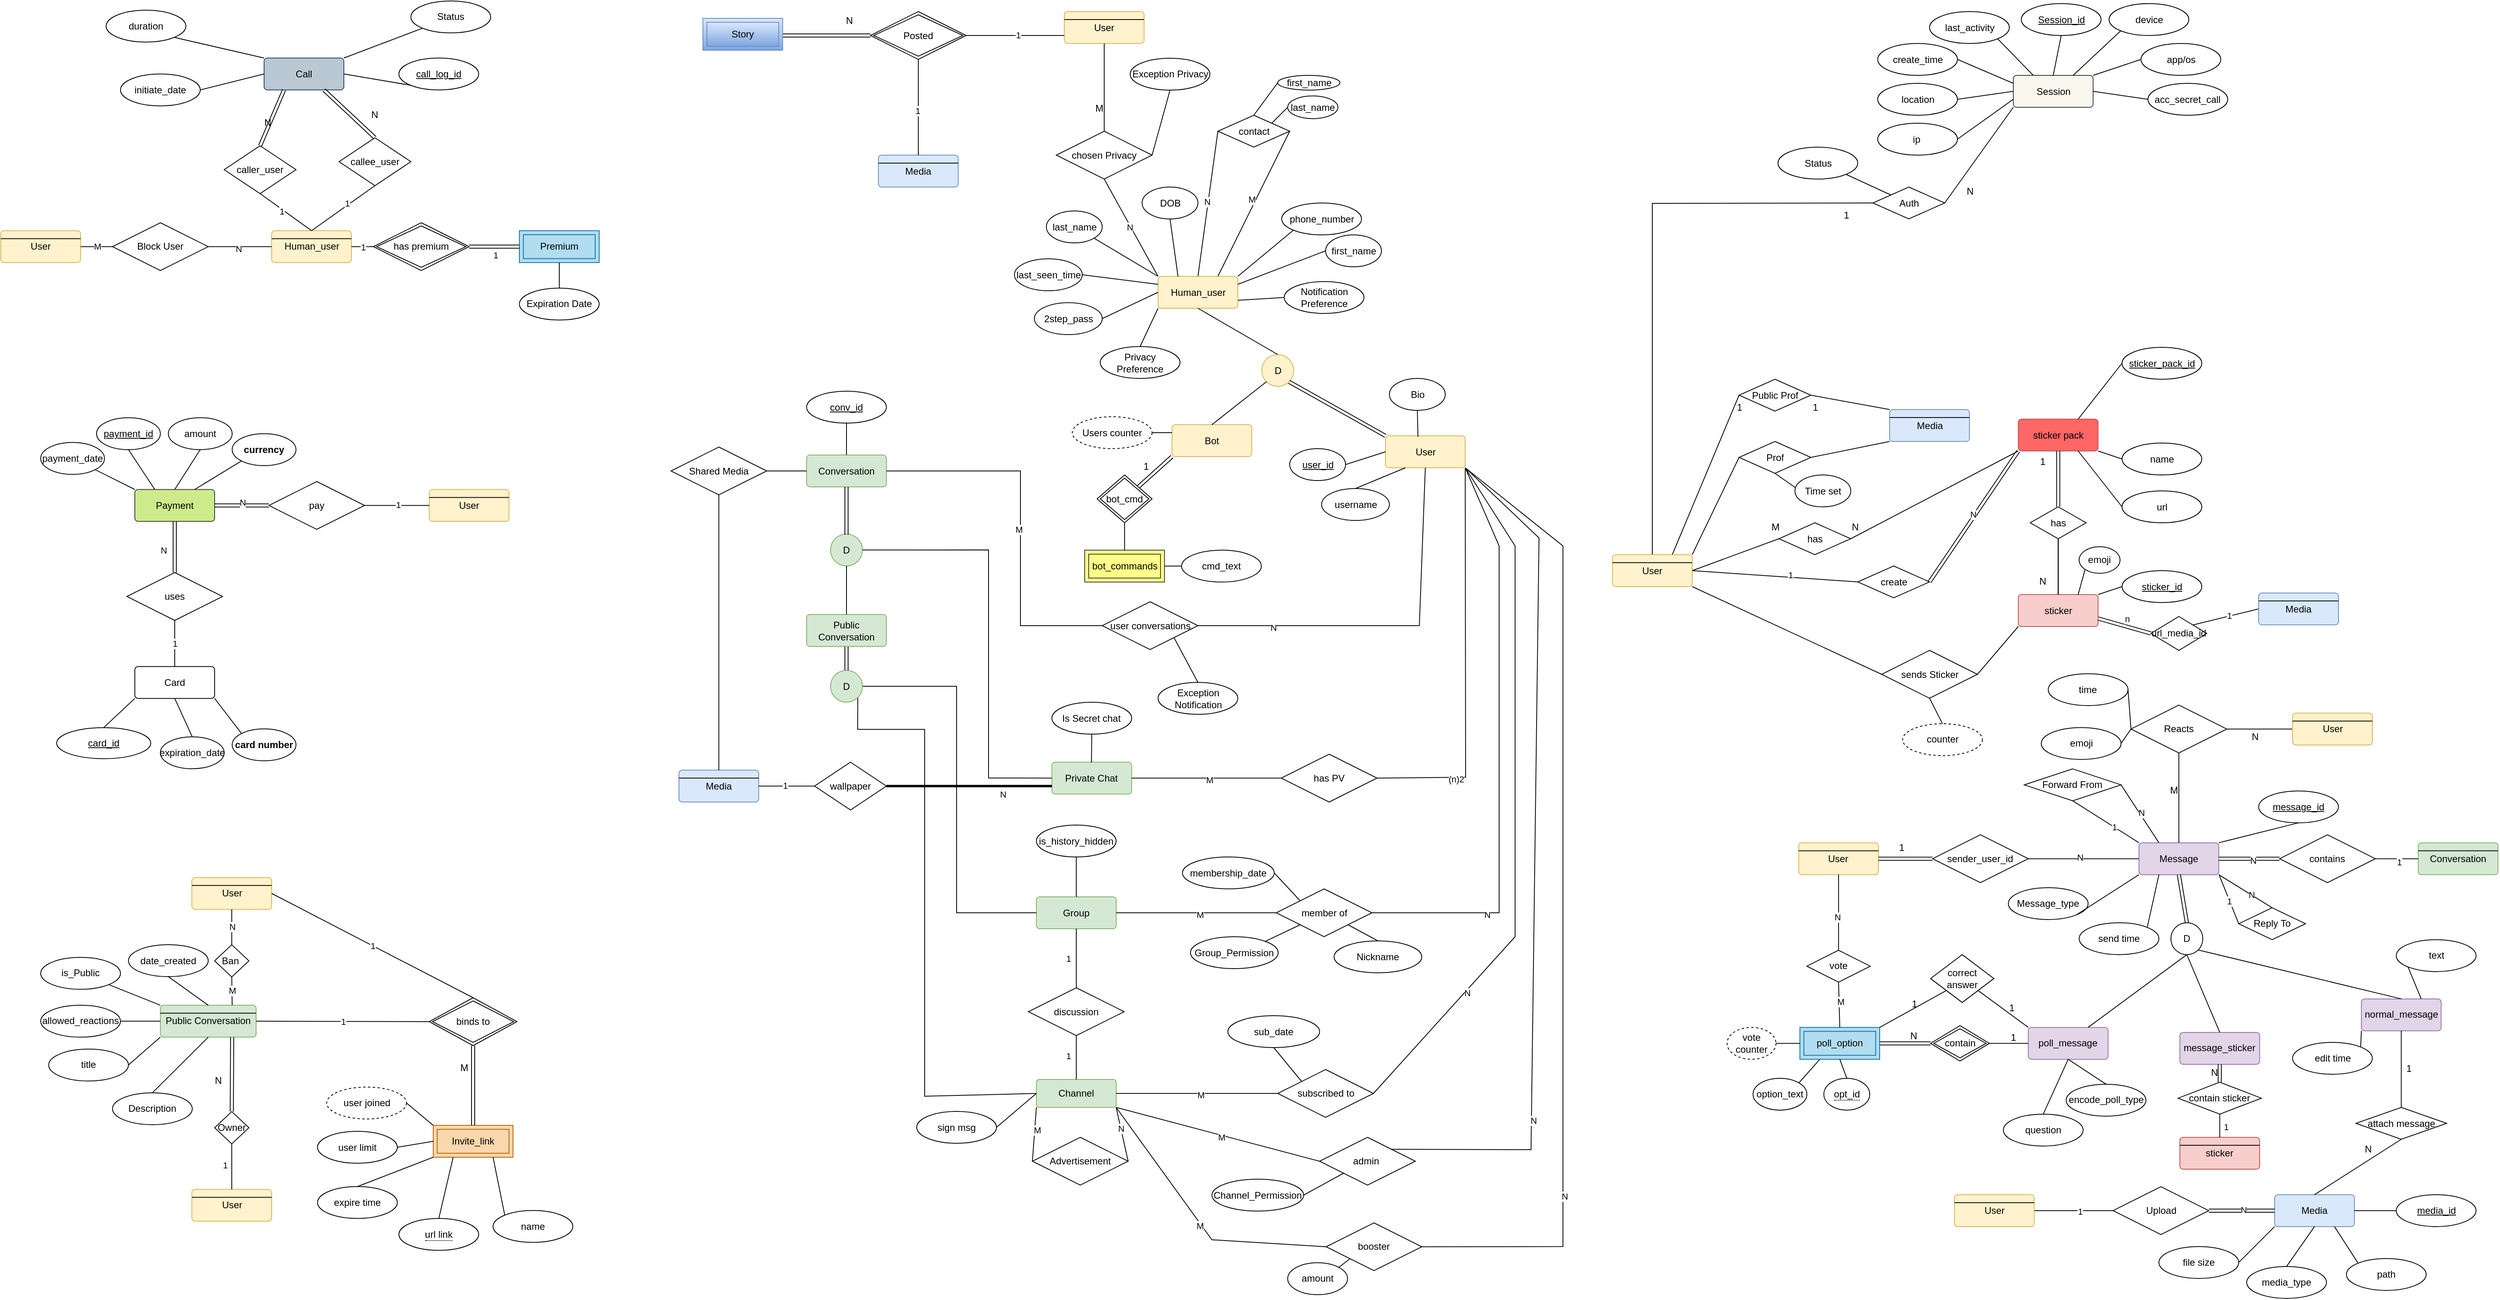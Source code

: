 <mxfile version="26.0.2" pages="2">
  <diagram name="Page-1" id="ipZfZK7cKpiJD7bgjOMD">
    <mxGraphModel dx="4416" dy="1351" grid="1" gridSize="10" guides="1" tooltips="1" connect="1" arrows="1" fold="1" page="1" pageScale="1" pageWidth="1169" pageHeight="1654" background="none" math="0" shadow="0">
      <root>
        <mxCell id="0" />
        <mxCell id="1" parent="0" />
        <mxCell id="xXj8w1OeS2qJHAbeAa4Y-1" value="Session" style="rounded=1;arcSize=10;whiteSpace=wrap;html=1;align=center;fillColor=#f9f7ed;strokeColor=#36393d;" parent="1" vertex="1">
          <mxGeometry x="1702.5" y="101.5" width="100" height="40" as="geometry" />
        </mxCell>
        <mxCell id="xXj8w1OeS2qJHAbeAa4Y-2" value="Message" style="rounded=1;arcSize=10;whiteSpace=wrap;html=1;align=center;fillColor=#e1d5e7;strokeColor=#9673a6;" parent="1" vertex="1">
          <mxGeometry x="1860" y="1063.69" width="100" height="40" as="geometry" />
        </mxCell>
        <mxCell id="xXj8w1OeS2qJHAbeAa4Y-4" value="User" style="rounded=1;arcSize=10;whiteSpace=wrap;html=1;align=center;fillColor=#fff2cc;strokeColor=#d6b656;" parent="1" vertex="1">
          <mxGeometry x="915.5" y="553.5" width="100" height="40" as="geometry" />
        </mxCell>
        <mxCell id="xXj8w1OeS2qJHAbeAa4Y-6" value="last_name" style="ellipse;whiteSpace=wrap;html=1;align=center;" parent="1" vertex="1">
          <mxGeometry x="490.5" y="271.5" width="70" height="40" as="geometry" />
        </mxCell>
        <mxCell id="xXj8w1OeS2qJHAbeAa4Y-7" value="first_name" style="ellipse;whiteSpace=wrap;html=1;align=center;" parent="1" vertex="1">
          <mxGeometry x="840.5" y="301.5" width="70" height="40" as="geometry" />
        </mxCell>
        <mxCell id="xXj8w1OeS2qJHAbeAa4Y-8" value="DOB" style="ellipse;whiteSpace=wrap;html=1;align=center;" parent="1" vertex="1">
          <mxGeometry x="610.5" y="241.5" width="70" height="40" as="geometry" />
        </mxCell>
        <mxCell id="xXj8w1OeS2qJHAbeAa4Y-9" value="&lt;u&gt;user_id&lt;/u&gt;" style="ellipse;whiteSpace=wrap;html=1;align=center;" parent="1" vertex="1">
          <mxGeometry x="795.5" y="569.5" width="70" height="40" as="geometry" />
        </mxCell>
        <mxCell id="xXj8w1OeS2qJHAbeAa4Y-10" value="phone_number" style="ellipse;whiteSpace=wrap;html=1;align=center;" parent="1" vertex="1">
          <mxGeometry x="785.5" y="261.5" width="100" height="40" as="geometry" />
        </mxCell>
        <mxCell id="4QPXwVCsb8tiA40sf67k-1" value="send time" style="ellipse;whiteSpace=wrap;html=1;align=center;" parent="1" vertex="1">
          <mxGeometry x="1785" y="1163.94" width="100" height="40" as="geometry" />
        </mxCell>
        <mxCell id="4QPXwVCsb8tiA40sf67k-5" value="message_id" style="ellipse;whiteSpace=wrap;html=1;align=center;fontStyle=4;" parent="1" vertex="1">
          <mxGeometry x="2010" y="998.69" width="100" height="40" as="geometry" />
        </mxCell>
        <mxCell id="xXj8w1OeS2qJHAbeAa4Y-12" value="username" style="ellipse;whiteSpace=wrap;html=1;align=center;" parent="1" vertex="1">
          <mxGeometry x="835.5" y="619.5" width="85" height="40" as="geometry" />
        </mxCell>
        <mxCell id="xXj8w1OeS2qJHAbeAa4Y-13" value="last_seen_time" style="ellipse;whiteSpace=wrap;html=1;align=center;" parent="1" vertex="1">
          <mxGeometry x="450.5" y="331.5" width="85" height="40" as="geometry" />
        </mxCell>
        <mxCell id="xXj8w1OeS2qJHAbeAa4Y-16" value="2step_pass" style="ellipse;whiteSpace=wrap;html=1;align=center;" parent="1" vertex="1">
          <mxGeometry x="475.5" y="386.5" width="85" height="40" as="geometry" />
        </mxCell>
        <mxCell id="4QPXwVCsb8tiA40sf67k-10" value="Media" style="rounded=1;arcSize=10;whiteSpace=wrap;html=1;align=center;fillColor=#dae8fc;strokeColor=#6c8ebf;" parent="1" vertex="1">
          <mxGeometry x="2030" y="1504.94" width="100" height="40" as="geometry" />
        </mxCell>
        <mxCell id="4QPXwVCsb8tiA40sf67k-11" value="media_id" style="ellipse;whiteSpace=wrap;html=1;align=center;fontStyle=4;" parent="1" vertex="1">
          <mxGeometry x="2182.5" y="1504.94" width="100" height="40" as="geometry" />
        </mxCell>
        <mxCell id="4QPXwVCsb8tiA40sf67k-14" value="path" style="ellipse;whiteSpace=wrap;html=1;align=center;" parent="1" vertex="1">
          <mxGeometry x="2120" y="1584.94" width="100" height="40" as="geometry" />
        </mxCell>
        <mxCell id="4QPXwVCsb8tiA40sf67k-15" value="media_type" style="ellipse;whiteSpace=wrap;html=1;align=center;" parent="1" vertex="1">
          <mxGeometry x="1995" y="1594.94" width="100" height="40" as="geometry" />
        </mxCell>
        <mxCell id="4QPXwVCsb8tiA40sf67k-16" value="message_sticker" style="rounded=1;arcSize=10;whiteSpace=wrap;html=1;align=center;fillColor=#e1d5e7;strokeColor=#9673a6;" parent="1" vertex="1">
          <mxGeometry x="1911.25" y="1301.44" width="100" height="40" as="geometry" />
        </mxCell>
        <mxCell id="4QPXwVCsb8tiA40sf67k-22" value="sticker pack" style="rounded=1;arcSize=10;whiteSpace=wrap;html=1;align=center;fillColor=#FF6666;strokeColor=#b85450;" parent="1" vertex="1">
          <mxGeometry x="1708.75" y="532.5" width="100" height="40" as="geometry" />
        </mxCell>
        <mxCell id="4QPXwVCsb8tiA40sf67k-23" value="sticker_pack_id" style="ellipse;whiteSpace=wrap;html=1;align=center;fontStyle=4;" parent="1" vertex="1">
          <mxGeometry x="1838.75" y="442.5" width="100" height="40" as="geometry" />
        </mxCell>
        <mxCell id="4QPXwVCsb8tiA40sf67k-25" value="name" style="ellipse;whiteSpace=wrap;html=1;align=center;" parent="1" vertex="1">
          <mxGeometry x="1838.75" y="562.5" width="100" height="40" as="geometry" />
        </mxCell>
        <mxCell id="4QPXwVCsb8tiA40sf67k-26" value="url" style="ellipse;whiteSpace=wrap;html=1;align=center;" parent="1" vertex="1">
          <mxGeometry x="1838.75" y="622.5" width="100" height="40" as="geometry" />
        </mxCell>
        <mxCell id="4QPXwVCsb8tiA40sf67k-28" value="normal_message" style="rounded=1;arcSize=10;whiteSpace=wrap;html=1;align=center;fillColor=#e1d5e7;strokeColor=#9673a6;" parent="1" vertex="1">
          <mxGeometry x="2138.75" y="1259.44" width="100" height="40" as="geometry" />
        </mxCell>
        <mxCell id="4QPXwVCsb8tiA40sf67k-30" value="text" style="ellipse;whiteSpace=wrap;html=1;align=center;" parent="1" vertex="1">
          <mxGeometry x="2182.5" y="1185.19" width="100" height="40" as="geometry" />
        </mxCell>
        <mxCell id="4QPXwVCsb8tiA40sf67k-34" value="edit time" style="ellipse;whiteSpace=wrap;html=1;align=center;" parent="1" vertex="1">
          <mxGeometry x="2052.5" y="1313.94" width="100" height="40" as="geometry" />
        </mxCell>
        <mxCell id="4QPXwVCsb8tiA40sf67k-35" value="Message_type" style="ellipse;whiteSpace=wrap;html=1;align=center;" parent="1" vertex="1">
          <mxGeometry x="1696.25" y="1119.94" width="100" height="40" as="geometry" />
        </mxCell>
        <mxCell id="xXj8w1OeS2qJHAbeAa4Y-20" value="" style="endArrow=none;html=1;rounded=0;exitX=1;exitY=0.5;exitDx=0;exitDy=0;entryX=0;entryY=0.5;entryDx=0;entryDy=0;" parent="1" source="xXj8w1OeS2qJHAbeAa4Y-9" target="xXj8w1OeS2qJHAbeAa4Y-4" edge="1">
          <mxGeometry relative="1" as="geometry">
            <mxPoint x="830.5" y="501.5" as="sourcePoint" />
            <mxPoint x="910.5" y="571.5" as="targetPoint" />
          </mxGeometry>
        </mxCell>
        <mxCell id="xXj8w1OeS2qJHAbeAa4Y-23" value="" style="endArrow=none;html=1;rounded=0;exitX=0.5;exitY=0;exitDx=0;exitDy=0;entryX=0.25;entryY=1;entryDx=0;entryDy=0;" parent="1" source="xXj8w1OeS2qJHAbeAa4Y-12" target="xXj8w1OeS2qJHAbeAa4Y-4" edge="1">
          <mxGeometry relative="1" as="geometry">
            <mxPoint x="835.5" y="651.5" as="sourcePoint" />
            <mxPoint x="935.5" y="601.5" as="targetPoint" />
          </mxGeometry>
        </mxCell>
        <mxCell id="4QPXwVCsb8tiA40sf67k-41" value="D" style="ellipse;whiteSpace=wrap;html=1;align=center;" parent="1" vertex="1">
          <mxGeometry x="1900" y="1163.94" width="40" height="40" as="geometry" />
        </mxCell>
        <mxCell id="4QPXwVCsb8tiA40sf67k-42" value="" style="endArrow=none;html=1;rounded=0;exitX=1;exitY=1;exitDx=0;exitDy=0;entryX=0.5;entryY=0;entryDx=0;entryDy=0;" parent="1" source="4QPXwVCsb8tiA40sf67k-41" target="4QPXwVCsb8tiA40sf67k-28" edge="1">
          <mxGeometry relative="1" as="geometry">
            <mxPoint x="1810" y="1153.94" as="sourcePoint" />
            <mxPoint x="1880" y="1233.94" as="targetPoint" />
          </mxGeometry>
        </mxCell>
        <mxCell id="4QPXwVCsb8tiA40sf67k-43" value="" style="shape=link;html=1;rounded=0;entryX=0.5;entryY=0;entryDx=0;entryDy=0;exitX=0.5;exitY=1;exitDx=0;exitDy=0;" parent="1" source="xXj8w1OeS2qJHAbeAa4Y-2" target="4QPXwVCsb8tiA40sf67k-41" edge="1">
          <mxGeometry relative="1" as="geometry">
            <mxPoint x="1905" y="1103.69" as="sourcePoint" />
            <mxPoint x="1955" y="1143.69" as="targetPoint" />
          </mxGeometry>
        </mxCell>
        <mxCell id="4QPXwVCsb8tiA40sf67k-44" value="" style="resizable=0;html=1;whiteSpace=wrap;align=right;verticalAlign=bottom;" parent="4QPXwVCsb8tiA40sf67k-43" connectable="0" vertex="1">
          <mxGeometry x="1" relative="1" as="geometry" />
        </mxCell>
        <mxCell id="4QPXwVCsb8tiA40sf67k-45" value="" style="endArrow=none;html=1;rounded=0;entryX=0.5;entryY=0;entryDx=0;entryDy=0;exitX=0.5;exitY=1;exitDx=0;exitDy=0;" parent="1" source="4QPXwVCsb8tiA40sf67k-41" target="4QPXwVCsb8tiA40sf67k-16" edge="1">
          <mxGeometry relative="1" as="geometry">
            <mxPoint x="1920.25" y="1228.44" as="sourcePoint" />
            <mxPoint x="1950" y="1233.94" as="targetPoint" />
          </mxGeometry>
        </mxCell>
        <mxCell id="4QPXwVCsb8tiA40sf67k-49" value="" style="endArrow=none;html=1;rounded=0;exitX=1;exitY=0;exitDx=0;exitDy=0;entryX=0;entryY=1;entryDx=0;entryDy=0;" parent="1" source="4QPXwVCsb8tiA40sf67k-34" target="4QPXwVCsb8tiA40sf67k-28" edge="1">
          <mxGeometry relative="1" as="geometry">
            <mxPoint x="2353.75" y="1349.44" as="sourcePoint" />
            <mxPoint x="2513.75" y="1349.44" as="targetPoint" />
          </mxGeometry>
        </mxCell>
        <mxCell id="4QPXwVCsb8tiA40sf67k-51" value="" style="endArrow=none;html=1;rounded=0;exitX=0;exitY=1;exitDx=0;exitDy=0;entryX=0.75;entryY=0;entryDx=0;entryDy=0;" parent="1" source="4QPXwVCsb8tiA40sf67k-30" target="4QPXwVCsb8tiA40sf67k-28" edge="1">
          <mxGeometry relative="1" as="geometry">
            <mxPoint x="2353.75" y="1349.44" as="sourcePoint" />
            <mxPoint x="2513.75" y="1349.44" as="targetPoint" />
          </mxGeometry>
        </mxCell>
        <mxCell id="xXj8w1OeS2qJHAbeAa4Y-38" value="" style="endArrow=none;html=1;rounded=0;exitX=1;exitY=1;exitDx=0;exitDy=0;entryX=0;entryY=1;entryDx=0;entryDy=0;" parent="1" source="4QPXwVCsb8tiA40sf67k-35" target="xXj8w1OeS2qJHAbeAa4Y-2" edge="1">
          <mxGeometry relative="1" as="geometry">
            <mxPoint x="1840" y="1093.69" as="sourcePoint" />
            <mxPoint x="1860.25" y="1063.44" as="targetPoint" />
          </mxGeometry>
        </mxCell>
        <mxCell id="xXj8w1OeS2qJHAbeAa4Y-39" value="" style="endArrow=none;html=1;rounded=0;exitX=1;exitY=0;exitDx=0;exitDy=0;entryX=0.25;entryY=1;entryDx=0;entryDy=0;" parent="1" source="4QPXwVCsb8tiA40sf67k-1" target="xXj8w1OeS2qJHAbeAa4Y-2" edge="1">
          <mxGeometry relative="1" as="geometry">
            <mxPoint x="1825" y="1027.69" as="sourcePoint" />
            <mxPoint x="1870" y="1073.69" as="targetPoint" />
          </mxGeometry>
        </mxCell>
        <mxCell id="xXj8w1OeS2qJHAbeAa4Y-40" value="" style="endArrow=none;html=1;rounded=0;exitX=0.5;exitY=1;exitDx=0;exitDy=0;entryX=1;entryY=0;entryDx=0;entryDy=0;" parent="1" source="4QPXwVCsb8tiA40sf67k-5" target="xXj8w1OeS2qJHAbeAa4Y-2" edge="1">
          <mxGeometry relative="1" as="geometry">
            <mxPoint x="1920" y="1028.69" as="sourcePoint" />
            <mxPoint x="1920" y="1073.69" as="targetPoint" />
          </mxGeometry>
        </mxCell>
        <mxCell id="xXj8w1OeS2qJHAbeAa4Y-43" value="" style="endArrow=none;html=1;rounded=0;exitX=0.75;exitY=0;exitDx=0;exitDy=0;entryX=0;entryY=0.5;entryDx=0;entryDy=0;" parent="1" source="4QPXwVCsb8tiA40sf67k-22" target="4QPXwVCsb8tiA40sf67k-23" edge="1">
          <mxGeometry relative="1" as="geometry">
            <mxPoint x="1948.75" y="537.5" as="sourcePoint" />
            <mxPoint x="2108.75" y="537.5" as="targetPoint" />
          </mxGeometry>
        </mxCell>
        <mxCell id="xXj8w1OeS2qJHAbeAa4Y-37" value="" style="endArrow=none;html=1;rounded=0;exitX=1;exitY=0.5;exitDx=0;exitDy=0;entryX=0;entryY=0.5;entryDx=0;entryDy=0;" parent="1" source="imZUOEXBtmRV5xdoNSPM-18" target="xXj8w1OeS2qJHAbeAa4Y-2" edge="1">
          <mxGeometry relative="1" as="geometry">
            <mxPoint x="1830.0" y="1083.69" as="sourcePoint" />
            <mxPoint x="2370" y="1023.69" as="targetPoint" />
          </mxGeometry>
        </mxCell>
        <mxCell id="imZUOEXBtmRV5xdoNSPM-21" value="N" style="edgeLabel;html=1;align=center;verticalAlign=middle;resizable=0;points=[];" parent="xXj8w1OeS2qJHAbeAa4Y-37" connectable="0" vertex="1">
          <mxGeometry x="-0.07" y="2" relative="1" as="geometry">
            <mxPoint as="offset" />
          </mxGeometry>
        </mxCell>
        <mxCell id="xXj8w1OeS2qJHAbeAa4Y-45" value="" style="endArrow=none;html=1;rounded=0;entryX=0;entryY=0.5;entryDx=0;entryDy=0;exitX=1;exitY=1;exitDx=0;exitDy=0;" parent="1" source="4QPXwVCsb8tiA40sf67k-22" target="4QPXwVCsb8tiA40sf67k-25" edge="1">
          <mxGeometry relative="1" as="geometry">
            <mxPoint x="1818.75" y="542.5" as="sourcePoint" />
            <mxPoint x="1848.75" y="532.5" as="targetPoint" />
          </mxGeometry>
        </mxCell>
        <mxCell id="xXj8w1OeS2qJHAbeAa4Y-46" value="" style="endArrow=none;html=1;rounded=0;entryX=0;entryY=0.5;entryDx=0;entryDy=0;exitX=0.75;exitY=1;exitDx=0;exitDy=0;" parent="1" source="4QPXwVCsb8tiA40sf67k-22" target="4QPXwVCsb8tiA40sf67k-26" edge="1">
          <mxGeometry relative="1" as="geometry">
            <mxPoint x="1818.75" y="582.5" as="sourcePoint" />
            <mxPoint x="1848.75" y="592.5" as="targetPoint" />
          </mxGeometry>
        </mxCell>
        <mxCell id="4QPXwVCsb8tiA40sf67k-53" value="attach message" style="shape=rhombus;perimeter=rhombusPerimeter;whiteSpace=wrap;html=1;align=center;" parent="1" vertex="1">
          <mxGeometry x="2131.88" y="1395.5" width="113.75" height="40" as="geometry" />
        </mxCell>
        <mxCell id="xXj8w1OeS2qJHAbeAa4Y-47" value="" style="endArrow=none;html=1;rounded=0;exitX=0.5;exitY=1;exitDx=0;exitDy=0;entryX=0.5;entryY=0;entryDx=0;entryDy=0;" parent="1" source="4QPXwVCsb8tiA40sf67k-28" target="4QPXwVCsb8tiA40sf67k-53" edge="1">
          <mxGeometry relative="1" as="geometry">
            <mxPoint x="2453.75" y="1399.94" as="sourcePoint" />
            <mxPoint x="2613.75" y="1399.94" as="targetPoint" />
          </mxGeometry>
        </mxCell>
        <mxCell id="xXj8w1OeS2qJHAbeAa4Y-48" value="1" style="text;html=1;align=center;verticalAlign=middle;resizable=0;points=[];autosize=1;strokeColor=none;fillColor=none;" parent="1" vertex="1">
          <mxGeometry x="2182.5" y="1332.43" width="30" height="30" as="geometry" />
        </mxCell>
        <mxCell id="xXj8w1OeS2qJHAbeAa4Y-49" value="N" style="text;html=1;align=center;verticalAlign=middle;resizable=0;points=[];autosize=1;strokeColor=none;fillColor=none;" parent="1" vertex="1">
          <mxGeometry x="2131.88" y="1433" width="30" height="30" as="geometry" />
        </mxCell>
        <mxCell id="xXj8w1OeS2qJHAbeAa4Y-50" value="" style="endArrow=none;html=1;rounded=0;exitX=1;exitY=0.5;exitDx=0;exitDy=0;entryX=0;entryY=0.5;entryDx=0;entryDy=0;" parent="1" source="4QPXwVCsb8tiA40sf67k-10" target="4QPXwVCsb8tiA40sf67k-11" edge="1">
          <mxGeometry relative="1" as="geometry">
            <mxPoint x="2355" y="1464.94" as="sourcePoint" />
            <mxPoint x="2515" y="1464.94" as="targetPoint" />
          </mxGeometry>
        </mxCell>
        <mxCell id="xXj8w1OeS2qJHAbeAa4Y-52" value="" style="endArrow=none;html=1;rounded=0;exitX=0.75;exitY=1;exitDx=0;exitDy=0;entryX=0;entryY=0;entryDx=0;entryDy=0;" parent="1" source="4QPXwVCsb8tiA40sf67k-10" target="4QPXwVCsb8tiA40sf67k-14" edge="1">
          <mxGeometry relative="1" as="geometry">
            <mxPoint x="2150" y="1524.94" as="sourcePoint" />
            <mxPoint x="2180" y="1514.94" as="targetPoint" />
          </mxGeometry>
        </mxCell>
        <mxCell id="xXj8w1OeS2qJHAbeAa4Y-53" value="" style="endArrow=none;html=1;rounded=0;exitX=0.5;exitY=1;exitDx=0;exitDy=0;entryX=0.5;entryY=0;entryDx=0;entryDy=0;" parent="1" source="4QPXwVCsb8tiA40sf67k-10" target="4QPXwVCsb8tiA40sf67k-15" edge="1">
          <mxGeometry relative="1" as="geometry">
            <mxPoint x="2115" y="1554.94" as="sourcePoint" />
            <mxPoint x="2150" y="1610.94" as="targetPoint" />
          </mxGeometry>
        </mxCell>
        <mxCell id="4QPXwVCsb8tiA40sf67k-58" value="sticker" style="rounded=1;arcSize=10;whiteSpace=wrap;html=1;align=center;fillColor=#f8cecc;strokeColor=#b85450;" parent="1" vertex="1">
          <mxGeometry x="1708.75" y="752.5" width="100" height="40" as="geometry" />
        </mxCell>
        <mxCell id="4QPXwVCsb8tiA40sf67k-59" value="sticker_id" style="ellipse;whiteSpace=wrap;html=1;align=center;fontStyle=4;" parent="1" vertex="1">
          <mxGeometry x="1838.75" y="722.5" width="100" height="40" as="geometry" />
        </mxCell>
        <mxCell id="4QPXwVCsb8tiA40sf67k-62" value="" style="endArrow=none;html=1;rounded=0;exitX=1;exitY=0;exitDx=0;exitDy=0;entryX=0;entryY=0.5;entryDx=0;entryDy=0;" parent="1" source="4QPXwVCsb8tiA40sf67k-58" target="4QPXwVCsb8tiA40sf67k-59" edge="1">
          <mxGeometry relative="1" as="geometry">
            <mxPoint x="1498.75" y="602.5" as="sourcePoint" />
            <mxPoint x="1658.75" y="602.5" as="targetPoint" />
          </mxGeometry>
        </mxCell>
        <mxCell id="4QPXwVCsb8tiA40sf67k-64" value="has" style="shape=rhombus;perimeter=rhombusPerimeter;whiteSpace=wrap;html=1;align=center;" parent="1" vertex="1">
          <mxGeometry x="1723.75" y="642.5" width="70" height="40" as="geometry" />
        </mxCell>
        <mxCell id="4QPXwVCsb8tiA40sf67k-65" value="" style="shape=link;html=1;rounded=0;entryX=0.5;entryY=1;entryDx=0;entryDy=0;exitX=0.5;exitY=0;exitDx=0;exitDy=0;" parent="1" source="4QPXwVCsb8tiA40sf67k-64" target="4QPXwVCsb8tiA40sf67k-22" edge="1">
          <mxGeometry relative="1" as="geometry">
            <mxPoint x="1668.75" y="702.5" as="sourcePoint" />
            <mxPoint x="1673.75" y="632.5" as="targetPoint" />
          </mxGeometry>
        </mxCell>
        <mxCell id="4QPXwVCsb8tiA40sf67k-66" value="" style="resizable=0;html=1;whiteSpace=wrap;align=right;verticalAlign=bottom;" parent="4QPXwVCsb8tiA40sf67k-65" connectable="0" vertex="1">
          <mxGeometry x="1" relative="1" as="geometry">
            <mxPoint x="-5" y="40" as="offset" />
          </mxGeometry>
        </mxCell>
        <mxCell id="4QPXwVCsb8tiA40sf67k-67" value="" style="endArrow=none;html=1;rounded=0;entryX=0.5;entryY=1;entryDx=0;entryDy=0;exitX=0.5;exitY=0;exitDx=0;exitDy=0;" parent="1" source="4QPXwVCsb8tiA40sf67k-58" target="4QPXwVCsb8tiA40sf67k-64" edge="1">
          <mxGeometry relative="1" as="geometry">
            <mxPoint x="1578.75" y="712.5" as="sourcePoint" />
            <mxPoint x="1738.75" y="712.5" as="targetPoint" />
          </mxGeometry>
        </mxCell>
        <mxCell id="PHGZ39HChIDYUkFbjq2u-1" value="" style="endArrow=none;html=1;rounded=0;exitX=0.5;exitY=0;exitDx=0;exitDy=0;entryX=0.5;entryY=1;entryDx=0;entryDy=0;" parent="1" source="4QPXwVCsb8tiA40sf67k-58" target="4QPXwVCsb8tiA40sf67k-64" edge="1">
          <mxGeometry relative="1" as="geometry">
            <mxPoint x="1486.75" y="652.5" as="sourcePoint" />
            <mxPoint x="1468.75" y="582.5" as="targetPoint" />
          </mxGeometry>
        </mxCell>
        <mxCell id="PHGZ39HChIDYUkFbjq2u-2" value="1" style="text;html=1;align=center;verticalAlign=middle;resizable=0;points=[];autosize=1;strokeColor=none;fillColor=none;" parent="1" vertex="1">
          <mxGeometry x="1723.75" y="570.5" width="30" height="30" as="geometry" />
        </mxCell>
        <mxCell id="PHGZ39HChIDYUkFbjq2u-3" value="N" style="text;html=1;align=center;verticalAlign=middle;resizable=0;points=[];autosize=1;strokeColor=none;fillColor=none;" parent="1" vertex="1">
          <mxGeometry x="1723.75" y="720.5" width="30" height="30" as="geometry" />
        </mxCell>
        <mxCell id="aTG9W5c5AwP2Hlrv-F4P-3" value="" style="endArrow=none;html=1;rounded=0;exitX=1;exitY=0.5;exitDx=0;exitDy=0;entryX=0.25;entryY=0;entryDx=0;entryDy=0;" parent="1" source="imZUOEXBtmRV5xdoNSPM-22" target="xXj8w1OeS2qJHAbeAa4Y-2" edge="1">
          <mxGeometry relative="1" as="geometry">
            <mxPoint x="1821.374" y="1119.476" as="sourcePoint" />
            <mxPoint x="1946" y="1189.69" as="targetPoint" />
          </mxGeometry>
        </mxCell>
        <mxCell id="imZUOEXBtmRV5xdoNSPM-24" value="N" style="edgeLabel;html=1;align=center;verticalAlign=middle;resizable=0;points=[];" parent="aTG9W5c5AwP2Hlrv-F4P-3" connectable="0" vertex="1">
          <mxGeometry x="-0.007" y="2" relative="1" as="geometry">
            <mxPoint as="offset" />
          </mxGeometry>
        </mxCell>
        <mxCell id="PHGZ39HChIDYUkFbjq2u-5" value="" style="endArrow=none;html=1;rounded=0;exitX=0;exitY=0.5;exitDx=0;exitDy=0;" parent="1" source="imZUOEXBtmRV5xdoNSPM-26" edge="1">
          <mxGeometry relative="1" as="geometry">
            <mxPoint x="1979.876" y="1129.726" as="sourcePoint" />
            <mxPoint x="1960.25" y="1103.44" as="targetPoint" />
          </mxGeometry>
        </mxCell>
        <mxCell id="imZUOEXBtmRV5xdoNSPM-31" value="1" style="edgeLabel;html=1;align=center;verticalAlign=middle;resizable=0;points=[];" parent="PHGZ39HChIDYUkFbjq2u-5" connectable="0" vertex="1">
          <mxGeometry x="-0.102" y="1" relative="1" as="geometry">
            <mxPoint y="-1" as="offset" />
          </mxGeometry>
        </mxCell>
        <mxCell id="PHGZ39HChIDYUkFbjq2u-6" value="contact" style="shape=rhombus;perimeter=rhombusPerimeter;whiteSpace=wrap;html=1;align=center;" parent="1" vertex="1">
          <mxGeometry x="705.5" y="151.5" width="90" height="40" as="geometry" />
        </mxCell>
        <mxCell id="PHGZ39HChIDYUkFbjq2u-7" value="" style="endArrow=none;html=1;rounded=0;entryX=0;entryY=0.5;entryDx=0;entryDy=0;exitX=0.5;exitY=0;exitDx=0;exitDy=0;" parent="1" source="J5e0G9gf72wrU-d95VIV-62" target="PHGZ39HChIDYUkFbjq2u-6" edge="1">
          <mxGeometry width="50" height="50" relative="1" as="geometry">
            <mxPoint x="425.5" y="561.5" as="sourcePoint" />
            <mxPoint x="420.5" y="501.5" as="targetPoint" />
          </mxGeometry>
        </mxCell>
        <mxCell id="J5e0G9gf72wrU-d95VIV-60" value="N" style="edgeLabel;html=1;align=center;verticalAlign=middle;resizable=0;points=[];" parent="PHGZ39HChIDYUkFbjq2u-7" vertex="1" connectable="0">
          <mxGeometry x="0.023" y="2" relative="1" as="geometry">
            <mxPoint as="offset" />
          </mxGeometry>
        </mxCell>
        <mxCell id="PHGZ39HChIDYUkFbjq2u-9" value="" style="endArrow=none;html=1;rounded=0;entryX=1;entryY=0.5;entryDx=0;entryDy=0;exitX=0.75;exitY=0;exitDx=0;exitDy=0;" parent="1" source="J5e0G9gf72wrU-d95VIV-62" target="PHGZ39HChIDYUkFbjq2u-6" edge="1">
          <mxGeometry width="50" height="50" relative="1" as="geometry">
            <mxPoint x="480.5" y="541.5" as="sourcePoint" />
            <mxPoint x="505.5" y="491.5" as="targetPoint" />
          </mxGeometry>
        </mxCell>
        <mxCell id="J5e0G9gf72wrU-d95VIV-61" value="M" style="edgeLabel;html=1;align=center;verticalAlign=middle;resizable=0;points=[];" parent="PHGZ39HChIDYUkFbjq2u-9" vertex="1" connectable="0">
          <mxGeometry x="0.035" y="5" relative="1" as="geometry">
            <mxPoint as="offset" />
          </mxGeometry>
        </mxCell>
        <mxCell id="PHGZ39HChIDYUkFbjq2u-13" value="Media" style="rounded=1;arcSize=10;whiteSpace=wrap;html=1;align=center;fillColor=#dae8fc;strokeColor=#6c8ebf;" parent="1" vertex="1">
          <mxGeometry x="1547.5" y="520.5" width="100" height="40" as="geometry" />
        </mxCell>
        <mxCell id="PHGZ39HChIDYUkFbjq2u-14" value="" style="endArrow=none;html=1;rounded=0;exitX=0;exitY=0.25;exitDx=0;exitDy=0;entryX=1;entryY=0.25;entryDx=0;entryDy=0;" parent="1" source="PHGZ39HChIDYUkFbjq2u-13" target="PHGZ39HChIDYUkFbjq2u-13" edge="1">
          <mxGeometry width="50" height="50" relative="1" as="geometry">
            <mxPoint x="1727.5" y="582.5" as="sourcePoint" />
            <mxPoint x="1527.5" y="532.5" as="targetPoint" />
          </mxGeometry>
        </mxCell>
        <mxCell id="PHGZ39HChIDYUkFbjq2u-15" value="Public Prof" style="shape=rhombus;perimeter=rhombusPerimeter;whiteSpace=wrap;html=1;align=center;" parent="1" vertex="1">
          <mxGeometry x="1358.75" y="482.5" width="90" height="40" as="geometry" />
        </mxCell>
        <mxCell id="PHGZ39HChIDYUkFbjq2u-17" value="Prof" style="shape=rhombus;perimeter=rhombusPerimeter;whiteSpace=wrap;html=1;align=center;" parent="1" vertex="1">
          <mxGeometry x="1358.75" y="560.5" width="90" height="40" as="geometry" />
        </mxCell>
        <mxCell id="PHGZ39HChIDYUkFbjq2u-18" value="" style="endArrow=none;html=1;rounded=0;exitX=0.75;exitY=0;exitDx=0;exitDy=0;entryX=0;entryY=0.5;entryDx=0;entryDy=0;" parent="1" source="J5e0G9gf72wrU-d95VIV-91" target="PHGZ39HChIDYUkFbjq2u-15" edge="1">
          <mxGeometry relative="1" as="geometry">
            <mxPoint x="858" y="660" as="sourcePoint" />
            <mxPoint x="840" y="590" as="targetPoint" />
          </mxGeometry>
        </mxCell>
        <mxCell id="PHGZ39HChIDYUkFbjq2u-19" value="" style="endArrow=none;html=1;rounded=0;exitX=1;exitY=0;exitDx=0;exitDy=0;entryX=0;entryY=0.5;entryDx=0;entryDy=0;" parent="1" source="J5e0G9gf72wrU-d95VIV-91" target="PHGZ39HChIDYUkFbjq2u-17" edge="1">
          <mxGeometry relative="1" as="geometry">
            <mxPoint x="865" y="570" as="sourcePoint" />
            <mxPoint x="939" y="530" as="targetPoint" />
          </mxGeometry>
        </mxCell>
        <mxCell id="PHGZ39HChIDYUkFbjq2u-20" value="" style="endArrow=none;html=1;rounded=0;exitX=1;exitY=0.5;exitDx=0;exitDy=0;entryX=0;entryY=0;entryDx=0;entryDy=0;" parent="1" source="PHGZ39HChIDYUkFbjq2u-15" target="PHGZ39HChIDYUkFbjq2u-13" edge="1">
          <mxGeometry relative="1" as="geometry">
            <mxPoint x="1352.5" y="552.5" as="sourcePoint" />
            <mxPoint x="1426.5" y="590.5" as="targetPoint" />
          </mxGeometry>
        </mxCell>
        <mxCell id="PHGZ39HChIDYUkFbjq2u-21" value="" style="endArrow=none;html=1;rounded=0;exitX=1;exitY=0.5;exitDx=0;exitDy=0;entryX=0;entryY=1;entryDx=0;entryDy=0;" parent="1" source="PHGZ39HChIDYUkFbjq2u-17" target="PHGZ39HChIDYUkFbjq2u-13" edge="1">
          <mxGeometry relative="1" as="geometry">
            <mxPoint x="1516.5" y="512.5" as="sourcePoint" />
            <mxPoint x="1557.5" y="532.5" as="targetPoint" />
          </mxGeometry>
        </mxCell>
        <mxCell id="PHGZ39HChIDYUkFbjq2u-22" value="1" style="text;html=1;align=center;verticalAlign=middle;resizable=0;points=[];autosize=1;strokeColor=none;fillColor=none;" parent="1" vertex="1">
          <mxGeometry x="1343.75" y="502.5" width="30" height="30" as="geometry" />
        </mxCell>
        <mxCell id="PHGZ39HChIDYUkFbjq2u-23" value="1" style="text;html=1;align=center;verticalAlign=middle;resizable=0;points=[];autosize=1;strokeColor=none;fillColor=none;" parent="1" vertex="1">
          <mxGeometry x="1438.75" y="502.5" width="30" height="30" as="geometry" />
        </mxCell>
        <mxCell id="PHGZ39HChIDYUkFbjq2u-26" value="Bio" style="ellipse;whiteSpace=wrap;html=1;align=center;" parent="1" vertex="1">
          <mxGeometry x="920.5" y="481.5" width="70" height="40" as="geometry" />
        </mxCell>
        <mxCell id="PHGZ39HChIDYUkFbjq2u-27" value="" style="endArrow=none;html=1;rounded=0;exitX=0.5;exitY=1;exitDx=0;exitDy=0;entryX=0.408;entryY=0.03;entryDx=0;entryDy=0;entryPerimeter=0;" parent="1" source="PHGZ39HChIDYUkFbjq2u-26" target="xXj8w1OeS2qJHAbeAa4Y-4" edge="1">
          <mxGeometry relative="1" as="geometry">
            <mxPoint x="1180.5" y="561.5" as="sourcePoint" />
            <mxPoint x="940.5" y="511.5" as="targetPoint" />
          </mxGeometry>
        </mxCell>
        <mxCell id="PHGZ39HChIDYUkFbjq2u-31" value="has" style="shape=rhombus;perimeter=rhombusPerimeter;whiteSpace=wrap;html=1;align=center;" parent="1" vertex="1">
          <mxGeometry x="1408.75" y="662.5" width="90" height="40" as="geometry" />
        </mxCell>
        <mxCell id="PHGZ39HChIDYUkFbjq2u-32" value="" style="endArrow=none;html=1;rounded=0;entryX=0;entryY=0.5;entryDx=0;entryDy=0;exitX=1;exitY=0.5;exitDx=0;exitDy=0;" parent="1" source="J5e0G9gf72wrU-d95VIV-91" target="PHGZ39HChIDYUkFbjq2u-31" edge="1">
          <mxGeometry width="50" height="50" relative="1" as="geometry">
            <mxPoint x="1340" y="710" as="sourcePoint" />
            <mxPoint x="1220" y="590" as="targetPoint" />
          </mxGeometry>
        </mxCell>
        <mxCell id="PHGZ39HChIDYUkFbjq2u-33" value="" style="endArrow=none;html=1;rounded=0;exitX=1;exitY=0.5;exitDx=0;exitDy=0;entryX=0;entryY=1;entryDx=0;entryDy=0;" parent="1" source="PHGZ39HChIDYUkFbjq2u-31" target="4QPXwVCsb8tiA40sf67k-22" edge="1">
          <mxGeometry width="50" height="50" relative="1" as="geometry">
            <mxPoint x="1528.75" y="632.5" as="sourcePoint" />
            <mxPoint x="1578.75" y="582.5" as="targetPoint" />
          </mxGeometry>
        </mxCell>
        <mxCell id="PHGZ39HChIDYUkFbjq2u-37" value="" style="endArrow=none;html=1;rounded=0;exitX=0.5;exitY=1;exitDx=0;exitDy=0;entryX=0.5;entryY=1;entryDx=0;entryDy=0;" parent="1" source="PHGZ39HChIDYUkFbjq2u-17" target="PHGZ39HChIDYUkFbjq2u-38" edge="1">
          <mxGeometry width="50" height="50" relative="1" as="geometry">
            <mxPoint x="1522.5" y="752.5" as="sourcePoint" />
            <mxPoint x="1478.75" y="642.5" as="targetPoint" />
          </mxGeometry>
        </mxCell>
        <mxCell id="PHGZ39HChIDYUkFbjq2u-38" value="Time set" style="ellipse;whiteSpace=wrap;html=1;align=center;" parent="1" vertex="1">
          <mxGeometry x="1428.75" y="602.5" width="70" height="40" as="geometry" />
        </mxCell>
        <mxCell id="PHGZ39HChIDYUkFbjq2u-39" value="N" style="text;html=1;align=center;verticalAlign=middle;resizable=0;points=[];autosize=1;strokeColor=none;fillColor=none;" parent="1" vertex="1">
          <mxGeometry x="1488.75" y="652.5" width="30" height="30" as="geometry" />
        </mxCell>
        <mxCell id="PHGZ39HChIDYUkFbjq2u-40" value="M" style="text;html=1;align=center;verticalAlign=middle;resizable=0;points=[];autosize=1;strokeColor=none;fillColor=none;" parent="1" vertex="1">
          <mxGeometry x="1388.75" y="652.5" width="30" height="30" as="geometry" />
        </mxCell>
        <mxCell id="PHGZ39HChIDYUkFbjq2u-41" value="" style="endArrow=none;html=1;rounded=0;exitX=0;exitY=0.5;exitDx=0;exitDy=0;entryX=1;entryY=0;entryDx=0;entryDy=0;" parent="1" source="75uXymuG7dCMunZLhTVT-1" target="75uXymuG7dCMunZLhTVT-3" edge="1">
          <mxGeometry relative="1" as="geometry">
            <mxPoint x="1818.75" y="762.5" as="sourcePoint" />
            <mxPoint x="1838.75" y="802.5" as="targetPoint" />
          </mxGeometry>
        </mxCell>
        <mxCell id="75uXymuG7dCMunZLhTVT-6" value="1" style="edgeLabel;html=1;align=center;verticalAlign=middle;resizable=0;points=[];" connectable="0" vertex="1" parent="PHGZ39HChIDYUkFbjq2u-41">
          <mxGeometry x="-0.106" y="-1" relative="1" as="geometry">
            <mxPoint as="offset" />
          </mxGeometry>
        </mxCell>
        <mxCell id="aTG9W5c5AwP2Hlrv-F4P-4" value="Session_id" style="ellipse;whiteSpace=wrap;html=1;align=center;fontStyle=4;" parent="1" vertex="1">
          <mxGeometry x="1712.5" y="11.5" width="100" height="40" as="geometry" />
        </mxCell>
        <mxCell id="aTG9W5c5AwP2Hlrv-F4P-5" value="create_time" style="ellipse;whiteSpace=wrap;html=1;align=center;" parent="1" vertex="1">
          <mxGeometry x="1532.5" y="61.5" width="100" height="40" as="geometry" />
        </mxCell>
        <mxCell id="aTG9W5c5AwP2Hlrv-F4P-7" value="app/os" style="ellipse;whiteSpace=wrap;html=1;align=center;" parent="1" vertex="1">
          <mxGeometry x="1862.5" y="61.5" width="100" height="40" as="geometry" />
        </mxCell>
        <mxCell id="aTG9W5c5AwP2Hlrv-F4P-8" value="device" style="ellipse;whiteSpace=wrap;html=1;align=center;" parent="1" vertex="1">
          <mxGeometry x="1822.5" y="11.5" width="100" height="40" as="geometry" />
        </mxCell>
        <mxCell id="aTG9W5c5AwP2Hlrv-F4P-9" value="location" style="ellipse;whiteSpace=wrap;html=1;align=center;" parent="1" vertex="1">
          <mxGeometry x="1532.5" y="111.5" width="100" height="40" as="geometry" />
        </mxCell>
        <mxCell id="aTG9W5c5AwP2Hlrv-F4P-10" value="ip&amp;nbsp;" style="ellipse;whiteSpace=wrap;html=1;align=center;" parent="1" vertex="1">
          <mxGeometry x="1532.5" y="161.5" width="100" height="40" as="geometry" />
        </mxCell>
        <mxCell id="PHGZ39HChIDYUkFbjq2u-43" value="Auth" style="shape=rhombus;perimeter=rhombusPerimeter;whiteSpace=wrap;html=1;align=center;" parent="1" vertex="1">
          <mxGeometry x="1526.5" y="241.5" width="90" height="40" as="geometry" />
        </mxCell>
        <mxCell id="PHGZ39HChIDYUkFbjq2u-48" value="" style="endArrow=none;html=1;rounded=0;exitX=0.5;exitY=0;exitDx=0;exitDy=0;entryX=0;entryY=0.5;entryDx=0;entryDy=0;" parent="1" source="J5e0G9gf72wrU-d95VIV-91" target="PHGZ39HChIDYUkFbjq2u-43" edge="1">
          <mxGeometry relative="1" as="geometry">
            <mxPoint x="1070" y="440" as="sourcePoint" />
            <mxPoint x="1230" y="440" as="targetPoint" />
            <Array as="points">
              <mxPoint x="1250" y="262" />
            </Array>
          </mxGeometry>
        </mxCell>
        <mxCell id="PHGZ39HChIDYUkFbjq2u-49" value="" style="endArrow=none;html=1;rounded=0;exitX=1;exitY=0.5;exitDx=0;exitDy=0;entryX=0;entryY=1;entryDx=0;entryDy=0;" parent="1" source="PHGZ39HChIDYUkFbjq2u-43" target="xXj8w1OeS2qJHAbeAa4Y-1" edge="1">
          <mxGeometry relative="1" as="geometry">
            <mxPoint x="1622.5" y="291.5" as="sourcePoint" />
            <mxPoint x="1782.5" y="291.5" as="targetPoint" />
          </mxGeometry>
        </mxCell>
        <mxCell id="PHGZ39HChIDYUkFbjq2u-51" value="last_activity" style="ellipse;whiteSpace=wrap;html=1;align=center;" parent="1" vertex="1">
          <mxGeometry x="1597.5" y="21.5" width="100" height="40" as="geometry" />
        </mxCell>
        <mxCell id="PHGZ39HChIDYUkFbjq2u-52" value="acc_secret_call" style="ellipse;whiteSpace=wrap;html=1;align=center;" parent="1" vertex="1">
          <mxGeometry x="1871.25" y="111.5" width="100" height="40" as="geometry" />
        </mxCell>
        <mxCell id="PHGZ39HChIDYUkFbjq2u-56" value="1" style="text;html=1;align=center;verticalAlign=middle;resizable=0;points=[];autosize=1;strokeColor=none;fillColor=none;" parent="1" vertex="1">
          <mxGeometry x="1477.5" y="261.5" width="30" height="30" as="geometry" />
        </mxCell>
        <mxCell id="PHGZ39HChIDYUkFbjq2u-57" value="N" style="text;html=1;align=center;verticalAlign=middle;resizable=0;points=[];autosize=1;strokeColor=none;fillColor=none;" parent="1" vertex="1">
          <mxGeometry x="1632.5" y="231.5" width="30" height="30" as="geometry" />
        </mxCell>
        <mxCell id="PHGZ39HChIDYUkFbjq2u-58" value="" style="endArrow=none;html=1;rounded=0;exitX=1;exitY=0.5;exitDx=0;exitDy=0;entryX=0;entryY=0.75;entryDx=0;entryDy=0;" parent="1" source="aTG9W5c5AwP2Hlrv-F4P-10" target="xXj8w1OeS2qJHAbeAa4Y-1" edge="1">
          <mxGeometry relative="1" as="geometry">
            <mxPoint x="1622.5" y="191.5" as="sourcePoint" />
            <mxPoint x="1782.5" y="191.5" as="targetPoint" />
          </mxGeometry>
        </mxCell>
        <mxCell id="aTG9W5c5AwP2Hlrv-F4P-15" value="" style="endArrow=none;html=1;rounded=0;exitX=0;exitY=0.5;exitDx=0;exitDy=0;entryX=1;entryY=0;entryDx=0;entryDy=0;" parent="1" source="aTG9W5c5AwP2Hlrv-F4P-7" target="xXj8w1OeS2qJHAbeAa4Y-1" edge="1">
          <mxGeometry relative="1" as="geometry">
            <mxPoint x="1881.5" y="131.5" as="sourcePoint" />
            <mxPoint x="1812.5" y="91.5" as="targetPoint" />
          </mxGeometry>
        </mxCell>
        <mxCell id="PHGZ39HChIDYUkFbjq2u-59" value="" style="endArrow=none;html=1;rounded=0;exitX=1;exitY=0.5;exitDx=0;exitDy=0;entryX=0;entryY=0.5;entryDx=0;entryDy=0;" parent="1" source="aTG9W5c5AwP2Hlrv-F4P-9" target="xXj8w1OeS2qJHAbeAa4Y-1" edge="1">
          <mxGeometry relative="1" as="geometry">
            <mxPoint x="1642.5" y="191.5" as="sourcePoint" />
            <mxPoint x="1712.5" y="141.5" as="targetPoint" />
          </mxGeometry>
        </mxCell>
        <mxCell id="aTG9W5c5AwP2Hlrv-F4P-16" value="" style="endArrow=none;html=1;rounded=0;exitX=0;exitY=0.5;exitDx=0;exitDy=0;entryX=1;entryY=0.5;entryDx=0;entryDy=0;" parent="1" source="PHGZ39HChIDYUkFbjq2u-52" target="xXj8w1OeS2qJHAbeAa4Y-1" edge="1">
          <mxGeometry relative="1" as="geometry">
            <mxPoint x="1872.5" y="91.5" as="sourcePoint" />
            <mxPoint x="1812.5" y="111.5" as="targetPoint" />
          </mxGeometry>
        </mxCell>
        <mxCell id="PHGZ39HChIDYUkFbjq2u-60" value="" style="endArrow=none;html=1;rounded=0;exitX=1;exitY=0.5;exitDx=0;exitDy=0;entryX=0;entryY=0.25;entryDx=0;entryDy=0;" parent="1" source="aTG9W5c5AwP2Hlrv-F4P-5" target="xXj8w1OeS2qJHAbeAa4Y-1" edge="1">
          <mxGeometry relative="1" as="geometry">
            <mxPoint x="1642.5" y="141.5" as="sourcePoint" />
            <mxPoint x="1712.5" y="131.5" as="targetPoint" />
          </mxGeometry>
        </mxCell>
        <mxCell id="PHGZ39HChIDYUkFbjq2u-66" value="Status" style="ellipse;whiteSpace=wrap;html=1;align=center;" parent="1" vertex="1">
          <mxGeometry x="1407.5" y="191.5" width="100" height="40" as="geometry" />
        </mxCell>
        <mxCell id="PHGZ39HChIDYUkFbjq2u-61" value="" style="endArrow=none;html=1;rounded=0;exitX=1;exitY=1;exitDx=0;exitDy=0;entryX=0.25;entryY=0;entryDx=0;entryDy=0;" parent="1" source="PHGZ39HChIDYUkFbjq2u-51" target="xXj8w1OeS2qJHAbeAa4Y-1" edge="1">
          <mxGeometry relative="1" as="geometry">
            <mxPoint x="1642.5" y="91.5" as="sourcePoint" />
            <mxPoint x="1712.5" y="121.5" as="targetPoint" />
          </mxGeometry>
        </mxCell>
        <mxCell id="PHGZ39HChIDYUkFbjq2u-67" value="" style="endArrow=none;html=1;rounded=0;exitX=1;exitY=1;exitDx=0;exitDy=0;entryX=0;entryY=0;entryDx=0;entryDy=0;" parent="1" source="PHGZ39HChIDYUkFbjq2u-66" target="PHGZ39HChIDYUkFbjq2u-43" edge="1">
          <mxGeometry relative="1" as="geometry">
            <mxPoint x="1622.5" y="191.5" as="sourcePoint" />
            <mxPoint x="1782.5" y="191.5" as="targetPoint" />
          </mxGeometry>
        </mxCell>
        <mxCell id="PHGZ39HChIDYUkFbjq2u-62" value="" style="endArrow=none;html=1;rounded=0;exitX=0.5;exitY=1;exitDx=0;exitDy=0;entryX=0.5;entryY=0;entryDx=0;entryDy=0;" parent="1" source="aTG9W5c5AwP2Hlrv-F4P-4" target="xXj8w1OeS2qJHAbeAa4Y-1" edge="1">
          <mxGeometry relative="1" as="geometry">
            <mxPoint x="1692.5" y="65.5" as="sourcePoint" />
            <mxPoint x="1737.5" y="111.5" as="targetPoint" />
          </mxGeometry>
        </mxCell>
        <mxCell id="PHGZ39HChIDYUkFbjq2u-63" value="" style="endArrow=none;html=1;rounded=0;exitX=0;exitY=1;exitDx=0;exitDy=0;entryX=0.75;entryY=0;entryDx=0;entryDy=0;" parent="1" source="aTG9W5c5AwP2Hlrv-F4P-8" target="xXj8w1OeS2qJHAbeAa4Y-1" edge="1">
          <mxGeometry relative="1" as="geometry">
            <mxPoint x="1772.5" y="61.5" as="sourcePoint" />
            <mxPoint x="1762.5" y="111.5" as="targetPoint" />
          </mxGeometry>
        </mxCell>
        <mxCell id="PHGZ39HChIDYUkFbjq2u-68" value="Conversation" style="rounded=1;arcSize=10;whiteSpace=wrap;html=1;align=center;fillColor=#d5e8d4;strokeColor=#82b366;" parent="1" vertex="1">
          <mxGeometry x="190" y="577.5" width="100" height="40" as="geometry" />
        </mxCell>
        <mxCell id="PHGZ39HChIDYUkFbjq2u-77" value="D" style="ellipse;whiteSpace=wrap;html=1;align=center;fillColor=#d5e8d4;strokeColor=#82b366;" parent="1" vertex="1">
          <mxGeometry x="220" y="676.63" width="40" height="40" as="geometry" />
        </mxCell>
        <mxCell id="PHGZ39HChIDYUkFbjq2u-78" value="" style="shape=link;html=1;rounded=0;entryX=0.5;entryY=0;entryDx=0;entryDy=0;exitX=0.5;exitY=1;exitDx=0;exitDy=0;" parent="1" source="PHGZ39HChIDYUkFbjq2u-68" edge="1">
          <mxGeometry relative="1" as="geometry">
            <mxPoint x="245" y="632.25" as="sourcePoint" />
            <mxPoint x="240" y="677.5" as="targetPoint" />
          </mxGeometry>
        </mxCell>
        <mxCell id="PHGZ39HChIDYUkFbjq2u-79" value="" style="resizable=0;html=1;whiteSpace=wrap;align=right;verticalAlign=bottom;" parent="PHGZ39HChIDYUkFbjq2u-78" connectable="0" vertex="1">
          <mxGeometry x="1" relative="1" as="geometry" />
        </mxCell>
        <mxCell id="PHGZ39HChIDYUkFbjq2u-80" value="Channel" style="rounded=1;arcSize=10;whiteSpace=wrap;html=1;align=center;fillColor=#d5e8d4;strokeColor=#82b366;" parent="1" vertex="1">
          <mxGeometry x="478" y="1360.5" width="100" height="35" as="geometry" />
        </mxCell>
        <mxCell id="PHGZ39HChIDYUkFbjq2u-81" value="Group" style="rounded=1;arcSize=10;whiteSpace=wrap;html=1;align=center;fillColor=#d5e8d4;strokeColor=#82b366;" parent="1" vertex="1">
          <mxGeometry x="478" y="1131.5" width="100" height="40" as="geometry" />
        </mxCell>
        <mxCell id="PHGZ39HChIDYUkFbjq2u-82" value="Private Chat" style="rounded=1;arcSize=10;whiteSpace=wrap;html=1;align=center;fillColor=#d5e8d4;strokeColor=#82b366;" parent="1" vertex="1">
          <mxGeometry x="497.44" y="962.63" width="100" height="40" as="geometry" />
        </mxCell>
        <mxCell id="PHGZ39HChIDYUkFbjq2u-84" value="conv_id" style="ellipse;whiteSpace=wrap;html=1;align=center;fontStyle=4;" parent="1" vertex="1">
          <mxGeometry x="190" y="497.5" width="100" height="40" as="geometry" />
        </mxCell>
        <mxCell id="PHGZ39HChIDYUkFbjq2u-85" value="" style="endArrow=none;html=1;rounded=0;exitX=0.5;exitY=0;exitDx=0;exitDy=0;entryX=0.5;entryY=1;entryDx=0;entryDy=0;" parent="1" source="PHGZ39HChIDYUkFbjq2u-68" target="PHGZ39HChIDYUkFbjq2u-84" edge="1">
          <mxGeometry relative="1" as="geometry">
            <mxPoint x="685" y="787.5" as="sourcePoint" />
            <mxPoint x="845" y="787.5" as="targetPoint" />
          </mxGeometry>
        </mxCell>
        <mxCell id="PHGZ39HChIDYUkFbjq2u-86" value="" style="endArrow=none;html=1;rounded=0;exitX=1;exitY=1;exitDx=0;exitDy=0;entryX=0;entryY=0.5;entryDx=0;entryDy=0;" parent="1" source="iV1YaBnMxGB4HBd8Nnga-4" target="PHGZ39HChIDYUkFbjq2u-80" edge="1">
          <mxGeometry relative="1" as="geometry">
            <mxPoint x="698" y="970.63" as="sourcePoint" />
            <mxPoint x="858" y="970.63" as="targetPoint" />
            <Array as="points">
              <mxPoint x="254" y="921.5" />
              <mxPoint x="338" y="921.5" />
              <mxPoint x="338" y="1381.5" />
            </Array>
          </mxGeometry>
        </mxCell>
        <mxCell id="PHGZ39HChIDYUkFbjq2u-87" value="" style="endArrow=none;html=1;rounded=0;exitX=1;exitY=0.5;exitDx=0;exitDy=0;entryX=0;entryY=0.5;entryDx=0;entryDy=0;" parent="1" source="iV1YaBnMxGB4HBd8Nnga-4" target="PHGZ39HChIDYUkFbjq2u-81" edge="1">
          <mxGeometry relative="1" as="geometry">
            <mxPoint x="533" y="890.63" as="sourcePoint" />
            <mxPoint x="328" y="977.63" as="targetPoint" />
            <Array as="points">
              <mxPoint x="378" y="867.5" />
              <mxPoint x="378" y="1151.5" />
            </Array>
          </mxGeometry>
        </mxCell>
        <mxCell id="PHGZ39HChIDYUkFbjq2u-88" value="" style="endArrow=none;html=1;rounded=0;exitX=1;exitY=0.5;exitDx=0;exitDy=0;entryX=0;entryY=0.5;entryDx=0;entryDy=0;" parent="1" source="PHGZ39HChIDYUkFbjq2u-77" target="PHGZ39HChIDYUkFbjq2u-82" edge="1">
          <mxGeometry relative="1" as="geometry">
            <mxPoint x="553" y="910.63" as="sourcePoint" />
            <mxPoint x="553" y="977.63" as="targetPoint" />
            <Array as="points">
              <mxPoint x="418" y="696.5" />
              <mxPoint x="418" y="982.5" />
            </Array>
          </mxGeometry>
        </mxCell>
        <mxCell id="PHGZ39HChIDYUkFbjq2u-89" value="user conversations" style="shape=rhombus;perimeter=rhombusPerimeter;whiteSpace=wrap;html=1;align=center;" parent="1" vertex="1">
          <mxGeometry x="560.5" y="761.5" width="120" height="60" as="geometry" />
        </mxCell>
        <mxCell id="PHGZ39HChIDYUkFbjq2u-92" value="" style="endArrow=none;html=1;rounded=0;exitX=0.5;exitY=1;exitDx=0;exitDy=0;entryX=1;entryY=0.5;entryDx=0;entryDy=0;" parent="1" source="xXj8w1OeS2qJHAbeAa4Y-4" target="PHGZ39HChIDYUkFbjq2u-89" edge="1">
          <mxGeometry relative="1" as="geometry">
            <mxPoint x="988" y="891.5" as="sourcePoint" />
            <mxPoint x="1148" y="891.5" as="targetPoint" />
            <Array as="points">
              <mxPoint x="958" y="791.5" />
            </Array>
          </mxGeometry>
        </mxCell>
        <mxCell id="AdPEQ2tisWTNgoGska-x-1" value="N" style="edgeLabel;html=1;align=center;verticalAlign=middle;resizable=0;points=[];" parent="PHGZ39HChIDYUkFbjq2u-92" connectable="0" vertex="1">
          <mxGeometry x="0.604" y="2" relative="1" as="geometry">
            <mxPoint as="offset" />
          </mxGeometry>
        </mxCell>
        <mxCell id="PHGZ39HChIDYUkFbjq2u-93" value="" style="endArrow=none;html=1;rounded=0;exitX=1;exitY=0.5;exitDx=0;exitDy=0;entryX=0;entryY=0.5;entryDx=0;entryDy=0;" parent="1" source="PHGZ39HChIDYUkFbjq2u-68" target="PHGZ39HChIDYUkFbjq2u-89" edge="1">
          <mxGeometry relative="1" as="geometry">
            <mxPoint x="988" y="891.5" as="sourcePoint" />
            <mxPoint x="1148" y="891.5" as="targetPoint" />
            <Array as="points">
              <mxPoint x="458" y="597.5" />
              <mxPoint x="458" y="791.5" />
            </Array>
          </mxGeometry>
        </mxCell>
        <mxCell id="AdPEQ2tisWTNgoGska-x-2" value="M" style="edgeLabel;html=1;align=center;verticalAlign=middle;resizable=0;points=[];" parent="PHGZ39HChIDYUkFbjq2u-93" connectable="0" vertex="1">
          <mxGeometry x="0.04" y="-2" relative="1" as="geometry">
            <mxPoint as="offset" />
          </mxGeometry>
        </mxCell>
        <mxCell id="PHGZ39HChIDYUkFbjq2u-96" value="Media" style="rounded=1;arcSize=10;whiteSpace=wrap;html=1;align=center;fillColor=#dae8fc;strokeColor=#6c8ebf;" parent="1" vertex="1">
          <mxGeometry x="30" y="972.63" width="100" height="40" as="geometry" />
        </mxCell>
        <mxCell id="PHGZ39HChIDYUkFbjq2u-97" value="" style="endArrow=none;html=1;rounded=0;exitX=0;exitY=0.25;exitDx=0;exitDy=0;entryX=1;entryY=0.25;entryDx=0;entryDy=0;" parent="1" source="PHGZ39HChIDYUkFbjq2u-96" target="PHGZ39HChIDYUkFbjq2u-96" edge="1">
          <mxGeometry width="50" height="50" relative="1" as="geometry">
            <mxPoint x="-66" y="296" as="sourcePoint" />
            <mxPoint x="-266" y="246" as="targetPoint" />
          </mxGeometry>
        </mxCell>
        <mxCell id="PHGZ39HChIDYUkFbjq2u-100" value="" style="endArrow=none;html=1;rounded=0;exitX=0.5;exitY=0;exitDx=0;exitDy=0;entryX=0.5;entryY=1;entryDx=0;entryDy=0;" parent="1" source="PHGZ39HChIDYUkFbjq2u-96" target="PHGZ39HChIDYUkFbjq2u-98" edge="1">
          <mxGeometry relative="1" as="geometry">
            <mxPoint x="59" y="696" as="sourcePoint" />
            <mxPoint x="219" y="696" as="targetPoint" />
          </mxGeometry>
        </mxCell>
        <mxCell id="PHGZ39HChIDYUkFbjq2u-104" value="has PV" style="shape=rhombus;perimeter=rhombusPerimeter;whiteSpace=wrap;html=1;align=center;" parent="1" vertex="1">
          <mxGeometry x="784.94" y="952.63" width="120" height="60" as="geometry" />
        </mxCell>
        <mxCell id="PHGZ39HChIDYUkFbjq2u-105" value="member of" style="shape=rhombus;perimeter=rhombusPerimeter;whiteSpace=wrap;html=1;align=center;" parent="1" vertex="1">
          <mxGeometry x="778.62" y="1121.5" width="120" height="60" as="geometry" />
        </mxCell>
        <mxCell id="PHGZ39HChIDYUkFbjq2u-106" value="subscribed to" style="shape=rhombus;perimeter=rhombusPerimeter;whiteSpace=wrap;html=1;align=center;" parent="1" vertex="1">
          <mxGeometry x="780.5" y="1348" width="120" height="60" as="geometry" />
        </mxCell>
        <mxCell id="PHGZ39HChIDYUkFbjq2u-107" value="" style="endArrow=none;html=1;rounded=0;exitX=1;exitY=0.5;exitDx=0;exitDy=0;entryX=0;entryY=0.5;entryDx=0;entryDy=0;" parent="1" source="PHGZ39HChIDYUkFbjq2u-82" target="PHGZ39HChIDYUkFbjq2u-104" edge="1">
          <mxGeometry relative="1" as="geometry">
            <mxPoint x="354.94" y="893.5" as="sourcePoint" />
            <mxPoint x="789.94" y="992.63" as="targetPoint" />
          </mxGeometry>
        </mxCell>
        <mxCell id="PHGZ39HChIDYUkFbjq2u-108" value="M" style="edgeLabel;html=1;align=center;verticalAlign=middle;resizable=0;points=[];" parent="PHGZ39HChIDYUkFbjq2u-107" connectable="0" vertex="1">
          <mxGeometry x="0.04" y="-2" relative="1" as="geometry">
            <mxPoint as="offset" />
          </mxGeometry>
        </mxCell>
        <mxCell id="PHGZ39HChIDYUkFbjq2u-109" value="" style="endArrow=none;html=1;rounded=0;exitX=1;exitY=0.5;exitDx=0;exitDy=0;entryX=0;entryY=0.5;entryDx=0;entryDy=0;" parent="1" source="PHGZ39HChIDYUkFbjq2u-81" target="PHGZ39HChIDYUkFbjq2u-105" edge="1">
          <mxGeometry relative="1" as="geometry">
            <mxPoint x="356.12" y="961.5" as="sourcePoint" />
            <mxPoint x="806.12" y="961.5" as="targetPoint" />
          </mxGeometry>
        </mxCell>
        <mxCell id="PHGZ39HChIDYUkFbjq2u-110" value="M" style="edgeLabel;html=1;align=center;verticalAlign=middle;resizable=0;points=[];" parent="PHGZ39HChIDYUkFbjq2u-109" connectable="0" vertex="1">
          <mxGeometry x="0.04" y="-2" relative="1" as="geometry">
            <mxPoint as="offset" />
          </mxGeometry>
        </mxCell>
        <mxCell id="PHGZ39HChIDYUkFbjq2u-111" value="" style="endArrow=none;html=1;rounded=0;exitX=1;exitY=0.5;exitDx=0;exitDy=0;entryX=0;entryY=0.5;entryDx=0;entryDy=0;" parent="1" source="PHGZ39HChIDYUkFbjq2u-80" target="PHGZ39HChIDYUkFbjq2u-106" edge="1">
          <mxGeometry relative="1" as="geometry">
            <mxPoint x="593" y="1258" as="sourcePoint" />
            <mxPoint x="791" y="1278" as="targetPoint" />
          </mxGeometry>
        </mxCell>
        <mxCell id="PHGZ39HChIDYUkFbjq2u-112" value="M" style="edgeLabel;html=1;align=center;verticalAlign=middle;resizable=0;points=[];" parent="PHGZ39HChIDYUkFbjq2u-111" connectable="0" vertex="1">
          <mxGeometry x="0.04" y="-2" relative="1" as="geometry">
            <mxPoint as="offset" />
          </mxGeometry>
        </mxCell>
        <mxCell id="PHGZ39HChIDYUkFbjq2u-113" value="" style="endArrow=none;html=1;rounded=0;exitX=1;exitY=1;exitDx=0;exitDy=0;entryX=1;entryY=0.5;entryDx=0;entryDy=0;" parent="1" source="xXj8w1OeS2qJHAbeAa4Y-4" target="PHGZ39HChIDYUkFbjq2u-104" edge="1">
          <mxGeometry relative="1" as="geometry">
            <mxPoint x="1113" y="601.5" as="sourcePoint" />
            <mxPoint x="1268" y="861.5" as="targetPoint" />
            <Array as="points">
              <mxPoint x="1016" y="981.5" />
            </Array>
          </mxGeometry>
        </mxCell>
        <mxCell id="PHGZ39HChIDYUkFbjq2u-114" value="(n)2" style="edgeLabel;html=1;align=center;verticalAlign=middle;resizable=0;points=[];" parent="PHGZ39HChIDYUkFbjq2u-113" connectable="0" vertex="1">
          <mxGeometry x="0.604" y="2" relative="1" as="geometry">
            <mxPoint as="offset" />
          </mxGeometry>
        </mxCell>
        <mxCell id="PHGZ39HChIDYUkFbjq2u-115" value="" style="endArrow=none;html=1;rounded=0;exitX=1;exitY=1;exitDx=0;exitDy=0;entryX=1;entryY=0.5;entryDx=0;entryDy=0;" parent="1" source="xXj8w1OeS2qJHAbeAa4Y-4" target="PHGZ39HChIDYUkFbjq2u-105" edge="1">
          <mxGeometry relative="1" as="geometry">
            <mxPoint x="1123" y="611.5" as="sourcePoint" />
            <mxPoint x="1318" y="921.5" as="targetPoint" />
            <Array as="points">
              <mxPoint x="1058" y="691.5" />
              <mxPoint x="1058" y="1151.5" />
            </Array>
          </mxGeometry>
        </mxCell>
        <mxCell id="PHGZ39HChIDYUkFbjq2u-116" value="N" style="edgeLabel;html=1;align=center;verticalAlign=middle;resizable=0;points=[];" parent="PHGZ39HChIDYUkFbjq2u-115" connectable="0" vertex="1">
          <mxGeometry x="0.604" y="2" relative="1" as="geometry">
            <mxPoint as="offset" />
          </mxGeometry>
        </mxCell>
        <mxCell id="PHGZ39HChIDYUkFbjq2u-117" value="" style="endArrow=none;html=1;rounded=0;exitX=1;exitY=1;exitDx=0;exitDy=0;entryX=1;entryY=0.5;entryDx=0;entryDy=0;" parent="1" source="xXj8w1OeS2qJHAbeAa4Y-4" target="PHGZ39HChIDYUkFbjq2u-106" edge="1">
          <mxGeometry relative="1" as="geometry">
            <mxPoint x="1133" y="621.5" as="sourcePoint" />
            <mxPoint x="1368" y="871.5" as="targetPoint" />
            <Array as="points">
              <mxPoint x="1078" y="691.5" />
              <mxPoint x="1078" y="1181.5" />
            </Array>
          </mxGeometry>
        </mxCell>
        <mxCell id="PHGZ39HChIDYUkFbjq2u-118" value="N" style="edgeLabel;html=1;align=center;verticalAlign=middle;resizable=0;points=[];" parent="PHGZ39HChIDYUkFbjq2u-117" connectable="0" vertex="1">
          <mxGeometry x="0.604" y="2" relative="1" as="geometry">
            <mxPoint as="offset" />
          </mxGeometry>
        </mxCell>
        <mxCell id="PHGZ39HChIDYUkFbjq2u-120" value="Public Conversation" style="rounded=1;arcSize=10;whiteSpace=wrap;html=1;align=center;fillColor=#d5e8d4;strokeColor=#82b366;" parent="1" vertex="1">
          <mxGeometry x="-620" y="1267.43" width="120" height="40" as="geometry" />
        </mxCell>
        <mxCell id="PHGZ39HChIDYUkFbjq2u-121" value="" style="endArrow=none;html=1;rounded=0;exitX=0;exitY=0.25;exitDx=0;exitDy=0;entryX=1;entryY=0.25;entryDx=0;entryDy=0;elbow=horizontal;" parent="1" source="PHGZ39HChIDYUkFbjq2u-120" target="PHGZ39HChIDYUkFbjq2u-120" edge="1">
          <mxGeometry width="50" height="50" relative="1" as="geometry">
            <mxPoint x="-125" y="971.56" as="sourcePoint" />
            <mxPoint x="-325" y="921.56" as="targetPoint" />
          </mxGeometry>
        </mxCell>
        <mxCell id="PHGZ39HChIDYUkFbjq2u-123" value="date_created" style="ellipse;whiteSpace=wrap;html=1;align=center;" parent="1" vertex="1">
          <mxGeometry x="-660" y="1191.56" width="100" height="40" as="geometry" />
        </mxCell>
        <mxCell id="PHGZ39HChIDYUkFbjq2u-124" value="title" style="ellipse;whiteSpace=wrap;html=1;align=center;" parent="1" vertex="1">
          <mxGeometry x="-760" y="1322.43" width="100" height="40" as="geometry" />
        </mxCell>
        <mxCell id="PHGZ39HChIDYUkFbjq2u-125" value="is_history_hidden" style="ellipse;whiteSpace=wrap;html=1;align=center;" parent="1" vertex="1">
          <mxGeometry x="478" y="1041.5" width="100" height="40" as="geometry" />
        </mxCell>
        <mxCell id="PHGZ39HChIDYUkFbjq2u-126" value="Description" style="ellipse;whiteSpace=wrap;html=1;align=center;" parent="1" vertex="1">
          <mxGeometry x="-680" y="1377.19" width="100" height="40" as="geometry" />
        </mxCell>
        <mxCell id="PHGZ39HChIDYUkFbjq2u-127" value="allowed_reactions" style="ellipse;whiteSpace=wrap;html=1;align=center;" parent="1" vertex="1">
          <mxGeometry x="-770" y="1267.43" width="100" height="40" as="geometry" />
        </mxCell>
        <mxCell id="PHGZ39HChIDYUkFbjq2u-130" value="is_Public" style="ellipse;whiteSpace=wrap;html=1;align=center;" parent="1" vertex="1">
          <mxGeometry x="-770" y="1207.43" width="100" height="40" as="geometry" />
        </mxCell>
        <mxCell id="iV1YaBnMxGB4HBd8Nnga-2" value="expire time" style="ellipse;whiteSpace=wrap;html=1;align=center;" parent="1" vertex="1">
          <mxGeometry x="-423" y="1494.75" width="100" height="40" as="geometry" />
        </mxCell>
        <mxCell id="iV1YaBnMxGB4HBd8Nnga-4" value="D" style="ellipse;whiteSpace=wrap;html=1;align=center;fillColor=#d5e8d4;strokeColor=#82b366;" parent="1" vertex="1">
          <mxGeometry x="220" y="847.5" width="40" height="40" as="geometry" />
        </mxCell>
        <mxCell id="iV1YaBnMxGB4HBd8Nnga-5" value="" style="shape=link;html=1;rounded=0;entryX=0.5;entryY=0;entryDx=0;entryDy=0;exitX=0.5;exitY=1;exitDx=0;exitDy=0;" parent="1" source="iV1YaBnMxGB4HBd8Nnga-7" target="iV1YaBnMxGB4HBd8Nnga-4" edge="1">
          <mxGeometry relative="1" as="geometry">
            <mxPoint x="245" y="777.5" as="sourcePoint" />
            <mxPoint x="240" y="837.93" as="targetPoint" />
          </mxGeometry>
        </mxCell>
        <mxCell id="iV1YaBnMxGB4HBd8Nnga-6" value="" style="resizable=0;html=1;whiteSpace=wrap;align=right;verticalAlign=bottom;" parent="iV1YaBnMxGB4HBd8Nnga-5" connectable="0" vertex="1">
          <mxGeometry x="1" relative="1" as="geometry" />
        </mxCell>
        <mxCell id="iV1YaBnMxGB4HBd8Nnga-7" value="Public Conversation" style="rounded=1;arcSize=10;whiteSpace=wrap;html=1;align=center;fillColor=#d5e8d4;strokeColor=#82b366;" parent="1" vertex="1">
          <mxGeometry x="190" y="777.5" width="100" height="40" as="geometry" />
        </mxCell>
        <mxCell id="iV1YaBnMxGB4HBd8Nnga-9" value="" style="endArrow=none;html=1;rounded=0;exitX=0.5;exitY=1;exitDx=0;exitDy=0;entryX=0.5;entryY=0;entryDx=0;entryDy=0;" parent="1" source="PHGZ39HChIDYUkFbjq2u-77" target="iV1YaBnMxGB4HBd8Nnga-7" edge="1">
          <mxGeometry relative="1" as="geometry">
            <mxPoint x="270" y="706.5" as="sourcePoint" />
            <mxPoint x="455" y="716.5" as="targetPoint" />
          </mxGeometry>
        </mxCell>
        <mxCell id="PHGZ39HChIDYUkFbjq2u-135" value="" style="endArrow=none;html=1;rounded=0;exitX=0.5;exitY=1;exitDx=0;exitDy=0;entryX=0.5;entryY=0;entryDx=0;entryDy=0;" parent="1" source="PHGZ39HChIDYUkFbjq2u-125" target="PHGZ39HChIDYUkFbjq2u-81" edge="1">
          <mxGeometry relative="1" as="geometry">
            <mxPoint x="381.12" y="1181.5" as="sourcePoint" />
            <mxPoint x="541.12" y="1181.5" as="targetPoint" />
          </mxGeometry>
        </mxCell>
        <mxCell id="PHGZ39HChIDYUkFbjq2u-136" value="" style="endArrow=none;html=1;rounded=0;exitX=0.5;exitY=1;exitDx=0;exitDy=0;entryX=0.5;entryY=0;entryDx=0;entryDy=0;" parent="1" source="PHGZ39HChIDYUkFbjq2u-123" target="PHGZ39HChIDYUkFbjq2u-120" edge="1">
          <mxGeometry relative="1" as="geometry">
            <mxPoint x="-120" y="1352.43" as="sourcePoint" />
            <mxPoint x="40" y="1352.43" as="targetPoint" />
          </mxGeometry>
        </mxCell>
        <mxCell id="PHGZ39HChIDYUkFbjq2u-137" value="" style="endArrow=none;html=1;rounded=0;exitX=0.5;exitY=0;exitDx=0;exitDy=0;entryX=0.5;entryY=1;entryDx=0;entryDy=0;" parent="1" source="PHGZ39HChIDYUkFbjq2u-126" target="PHGZ39HChIDYUkFbjq2u-120" edge="1">
          <mxGeometry relative="1" as="geometry">
            <mxPoint x="-600" y="1241.43" as="sourcePoint" />
            <mxPoint x="-522" y="1324.75" as="targetPoint" />
          </mxGeometry>
        </mxCell>
        <mxCell id="PHGZ39HChIDYUkFbjq2u-138" value="" style="endArrow=none;html=1;rounded=0;exitX=1;exitY=1;exitDx=0;exitDy=0;entryX=0;entryY=0;entryDx=0;entryDy=0;" parent="1" source="PHGZ39HChIDYUkFbjq2u-130" target="PHGZ39HChIDYUkFbjq2u-120" edge="1">
          <mxGeometry relative="1" as="geometry">
            <mxPoint x="-590" y="1251.43" as="sourcePoint" />
            <mxPoint x="-550" y="1287.43" as="targetPoint" />
          </mxGeometry>
        </mxCell>
        <mxCell id="PHGZ39HChIDYUkFbjq2u-139" value="" style="endArrow=none;html=1;rounded=0;exitX=1;exitY=0.5;exitDx=0;exitDy=0;entryX=0;entryY=0.5;entryDx=0;entryDy=0;" parent="1" source="PHGZ39HChIDYUkFbjq2u-127" target="PHGZ39HChIDYUkFbjq2u-120" edge="1">
          <mxGeometry relative="1" as="geometry">
            <mxPoint x="-675" y="1251.43" as="sourcePoint" />
            <mxPoint x="-610" y="1277.43" as="targetPoint" />
          </mxGeometry>
        </mxCell>
        <mxCell id="PHGZ39HChIDYUkFbjq2u-140" value="" style="endArrow=none;html=1;rounded=0;exitX=1;exitY=0.5;exitDx=0;exitDy=0;entryX=0;entryY=1;entryDx=0;entryDy=0;" parent="1" source="PHGZ39HChIDYUkFbjq2u-124" target="PHGZ39HChIDYUkFbjq2u-120" edge="1">
          <mxGeometry relative="1" as="geometry">
            <mxPoint x="-660" y="1297.43" as="sourcePoint" />
            <mxPoint x="-610" y="1297.43" as="targetPoint" />
          </mxGeometry>
        </mxCell>
        <mxCell id="PHGZ39HChIDYUkFbjq2u-153" value="Group_Permission" style="ellipse;whiteSpace=wrap;html=1;align=center;" parent="1" vertex="1">
          <mxGeometry x="671.12" y="1181.5" width="110" height="40" as="geometry" />
        </mxCell>
        <mxCell id="PHGZ39HChIDYUkFbjq2u-155" value="Channel_Permission" style="ellipse;whiteSpace=wrap;html=1;align=center;" parent="1" vertex="1">
          <mxGeometry x="698" y="1485.5" width="115" height="40" as="geometry" />
        </mxCell>
        <mxCell id="PHGZ39HChIDYUkFbjq2u-156" value="" style="endArrow=none;html=1;rounded=0;exitX=1;exitY=0;exitDx=0;exitDy=0;entryX=0;entryY=1;entryDx=0;entryDy=0;" parent="1" source="PHGZ39HChIDYUkFbjq2u-153" target="PHGZ39HChIDYUkFbjq2u-105" edge="1">
          <mxGeometry relative="1" as="geometry">
            <mxPoint x="641.12" y="1221.5" as="sourcePoint" />
            <mxPoint x="801.12" y="1221.5" as="targetPoint" />
          </mxGeometry>
        </mxCell>
        <mxCell id="PHGZ39HChIDYUkFbjq2u-157" value="" style="endArrow=none;html=1;rounded=0;exitX=1;exitY=0.5;exitDx=0;exitDy=0;entryX=0;entryY=1;entryDx=0;entryDy=0;" parent="1" source="PHGZ39HChIDYUkFbjq2u-155" target="iV1YaBnMxGB4HBd8Nnga-53" edge="1">
          <mxGeometry relative="1" as="geometry">
            <mxPoint x="755.5" y="1418" as="sourcePoint" />
            <mxPoint x="795.5" y="1338" as="targetPoint" />
          </mxGeometry>
        </mxCell>
        <mxCell id="PHGZ39HChIDYUkFbjq2u-158" value="sub_date" style="ellipse;whiteSpace=wrap;html=1;align=center;" parent="1" vertex="1">
          <mxGeometry x="718" y="1280.5" width="115" height="40" as="geometry" />
        </mxCell>
        <mxCell id="PHGZ39HChIDYUkFbjq2u-159" value="" style="endArrow=none;html=1;rounded=0;exitX=0;exitY=0;exitDx=0;exitDy=0;entryX=0.5;entryY=1;entryDx=0;entryDy=0;" parent="1" source="PHGZ39HChIDYUkFbjq2u-106" target="PHGZ39HChIDYUkFbjq2u-158" edge="1">
          <mxGeometry relative="1" as="geometry">
            <mxPoint x="635.5" y="1338" as="sourcePoint" />
            <mxPoint x="795.5" y="1338" as="targetPoint" />
          </mxGeometry>
        </mxCell>
        <mxCell id="PHGZ39HChIDYUkFbjq2u-162" value="membership_date" style="ellipse;whiteSpace=wrap;html=1;align=center;" parent="1" vertex="1">
          <mxGeometry x="661.12" y="1081.5" width="115" height="40" as="geometry" />
        </mxCell>
        <mxCell id="PHGZ39HChIDYUkFbjq2u-163" value="" style="endArrow=none;html=1;rounded=0;exitX=1;exitY=0.5;exitDx=0;exitDy=0;entryX=0;entryY=0;entryDx=0;entryDy=0;" parent="1" source="PHGZ39HChIDYUkFbjq2u-162" target="PHGZ39HChIDYUkFbjq2u-105" edge="1">
          <mxGeometry relative="1" as="geometry">
            <mxPoint x="641.12" y="1221.5" as="sourcePoint" />
            <mxPoint x="801.12" y="1221.5" as="targetPoint" />
          </mxGeometry>
        </mxCell>
        <mxCell id="PHGZ39HChIDYUkFbjq2u-164" value="Advertisement" style="shape=rhombus;perimeter=rhombusPerimeter;whiteSpace=wrap;html=1;align=center;" parent="1" vertex="1">
          <mxGeometry x="473" y="1433" width="120" height="60" as="geometry" />
        </mxCell>
        <mxCell id="PHGZ39HChIDYUkFbjq2u-165" value="" style="endArrow=none;html=1;rounded=0;exitX=0;exitY=1;exitDx=0;exitDy=0;entryX=0;entryY=0.5;entryDx=0;entryDy=0;" parent="1" source="PHGZ39HChIDYUkFbjq2u-80" target="PHGZ39HChIDYUkFbjq2u-164" edge="1">
          <mxGeometry relative="1" as="geometry">
            <mxPoint x="635.5" y="1228" as="sourcePoint" />
            <mxPoint x="795.5" y="1228" as="targetPoint" />
          </mxGeometry>
        </mxCell>
        <mxCell id="J5e0G9gf72wrU-d95VIV-51" value="M" style="edgeLabel;html=1;align=center;verticalAlign=middle;resizable=0;points=[];" parent="PHGZ39HChIDYUkFbjq2u-165" vertex="1" connectable="0">
          <mxGeometry x="-0.155" y="3" relative="1" as="geometry">
            <mxPoint as="offset" />
          </mxGeometry>
        </mxCell>
        <mxCell id="PHGZ39HChIDYUkFbjq2u-169" value="" style="endArrow=none;html=1;rounded=0;exitX=1;exitY=1;exitDx=0;exitDy=0;entryX=1;entryY=0.5;entryDx=0;entryDy=0;" parent="1" source="PHGZ39HChIDYUkFbjq2u-80" target="PHGZ39HChIDYUkFbjq2u-164" edge="1">
          <mxGeometry relative="1" as="geometry">
            <mxPoint x="493.5" y="1406" as="sourcePoint" />
            <mxPoint x="483.5" y="1473" as="targetPoint" />
          </mxGeometry>
        </mxCell>
        <mxCell id="J5e0G9gf72wrU-d95VIV-49" value="N" style="edgeLabel;html=1;align=center;verticalAlign=middle;resizable=0;points=[];" parent="PHGZ39HChIDYUkFbjq2u-169" vertex="1" connectable="0">
          <mxGeometry x="-0.191" relative="1" as="geometry">
            <mxPoint y="-1" as="offset" />
          </mxGeometry>
        </mxCell>
        <mxCell id="iV1YaBnMxGB4HBd8Nnga-11" value="emoji" style="ellipse;whiteSpace=wrap;html=1;align=center;" parent="1" vertex="1">
          <mxGeometry x="1737.5" y="919.19" width="100" height="40" as="geometry" />
        </mxCell>
        <mxCell id="iV1YaBnMxGB4HBd8Nnga-16" value="time" style="ellipse;whiteSpace=wrap;html=1;align=center;" parent="1" vertex="1">
          <mxGeometry x="1746.25" y="851.69" width="100" height="40" as="geometry" />
        </mxCell>
        <mxCell id="iV1YaBnMxGB4HBd8Nnga-18" value="" style="endArrow=none;html=1;rounded=0;exitX=1;exitY=0.5;exitDx=0;exitDy=0;entryX=0;entryY=0.5;entryDx=0;entryDy=0;" parent="1" source="iV1YaBnMxGB4HBd8Nnga-11" target="WN_1YGtyplGrVtf3Wvei-27" edge="1">
          <mxGeometry relative="1" as="geometry">
            <mxPoint x="2160" y="878.94" as="sourcePoint" />
            <mxPoint x="2140" y="933.94" as="targetPoint" />
          </mxGeometry>
        </mxCell>
        <mxCell id="iV1YaBnMxGB4HBd8Nnga-19" value="" style="endArrow=none;html=1;rounded=0;entryX=0;entryY=0.5;entryDx=0;entryDy=0;exitX=1;exitY=0.5;exitDx=0;exitDy=0;" parent="1" source="iV1YaBnMxGB4HBd8Nnga-16" target="WN_1YGtyplGrVtf3Wvei-27" edge="1">
          <mxGeometry relative="1" as="geometry">
            <mxPoint x="1856.25" y="888.44" as="sourcePoint" />
            <mxPoint x="2140" y="953.94" as="targetPoint" />
          </mxGeometry>
        </mxCell>
        <mxCell id="iV1YaBnMxGB4HBd8Nnga-22" value="" style="endArrow=none;html=1;rounded=0;entryX=0.5;entryY=1;entryDx=0;entryDy=0;exitX=0.5;exitY=0;exitDx=0;exitDy=0;" parent="1" source="xXj8w1OeS2qJHAbeAa4Y-2" target="WN_1YGtyplGrVtf3Wvei-27" edge="1">
          <mxGeometry relative="1" as="geometry">
            <mxPoint x="2090" y="1058.69" as="sourcePoint" />
            <mxPoint x="1910" y="963.94" as="targetPoint" />
          </mxGeometry>
        </mxCell>
        <mxCell id="iV1YaBnMxGB4HBd8Nnga-23" value="M" style="resizable=0;html=1;whiteSpace=wrap;align=right;verticalAlign=bottom;" parent="iV1YaBnMxGB4HBd8Nnga-22" connectable="0" vertex="1">
          <mxGeometry x="1" relative="1" as="geometry">
            <mxPoint y="55" as="offset" />
          </mxGeometry>
        </mxCell>
        <mxCell id="iV1YaBnMxGB4HBd8Nnga-25" value="Invite_link" style="shape=ext;margin=3;double=1;whiteSpace=wrap;html=1;align=center;fillColor=#fad7ac;strokeColor=#b46504;" parent="1" vertex="1">
          <mxGeometry x="-278" y="1418" width="100" height="40" as="geometry" />
        </mxCell>
        <mxCell id="J5e0G9gf72wrU-d95VIV-3" value="Call" style="rounded=1;arcSize=10;whiteSpace=wrap;html=1;align=center;fillColor=#bac8d3;strokeColor=#23445d;" parent="1" vertex="1">
          <mxGeometry x="-490" y="79.75" width="100" height="40" as="geometry" />
        </mxCell>
        <mxCell id="iV1YaBnMxGB4HBd8Nnga-27" value="binds to" style="shape=rhombus;double=1;perimeter=rhombusPerimeter;whiteSpace=wrap;html=1;align=center;" parent="1" vertex="1">
          <mxGeometry x="-283" y="1258" width="110" height="60" as="geometry" />
        </mxCell>
        <mxCell id="J5e0G9gf72wrU-d95VIV-10" value="call_log_id" style="ellipse;whiteSpace=wrap;html=1;align=center;fontStyle=4;" parent="1" vertex="1">
          <mxGeometry x="-321" y="79.75" width="100" height="40" as="geometry" />
        </mxCell>
        <mxCell id="J5e0G9gf72wrU-d95VIV-12" value="initiate_date" style="ellipse;whiteSpace=wrap;html=1;align=center;" parent="1" vertex="1">
          <mxGeometry x="-670" y="99.75" width="100" height="40" as="geometry" />
        </mxCell>
        <mxCell id="J5e0G9gf72wrU-d95VIV-13" value="duration" style="ellipse;whiteSpace=wrap;html=1;align=center;" parent="1" vertex="1">
          <mxGeometry x="-688" y="19.75" width="100" height="40" as="geometry" />
        </mxCell>
        <mxCell id="J5e0G9gf72wrU-d95VIV-15" value="Status" style="ellipse;whiteSpace=wrap;html=1;align=center;" parent="1" vertex="1">
          <mxGeometry x="-306" y="8.25" width="100" height="40" as="geometry" />
        </mxCell>
        <mxCell id="iV1YaBnMxGB4HBd8Nnga-28" value="" style="shape=link;html=1;rounded=0;entryX=0.5;entryY=1;entryDx=0;entryDy=0;exitX=0.5;exitY=0;exitDx=0;exitDy=0;" parent="1" source="iV1YaBnMxGB4HBd8Nnga-25" target="iV1YaBnMxGB4HBd8Nnga-27" edge="1">
          <mxGeometry relative="1" as="geometry">
            <mxPoint x="-383" y="1178" as="sourcePoint" />
            <mxPoint x="-223" y="1178" as="targetPoint" />
          </mxGeometry>
        </mxCell>
        <mxCell id="iV1YaBnMxGB4HBd8Nnga-29" value="M" style="resizable=0;html=1;whiteSpace=wrap;align=right;verticalAlign=bottom;" parent="iV1YaBnMxGB4HBd8Nnga-28" connectable="0" vertex="1">
          <mxGeometry x="1" relative="1" as="geometry">
            <mxPoint x="-5" y="36" as="offset" />
          </mxGeometry>
        </mxCell>
        <mxCell id="iV1YaBnMxGB4HBd8Nnga-34" value="" style="endArrow=none;html=1;rounded=0;entryX=0.25;entryY=1;entryDx=0;entryDy=0;exitX=0.5;exitY=0;exitDx=0;exitDy=0;" parent="1" source="6uykZNYuzHnMCrPRiNK--1" target="iV1YaBnMxGB4HBd8Nnga-25" edge="1">
          <mxGeometry relative="1" as="geometry">
            <mxPoint x="-265" y="1524.75" as="sourcePoint" />
            <mxPoint x="-268" y="1468" as="targetPoint" />
          </mxGeometry>
        </mxCell>
        <mxCell id="iV1YaBnMxGB4HBd8Nnga-32" value="1" style="endArrow=none;html=1;rounded=0;entryX=1;entryY=0.5;entryDx=0;entryDy=0;exitX=0;exitY=0.5;exitDx=0;exitDy=0;" parent="1" source="iV1YaBnMxGB4HBd8Nnga-27" target="PHGZ39HChIDYUkFbjq2u-120" edge="1">
          <mxGeometry relative="1" as="geometry">
            <mxPoint x="-383" y="1238" as="sourcePoint" />
            <mxPoint x="-223" y="1238" as="targetPoint" />
          </mxGeometry>
        </mxCell>
        <mxCell id="iV1YaBnMxGB4HBd8Nnga-35" value="" style="endArrow=none;html=1;rounded=0;entryX=0;entryY=1;entryDx=0;entryDy=0;exitX=0.5;exitY=0;exitDx=0;exitDy=0;" parent="1" source="iV1YaBnMxGB4HBd8Nnga-2" target="iV1YaBnMxGB4HBd8Nnga-25" edge="1">
          <mxGeometry relative="1" as="geometry">
            <mxPoint x="-103" y="1488" as="sourcePoint" />
            <mxPoint x="-168" y="1468" as="targetPoint" />
          </mxGeometry>
        </mxCell>
        <mxCell id="iV1YaBnMxGB4HBd8Nnga-36" value="Human_user" style="rounded=1;arcSize=10;whiteSpace=wrap;html=1;align=center;fillColor=#fff2cc;strokeColor=#d6b656;" parent="1" vertex="1">
          <mxGeometry x="-480.5" y="296.25" width="100" height="40" as="geometry" />
        </mxCell>
        <mxCell id="iV1YaBnMxGB4HBd8Nnga-37" value="" style="endArrow=none;html=1;rounded=0;exitX=0;exitY=0.25;exitDx=0;exitDy=0;entryX=1;entryY=0.25;entryDx=0;entryDy=0;" parent="1" source="iV1YaBnMxGB4HBd8Nnga-36" target="iV1YaBnMxGB4HBd8Nnga-36" edge="1">
          <mxGeometry width="50" height="50" relative="1" as="geometry">
            <mxPoint x="-28" y="-8.75" as="sourcePoint" />
            <mxPoint x="-228" y="-58.75" as="targetPoint" />
          </mxGeometry>
        </mxCell>
        <mxCell id="iV1YaBnMxGB4HBd8Nnga-38" value="caller_user" style="shape=rhombus;perimeter=rhombusPerimeter;whiteSpace=wrap;html=1;align=center;" parent="1" vertex="1">
          <mxGeometry x="-540" y="189.75" width="90" height="60" as="geometry" />
        </mxCell>
        <mxCell id="iV1YaBnMxGB4HBd8Nnga-40" value="" style="shape=link;html=1;rounded=0;exitX=0.25;exitY=1;exitDx=0;exitDy=0;entryX=0.5;entryY=0;entryDx=0;entryDy=0;" parent="1" source="J5e0G9gf72wrU-d95VIV-3" target="iV1YaBnMxGB4HBd8Nnga-38" edge="1">
          <mxGeometry relative="1" as="geometry">
            <mxPoint x="-483" y="156.25" as="sourcePoint" />
            <mxPoint x="-323" y="156.25" as="targetPoint" />
          </mxGeometry>
        </mxCell>
        <mxCell id="iV1YaBnMxGB4HBd8Nnga-41" value="N" style="resizable=0;html=1;whiteSpace=wrap;align=right;verticalAlign=bottom;" parent="iV1YaBnMxGB4HBd8Nnga-40" connectable="0" vertex="1">
          <mxGeometry x="1" relative="1" as="geometry">
            <mxPoint x="15" y="-20" as="offset" />
          </mxGeometry>
        </mxCell>
        <mxCell id="J5e0G9gf72wrU-d95VIV-21" value="" style="endArrow=none;html=1;rounded=0;exitX=0;exitY=1;exitDx=0;exitDy=0;entryX=1;entryY=0;entryDx=0;entryDy=0;" parent="1" source="J5e0G9gf72wrU-d95VIV-15" target="J5e0G9gf72wrU-d95VIV-3" edge="1">
          <mxGeometry relative="1" as="geometry">
            <mxPoint x="-393" y="236.25" as="sourcePoint" />
            <mxPoint x="-233" y="236.25" as="targetPoint" />
          </mxGeometry>
        </mxCell>
        <mxCell id="iV1YaBnMxGB4HBd8Nnga-42" value="" style="endArrow=none;html=1;rounded=0;exitX=0.5;exitY=1;exitDx=0;exitDy=0;entryX=0.5;entryY=0;entryDx=0;entryDy=0;" parent="1" source="iV1YaBnMxGB4HBd8Nnga-38" target="iV1YaBnMxGB4HBd8Nnga-36" edge="1">
          <mxGeometry relative="1" as="geometry">
            <mxPoint x="-483" y="156.25" as="sourcePoint" />
            <mxPoint x="-323" y="156.25" as="targetPoint" />
          </mxGeometry>
        </mxCell>
        <mxCell id="iV1YaBnMxGB4HBd8Nnga-43" value="1" style="edgeLabel;html=1;align=center;verticalAlign=middle;resizable=0;points=[];" parent="iV1YaBnMxGB4HBd8Nnga-42" connectable="0" vertex="1">
          <mxGeometry x="-0.145" y="-2" relative="1" as="geometry">
            <mxPoint as="offset" />
          </mxGeometry>
        </mxCell>
        <mxCell id="J5e0G9gf72wrU-d95VIV-22" value="" style="endArrow=none;html=1;rounded=0;exitX=0;exitY=1;exitDx=0;exitDy=0;entryX=1;entryY=0.5;entryDx=0;entryDy=0;" parent="1" source="J5e0G9gf72wrU-d95VIV-10" target="J5e0G9gf72wrU-d95VIV-3" edge="1">
          <mxGeometry relative="1" as="geometry">
            <mxPoint x="-443" y="66.25" as="sourcePoint" />
            <mxPoint x="-453" y="96.25" as="targetPoint" />
          </mxGeometry>
        </mxCell>
        <mxCell id="J5e0G9gf72wrU-d95VIV-24" value="" style="endArrow=none;html=1;rounded=0;exitX=0;exitY=0;exitDx=0;exitDy=0;entryX=1;entryY=1;entryDx=0;entryDy=0;" parent="1" source="J5e0G9gf72wrU-d95VIV-3" target="J5e0G9gf72wrU-d95VIV-13" edge="1">
          <mxGeometry relative="1" as="geometry">
            <mxPoint x="-348" y="80.25" as="sourcePoint" />
            <mxPoint x="-393" y="106.25" as="targetPoint" />
          </mxGeometry>
        </mxCell>
        <mxCell id="J5e0G9gf72wrU-d95VIV-25" value="" style="endArrow=none;html=1;rounded=0;exitX=0;exitY=0.5;exitDx=0;exitDy=0;entryX=1;entryY=0.5;entryDx=0;entryDy=0;" parent="1" source="J5e0G9gf72wrU-d95VIV-3" target="J5e0G9gf72wrU-d95VIV-12" edge="1">
          <mxGeometry relative="1" as="geometry">
            <mxPoint x="-503" y="96.25" as="sourcePoint" />
            <mxPoint x="-528" y="70.25" as="targetPoint" />
          </mxGeometry>
        </mxCell>
        <mxCell id="iV1YaBnMxGB4HBd8Nnga-45" value="Is Secret chat" style="ellipse;whiteSpace=wrap;html=1;align=center;" parent="1" vertex="1">
          <mxGeometry x="497.44" y="887.5" width="100" height="40" as="geometry" />
        </mxCell>
        <mxCell id="J5e0G9gf72wrU-d95VIV-28" value="name" style="ellipse;whiteSpace=wrap;html=1;align=center;" parent="1" vertex="1">
          <mxGeometry x="-203" y="1524.75" width="100" height="40" as="geometry" />
        </mxCell>
        <mxCell id="iV1YaBnMxGB4HBd8Nnga-47" value="user joined" style="ellipse;whiteSpace=wrap;html=1;align=center;dashed=1;" parent="1" vertex="1">
          <mxGeometry x="-411.5" y="1370" width="100" height="40" as="geometry" />
        </mxCell>
        <mxCell id="iV1YaBnMxGB4HBd8Nnga-51" value="user limit" style="ellipse;whiteSpace=wrap;html=1;align=center;" parent="1" vertex="1">
          <mxGeometry x="-423" y="1425.5" width="100" height="40" as="geometry" />
        </mxCell>
        <mxCell id="J5e0G9gf72wrU-d95VIV-29" value="" style="endArrow=none;html=1;rounded=0;exitX=1;exitY=0.5;exitDx=0;exitDy=0;entryX=0;entryY=0;entryDx=0;entryDy=0;" parent="1" source="iV1YaBnMxGB4HBd8Nnga-47" target="iV1YaBnMxGB4HBd8Nnga-25" edge="1">
          <mxGeometry relative="1" as="geometry">
            <mxPoint x="-83" y="1368" as="sourcePoint" />
            <mxPoint x="77" y="1368" as="targetPoint" />
          </mxGeometry>
        </mxCell>
        <mxCell id="J5e0G9gf72wrU-d95VIV-30" value="" style="endArrow=none;html=1;rounded=0;exitX=1;exitY=0.5;exitDx=0;exitDy=0;entryX=0;entryY=0.5;entryDx=0;entryDy=0;" parent="1" source="iV1YaBnMxGB4HBd8Nnga-51" target="iV1YaBnMxGB4HBd8Nnga-25" edge="1">
          <mxGeometry relative="1" as="geometry">
            <mxPoint x="-83" y="1368" as="sourcePoint" />
            <mxPoint x="77" y="1368" as="targetPoint" />
          </mxGeometry>
        </mxCell>
        <mxCell id="J5e0G9gf72wrU-d95VIV-31" value="" style="endArrow=none;html=1;rounded=0;exitX=0.75;exitY=1;exitDx=0;exitDy=0;entryX=0;entryY=0;entryDx=0;entryDy=0;" parent="1" source="iV1YaBnMxGB4HBd8Nnga-25" target="J5e0G9gf72wrU-d95VIV-28" edge="1">
          <mxGeometry relative="1" as="geometry">
            <mxPoint x="-83" y="1368" as="sourcePoint" />
            <mxPoint x="77" y="1368" as="targetPoint" />
          </mxGeometry>
        </mxCell>
        <mxCell id="J5e0G9gf72wrU-d95VIV-32" value="" style="endArrow=none;html=1;rounded=0;exitX=0.5;exitY=1;exitDx=0;exitDy=0;" parent="1" source="iV1YaBnMxGB4HBd8Nnga-45" edge="1">
          <mxGeometry relative="1" as="geometry">
            <mxPoint x="379.94" y="853.5" as="sourcePoint" />
            <mxPoint x="547" y="963" as="targetPoint" />
          </mxGeometry>
        </mxCell>
        <mxCell id="J5e0G9gf72wrU-d95VIV-33" value="discussion" style="shape=rhombus;perimeter=rhombusPerimeter;whiteSpace=wrap;html=1;align=center;" parent="1" vertex="1">
          <mxGeometry x="468" y="1245.5" width="120" height="60" as="geometry" />
        </mxCell>
        <mxCell id="J5e0G9gf72wrU-d95VIV-34" value="" style="endArrow=none;html=1;rounded=0;exitX=0.5;exitY=0;exitDx=0;exitDy=0;entryX=0.5;entryY=1;entryDx=0;entryDy=0;" parent="1" source="PHGZ39HChIDYUkFbjq2u-80" target="J5e0G9gf72wrU-d95VIV-33" edge="1">
          <mxGeometry relative="1" as="geometry">
            <mxPoint x="368" y="1220.5" as="sourcePoint" />
            <mxPoint x="538" y="1310.5" as="targetPoint" />
          </mxGeometry>
        </mxCell>
        <mxCell id="J5e0G9gf72wrU-d95VIV-37" value="1" style="edgeLabel;html=1;align=center;verticalAlign=middle;resizable=0;points=[];" parent="J5e0G9gf72wrU-d95VIV-34" vertex="1" connectable="0">
          <mxGeometry x="0.06" relative="1" as="geometry">
            <mxPoint x="-10" y="-1" as="offset" />
          </mxGeometry>
        </mxCell>
        <mxCell id="J5e0G9gf72wrU-d95VIV-35" value="" style="endArrow=none;html=1;rounded=0;exitX=0.5;exitY=0;exitDx=0;exitDy=0;entryX=0.5;entryY=1;entryDx=0;entryDy=0;" parent="1" source="J5e0G9gf72wrU-d95VIV-33" target="PHGZ39HChIDYUkFbjq2u-81" edge="1">
          <mxGeometry relative="1" as="geometry">
            <mxPoint x="531.12" y="1216.5" as="sourcePoint" />
            <mxPoint x="546.12" y="1286.5" as="targetPoint" />
          </mxGeometry>
        </mxCell>
        <mxCell id="J5e0G9gf72wrU-d95VIV-36" value="1&lt;div&gt;&lt;br&gt;&lt;/div&gt;" style="edgeLabel;html=1;align=center;verticalAlign=middle;resizable=0;points=[];" parent="J5e0G9gf72wrU-d95VIV-35" vertex="1" connectable="0">
          <mxGeometry x="-0.045" y="2" relative="1" as="geometry">
            <mxPoint x="-8" y="6" as="offset" />
          </mxGeometry>
        </mxCell>
        <mxCell id="J5e0G9gf72wrU-d95VIV-39" value="Nickname" style="ellipse;whiteSpace=wrap;html=1;align=center;" parent="1" vertex="1">
          <mxGeometry x="851.12" y="1186.75" width="110" height="40" as="geometry" />
        </mxCell>
        <mxCell id="J5e0G9gf72wrU-d95VIV-40" value="" style="endArrow=none;html=1;rounded=0;exitX=1;exitY=1;exitDx=0;exitDy=0;entryX=0.5;entryY=0;entryDx=0;entryDy=0;" parent="1" source="PHGZ39HChIDYUkFbjq2u-105" target="J5e0G9gf72wrU-d95VIV-39" edge="1">
          <mxGeometry relative="1" as="geometry">
            <mxPoint x="906.12" y="1166.5" as="sourcePoint" />
            <mxPoint x="568.62" y="1191.5" as="targetPoint" />
          </mxGeometry>
        </mxCell>
        <mxCell id="iV1YaBnMxGB4HBd8Nnga-53" value="admin&amp;nbsp;" style="shape=rhombus;perimeter=rhombusPerimeter;whiteSpace=wrap;html=1;align=center;" parent="1" vertex="1">
          <mxGeometry x="833" y="1433" width="120" height="60" as="geometry" />
        </mxCell>
        <mxCell id="iV1YaBnMxGB4HBd8Nnga-54" value="" style="endArrow=none;html=1;rounded=0;exitX=1;exitY=1;exitDx=0;exitDy=0;entryX=1;entryY=0;entryDx=0;entryDy=0;" parent="1" source="xXj8w1OeS2qJHAbeAa4Y-4" target="iV1YaBnMxGB4HBd8Nnga-53" edge="1">
          <mxGeometry relative="1" as="geometry">
            <mxPoint x="1173" y="613.5" as="sourcePoint" />
            <mxPoint x="1190" y="1211.5" as="targetPoint" />
            <Array as="points">
              <mxPoint x="1108" y="681.5" />
              <mxPoint x="1098" y="1448.5" />
            </Array>
          </mxGeometry>
        </mxCell>
        <mxCell id="iV1YaBnMxGB4HBd8Nnga-55" value="N" style="edgeLabel;html=1;align=center;verticalAlign=middle;resizable=0;points=[];" parent="iV1YaBnMxGB4HBd8Nnga-54" connectable="0" vertex="1">
          <mxGeometry x="0.604" y="2" relative="1" as="geometry">
            <mxPoint as="offset" />
          </mxGeometry>
        </mxCell>
        <mxCell id="iV1YaBnMxGB4HBd8Nnga-56" value="" style="endArrow=none;html=1;rounded=0;exitX=1;exitY=1;exitDx=0;exitDy=0;entryX=0;entryY=0.5;entryDx=0;entryDy=0;" parent="1" source="PHGZ39HChIDYUkFbjq2u-80" target="iV1YaBnMxGB4HBd8Nnga-53" edge="1">
          <mxGeometry relative="1" as="geometry">
            <mxPoint x="588" y="1388.5" as="sourcePoint" />
            <mxPoint x="790" y="1388.5" as="targetPoint" />
          </mxGeometry>
        </mxCell>
        <mxCell id="iV1YaBnMxGB4HBd8Nnga-57" value="M" style="edgeLabel;html=1;align=center;verticalAlign=middle;resizable=0;points=[];" parent="iV1YaBnMxGB4HBd8Nnga-56" connectable="0" vertex="1">
          <mxGeometry x="0.04" y="-2" relative="1" as="geometry">
            <mxPoint as="offset" />
          </mxGeometry>
        </mxCell>
        <mxCell id="iV1YaBnMxGB4HBd8Nnga-58" value="User" style="rounded=1;arcSize=10;whiteSpace=wrap;html=1;align=center;fillColor=#fff2cc;strokeColor=#d6b656;" parent="1" vertex="1">
          <mxGeometry x="-580.5" y="1107.25" width="100" height="40" as="geometry" />
        </mxCell>
        <mxCell id="iV1YaBnMxGB4HBd8Nnga-59" value="" style="endArrow=none;html=1;rounded=0;exitX=0;exitY=0.25;exitDx=0;exitDy=0;entryX=1;entryY=0.25;entryDx=0;entryDy=0;" parent="1" source="iV1YaBnMxGB4HBd8Nnga-58" target="iV1YaBnMxGB4HBd8Nnga-58" edge="1">
          <mxGeometry width="50" height="50" relative="1" as="geometry">
            <mxPoint x="285" y="862.13" as="sourcePoint" />
            <mxPoint x="85" y="812.13" as="targetPoint" />
          </mxGeometry>
        </mxCell>
        <mxCell id="iV1YaBnMxGB4HBd8Nnga-60" value="Ban&amp;nbsp;" style="shape=rhombus;perimeter=rhombusPerimeter;whiteSpace=wrap;html=1;align=center;" parent="1" vertex="1">
          <mxGeometry x="-552" y="1191.56" width="43" height="40.44" as="geometry" />
        </mxCell>
        <mxCell id="iV1YaBnMxGB4HBd8Nnga-61" value="N" style="endArrow=none;html=1;rounded=0;entryX=0.5;entryY=0;entryDx=0;entryDy=0;exitX=0.5;exitY=1;exitDx=0;exitDy=0;" parent="1" source="iV1YaBnMxGB4HBd8Nnga-58" target="iV1YaBnMxGB4HBd8Nnga-60" edge="1">
          <mxGeometry relative="1" as="geometry">
            <mxPoint x="-163" y="1298" as="sourcePoint" />
            <mxPoint x="-20" y="1298" as="targetPoint" />
          </mxGeometry>
        </mxCell>
        <mxCell id="J5e0G9gf72wrU-d95VIV-42" value="Block User" style="shape=rhombus;perimeter=rhombusPerimeter;whiteSpace=wrap;html=1;align=center;" parent="1" vertex="1">
          <mxGeometry x="-680" y="286.25" width="120" height="60" as="geometry" />
        </mxCell>
        <mxCell id="iV1YaBnMxGB4HBd8Nnga-62" value="M" style="endArrow=none;html=1;rounded=0;entryX=0.75;entryY=0;entryDx=0;entryDy=0;exitX=0.5;exitY=1;exitDx=0;exitDy=0;" parent="1" source="iV1YaBnMxGB4HBd8Nnga-60" target="PHGZ39HChIDYUkFbjq2u-120" edge="1">
          <mxGeometry relative="1" as="geometry">
            <mxPoint x="-153" y="1308" as="sourcePoint" />
            <mxPoint x="-10" y="1308" as="targetPoint" />
          </mxGeometry>
        </mxCell>
        <mxCell id="iV1YaBnMxGB4HBd8Nnga-63" value="booster" style="shape=rhombus;perimeter=rhombusPerimeter;whiteSpace=wrap;html=1;align=center;" parent="1" vertex="1">
          <mxGeometry x="841.12" y="1540.25" width="120" height="60" as="geometry" />
        </mxCell>
        <mxCell id="iV1YaBnMxGB4HBd8Nnga-64" value="" style="endArrow=none;html=1;rounded=0;entryX=0;entryY=0.5;entryDx=0;entryDy=0;exitX=1;exitY=1;exitDx=0;exitDy=0;" parent="1" source="PHGZ39HChIDYUkFbjq2u-80" target="iV1YaBnMxGB4HBd8Nnga-63" edge="1">
          <mxGeometry relative="1" as="geometry">
            <mxPoint x="608" y="1430.5" as="sourcePoint" />
            <mxPoint x="843" y="1473.5" as="targetPoint" />
            <Array as="points">
              <mxPoint x="698" y="1561.5" />
            </Array>
          </mxGeometry>
        </mxCell>
        <mxCell id="iV1YaBnMxGB4HBd8Nnga-65" value="M" style="edgeLabel;html=1;align=center;verticalAlign=middle;resizable=0;points=[];" parent="iV1YaBnMxGB4HBd8Nnga-64" connectable="0" vertex="1">
          <mxGeometry x="0.04" y="-2" relative="1" as="geometry">
            <mxPoint as="offset" />
          </mxGeometry>
        </mxCell>
        <mxCell id="iV1YaBnMxGB4HBd8Nnga-66" value="" style="endArrow=none;html=1;rounded=0;exitX=1;exitY=1;exitDx=0;exitDy=0;entryX=1;entryY=0.5;entryDx=0;entryDy=0;" parent="1" source="xXj8w1OeS2qJHAbeAa4Y-4" target="iV1YaBnMxGB4HBd8Nnga-63" edge="1">
          <mxGeometry relative="1" as="geometry">
            <mxPoint x="1163" y="601.5" as="sourcePoint" />
            <mxPoint x="1188" y="1421.5" as="targetPoint" />
            <Array as="points">
              <mxPoint x="1138" y="691.5" />
              <mxPoint x="1138" y="1570" />
            </Array>
          </mxGeometry>
        </mxCell>
        <mxCell id="iV1YaBnMxGB4HBd8Nnga-67" value="N" style="edgeLabel;html=1;align=center;verticalAlign=middle;resizable=0;points=[];" parent="iV1YaBnMxGB4HBd8Nnga-66" connectable="0" vertex="1">
          <mxGeometry x="0.604" y="2" relative="1" as="geometry">
            <mxPoint as="offset" />
          </mxGeometry>
        </mxCell>
        <mxCell id="iV1YaBnMxGB4HBd8Nnga-71" value="amount" style="ellipse;whiteSpace=wrap;html=1;align=center;" parent="1" vertex="1">
          <mxGeometry x="793" y="1590.25" width="75" height="40" as="geometry" />
        </mxCell>
        <mxCell id="iV1YaBnMxGB4HBd8Nnga-72" value="" style="endArrow=none;html=1;rounded=0;exitX=1;exitY=0;exitDx=0;exitDy=0;entryX=0;entryY=1;entryDx=0;entryDy=0;" parent="1" source="iV1YaBnMxGB4HBd8Nnga-71" target="iV1YaBnMxGB4HBd8Nnga-63" edge="1">
          <mxGeometry relative="1" as="geometry">
            <mxPoint x="880.5" y="1478.09" as="sourcePoint" />
            <mxPoint x="930.5" y="1451.09" as="targetPoint" />
          </mxGeometry>
        </mxCell>
        <mxCell id="iV1YaBnMxGB4HBd8Nnga-73" value="sign msg" style="ellipse;whiteSpace=wrap;html=1;align=center;" parent="1" vertex="1">
          <mxGeometry x="328" y="1400.5" width="100" height="40" as="geometry" />
        </mxCell>
        <mxCell id="iV1YaBnMxGB4HBd8Nnga-74" value="" style="endArrow=none;html=1;rounded=0;exitX=0;exitY=0.5;exitDx=0;exitDy=0;entryX=1;entryY=0.5;entryDx=0;entryDy=0;" parent="1" source="PHGZ39HChIDYUkFbjq2u-80" target="iV1YaBnMxGB4HBd8Nnga-73" edge="1">
          <mxGeometry relative="1" as="geometry">
            <mxPoint x="443" y="1154.5" as="sourcePoint" />
            <mxPoint x="488" y="1180.5" as="targetPoint" />
          </mxGeometry>
        </mxCell>
        <mxCell id="J5e0G9gf72wrU-d95VIV-54" value="has premium" style="shape=rhombus;double=1;perimeter=rhombusPerimeter;whiteSpace=wrap;html=1;align=center;" parent="1" vertex="1">
          <mxGeometry x="-353" y="286.25" width="120" height="60" as="geometry" />
        </mxCell>
        <mxCell id="J5e0G9gf72wrU-d95VIV-55" value="Premium" style="shape=ext;margin=3;double=1;whiteSpace=wrap;html=1;align=center;fillColor=#b1ddf0;strokeColor=#10739e;" parent="1" vertex="1">
          <mxGeometry x="-170" y="296.25" width="100" height="40" as="geometry" />
        </mxCell>
        <mxCell id="J5e0G9gf72wrU-d95VIV-56" value="" style="endArrow=none;html=1;rounded=0;exitX=1;exitY=0.5;exitDx=0;exitDy=0;entryX=0;entryY=0.5;entryDx=0;entryDy=0;" parent="1" source="iV1YaBnMxGB4HBd8Nnga-36" target="J5e0G9gf72wrU-d95VIV-54" edge="1">
          <mxGeometry relative="1" as="geometry">
            <mxPoint x="-200" y="374.25" as="sourcePoint" />
            <mxPoint x="-40" y="374.25" as="targetPoint" />
          </mxGeometry>
        </mxCell>
        <mxCell id="iV1YaBnMxGB4HBd8Nnga-108" value="1" style="edgeLabel;html=1;align=center;verticalAlign=middle;resizable=0;points=[];" parent="J5e0G9gf72wrU-d95VIV-56" connectable="0" vertex="1">
          <mxGeometry x="0.033" relative="1" as="geometry">
            <mxPoint as="offset" />
          </mxGeometry>
        </mxCell>
        <mxCell id="J5e0G9gf72wrU-d95VIV-58" value="" style="shape=link;html=1;rounded=0;exitX=1;exitY=0.5;exitDx=0;exitDy=0;entryX=0;entryY=0.5;entryDx=0;entryDy=0;" parent="1" source="J5e0G9gf72wrU-d95VIV-54" target="J5e0G9gf72wrU-d95VIV-55" edge="1">
          <mxGeometry relative="1" as="geometry">
            <mxPoint x="-200" y="374.25" as="sourcePoint" />
            <mxPoint x="-40" y="374.25" as="targetPoint" />
          </mxGeometry>
        </mxCell>
        <mxCell id="iV1YaBnMxGB4HBd8Nnga-110" value="1" style="edgeLabel;html=1;align=center;verticalAlign=middle;resizable=0;points=[];" parent="J5e0G9gf72wrU-d95VIV-58" connectable="0" vertex="1">
          <mxGeometry x="0.179" y="-4" relative="1" as="geometry">
            <mxPoint x="-4" y="6" as="offset" />
          </mxGeometry>
        </mxCell>
        <mxCell id="iV1YaBnMxGB4HBd8Nnga-76" value="Bot" style="rounded=1;arcSize=10;whiteSpace=wrap;html=1;align=center;fillColor=#fff2cc;strokeColor=#d6b656;" parent="1" vertex="1">
          <mxGeometry x="648" y="539.5" width="100" height="40" as="geometry" />
        </mxCell>
        <mxCell id="iV1YaBnMxGB4HBd8Nnga-77" value="Users counter" style="ellipse;whiteSpace=wrap;html=1;align=center;dashed=1;" parent="1" vertex="1">
          <mxGeometry x="523" y="529.5" width="100" height="40" as="geometry" />
        </mxCell>
        <mxCell id="J5e0G9gf72wrU-d95VIV-62" value="Human_user" style="rounded=1;arcSize=10;whiteSpace=wrap;html=1;align=center;fillColor=#fff2cc;strokeColor=#d6b656;" parent="1" vertex="1">
          <mxGeometry x="630.5" y="353.5" width="100" height="40" as="geometry" />
        </mxCell>
        <mxCell id="J5e0G9gf72wrU-d95VIV-63" value="" style="endArrow=none;html=1;rounded=0;exitX=0;exitY=1;exitDx=0;exitDy=0;entryX=1;entryY=0;entryDx=0;entryDy=0;" parent="1" source="xXj8w1OeS2qJHAbeAa4Y-10" target="J5e0G9gf72wrU-d95VIV-62" edge="1">
          <mxGeometry relative="1" as="geometry">
            <mxPoint x="830.5" y="481.5" as="sourcePoint" />
            <mxPoint x="990.5" y="481.5" as="targetPoint" />
          </mxGeometry>
        </mxCell>
        <mxCell id="J5e0G9gf72wrU-d95VIV-64" value="" style="endArrow=none;html=1;rounded=0;exitX=0;exitY=0.5;exitDx=0;exitDy=0;entryX=1;entryY=0.25;entryDx=0;entryDy=0;" parent="1" source="xXj8w1OeS2qJHAbeAa4Y-7" target="J5e0G9gf72wrU-d95VIV-62" edge="1">
          <mxGeometry relative="1" as="geometry">
            <mxPoint x="810.5" y="305.5" as="sourcePoint" />
            <mxPoint x="740.5" y="363.5" as="targetPoint" />
          </mxGeometry>
        </mxCell>
        <mxCell id="J5e0G9gf72wrU-d95VIV-65" value="" style="endArrow=none;html=1;rounded=0;exitX=0.5;exitY=1;exitDx=0;exitDy=0;entryX=0.25;entryY=0;entryDx=0;entryDy=0;" parent="1" source="xXj8w1OeS2qJHAbeAa4Y-8" target="J5e0G9gf72wrU-d95VIV-62" edge="1">
          <mxGeometry relative="1" as="geometry">
            <mxPoint x="820.5" y="315.5" as="sourcePoint" />
            <mxPoint x="650.5" y="331.5" as="targetPoint" />
          </mxGeometry>
        </mxCell>
        <mxCell id="J5e0G9gf72wrU-d95VIV-66" value="" style="endArrow=none;html=1;rounded=0;exitX=1;exitY=1;exitDx=0;exitDy=0;entryX=0;entryY=0;entryDx=0;entryDy=0;" parent="1" source="xXj8w1OeS2qJHAbeAa4Y-6" target="J5e0G9gf72wrU-d95VIV-62" edge="1">
          <mxGeometry relative="1" as="geometry">
            <mxPoint x="655.5" y="291.5" as="sourcePoint" />
            <mxPoint x="665.5" y="363.5" as="targetPoint" />
          </mxGeometry>
        </mxCell>
        <mxCell id="J5e0G9gf72wrU-d95VIV-67" value="" style="endArrow=none;html=1;rounded=0;exitX=1;exitY=0.5;exitDx=0;exitDy=0;entryX=0;entryY=0.25;entryDx=0;entryDy=0;" parent="1" source="xXj8w1OeS2qJHAbeAa4Y-13" target="J5e0G9gf72wrU-d95VIV-62" edge="1">
          <mxGeometry relative="1" as="geometry">
            <mxPoint x="600.5" y="295.5" as="sourcePoint" />
            <mxPoint x="640.5" y="363.5" as="targetPoint" />
          </mxGeometry>
        </mxCell>
        <mxCell id="J5e0G9gf72wrU-d95VIV-68" value="" style="endArrow=none;html=1;rounded=0;exitX=1;exitY=0.5;exitDx=0;exitDy=0;entryX=0;entryY=0.5;entryDx=0;entryDy=0;" parent="1" source="xXj8w1OeS2qJHAbeAa4Y-16" target="J5e0G9gf72wrU-d95VIV-62" edge="1">
          <mxGeometry relative="1" as="geometry">
            <mxPoint x="545.5" y="311.5" as="sourcePoint" />
            <mxPoint x="610.5" y="391.5" as="targetPoint" />
          </mxGeometry>
        </mxCell>
        <mxCell id="iV1YaBnMxGB4HBd8Nnga-79" value="D" style="ellipse;whiteSpace=wrap;html=1;align=center;fillColor=#fff2cc;strokeColor=#d6b656;" parent="1" vertex="1">
          <mxGeometry x="760.5" y="451.5" width="40" height="40" as="geometry" />
        </mxCell>
        <mxCell id="iV1YaBnMxGB4HBd8Nnga-80" value="" style="shape=link;html=1;rounded=0;entryX=0;entryY=0;entryDx=0;entryDy=0;exitX=1;exitY=1;exitDx=0;exitDy=0;" parent="1" source="iV1YaBnMxGB4HBd8Nnga-79" target="xXj8w1OeS2qJHAbeAa4Y-4" edge="1">
          <mxGeometry relative="1" as="geometry">
            <mxPoint x="750.5" y="461.5" as="sourcePoint" />
            <mxPoint x="750.5" y="521.5" as="targetPoint" />
          </mxGeometry>
        </mxCell>
        <mxCell id="iV1YaBnMxGB4HBd8Nnga-81" value="" style="resizable=0;html=1;whiteSpace=wrap;align=right;verticalAlign=bottom;" parent="iV1YaBnMxGB4HBd8Nnga-80" connectable="0" vertex="1">
          <mxGeometry x="1" relative="1" as="geometry" />
        </mxCell>
        <mxCell id="J5e0G9gf72wrU-d95VIV-69" value="" style="endArrow=none;html=1;rounded=0;exitX=0.5;exitY=0;exitDx=0;exitDy=0;entryX=0.5;entryY=1;entryDx=0;entryDy=0;" parent="1" source="iV1YaBnMxGB4HBd8Nnga-79" target="J5e0G9gf72wrU-d95VIV-62" edge="1">
          <mxGeometry relative="1" as="geometry">
            <mxPoint x="655.5" y="243.5" as="sourcePoint" />
            <mxPoint x="770.5" y="263.5" as="targetPoint" />
          </mxGeometry>
        </mxCell>
        <mxCell id="J5e0G9gf72wrU-d95VIV-71" value="" style="ellipse;whiteSpace=wrap;html=1;align=center;aspect=fixed;fillColor=none;strokeColor=none;resizable=0;perimeter=centerPerimeter;rotatable=0;allowArrows=0;points=[];outlineConnect=1;" parent="1" vertex="1">
          <mxGeometry x="1030.5" y="481.5" width="10" height="10" as="geometry" />
        </mxCell>
        <mxCell id="iV1YaBnMxGB4HBd8Nnga-84" value="" style="endArrow=none;html=1;rounded=0;exitX=1;exitY=0.5;exitDx=0;exitDy=0;entryX=0;entryY=0.25;entryDx=0;entryDy=0;" parent="1" source="iV1YaBnMxGB4HBd8Nnga-77" target="iV1YaBnMxGB4HBd8Nnga-76" edge="1">
          <mxGeometry relative="1" as="geometry">
            <mxPoint x="486" y="609.5" as="sourcePoint" />
            <mxPoint x="513" y="604.5" as="targetPoint" />
          </mxGeometry>
        </mxCell>
        <mxCell id="J5e0G9gf72wrU-d95VIV-72" value="" style="endArrow=none;html=1;rounded=0;exitX=1;exitY=0.5;exitDx=0;exitDy=0;entryX=0;entryY=0.5;entryDx=0;entryDy=0;" parent="1" source="J5e0G9gf72wrU-d95VIV-42" target="iV1YaBnMxGB4HBd8Nnga-36" edge="1">
          <mxGeometry relative="1" as="geometry">
            <mxPoint x="-240" y="284.25" as="sourcePoint" />
            <mxPoint x="-540" y="334.25" as="targetPoint" />
          </mxGeometry>
        </mxCell>
        <mxCell id="J5e0G9gf72wrU-d95VIV-77" value="N" style="edgeLabel;html=1;align=center;verticalAlign=middle;resizable=0;points=[];" parent="J5e0G9gf72wrU-d95VIV-72" vertex="1" connectable="0">
          <mxGeometry x="-0.053" y="-2" relative="1" as="geometry">
            <mxPoint as="offset" />
          </mxGeometry>
        </mxCell>
        <mxCell id="iV1YaBnMxGB4HBd8Nnga-82" value="" style="endArrow=none;html=1;rounded=0;exitX=0;exitY=1;exitDx=0;exitDy=0;entryX=0.5;entryY=0;entryDx=0;entryDy=0;" parent="1" source="iV1YaBnMxGB4HBd8Nnga-79" target="iV1YaBnMxGB4HBd8Nnga-76" edge="1">
          <mxGeometry relative="1" as="geometry">
            <mxPoint x="667.23" y="490.5" as="sourcePoint" />
            <mxPoint x="667.23" y="551.5" as="targetPoint" />
          </mxGeometry>
        </mxCell>
        <mxCell id="J5e0G9gf72wrU-d95VIV-73" value="User" style="rounded=1;arcSize=10;whiteSpace=wrap;html=1;align=center;fillColor=#fff2cc;strokeColor=#d6b656;" parent="1" vertex="1">
          <mxGeometry x="-820" y="296.25" width="100" height="40" as="geometry" />
        </mxCell>
        <mxCell id="J5e0G9gf72wrU-d95VIV-74" value="" style="endArrow=none;html=1;rounded=0;exitX=0;exitY=0.25;exitDx=0;exitDy=0;entryX=1;entryY=0.25;entryDx=0;entryDy=0;" parent="1" source="J5e0G9gf72wrU-d95VIV-73" target="J5e0G9gf72wrU-d95VIV-73" edge="1">
          <mxGeometry relative="1" as="geometry">
            <mxPoint x="-240" y="404.25" as="sourcePoint" />
            <mxPoint x="-80" y="404.25" as="targetPoint" />
          </mxGeometry>
        </mxCell>
        <mxCell id="J5e0G9gf72wrU-d95VIV-75" value="" style="endArrow=none;html=1;rounded=0;exitX=1;exitY=0.5;exitDx=0;exitDy=0;entryX=0;entryY=0.5;entryDx=0;entryDy=0;" parent="1" source="J5e0G9gf72wrU-d95VIV-73" target="J5e0G9gf72wrU-d95VIV-42" edge="1">
          <mxGeometry relative="1" as="geometry">
            <mxPoint x="-240" y="404.25" as="sourcePoint" />
            <mxPoint x="-80" y="404.25" as="targetPoint" />
          </mxGeometry>
        </mxCell>
        <mxCell id="J5e0G9gf72wrU-d95VIV-76" value="M" style="edgeLabel;html=1;align=center;verticalAlign=middle;resizable=0;points=[];" parent="J5e0G9gf72wrU-d95VIV-75" vertex="1" connectable="0">
          <mxGeometry x="0.05" y="1" relative="1" as="geometry">
            <mxPoint as="offset" />
          </mxGeometry>
        </mxCell>
        <mxCell id="iV1YaBnMxGB4HBd8Nnga-87" value="Expiration Date" style="ellipse;whiteSpace=wrap;html=1;align=center;" parent="1" vertex="1">
          <mxGeometry x="-170" y="368.25" width="100" height="40" as="geometry" />
        </mxCell>
        <mxCell id="J5e0G9gf72wrU-d95VIV-80" value="" style="endArrow=none;html=1;rounded=0;exitX=0.5;exitY=0;exitDx=0;exitDy=0;entryX=0.5;entryY=1;entryDx=0;entryDy=0;" parent="1" source="iV1YaBnMxGB4HBd8Nnga-87" target="J5e0G9gf72wrU-d95VIV-55" edge="1">
          <mxGeometry relative="1" as="geometry">
            <mxPoint x="-200" y="238.25" as="sourcePoint" />
            <mxPoint x="-40" y="238.25" as="targetPoint" />
          </mxGeometry>
        </mxCell>
        <mxCell id="iV1YaBnMxGB4HBd8Nnga-98" value="chosen Privacy" style="shape=rhombus;perimeter=rhombusPerimeter;whiteSpace=wrap;html=1;align=center;" parent="1" vertex="1">
          <mxGeometry x="503" y="171.5" width="120" height="60" as="geometry" />
        </mxCell>
        <mxCell id="J5e0G9gf72wrU-d95VIV-85" value="Exception Privacy" style="ellipse;whiteSpace=wrap;html=1;align=center;" parent="1" vertex="1">
          <mxGeometry x="595.5" y="80" width="100" height="40" as="geometry" />
        </mxCell>
        <mxCell id="J5e0G9gf72wrU-d95VIV-86" value="" style="endArrow=none;html=1;rounded=0;exitX=1;exitY=0.5;exitDx=0;exitDy=0;entryX=0.5;entryY=1;entryDx=0;entryDy=0;" parent="1" source="iV1YaBnMxGB4HBd8Nnga-98" target="J5e0G9gf72wrU-d95VIV-85" edge="1">
          <mxGeometry relative="1" as="geometry">
            <mxPoint x="578" y="301.5" as="sourcePoint" />
            <mxPoint x="650" y="130" as="targetPoint" />
          </mxGeometry>
        </mxCell>
        <mxCell id="iV1YaBnMxGB4HBd8Nnga-99" value="User" style="rounded=1;arcSize=10;whiteSpace=wrap;html=1;align=center;fillColor=#fff2cc;strokeColor=#d6b656;" parent="1" vertex="1">
          <mxGeometry x="513" y="21.5" width="100" height="40" as="geometry" />
        </mxCell>
        <mxCell id="iV1YaBnMxGB4HBd8Nnga-100" value="" style="endArrow=none;html=1;rounded=0;exitX=0;exitY=0.25;exitDx=0;exitDy=0;entryX=1;entryY=0.25;entryDx=0;entryDy=0;" parent="1" source="iV1YaBnMxGB4HBd8Nnga-99" target="iV1YaBnMxGB4HBd8Nnga-99" edge="1">
          <mxGeometry relative="1" as="geometry">
            <mxPoint x="1028" y="119.5" as="sourcePoint" />
            <mxPoint x="1188" y="119.5" as="targetPoint" />
          </mxGeometry>
        </mxCell>
        <mxCell id="iV1YaBnMxGB4HBd8Nnga-102" value="" style="endArrow=none;html=1;rounded=0;exitX=0.5;exitY=1;exitDx=0;exitDy=0;entryX=0;entryY=0;entryDx=0;entryDy=0;" parent="1" source="iV1YaBnMxGB4HBd8Nnga-98" target="J5e0G9gf72wrU-d95VIV-62" edge="1">
          <mxGeometry relative="1" as="geometry">
            <mxPoint x="240.5" y="61.5" as="sourcePoint" />
            <mxPoint x="470.5" y="151.5" as="targetPoint" />
          </mxGeometry>
        </mxCell>
        <mxCell id="J5e0G9gf72wrU-d95VIV-89" value="N" style="edgeLabel;html=1;align=center;verticalAlign=middle;resizable=0;points=[];" parent="iV1YaBnMxGB4HBd8Nnga-102" vertex="1" connectable="0">
          <mxGeometry x="-0.011" y="-2" relative="1" as="geometry">
            <mxPoint y="-1" as="offset" />
          </mxGeometry>
        </mxCell>
        <mxCell id="iV1YaBnMxGB4HBd8Nnga-106" value="" style="endArrow=none;html=1;rounded=0;exitX=0.5;exitY=1;exitDx=0;exitDy=0;entryX=0.5;entryY=0;entryDx=0;entryDy=0;" parent="1" source="iV1YaBnMxGB4HBd8Nnga-99" target="iV1YaBnMxGB4HBd8Nnga-98" edge="1">
          <mxGeometry relative="1" as="geometry">
            <mxPoint x="508" y="181.5" as="sourcePoint" />
            <mxPoint x="508" y="241.5" as="targetPoint" />
          </mxGeometry>
        </mxCell>
        <mxCell id="iV1YaBnMxGB4HBd8Nnga-107" value="M" style="resizable=0;html=1;whiteSpace=wrap;align=right;verticalAlign=bottom;" parent="iV1YaBnMxGB4HBd8Nnga-106" connectable="0" vertex="1">
          <mxGeometry x="1" relative="1" as="geometry">
            <mxPoint y="-20" as="offset" />
          </mxGeometry>
        </mxCell>
        <mxCell id="J5e0G9gf72wrU-d95VIV-87" value="Privacy Preference" style="ellipse;whiteSpace=wrap;html=1;align=center;" parent="1" vertex="1">
          <mxGeometry x="558" y="441.5" width="100" height="40" as="geometry" />
        </mxCell>
        <mxCell id="J5e0G9gf72wrU-d95VIV-88" value="" style="endArrow=none;html=1;rounded=0;exitX=0.5;exitY=0;exitDx=0;exitDy=0;entryX=0;entryY=1;entryDx=0;entryDy=0;" parent="1" source="J5e0G9gf72wrU-d95VIV-87" target="J5e0G9gf72wrU-d95VIV-62" edge="1">
          <mxGeometry relative="1" as="geometry">
            <mxPoint x="460.5" y="121.5" as="sourcePoint" />
            <mxPoint x="360.5" y="121.5" as="targetPoint" />
          </mxGeometry>
        </mxCell>
        <mxCell id="J5e0G9gf72wrU-d95VIV-91" value="User" style="rounded=1;arcSize=10;whiteSpace=wrap;html=1;align=center;fillColor=#fff2cc;strokeColor=#d6b656;" parent="1" vertex="1">
          <mxGeometry x="1200" y="702.5" width="100" height="40" as="geometry" />
        </mxCell>
        <mxCell id="iV1YaBnMxGB4HBd8Nnga-112" value="file size" style="ellipse;whiteSpace=wrap;html=1;align=center;" parent="1" vertex="1">
          <mxGeometry x="1885" y="1569.94" width="100" height="40" as="geometry" />
        </mxCell>
        <mxCell id="J5e0G9gf72wrU-d95VIV-92" value="" style="endArrow=none;html=1;rounded=0;exitX=0;exitY=0.25;exitDx=0;exitDy=0;entryX=1;entryY=0.25;entryDx=0;entryDy=0;" parent="1" source="J5e0G9gf72wrU-d95VIV-91" target="J5e0G9gf72wrU-d95VIV-91" edge="1">
          <mxGeometry width="50" height="50" relative="1" as="geometry">
            <mxPoint x="1508.75" y="692.5" as="sourcePoint" />
            <mxPoint x="1718.75" y="582.5" as="targetPoint" />
          </mxGeometry>
        </mxCell>
        <mxCell id="J5e0G9gf72wrU-d95VIV-93" value="sends Sticker" style="shape=rhombus;perimeter=rhombusPerimeter;whiteSpace=wrap;html=1;align=center;" parent="1" vertex="1">
          <mxGeometry x="1537.5" y="822.5" width="120" height="60" as="geometry" />
        </mxCell>
        <mxCell id="iV1YaBnMxGB4HBd8Nnga-113" value="" style="endArrow=none;html=1;rounded=0;exitX=0;exitY=0.5;exitDx=0;exitDy=0;entryX=1;entryY=0.5;entryDx=0;entryDy=0;" parent="1" source="WN_1YGtyplGrVtf3Wvei-31" target="WN_1YGtyplGrVtf3Wvei-29" edge="1">
          <mxGeometry relative="1" as="geometry">
            <mxPoint x="2090" y="1554.94" as="sourcePoint" />
            <mxPoint x="1730" y="1570" as="targetPoint" />
          </mxGeometry>
        </mxCell>
        <mxCell id="7m3jlHKpH-l_sym-zhzx-1" value="1" style="edgeLabel;html=1;align=center;verticalAlign=middle;resizable=0;points=[];" vertex="1" connectable="0" parent="iV1YaBnMxGB4HBd8Nnga-113">
          <mxGeometry x="-0.157" y="1" relative="1" as="geometry">
            <mxPoint as="offset" />
          </mxGeometry>
        </mxCell>
        <mxCell id="iV1YaBnMxGB4HBd8Nnga-114" value="" style="endArrow=none;html=1;rounded=0;exitX=0;exitY=1;exitDx=0;exitDy=0;entryX=1;entryY=0.5;entryDx=0;entryDy=0;" parent="1" source="4QPXwVCsb8tiA40sf67k-10" target="iV1YaBnMxGB4HBd8Nnga-112" edge="1">
          <mxGeometry relative="1" as="geometry">
            <mxPoint x="2100" y="1564.94" as="sourcePoint" />
            <mxPoint x="2065" y="1614.94" as="targetPoint" />
          </mxGeometry>
        </mxCell>
        <mxCell id="iV1YaBnMxGB4HBd8Nnga-115" value="" style="endArrow=none;html=1;rounded=0;entryX=0.5;entryY=1;entryDx=0;entryDy=0;exitX=0.5;exitY=0;exitDx=0;exitDy=0;" parent="1" source="4QPXwVCsb8tiA40sf67k-10" target="4QPXwVCsb8tiA40sf67k-53" edge="1">
          <mxGeometry relative="1" as="geometry">
            <mxPoint x="2033.75" y="1504.94" as="sourcePoint" />
            <mxPoint x="2193.75" y="1504.94" as="targetPoint" />
          </mxGeometry>
        </mxCell>
        <mxCell id="iV1YaBnMxGB4HBd8Nnga-116" value="counter" style="ellipse;whiteSpace=wrap;html=1;align=center;dashed=1;" parent="1" vertex="1">
          <mxGeometry x="1563.75" y="914.44" width="100" height="40" as="geometry" />
        </mxCell>
        <mxCell id="J5e0G9gf72wrU-d95VIV-96" value="" style="endArrow=none;html=1;rounded=0;exitX=1;exitY=1;exitDx=0;exitDy=0;entryX=0;entryY=0.5;entryDx=0;entryDy=0;" parent="1" source="J5e0G9gf72wrU-d95VIV-91" target="J5e0G9gf72wrU-d95VIV-93" edge="1">
          <mxGeometry relative="1" as="geometry">
            <mxPoint x="1028.75" y="1092.5" as="sourcePoint" />
            <mxPoint x="1188.75" y="1092.5" as="targetPoint" />
          </mxGeometry>
        </mxCell>
        <mxCell id="J5e0G9gf72wrU-d95VIV-97" value="" style="endArrow=none;html=1;rounded=0;exitX=0;exitY=1;exitDx=0;exitDy=0;entryX=1;entryY=0.5;entryDx=0;entryDy=0;" parent="1" source="4QPXwVCsb8tiA40sf67k-58" target="J5e0G9gf72wrU-d95VIV-93" edge="1">
          <mxGeometry relative="1" as="geometry">
            <mxPoint x="1608.75" y="802.5" as="sourcePoint" />
            <mxPoint x="1598.75" y="861.5" as="targetPoint" />
          </mxGeometry>
        </mxCell>
        <mxCell id="J5e0G9gf72wrU-d95VIV-99" value="" style="endArrow=none;html=1;rounded=0;exitX=0.5;exitY=1;exitDx=0;exitDy=0;entryX=0.5;entryY=0;entryDx=0;entryDy=0;" parent="1" source="J5e0G9gf72wrU-d95VIV-93" target="iV1YaBnMxGB4HBd8Nnga-116" edge="1">
          <mxGeometry relative="1" as="geometry">
            <mxPoint x="1563.75" y="880.94" as="sourcePoint" />
            <mxPoint x="1175" y="623.24" as="targetPoint" />
          </mxGeometry>
        </mxCell>
        <mxCell id="-psWJIyJfRHy5OxORC_T-4" value="" style="endArrow=none;html=1;rounded=0;exitX=0;exitY=0.5;exitDx=0;exitDy=0;" parent="1" source="PHGZ39HChIDYUkFbjq2u-68" target="PHGZ39HChIDYUkFbjq2u-98" edge="1">
          <mxGeometry relative="1" as="geometry">
            <mxPoint x="-108" y="586" as="sourcePoint" />
            <mxPoint x="-271" y="586" as="targetPoint" />
          </mxGeometry>
        </mxCell>
        <mxCell id="PHGZ39HChIDYUkFbjq2u-98" value="Shared Media" style="shape=rhombus;perimeter=rhombusPerimeter;whiteSpace=wrap;html=1;align=center;" parent="1" vertex="1">
          <mxGeometry x="20" y="567.5" width="120" height="60" as="geometry" />
        </mxCell>
        <mxCell id="g-YNyZUs0rF1srS31yZR-1" value="poll_message" style="rounded=1;arcSize=10;whiteSpace=wrap;html=1;align=center;fillColor=#e1d5e7;strokeColor=#9673a6;" parent="1" vertex="1">
          <mxGeometry x="1721.25" y="1295.19" width="100" height="40" as="geometry" />
        </mxCell>
        <mxCell id="g-YNyZUs0rF1srS31yZR-2" value="" style="endArrow=none;html=1;rounded=0;exitX=0.5;exitY=1;exitDx=0;exitDy=0;entryX=0.5;entryY=0;entryDx=0;entryDy=0;" parent="1" source="g-YNyZUs0rF1srS31yZR-1" target="g-YNyZUs0rF1srS31yZR-5" edge="1">
          <mxGeometry relative="1" as="geometry">
            <mxPoint x="1460" y="1289.44" as="sourcePoint" />
            <mxPoint x="1769.25" y="1366.44" as="targetPoint" />
          </mxGeometry>
        </mxCell>
        <mxCell id="g-YNyZUs0rF1srS31yZR-4" value="" style="endArrow=none;html=1;rounded=0;entryX=0.75;entryY=0;entryDx=0;entryDy=0;exitX=0.5;exitY=1;exitDx=0;exitDy=0;" parent="1" source="4QPXwVCsb8tiA40sf67k-41" target="g-YNyZUs0rF1srS31yZR-1" edge="1">
          <mxGeometry relative="1" as="geometry">
            <mxPoint x="1930.25" y="1214.44" as="sourcePoint" />
            <mxPoint x="1971.25" y="1311.44" as="targetPoint" />
          </mxGeometry>
        </mxCell>
        <mxCell id="g-YNyZUs0rF1srS31yZR-5" value="encode_poll_type" style="ellipse;whiteSpace=wrap;html=1;align=center;" parent="1" vertex="1">
          <mxGeometry x="1768.75" y="1366.44" width="100" height="40" as="geometry" />
        </mxCell>
        <mxCell id="g-YNyZUs0rF1srS31yZR-6" value="poll_option" style="shape=ext;margin=3;double=1;whiteSpace=wrap;html=1;align=center;fillColor=#b1ddf0;strokeColor=#10739e;" parent="1" vertex="1">
          <mxGeometry x="1435" y="1295.19" width="100" height="40" as="geometry" />
        </mxCell>
        <mxCell id="g-YNyZUs0rF1srS31yZR-7" value="contain" style="shape=rhombus;double=1;perimeter=rhombusPerimeter;whiteSpace=wrap;html=1;align=center;" parent="1" vertex="1">
          <mxGeometry x="1598.75" y="1292.94" width="73.75" height="44.5" as="geometry" />
        </mxCell>
        <mxCell id="g-YNyZUs0rF1srS31yZR-8" value="question" style="ellipse;whiteSpace=wrap;html=1;align=center;" parent="1" vertex="1">
          <mxGeometry x="1690" y="1403.94" width="100" height="40" as="geometry" />
        </mxCell>
        <mxCell id="g-YNyZUs0rF1srS31yZR-9" value="" style="endArrow=none;html=1;rounded=0;exitX=0.5;exitY=1;exitDx=0;exitDy=0;entryX=0.5;entryY=0;entryDx=0;entryDy=0;" parent="1" source="g-YNyZUs0rF1srS31yZR-1" target="g-YNyZUs0rF1srS31yZR-8" edge="1">
          <mxGeometry relative="1" as="geometry">
            <mxPoint x="1779.25" y="1342.44" as="sourcePoint" />
            <mxPoint x="1779.25" y="1384.44" as="targetPoint" />
          </mxGeometry>
        </mxCell>
        <mxCell id="g-YNyZUs0rF1srS31yZR-10" value="" style="shape=link;html=1;rounded=0;exitX=1;exitY=0.5;exitDx=0;exitDy=0;entryX=0;entryY=0.5;entryDx=0;entryDy=0;" parent="1" source="g-YNyZUs0rF1srS31yZR-6" target="g-YNyZUs0rF1srS31yZR-7" edge="1">
          <mxGeometry relative="1" as="geometry">
            <mxPoint x="1646.25" y="1338.44" as="sourcePoint" />
            <mxPoint x="1806.25" y="1338.44" as="targetPoint" />
          </mxGeometry>
        </mxCell>
        <mxCell id="g-YNyZUs0rF1srS31yZR-11" value="N" style="resizable=0;html=1;whiteSpace=wrap;align=right;verticalAlign=bottom;" parent="g-YNyZUs0rF1srS31yZR-10" connectable="0" vertex="1">
          <mxGeometry x="1" relative="1" as="geometry">
            <mxPoint x="-16" y="-1" as="offset" />
          </mxGeometry>
        </mxCell>
        <mxCell id="g-YNyZUs0rF1srS31yZR-12" value="" style="endArrow=none;html=1;rounded=0;exitX=1;exitY=0.5;exitDx=0;exitDy=0;entryX=0;entryY=0.5;entryDx=0;entryDy=0;" parent="1" source="g-YNyZUs0rF1srS31yZR-7" target="g-YNyZUs0rF1srS31yZR-1" edge="1">
          <mxGeometry relative="1" as="geometry">
            <mxPoint x="1646.25" y="1338.44" as="sourcePoint" />
            <mxPoint x="1806.25" y="1338.44" as="targetPoint" />
          </mxGeometry>
        </mxCell>
        <mxCell id="g-YNyZUs0rF1srS31yZR-13" value="1" style="resizable=0;html=1;whiteSpace=wrap;align=right;verticalAlign=bottom;" parent="g-YNyZUs0rF1srS31yZR-12" connectable="0" vertex="1">
          <mxGeometry x="1" relative="1" as="geometry">
            <mxPoint x="-14" y="1" as="offset" />
          </mxGeometry>
        </mxCell>
        <mxCell id="g-YNyZUs0rF1srS31yZR-14" value="&lt;span style=&quot;border-bottom: 1px dotted&quot;&gt;opt_id&lt;/span&gt;" style="ellipse;whiteSpace=wrap;html=1;align=center;" parent="1" vertex="1">
          <mxGeometry x="1465" y="1358.94" width="57.5" height="40" as="geometry" />
        </mxCell>
        <mxCell id="g-YNyZUs0rF1srS31yZR-15" value="option_text" style="ellipse;whiteSpace=wrap;html=1;align=center;" parent="1" vertex="1">
          <mxGeometry x="1376.25" y="1358.94" width="67.5" height="40" as="geometry" />
        </mxCell>
        <mxCell id="g-YNyZUs0rF1srS31yZR-16" value="vote counter" style="ellipse;whiteSpace=wrap;html=1;align=center;dashed=1;" parent="1" vertex="1">
          <mxGeometry x="1343.75" y="1295.19" width="61.25" height="40" as="geometry" />
        </mxCell>
        <mxCell id="g-YNyZUs0rF1srS31yZR-17" value="correct answer" style="shape=rhombus;perimeter=rhombusPerimeter;whiteSpace=wrap;html=1;align=center;" parent="1" vertex="1">
          <mxGeometry x="1598.75" y="1203.94" width="79.38" height="60" as="geometry" />
        </mxCell>
        <mxCell id="g-YNyZUs0rF1srS31yZR-21" value="" style="endArrow=none;html=1;rounded=0;exitX=1;exitY=1;exitDx=0;exitDy=0;entryX=0;entryY=0;entryDx=0;entryDy=0;" parent="1" source="g-YNyZUs0rF1srS31yZR-17" target="g-YNyZUs0rF1srS31yZR-1" edge="1">
          <mxGeometry relative="1" as="geometry">
            <mxPoint x="1616.25" y="1358.44" as="sourcePoint" />
            <mxPoint x="1776.25" y="1358.44" as="targetPoint" />
          </mxGeometry>
        </mxCell>
        <mxCell id="g-YNyZUs0rF1srS31yZR-22" value="1" style="resizable=0;html=1;whiteSpace=wrap;align=right;verticalAlign=bottom;" parent="g-YNyZUs0rF1srS31yZR-21" connectable="0" vertex="1">
          <mxGeometry x="1" relative="1" as="geometry">
            <mxPoint x="-16" y="-16" as="offset" />
          </mxGeometry>
        </mxCell>
        <mxCell id="g-YNyZUs0rF1srS31yZR-23" value="" style="endArrow=none;html=1;rounded=0;exitX=0;exitY=1;exitDx=0;exitDy=0;entryX=1;entryY=0;entryDx=0;entryDy=0;" parent="1" source="g-YNyZUs0rF1srS31yZR-17" target="g-YNyZUs0rF1srS31yZR-6" edge="1">
          <mxGeometry relative="1" as="geometry">
            <mxPoint x="1668.25" y="1259.44" as="sourcePoint" />
            <mxPoint x="1731.25" y="1305.44" as="targetPoint" />
          </mxGeometry>
        </mxCell>
        <mxCell id="g-YNyZUs0rF1srS31yZR-24" value="1" style="resizable=0;html=1;whiteSpace=wrap;align=right;verticalAlign=bottom;" parent="g-YNyZUs0rF1srS31yZR-23" connectable="0" vertex="1">
          <mxGeometry x="1" relative="1" as="geometry">
            <mxPoint x="48" y="-21" as="offset" />
          </mxGeometry>
        </mxCell>
        <mxCell id="g-YNyZUs0rF1srS31yZR-25" value="" style="endArrow=none;html=1;rounded=0;exitX=0.5;exitY=1;exitDx=0;exitDy=0;entryX=0.5;entryY=0;entryDx=0;entryDy=0;" parent="1" source="g-YNyZUs0rF1srS31yZR-6" target="g-YNyZUs0rF1srS31yZR-14" edge="1">
          <mxGeometry relative="1" as="geometry">
            <mxPoint x="1781.25" y="1345.44" as="sourcePoint" />
            <mxPoint x="1750.25" y="1414.44" as="targetPoint" />
          </mxGeometry>
        </mxCell>
        <mxCell id="g-YNyZUs0rF1srS31yZR-26" value="" style="endArrow=none;html=1;rounded=0;exitX=0.25;exitY=1;exitDx=0;exitDy=0;entryX=1;entryY=0;entryDx=0;entryDy=0;" parent="1" source="g-YNyZUs0rF1srS31yZR-6" target="g-YNyZUs0rF1srS31yZR-15" edge="1">
          <mxGeometry relative="1" as="geometry">
            <mxPoint x="1495.25" y="1345.44" as="sourcePoint" />
            <mxPoint x="1504.25" y="1369.44" as="targetPoint" />
          </mxGeometry>
        </mxCell>
        <mxCell id="g-YNyZUs0rF1srS31yZR-27" value="" style="endArrow=none;html=1;rounded=0;exitX=0;exitY=0.5;exitDx=0;exitDy=0;entryX=1;entryY=0.5;entryDx=0;entryDy=0;" parent="1" source="g-YNyZUs0rF1srS31yZR-6" target="g-YNyZUs0rF1srS31yZR-16" edge="1">
          <mxGeometry relative="1" as="geometry">
            <mxPoint x="1470.25" y="1345.44" as="sourcePoint" />
            <mxPoint x="1443.25" y="1374.44" as="targetPoint" />
          </mxGeometry>
        </mxCell>
        <mxCell id="g-YNyZUs0rF1srS31yZR-29" value="User" style="rounded=1;arcSize=10;whiteSpace=wrap;html=1;align=center;fillColor=#fff2cc;strokeColor=#d6b656;" parent="1" vertex="1">
          <mxGeometry x="1433.44" y="1063.69" width="100" height="40" as="geometry" />
        </mxCell>
        <mxCell id="g-YNyZUs0rF1srS31yZR-30" value="" style="endArrow=none;html=1;rounded=0;exitX=0;exitY=0.25;exitDx=0;exitDy=0;entryX=1;entryY=0.25;entryDx=0;entryDy=0;" parent="1" source="g-YNyZUs0rF1srS31yZR-29" target="g-YNyZUs0rF1srS31yZR-29" edge="1">
          <mxGeometry width="50" height="50" relative="1" as="geometry">
            <mxPoint x="1528.75" y="1041.69" as="sourcePoint" />
            <mxPoint x="1738.75" y="931.69" as="targetPoint" />
          </mxGeometry>
        </mxCell>
        <mxCell id="g-YNyZUs0rF1srS31yZR-31" value="vote" style="shape=rhombus;perimeter=rhombusPerimeter;whiteSpace=wrap;html=1;align=center;" parent="1" vertex="1">
          <mxGeometry x="1443.75" y="1198.44" width="79.38" height="40" as="geometry" />
        </mxCell>
        <mxCell id="g-YNyZUs0rF1srS31yZR-32" value="" style="endArrow=none;html=1;rounded=0;exitX=0.5;exitY=1;exitDx=0;exitDy=0;entryX=0.5;entryY=0;entryDx=0;entryDy=0;" parent="1" source="g-YNyZUs0rF1srS31yZR-29" target="g-YNyZUs0rF1srS31yZR-31" edge="1">
          <mxGeometry relative="1" as="geometry">
            <mxPoint x="1628.25" y="1259.44" as="sourcePoint" />
            <mxPoint x="1545.25" y="1305.44" as="targetPoint" />
          </mxGeometry>
        </mxCell>
        <mxCell id="G7_bbjqVSrCf1FHWhErh-3" value="N" style="edgeLabel;html=1;align=center;verticalAlign=middle;resizable=0;points=[];" vertex="1" connectable="0" parent="g-YNyZUs0rF1srS31yZR-32">
          <mxGeometry x="0.123" y="-2" relative="1" as="geometry">
            <mxPoint as="offset" />
          </mxGeometry>
        </mxCell>
        <mxCell id="g-YNyZUs0rF1srS31yZR-34" value="" style="endArrow=none;html=1;rounded=0;exitX=0.5;exitY=1;exitDx=0;exitDy=0;entryX=0.5;entryY=0;entryDx=0;entryDy=0;" parent="1" source="g-YNyZUs0rF1srS31yZR-31" target="g-YNyZUs0rF1srS31yZR-6" edge="1">
          <mxGeometry relative="1" as="geometry">
            <mxPoint x="1365.25" y="1195.44" as="sourcePoint" />
            <mxPoint x="1465.25" y="1215.44" as="targetPoint" />
          </mxGeometry>
        </mxCell>
        <mxCell id="G7_bbjqVSrCf1FHWhErh-4" value="M" style="edgeLabel;html=1;align=center;verticalAlign=middle;resizable=0;points=[];" vertex="1" connectable="0" parent="g-YNyZUs0rF1srS31yZR-34">
          <mxGeometry x="-0.136" y="2" relative="1" as="geometry">
            <mxPoint as="offset" />
          </mxGeometry>
        </mxCell>
        <mxCell id="imZUOEXBtmRV5xdoNSPM-1" value="callee_user" style="shape=rhombus;perimeter=rhombusPerimeter;whiteSpace=wrap;html=1;align=center;" parent="1" vertex="1">
          <mxGeometry x="-396" y="179.75" width="90" height="60" as="geometry" />
        </mxCell>
        <mxCell id="imZUOEXBtmRV5xdoNSPM-2" value="" style="shape=link;html=1;rounded=0;exitX=0.75;exitY=1;exitDx=0;exitDy=0;entryX=0.5;entryY=0;entryDx=0;entryDy=0;" parent="1" source="J5e0G9gf72wrU-d95VIV-3" target="imZUOEXBtmRV5xdoNSPM-1" edge="1">
          <mxGeometry relative="1" as="geometry">
            <mxPoint x="-455" y="130.25" as="sourcePoint" />
            <mxPoint x="-523" y="190.25" as="targetPoint" />
          </mxGeometry>
        </mxCell>
        <mxCell id="imZUOEXBtmRV5xdoNSPM-3" value="N" style="resizable=0;html=1;whiteSpace=wrap;align=right;verticalAlign=bottom;" parent="imZUOEXBtmRV5xdoNSPM-2" connectable="0" vertex="1">
          <mxGeometry x="1" relative="1" as="geometry">
            <mxPoint x="6" y="-20" as="offset" />
          </mxGeometry>
        </mxCell>
        <mxCell id="imZUOEXBtmRV5xdoNSPM-4" value="" style="endArrow=none;html=1;rounded=0;exitX=0.5;exitY=1;exitDx=0;exitDy=0;entryX=0.5;entryY=0;entryDx=0;entryDy=0;" parent="1" source="imZUOEXBtmRV5xdoNSPM-1" target="iV1YaBnMxGB4HBd8Nnga-36" edge="1">
          <mxGeometry relative="1" as="geometry">
            <mxPoint x="-523" y="250.25" as="sourcePoint" />
            <mxPoint x="-453" y="306.25" as="targetPoint" />
          </mxGeometry>
        </mxCell>
        <mxCell id="imZUOEXBtmRV5xdoNSPM-5" value="1" style="edgeLabel;html=1;align=center;verticalAlign=middle;resizable=0;points=[];" parent="imZUOEXBtmRV5xdoNSPM-4" connectable="0" vertex="1">
          <mxGeometry x="-0.145" y="-2" relative="1" as="geometry">
            <mxPoint as="offset" />
          </mxGeometry>
        </mxCell>
        <mxCell id="imZUOEXBtmRV5xdoNSPM-11" value="bot_commands" style="shape=ext;margin=3;double=1;whiteSpace=wrap;html=1;align=center;fillColor=#ffff88;strokeColor=#36393d;" parent="1" vertex="1">
          <mxGeometry x="538.56" y="696.81" width="100" height="40" as="geometry" />
        </mxCell>
        <mxCell id="imZUOEXBtmRV5xdoNSPM-12" value="bot_cmd" style="shape=rhombus;double=1;perimeter=rhombusPerimeter;whiteSpace=wrap;html=1;align=center;" parent="1" vertex="1">
          <mxGeometry x="554.12" y="602.5" width="68.88" height="60" as="geometry" />
        </mxCell>
        <mxCell id="imZUOEXBtmRV5xdoNSPM-13" value="" style="shape=link;html=1;rounded=0;entryX=0;entryY=1;entryDx=0;entryDy=0;exitX=1;exitY=0;exitDx=0;exitDy=0;" parent="1" source="imZUOEXBtmRV5xdoNSPM-12" target="iV1YaBnMxGB4HBd8Nnga-76" edge="1">
          <mxGeometry relative="1" as="geometry">
            <mxPoint x="330" y="520" as="sourcePoint" />
            <mxPoint x="490" y="520" as="targetPoint" />
          </mxGeometry>
        </mxCell>
        <mxCell id="imZUOEXBtmRV5xdoNSPM-14" value="1" style="resizable=0;html=1;whiteSpace=wrap;align=right;verticalAlign=bottom;" parent="imZUOEXBtmRV5xdoNSPM-13" connectable="0" vertex="1">
          <mxGeometry x="1" relative="1" as="geometry">
            <mxPoint x="-28" y="21" as="offset" />
          </mxGeometry>
        </mxCell>
        <mxCell id="imZUOEXBtmRV5xdoNSPM-15" value="cmd_text" style="ellipse;whiteSpace=wrap;html=1;align=center;" parent="1" vertex="1">
          <mxGeometry x="660" y="696.81" width="100" height="40" as="geometry" />
        </mxCell>
        <mxCell id="WN_1YGtyplGrVtf3Wvei-6" value="" style="endArrow=none;html=1;rounded=0;exitX=0.5;exitY=0;exitDx=0;exitDy=0;entryX=0.5;entryY=1;entryDx=0;entryDy=0;" parent="1" source="imZUOEXBtmRV5xdoNSPM-11" target="imZUOEXBtmRV5xdoNSPM-12" edge="1">
          <mxGeometry relative="1" as="geometry">
            <mxPoint x="200" y="608" as="sourcePoint" />
            <mxPoint x="150" y="608" as="targetPoint" />
          </mxGeometry>
        </mxCell>
        <mxCell id="imZUOEXBtmRV5xdoNSPM-16" value="" style="endArrow=none;html=1;rounded=0;exitX=0;exitY=0.5;exitDx=0;exitDy=0;entryX=1;entryY=0.5;entryDx=0;entryDy=0;" parent="1" source="imZUOEXBtmRV5xdoNSPM-15" target="imZUOEXBtmRV5xdoNSPM-11" edge="1">
          <mxGeometry relative="1" as="geometry">
            <mxPoint x="776" y="496" as="sourcePoint" />
            <mxPoint x="708" y="550" as="targetPoint" />
          </mxGeometry>
        </mxCell>
        <mxCell id="imZUOEXBtmRV5xdoNSPM-18" value="sender_user_id" style="shape=rhombus;perimeter=rhombusPerimeter;whiteSpace=wrap;html=1;align=center;" parent="1" vertex="1">
          <mxGeometry x="1601.25" y="1053.69" width="120" height="60" as="geometry" />
        </mxCell>
        <mxCell id="WN_1YGtyplGrVtf3Wvei-8" value="" style="endArrow=none;html=1;rounded=0;exitX=0;exitY=0.25;exitDx=0;exitDy=0;entryX=1;entryY=0.25;entryDx=0;entryDy=0;" parent="1" source="WN_1YGtyplGrVtf3Wvei-7" target="WN_1YGtyplGrVtf3Wvei-7" edge="1">
          <mxGeometry width="50" height="50" relative="1" as="geometry">
            <mxPoint x="2334" y="649.19" as="sourcePoint" />
            <mxPoint x="2134" y="599.19" as="targetPoint" />
          </mxGeometry>
        </mxCell>
        <mxCell id="WN_1YGtyplGrVtf3Wvei-7" value="Conversation" style="rounded=1;arcSize=10;whiteSpace=wrap;html=1;align=center;fillColor=#d5e8d4;strokeColor=#82b366;" parent="1" vertex="1">
          <mxGeometry x="2210" y="1063.69" width="100" height="40" as="geometry" />
        </mxCell>
        <mxCell id="WN_1YGtyplGrVtf3Wvei-9" value="contains" style="shape=rhombus;perimeter=rhombusPerimeter;whiteSpace=wrap;html=1;align=center;" parent="1" vertex="1">
          <mxGeometry x="2036.25" y="1053.69" width="120" height="60" as="geometry" />
        </mxCell>
        <mxCell id="imZUOEXBtmRV5xdoNSPM-22" value="Forward From" style="shape=rhombus;perimeter=rhombusPerimeter;whiteSpace=wrap;html=1;align=center;" parent="1" vertex="1">
          <mxGeometry x="1716.25" y="971.07" width="121.25" height="40" as="geometry" />
        </mxCell>
        <mxCell id="imZUOEXBtmRV5xdoNSPM-19" value="" style="shape=link;html=1;rounded=0;exitX=1;exitY=0.5;exitDx=0;exitDy=0;entryX=0;entryY=0.5;entryDx=0;entryDy=0;" parent="1" source="g-YNyZUs0rF1srS31yZR-29" target="imZUOEXBtmRV5xdoNSPM-18" edge="1">
          <mxGeometry relative="1" as="geometry">
            <mxPoint x="1506.25" y="1158.44" as="sourcePoint" />
            <mxPoint x="1666.25" y="1158.44" as="targetPoint" />
          </mxGeometry>
        </mxCell>
        <mxCell id="imZUOEXBtmRV5xdoNSPM-20" value="1" style="resizable=0;html=1;whiteSpace=wrap;align=right;verticalAlign=bottom;" parent="imZUOEXBtmRV5xdoNSPM-19" connectable="0" vertex="1">
          <mxGeometry x="1" relative="1" as="geometry">
            <mxPoint x="-34" y="-5" as="offset" />
          </mxGeometry>
        </mxCell>
        <mxCell id="WN_1YGtyplGrVtf3Wvei-10" value="" style="shape=link;html=1;rounded=0;exitX=1;exitY=0.5;exitDx=0;exitDy=0;entryX=0;entryY=0.5;entryDx=0;entryDy=0;" parent="1" source="xXj8w1OeS2qJHAbeAa4Y-2" target="WN_1YGtyplGrVtf3Wvei-9" edge="1">
          <mxGeometry relative="1" as="geometry">
            <mxPoint x="2046.25" y="1058.44" as="sourcePoint" />
            <mxPoint x="2206.25" y="1058.44" as="targetPoint" />
          </mxGeometry>
        </mxCell>
        <mxCell id="WN_1YGtyplGrVtf3Wvei-13" value="N" style="edgeLabel;html=1;align=center;verticalAlign=middle;resizable=0;points=[];" parent="WN_1YGtyplGrVtf3Wvei-10" vertex="1" connectable="0">
          <mxGeometry x="0.118" y="-2" relative="1" as="geometry">
            <mxPoint as="offset" />
          </mxGeometry>
        </mxCell>
        <mxCell id="WN_1YGtyplGrVtf3Wvei-12" value="" style="endArrow=none;html=1;rounded=0;exitX=1;exitY=0.5;exitDx=0;exitDy=0;entryX=0;entryY=0.5;entryDx=0;entryDy=0;" parent="1" source="WN_1YGtyplGrVtf3Wvei-9" target="WN_1YGtyplGrVtf3Wvei-7" edge="1">
          <mxGeometry relative="1" as="geometry">
            <mxPoint x="2046.25" y="1058.44" as="sourcePoint" />
            <mxPoint x="2188.75" y="1083.69" as="targetPoint" />
          </mxGeometry>
        </mxCell>
        <mxCell id="WN_1YGtyplGrVtf3Wvei-14" value="1" style="edgeLabel;html=1;align=center;verticalAlign=middle;resizable=0;points=[];" parent="WN_1YGtyplGrVtf3Wvei-12" vertex="1" connectable="0">
          <mxGeometry x="0.085" y="-4" relative="1" as="geometry">
            <mxPoint as="offset" />
          </mxGeometry>
        </mxCell>
        <mxCell id="imZUOEXBtmRV5xdoNSPM-23" value="" style="endArrow=none;html=1;rounded=0;exitX=0.5;exitY=1;exitDx=0;exitDy=0;entryX=0;entryY=0;entryDx=0;entryDy=0;" parent="1" source="imZUOEXBtmRV5xdoNSPM-22" target="xXj8w1OeS2qJHAbeAa4Y-2" edge="1">
          <mxGeometry relative="1" as="geometry">
            <mxPoint x="1839.25" y="1156.44" as="sourcePoint" />
            <mxPoint x="1856.25" y="1068.44" as="targetPoint" />
          </mxGeometry>
        </mxCell>
        <mxCell id="imZUOEXBtmRV5xdoNSPM-25" value="1" style="edgeLabel;html=1;align=center;verticalAlign=middle;resizable=0;points=[];" parent="imZUOEXBtmRV5xdoNSPM-23" connectable="0" vertex="1">
          <mxGeometry x="0.251" relative="1" as="geometry">
            <mxPoint as="offset" />
          </mxGeometry>
        </mxCell>
        <mxCell id="imZUOEXBtmRV5xdoNSPM-26" value="Reply To" style="shape=rhombus;perimeter=rhombusPerimeter;whiteSpace=wrap;html=1;align=center;" parent="1" vertex="1">
          <mxGeometry x="1985" y="1145.19" width="83.75" height="40" as="geometry" />
        </mxCell>
        <mxCell id="imZUOEXBtmRV5xdoNSPM-27" value="" style="endArrow=none;html=1;rounded=0;exitX=0.5;exitY=0;exitDx=0;exitDy=0;entryX=1;entryY=1;entryDx=0;entryDy=0;" parent="1" source="imZUOEXBtmRV5xdoNSPM-26" target="xXj8w1OeS2qJHAbeAa4Y-2" edge="1">
          <mxGeometry relative="1" as="geometry">
            <mxPoint x="1982.25" y="1160.44" as="sourcePoint" />
            <mxPoint x="1970.25" y="1113.44" as="targetPoint" />
          </mxGeometry>
        </mxCell>
        <mxCell id="imZUOEXBtmRV5xdoNSPM-30" value="N" style="edgeLabel;html=1;align=center;verticalAlign=middle;resizable=0;points=[];" parent="imZUOEXBtmRV5xdoNSPM-27" connectable="0" vertex="1">
          <mxGeometry x="-0.207" relative="1" as="geometry">
            <mxPoint as="offset" />
          </mxGeometry>
        </mxCell>
        <mxCell id="imZUOEXBtmRV5xdoNSPM-39" value="" style="endArrow=none;html=1;rounded=0;entryX=1;entryY=0.5;entryDx=0;entryDy=0;exitX=0;exitY=0.5;exitDx=0;exitDy=0;" parent="1" source="imZUOEXBtmRV5xdoNSPM-37" target="WN_1YGtyplGrVtf3Wvei-27" edge="1">
          <mxGeometry relative="1" as="geometry">
            <mxPoint x="1920.25" y="1073.44" as="sourcePoint" />
            <mxPoint x="1920.25" y="961.44" as="targetPoint" />
          </mxGeometry>
        </mxCell>
        <mxCell id="imZUOEXBtmRV5xdoNSPM-40" value="N" style="resizable=0;html=1;whiteSpace=wrap;align=right;verticalAlign=bottom;" parent="imZUOEXBtmRV5xdoNSPM-39" connectable="0" vertex="1">
          <mxGeometry x="1" relative="1" as="geometry">
            <mxPoint x="41" y="18" as="offset" />
          </mxGeometry>
        </mxCell>
        <mxCell id="imZUOEXBtmRV5xdoNSPM-41" value="" style="endArrow=none;html=1;rounded=0;exitX=0;exitY=0.25;exitDx=0;exitDy=0;entryX=1;entryY=0.25;entryDx=0;entryDy=0;" parent="1" source="imZUOEXBtmRV5xdoNSPM-37" target="imZUOEXBtmRV5xdoNSPM-37" edge="1">
          <mxGeometry width="50" height="50" relative="1" as="geometry">
            <mxPoint x="2020" y="963.82" as="sourcePoint" />
            <mxPoint x="2120" y="963.82" as="targetPoint" />
          </mxGeometry>
        </mxCell>
        <mxCell id="imZUOEXBtmRV5xdoNSPM-38" value="" style="endArrow=none;html=1;rounded=0;exitX=0;exitY=0.25;exitDx=0;exitDy=0;entryX=1;entryY=0.25;entryDx=0;entryDy=0;" parent="1" source="imZUOEXBtmRV5xdoNSPM-37" target="imZUOEXBtmRV5xdoNSPM-37" edge="1">
          <mxGeometry width="50" height="50" relative="1" as="geometry">
            <mxPoint x="2072.19" y="798.94" as="sourcePoint" />
            <mxPoint x="2282.19" y="688.94" as="targetPoint" />
          </mxGeometry>
        </mxCell>
        <mxCell id="WN_1YGtyplGrVtf3Wvei-27" value="Reacts" style="shape=rhombus;perimeter=rhombusPerimeter;whiteSpace=wrap;html=1;align=center;" parent="1" vertex="1">
          <mxGeometry x="1850" y="891.07" width="120" height="60" as="geometry" />
        </mxCell>
        <mxCell id="imZUOEXBtmRV5xdoNSPM-37" value="User" style="rounded=1;arcSize=10;whiteSpace=wrap;html=1;align=center;fillColor=#fff2cc;strokeColor=#d6b656;" parent="1" vertex="1">
          <mxGeometry x="2052.5" y="901.07" width="100" height="40" as="geometry" />
        </mxCell>
        <mxCell id="imZUOEXBtmRV5xdoNSPM-42" value="" style="endArrow=none;html=1;rounded=0;entryX=1;entryY=0.25;entryDx=0;entryDy=0;exitX=0;exitY=0.25;exitDx=0;exitDy=0;" parent="1" source="imZUOEXBtmRV5xdoNSPM-37" target="imZUOEXBtmRV5xdoNSPM-37" edge="1">
          <mxGeometry width="50" height="50" relative="1" as="geometry">
            <mxPoint x="2068.75" y="859.45" as="sourcePoint" />
            <mxPoint x="2168.75" y="859.45" as="targetPoint" />
          </mxGeometry>
        </mxCell>
        <mxCell id="WN_1YGtyplGrVtf3Wvei-29" value="User" style="rounded=1;arcSize=10;whiteSpace=wrap;html=1;align=center;fillColor=#fff2cc;strokeColor=#d6b656;" parent="1" vertex="1">
          <mxGeometry x="1628.75" y="1504.94" width="100" height="40" as="geometry" />
        </mxCell>
        <mxCell id="imZUOEXBtmRV5xdoNSPM-43" value="sticker" style="rounded=1;arcSize=10;whiteSpace=wrap;html=1;align=center;fillColor=#f8cecc;strokeColor=#b85450;" parent="1" vertex="1">
          <mxGeometry x="1911.25" y="1433" width="100" height="40" as="geometry" />
        </mxCell>
        <mxCell id="WN_1YGtyplGrVtf3Wvei-31" value="Upload" style="shape=rhombus;perimeter=rhombusPerimeter;whiteSpace=wrap;html=1;align=center;" parent="1" vertex="1">
          <mxGeometry x="1827.5" y="1494.94" width="120" height="60" as="geometry" />
        </mxCell>
        <mxCell id="WN_1YGtyplGrVtf3Wvei-32" value="" style="shape=link;html=1;rounded=0;entryX=1;entryY=0.5;entryDx=0;entryDy=0;exitX=0;exitY=0.5;exitDx=0;exitDy=0;" parent="1" source="4QPXwVCsb8tiA40sf67k-10" target="WN_1YGtyplGrVtf3Wvei-31" edge="1">
          <mxGeometry relative="1" as="geometry">
            <mxPoint x="1720" y="1590" as="sourcePoint" />
            <mxPoint x="1810" y="1600" as="targetPoint" />
          </mxGeometry>
        </mxCell>
        <mxCell id="WN_1YGtyplGrVtf3Wvei-33" value="" style="resizable=0;html=1;whiteSpace=wrap;align=right;verticalAlign=bottom;" parent="WN_1YGtyplGrVtf3Wvei-32" connectable="0" vertex="1">
          <mxGeometry x="1" relative="1" as="geometry" />
        </mxCell>
        <mxCell id="7m3jlHKpH-l_sym-zhzx-3" value="N" style="edgeLabel;html=1;align=center;verticalAlign=middle;resizable=0;points=[];" vertex="1" connectable="0" parent="WN_1YGtyplGrVtf3Wvei-32">
          <mxGeometry x="-0.037" y="-1" relative="1" as="geometry">
            <mxPoint as="offset" />
          </mxGeometry>
        </mxCell>
        <mxCell id="imZUOEXBtmRV5xdoNSPM-44" value="" style="endArrow=none;html=1;rounded=0;entryX=1;entryY=0.25;entryDx=0;entryDy=0;exitX=0;exitY=0.25;exitDx=0;exitDy=0;" parent="1" source="imZUOEXBtmRV5xdoNSPM-43" target="imZUOEXBtmRV5xdoNSPM-43" edge="1">
          <mxGeometry relative="1" as="geometry">
            <mxPoint x="1930.25" y="1214.44" as="sourcePoint" />
            <mxPoint x="1971.25" y="1311.44" as="targetPoint" />
          </mxGeometry>
        </mxCell>
        <mxCell id="imZUOEXBtmRV5xdoNSPM-46" value="1" style="endArrow=none;html=1;rounded=0;entryX=0.5;entryY=0;entryDx=0;entryDy=0;exitX=0.5;exitY=1;exitDx=0;exitDy=0;" parent="1" source="imZUOEXBtmRV5xdoNSPM-45" target="imZUOEXBtmRV5xdoNSPM-43" edge="1">
          <mxGeometry x="0.085" y="8" relative="1" as="geometry">
            <mxPoint x="1946.25" y="1351.44" as="sourcePoint" />
            <mxPoint x="1947.25" y="1376.44" as="targetPoint" />
            <mxPoint as="offset" />
          </mxGeometry>
        </mxCell>
        <mxCell id="imZUOEXBtmRV5xdoNSPM-45" value="contain sticker" style="shape=rhombus;perimeter=rhombusPerimeter;whiteSpace=wrap;html=1;align=center;" parent="1" vertex="1">
          <mxGeometry x="1909.06" y="1363.94" width="104.37" height="40" as="geometry" />
        </mxCell>
        <mxCell id="WN_1YGtyplGrVtf3Wvei-30" value="" style="endArrow=none;html=1;rounded=0;exitX=0;exitY=0.25;exitDx=0;exitDy=0;entryX=1;entryY=0.25;entryDx=0;entryDy=0;" parent="1" source="WN_1YGtyplGrVtf3Wvei-29" target="WN_1YGtyplGrVtf3Wvei-29" edge="1">
          <mxGeometry width="50" height="50" relative="1" as="geometry">
            <mxPoint x="1800.31" y="1496.44" as="sourcePoint" />
            <mxPoint x="2010.31" y="1386.44" as="targetPoint" />
          </mxGeometry>
        </mxCell>
        <mxCell id="WN_1YGtyplGrVtf3Wvei-34" value="create" style="shape=rhombus;perimeter=rhombusPerimeter;whiteSpace=wrap;html=1;align=center;" parent="1" vertex="1">
          <mxGeometry x="1507.5" y="716.63" width="90" height="40" as="geometry" />
        </mxCell>
        <mxCell id="WN_1YGtyplGrVtf3Wvei-35" value="" style="endArrow=none;html=1;rounded=0;entryX=0;entryY=0.5;entryDx=0;entryDy=0;exitX=1;exitY=0.5;exitDx=0;exitDy=0;" parent="1" source="J5e0G9gf72wrU-d95VIV-91" target="WN_1YGtyplGrVtf3Wvei-34" edge="1">
          <mxGeometry width="50" height="50" relative="1" as="geometry">
            <mxPoint x="1310" y="733" as="sourcePoint" />
            <mxPoint x="1419" y="693" as="targetPoint" />
          </mxGeometry>
        </mxCell>
        <mxCell id="WN_1YGtyplGrVtf3Wvei-40" value="1" style="edgeLabel;html=1;align=center;verticalAlign=middle;resizable=0;points=[];" parent="WN_1YGtyplGrVtf3Wvei-35" vertex="1" connectable="0">
          <mxGeometry x="0.182" y="3" relative="1" as="geometry">
            <mxPoint as="offset" />
          </mxGeometry>
        </mxCell>
        <mxCell id="WN_1YGtyplGrVtf3Wvei-36" value="" style="shape=link;html=1;rounded=0;exitX=1;exitY=0.5;exitDx=0;exitDy=0;entryX=0;entryY=1;entryDx=0;entryDy=0;" parent="1" source="WN_1YGtyplGrVtf3Wvei-34" target="4QPXwVCsb8tiA40sf67k-22" edge="1">
          <mxGeometry relative="1" as="geometry">
            <mxPoint x="2004" y="1095" as="sourcePoint" />
            <mxPoint x="2080" y="1095" as="targetPoint" />
          </mxGeometry>
        </mxCell>
        <mxCell id="WN_1YGtyplGrVtf3Wvei-39" value="N" style="edgeLabel;html=1;align=center;verticalAlign=middle;resizable=0;points=[];" parent="WN_1YGtyplGrVtf3Wvei-36" vertex="1" connectable="0">
          <mxGeometry x="0.019" y="3" relative="1" as="geometry">
            <mxPoint as="offset" />
          </mxGeometry>
        </mxCell>
        <mxCell id="WN_1YGtyplGrVtf3Wvei-42" value="Exception Notification" style="ellipse;whiteSpace=wrap;html=1;align=center;" parent="1" vertex="1">
          <mxGeometry x="630.5" y="862.63" width="100" height="40" as="geometry" />
        </mxCell>
        <mxCell id="WN_1YGtyplGrVtf3Wvei-43" value="" style="endArrow=none;html=1;rounded=0;exitX=1;exitY=1;exitDx=0;exitDy=0;entryX=0.5;entryY=0;entryDx=0;entryDy=0;" parent="1" source="PHGZ39HChIDYUkFbjq2u-89" target="WN_1YGtyplGrVtf3Wvei-42" edge="1">
          <mxGeometry relative="1" as="geometry">
            <mxPoint x="624.0" y="932.68" as="sourcePoint" />
            <mxPoint x="584" y="903.18" as="targetPoint" />
          </mxGeometry>
        </mxCell>
        <mxCell id="imZUOEXBtmRV5xdoNSPM-53" value="&lt;div&gt;Notification&lt;/div&gt;&lt;div&gt;Preference&lt;/div&gt;" style="ellipse;whiteSpace=wrap;html=1;align=center;" parent="1" vertex="1">
          <mxGeometry x="788.62" y="360.0" width="100" height="40" as="geometry" />
        </mxCell>
        <mxCell id="imZUOEXBtmRV5xdoNSPM-54" value="" style="endArrow=none;html=1;rounded=0;exitX=0;exitY=0.5;exitDx=0;exitDy=0;entryX=1;entryY=0.75;entryDx=0;entryDy=0;" parent="1" source="imZUOEXBtmRV5xdoNSPM-53" target="J5e0G9gf72wrU-d95VIV-62" edge="1">
          <mxGeometry relative="1" as="geometry">
            <mxPoint x="851" y="332" as="sourcePoint" />
            <mxPoint x="741" y="374" as="targetPoint" />
          </mxGeometry>
        </mxCell>
        <mxCell id="imZUOEXBtmRV5xdoNSPM-59" value="" style="endArrow=none;html=1;rounded=0;exitX=0;exitY=0.75;exitDx=0;exitDy=0;entryX=1;entryY=0.5;entryDx=0;entryDy=0;" parent="1" source="iV1YaBnMxGB4HBd8Nnga-99" target="imZUOEXBtmRV5xdoNSPM-65" edge="1">
          <mxGeometry relative="1" as="geometry">
            <mxPoint x="573" y="72" as="sourcePoint" />
            <mxPoint x="420.0" y="141.5" as="targetPoint" />
          </mxGeometry>
        </mxCell>
        <mxCell id="nz6y2-cKhDAWwUeF2DVq-4" value="1" style="edgeLabel;html=1;align=center;verticalAlign=middle;resizable=0;points=[];" vertex="1" connectable="0" parent="imZUOEXBtmRV5xdoNSPM-59">
          <mxGeometry x="-0.05" y="-1" relative="1" as="geometry">
            <mxPoint as="offset" />
          </mxGeometry>
        </mxCell>
        <mxCell id="imZUOEXBtmRV5xdoNSPM-62" value="" style="shape=link;html=1;rounded=0;exitX=1;exitY=0.537;exitDx=0;exitDy=0;entryX=0;entryY=0.5;entryDx=0;entryDy=0;exitPerimeter=0;" parent="1" source="imZUOEXBtmRV5xdoNSPM-64" target="imZUOEXBtmRV5xdoNSPM-65" edge="1">
          <mxGeometry relative="1" as="geometry">
            <mxPoint x="170.0" y="51.5" as="sourcePoint" />
            <mxPoint x="230.0" y="51.5" as="targetPoint" />
          </mxGeometry>
        </mxCell>
        <mxCell id="imZUOEXBtmRV5xdoNSPM-63" value="N" style="resizable=0;html=1;whiteSpace=wrap;align=right;verticalAlign=bottom;" parent="imZUOEXBtmRV5xdoNSPM-62" connectable="0" vertex="1">
          <mxGeometry x="1" relative="1" as="geometry">
            <mxPoint x="-20" y="-10" as="offset" />
          </mxGeometry>
        </mxCell>
        <mxCell id="imZUOEXBtmRV5xdoNSPM-64" value="Story" style="shape=ext;margin=3;double=1;whiteSpace=wrap;html=1;align=center;fillColor=#dae8fc;gradientColor=#7ea6e0;strokeColor=#6c8ebf;" parent="1" vertex="1">
          <mxGeometry x="60" y="30.0" width="100" height="40" as="geometry" />
        </mxCell>
        <mxCell id="WN_1YGtyplGrVtf3Wvei-45" value="Media" style="rounded=1;arcSize=10;whiteSpace=wrap;html=1;align=center;fillColor=#dae8fc;strokeColor=#6c8ebf;" parent="1" vertex="1">
          <mxGeometry x="280" y="201.5" width="100" height="40" as="geometry" />
        </mxCell>
        <mxCell id="WN_1YGtyplGrVtf3Wvei-46" value="" style="endArrow=none;html=1;rounded=0;exitX=0;exitY=0.25;exitDx=0;exitDy=0;entryX=1;entryY=0.25;entryDx=0;entryDy=0;" parent="1" source="WN_1YGtyplGrVtf3Wvei-45" target="WN_1YGtyplGrVtf3Wvei-45" edge="1">
          <mxGeometry relative="1" as="geometry">
            <mxPoint x="870" y="291.5" as="sourcePoint" />
            <mxPoint x="1030" y="291.5" as="targetPoint" />
            <Array as="points">
              <mxPoint x="320" y="211.5" />
            </Array>
          </mxGeometry>
        </mxCell>
        <mxCell id="imZUOEXBtmRV5xdoNSPM-65" value="Posted" style="shape=rhombus;double=1;perimeter=rhombusPerimeter;whiteSpace=wrap;html=1;align=center;" parent="1" vertex="1">
          <mxGeometry x="270" y="21.5" width="120" height="60" as="geometry" />
        </mxCell>
        <mxCell id="imZUOEXBtmRV5xdoNSPM-70" value="Payment" style="rounded=1;arcSize=10;whiteSpace=wrap;html=1;align=center;fillColor=#cdeb8b;strokeColor=#36393d;" parent="1" vertex="1">
          <mxGeometry x="-652" y="620.75" width="100" height="40" as="geometry" />
        </mxCell>
        <mxCell id="WN_1YGtyplGrVtf3Wvei-50" value="User" style="rounded=1;arcSize=10;whiteSpace=wrap;html=1;align=center;fillColor=#fff2cc;strokeColor=#d6b656;" parent="1" vertex="1">
          <mxGeometry x="-283" y="620.75" width="100" height="40" as="geometry" />
        </mxCell>
        <mxCell id="WN_1YGtyplGrVtf3Wvei-51" value="" style="endArrow=none;html=1;rounded=0;exitX=0;exitY=0.25;exitDx=0;exitDy=0;entryX=1;entryY=0.25;entryDx=0;entryDy=0;" parent="1" source="WN_1YGtyplGrVtf3Wvei-50" target="WN_1YGtyplGrVtf3Wvei-50" edge="1">
          <mxGeometry relative="1" as="geometry">
            <mxPoint x="215" y="718.75" as="sourcePoint" />
            <mxPoint x="375" y="718.75" as="targetPoint" />
          </mxGeometry>
        </mxCell>
        <mxCell id="WN_1YGtyplGrVtf3Wvei-52" value="pay" style="shape=rhombus;perimeter=rhombusPerimeter;whiteSpace=wrap;html=1;align=center;" parent="1" vertex="1">
          <mxGeometry x="-484" y="610.75" width="120" height="60" as="geometry" />
        </mxCell>
        <mxCell id="imZUOEXBtmRV5xdoNSPM-71" value="" style="endArrow=none;html=1;rounded=0;entryX=1;entryY=0.25;entryDx=0;entryDy=0;exitX=0;exitY=0.25;exitDx=0;exitDy=0;" parent="1" source="WN_1YGtyplGrVtf3Wvei-7" target="WN_1YGtyplGrVtf3Wvei-7" edge="1">
          <mxGeometry width="50" height="50" relative="1" as="geometry">
            <mxPoint x="2096" y="923" as="sourcePoint" />
            <mxPoint x="2196" y="923" as="targetPoint" />
          </mxGeometry>
        </mxCell>
        <mxCell id="WN_1YGtyplGrVtf3Wvei-53" value="" style="shape=link;html=1;rounded=0;exitX=1;exitY=0.5;exitDx=0;exitDy=0;entryX=0;entryY=0.5;entryDx=0;entryDy=0;" parent="1" source="imZUOEXBtmRV5xdoNSPM-70" target="WN_1YGtyplGrVtf3Wvei-52" edge="1">
          <mxGeometry relative="1" as="geometry">
            <mxPoint x="-340" y="668.25" as="sourcePoint" />
            <mxPoint x="-180" y="668.25" as="targetPoint" />
          </mxGeometry>
        </mxCell>
        <mxCell id="rDnNcKYB1pMK4TxtmoKY-2" value="N" style="edgeLabel;html=1;align=center;verticalAlign=middle;resizable=0;points=[];" parent="WN_1YGtyplGrVtf3Wvei-53" connectable="0" vertex="1">
          <mxGeometry x="0.008" y="4" relative="1" as="geometry">
            <mxPoint as="offset" />
          </mxGeometry>
        </mxCell>
        <mxCell id="WN_1YGtyplGrVtf3Wvei-57" value="" style="endArrow=none;html=1;rounded=0;exitX=1;exitY=0.5;exitDx=0;exitDy=0;entryX=0;entryY=0.5;entryDx=0;entryDy=0;" parent="1" source="WN_1YGtyplGrVtf3Wvei-52" target="WN_1YGtyplGrVtf3Wvei-50" edge="1">
          <mxGeometry relative="1" as="geometry">
            <mxPoint x="-460" y="498.25" as="sourcePoint" />
            <mxPoint x="-300" y="498.25" as="targetPoint" />
          </mxGeometry>
        </mxCell>
        <mxCell id="rDnNcKYB1pMK4TxtmoKY-1" value="1" style="edgeLabel;html=1;align=center;verticalAlign=middle;resizable=0;points=[];" parent="WN_1YGtyplGrVtf3Wvei-57" connectable="0" vertex="1">
          <mxGeometry x="0.033" y="1" relative="1" as="geometry">
            <mxPoint as="offset" />
          </mxGeometry>
        </mxCell>
        <mxCell id="WN_1YGtyplGrVtf3Wvei-58" value="payment_id" style="ellipse;whiteSpace=wrap;html=1;align=center;fontStyle=4;" parent="1" vertex="1">
          <mxGeometry x="-700" y="530.75" width="80" height="40" as="geometry" />
        </mxCell>
        <mxCell id="WN_1YGtyplGrVtf3Wvei-59" value="amount" style="ellipse;whiteSpace=wrap;html=1;align=center;" parent="1" vertex="1">
          <mxGeometry x="-610" y="530.75" width="80" height="40" as="geometry" />
        </mxCell>
        <mxCell id="WN_1YGtyplGrVtf3Wvei-60" value="currency" style="ellipse;whiteSpace=wrap;html=1;align=center;fontStyle=1" parent="1" vertex="1">
          <mxGeometry x="-530" y="550.75" width="80" height="40" as="geometry" />
        </mxCell>
        <mxCell id="WN_1YGtyplGrVtf3Wvei-61" value="payment_date" style="ellipse;whiteSpace=wrap;html=1;align=center;" parent="1" vertex="1">
          <mxGeometry x="-770" y="561.75" width="80" height="40" as="geometry" />
        </mxCell>
        <mxCell id="WN_1YGtyplGrVtf3Wvei-62" value="uses" style="shape=rhombus;perimeter=rhombusPerimeter;whiteSpace=wrap;html=1;align=center;" parent="1" vertex="1">
          <mxGeometry x="-662" y="724.88" width="120" height="60" as="geometry" />
        </mxCell>
        <mxCell id="imZUOEXBtmRV5xdoNSPM-72" value="" style="endArrow=none;html=1;rounded=0;exitX=1;exitY=1;exitDx=0;exitDy=0;entryX=0;entryY=0;entryDx=0;entryDy=0;" parent="1" source="WN_1YGtyplGrVtf3Wvei-61" target="imZUOEXBtmRV5xdoNSPM-70" edge="1">
          <mxGeometry relative="1" as="geometry">
            <mxPoint x="-354" y="651.25" as="sourcePoint" />
            <mxPoint x="-273" y="651.25" as="targetPoint" />
          </mxGeometry>
        </mxCell>
        <mxCell id="imZUOEXBtmRV5xdoNSPM-73" value="" style="endArrow=none;html=1;rounded=0;exitX=0.5;exitY=1;exitDx=0;exitDy=0;entryX=0.25;entryY=0;entryDx=0;entryDy=0;" parent="1" source="WN_1YGtyplGrVtf3Wvei-58" target="imZUOEXBtmRV5xdoNSPM-70" edge="1">
          <mxGeometry relative="1" as="geometry">
            <mxPoint x="-692" y="606.25" as="sourcePoint" />
            <mxPoint x="-642" y="631.25" as="targetPoint" />
          </mxGeometry>
        </mxCell>
        <mxCell id="imZUOEXBtmRV5xdoNSPM-75" value="" style="endArrow=none;html=1;rounded=0;exitX=0;exitY=1;exitDx=0;exitDy=0;entryX=0.75;entryY=0;entryDx=0;entryDy=0;" parent="1" source="WN_1YGtyplGrVtf3Wvei-60" target="imZUOEXBtmRV5xdoNSPM-70" edge="1">
          <mxGeometry relative="1" as="geometry">
            <mxPoint x="-560" y="581.25" as="sourcePoint" />
            <mxPoint x="-592" y="631.25" as="targetPoint" />
          </mxGeometry>
        </mxCell>
        <mxCell id="imZUOEXBtmRV5xdoNSPM-74" value="" style="endArrow=none;html=1;rounded=0;exitX=0.5;exitY=1;exitDx=0;exitDy=0;entryX=0.5;entryY=0;entryDx=0;entryDy=0;" parent="1" source="WN_1YGtyplGrVtf3Wvei-59" target="imZUOEXBtmRV5xdoNSPM-70" edge="1">
          <mxGeometry relative="1" as="geometry">
            <mxPoint x="-650" y="581.25" as="sourcePoint" />
            <mxPoint x="-617" y="631.25" as="targetPoint" />
          </mxGeometry>
        </mxCell>
        <mxCell id="WN_1YGtyplGrVtf3Wvei-64" value="Card" style="rounded=1;arcSize=10;whiteSpace=wrap;html=1;align=center;fillColor=light-dark(#FFFFFF,#808080);" parent="1" vertex="1">
          <mxGeometry x="-652" y="842.69" width="100" height="40" as="geometry" />
        </mxCell>
        <mxCell id="WN_1YGtyplGrVtf3Wvei-65" value="card_id" style="ellipse;whiteSpace=wrap;html=1;align=center;fontStyle=4;" parent="1" vertex="1">
          <mxGeometry x="-750" y="919.32" width="118" height="38.93" as="geometry" />
        </mxCell>
        <mxCell id="WN_1YGtyplGrVtf3Wvei-66" value="expiration_date" style="ellipse;whiteSpace=wrap;html=1;align=center;" parent="1" vertex="1">
          <mxGeometry x="-620" y="930.88" width="80" height="40" as="geometry" />
        </mxCell>
        <mxCell id="WN_1YGtyplGrVtf3Wvei-67" value="card number" style="ellipse;whiteSpace=wrap;html=1;align=center;fontStyle=1" parent="1" vertex="1">
          <mxGeometry x="-530" y="920.88" width="80" height="40" as="geometry" />
        </mxCell>
        <mxCell id="WN_1YGtyplGrVtf3Wvei-69" value="" style="endArrow=none;html=1;rounded=0;exitX=0.5;exitY=0;exitDx=0;exitDy=0;entryX=0;entryY=1;entryDx=0;entryDy=0;" parent="1" source="WN_1YGtyplGrVtf3Wvei-65" target="WN_1YGtyplGrVtf3Wvei-64" edge="1">
          <mxGeometry relative="1" as="geometry">
            <mxPoint x="-499" y="908.69" as="sourcePoint" />
            <mxPoint x="-434" y="922.69" as="targetPoint" />
          </mxGeometry>
        </mxCell>
        <mxCell id="WN_1YGtyplGrVtf3Wvei-70" value="" style="endArrow=none;html=1;rounded=0;exitX=0.5;exitY=0;exitDx=0;exitDy=0;entryX=0.5;entryY=1;entryDx=0;entryDy=0;" parent="1" source="WN_1YGtyplGrVtf3Wvei-66" target="WN_1YGtyplGrVtf3Wvei-64" edge="1">
          <mxGeometry relative="1" as="geometry">
            <mxPoint x="-457" y="883.69" as="sourcePoint" />
            <mxPoint x="-409" y="922.69" as="targetPoint" />
            <Array as="points" />
          </mxGeometry>
        </mxCell>
        <mxCell id="WN_1YGtyplGrVtf3Wvei-71" value="" style="endArrow=none;html=1;rounded=0;exitX=0;exitY=0;exitDx=0;exitDy=0;entryX=1;entryY=1;entryDx=0;entryDy=0;" parent="1" source="WN_1YGtyplGrVtf3Wvei-67" target="WN_1YGtyplGrVtf3Wvei-64" edge="1">
          <mxGeometry relative="1" as="geometry">
            <mxPoint x="-367" y="883.69" as="sourcePoint" />
            <mxPoint x="-384" y="922.69" as="targetPoint" />
          </mxGeometry>
        </mxCell>
        <mxCell id="WN_1YGtyplGrVtf3Wvei-72" value="1" style="endArrow=none;html=1;rounded=0;entryX=0.5;entryY=0;entryDx=0;entryDy=0;exitX=0.5;exitY=1;exitDx=0;exitDy=0;" parent="1" source="WN_1YGtyplGrVtf3Wvei-62" target="WN_1YGtyplGrVtf3Wvei-64" edge="1">
          <mxGeometry relative="1" as="geometry">
            <mxPoint x="-560" y="798.25" as="sourcePoint" />
            <mxPoint x="-602" y="798.25" as="targetPoint" />
          </mxGeometry>
        </mxCell>
        <mxCell id="WN_1YGtyplGrVtf3Wvei-74" value="" style="shape=link;html=1;rounded=0;exitX=0.5;exitY=1;exitDx=0;exitDy=0;entryX=0.5;entryY=0;entryDx=0;entryDy=0;" parent="1" source="imZUOEXBtmRV5xdoNSPM-70" target="WN_1YGtyplGrVtf3Wvei-62" edge="1">
          <mxGeometry relative="1" as="geometry">
            <mxPoint x="-530" y="708.25" as="sourcePoint" />
            <mxPoint x="-480" y="738.25" as="targetPoint" />
          </mxGeometry>
        </mxCell>
        <mxCell id="NTu4bXun3J6HDND0Jfqm-1" value="N" style="edgeLabel;html=1;align=center;verticalAlign=middle;resizable=0;points=[];" vertex="1" connectable="0" parent="WN_1YGtyplGrVtf3Wvei-74">
          <mxGeometry x="0.028" y="-1" relative="1" as="geometry">
            <mxPoint x="-13" y="3" as="offset" />
          </mxGeometry>
        </mxCell>
        <mxCell id="Q11jDRENKwYitO_9ttJu-1" value="first_name" style="ellipse;whiteSpace=wrap;html=1;align=center;" parent="1" vertex="1">
          <mxGeometry x="780.5" y="101.5" width="78" height="18.5" as="geometry" />
        </mxCell>
        <mxCell id="Q11jDRENKwYitO_9ttJu-2" value="last_name" style="ellipse;whiteSpace=wrap;html=1;align=center;" parent="1" vertex="1">
          <mxGeometry x="793" y="127.25" width="63" height="28.5" as="geometry" />
        </mxCell>
        <mxCell id="Q11jDRENKwYitO_9ttJu-3" value="" style="endArrow=none;html=1;rounded=0;exitX=0.5;exitY=0;exitDx=0;exitDy=0;entryX=0;entryY=0.5;entryDx=0;entryDy=0;" parent="1" source="PHGZ39HChIDYUkFbjq2u-6" target="Q11jDRENKwYitO_9ttJu-1" edge="1">
          <mxGeometry relative="1" as="geometry">
            <mxPoint x="633" y="212" as="sourcePoint" />
            <mxPoint x="641" y="110" as="targetPoint" />
          </mxGeometry>
        </mxCell>
        <mxCell id="Q11jDRENKwYitO_9ttJu-4" value="" style="endArrow=none;html=1;rounded=0;exitX=1;exitY=0;exitDx=0;exitDy=0;entryX=0;entryY=0.5;entryDx=0;entryDy=0;" parent="1" source="PHGZ39HChIDYUkFbjq2u-6" target="Q11jDRENKwYitO_9ttJu-2" edge="1">
          <mxGeometry relative="1" as="geometry">
            <mxPoint x="761" y="162" as="sourcePoint" />
            <mxPoint x="791" y="121" as="targetPoint" />
          </mxGeometry>
        </mxCell>
        <mxCell id="75uXymuG7dCMunZLhTVT-1" value="Media" style="rounded=1;arcSize=10;whiteSpace=wrap;html=1;align=center;fillColor=#dae8fc;strokeColor=#6c8ebf;" vertex="1" parent="1">
          <mxGeometry x="2010" y="750.5" width="100" height="40" as="geometry" />
        </mxCell>
        <mxCell id="75uXymuG7dCMunZLhTVT-2" value="" style="endArrow=none;html=1;rounded=0;exitX=0;exitY=0.25;exitDx=0;exitDy=0;entryX=1;entryY=0.25;entryDx=0;entryDy=0;" edge="1" parent="1" source="75uXymuG7dCMunZLhTVT-1" target="75uXymuG7dCMunZLhTVT-1">
          <mxGeometry width="50" height="50" relative="1" as="geometry">
            <mxPoint x="2190" y="812.5" as="sourcePoint" />
            <mxPoint x="1990" y="762.5" as="targetPoint" />
          </mxGeometry>
        </mxCell>
        <mxCell id="75uXymuG7dCMunZLhTVT-3" value="url_media_id" style="shape=rhombus;perimeter=rhombusPerimeter;whiteSpace=wrap;html=1;align=center;" vertex="1" parent="1">
          <mxGeometry x="1875" y="780" width="70" height="42.5" as="geometry" />
        </mxCell>
        <mxCell id="75uXymuG7dCMunZLhTVT-4" value="" style="shape=link;html=1;rounded=0;entryX=1;entryY=0.75;entryDx=0;entryDy=0;exitX=0;exitY=0.5;exitDx=0;exitDy=0;" edge="1" parent="1" source="75uXymuG7dCMunZLhTVT-3" target="4QPXwVCsb8tiA40sf67k-58">
          <mxGeometry relative="1" as="geometry">
            <mxPoint x="1670" y="660" as="sourcePoint" />
            <mxPoint x="1830" y="660" as="targetPoint" />
          </mxGeometry>
        </mxCell>
        <mxCell id="75uXymuG7dCMunZLhTVT-5" value="1" style="resizable=0;html=1;whiteSpace=wrap;align=right;verticalAlign=bottom;" connectable="0" vertex="1" parent="75uXymuG7dCMunZLhTVT-4">
          <mxGeometry x="1" relative="1" as="geometry">
            <mxPoint x="41" y="10" as="offset" />
          </mxGeometry>
        </mxCell>
        <mxCell id="1P8bZ7DuRZsO3WKTfib3-2" value="n" style="edgeLabel;html=1;align=center;verticalAlign=middle;resizable=0;points=[];" connectable="0" vertex="1" parent="75uXymuG7dCMunZLhTVT-4">
          <mxGeometry x="-0.009" y="-10" relative="1" as="geometry">
            <mxPoint as="offset" />
          </mxGeometry>
        </mxCell>
        <mxCell id="dktQqcaC5DvlquuovUOw-2" value="emoji" style="ellipse;whiteSpace=wrap;html=1;align=center;" vertex="1" parent="1">
          <mxGeometry x="1785" y="692.5" width="51.25" height="33.37" as="geometry" />
        </mxCell>
        <mxCell id="dktQqcaC5DvlquuovUOw-3" value="" style="endArrow=none;html=1;rounded=0;exitX=0.75;exitY=0;exitDx=0;exitDy=0;entryX=0;entryY=1;entryDx=0;entryDy=0;" edge="1" parent="1" source="4QPXwVCsb8tiA40sf67k-58" target="dktQqcaC5DvlquuovUOw-2">
          <mxGeometry relative="1" as="geometry">
            <mxPoint x="1819" y="763" as="sourcePoint" />
            <mxPoint x="1849" y="753" as="targetPoint" />
          </mxGeometry>
        </mxCell>
        <mxCell id="TgnZRPNk6FcJVPxwmmXb-1" value="User" style="rounded=1;arcSize=10;whiteSpace=wrap;html=1;align=center;fillColor=#fff2cc;strokeColor=#d6b656;" vertex="1" parent="1">
          <mxGeometry x="-580.5" y="1498.19" width="100" height="40" as="geometry" />
        </mxCell>
        <mxCell id="TgnZRPNk6FcJVPxwmmXb-2" value="" style="endArrow=none;html=1;rounded=0;exitX=0;exitY=0.25;exitDx=0;exitDy=0;entryX=1;entryY=0.25;entryDx=0;entryDy=0;" edge="1" parent="1" source="TgnZRPNk6FcJVPxwmmXb-1" target="TgnZRPNk6FcJVPxwmmXb-1">
          <mxGeometry width="50" height="50" relative="1" as="geometry">
            <mxPoint x="65.5" y="1207.26" as="sourcePoint" />
            <mxPoint x="-134.5" y="1157.26" as="targetPoint" />
          </mxGeometry>
        </mxCell>
        <mxCell id="TgnZRPNk6FcJVPxwmmXb-3" value="Owner" style="shape=rhombus;perimeter=rhombusPerimeter;whiteSpace=wrap;html=1;align=center;" vertex="1" parent="1">
          <mxGeometry x="-552" y="1400.81" width="43" height="40.44" as="geometry" />
        </mxCell>
        <mxCell id="TgnZRPNk6FcJVPxwmmXb-5" value="1" style="endArrow=none;html=1;rounded=0;entryX=0.5;entryY=0;entryDx=0;entryDy=0;exitX=0.5;exitY=1;exitDx=0;exitDy=0;" edge="1" parent="1" source="TgnZRPNk6FcJVPxwmmXb-3" target="TgnZRPNk6FcJVPxwmmXb-1">
          <mxGeometry x="-0.052" y="-9" relative="1" as="geometry">
            <mxPoint x="-520" y="1317.25" as="sourcePoint" />
            <mxPoint x="-520" y="1411.25" as="targetPoint" />
            <mxPoint as="offset" />
          </mxGeometry>
        </mxCell>
        <mxCell id="xfQvIWgxUvgCVav0My-H-1" value="" style="shape=link;html=1;rounded=0;exitX=0.75;exitY=1;exitDx=0;exitDy=0;entryX=0.5;entryY=0;entryDx=0;entryDy=0;" edge="1" parent="1" source="PHGZ39HChIDYUkFbjq2u-120" target="TgnZRPNk6FcJVPxwmmXb-3">
          <mxGeometry relative="1" as="geometry">
            <mxPoint x="-610" y="1398.25" as="sourcePoint" />
            <mxPoint x="-450" y="1398.25" as="targetPoint" />
          </mxGeometry>
        </mxCell>
        <mxCell id="xfQvIWgxUvgCVav0My-H-2" value="N" style="resizable=0;html=1;whiteSpace=wrap;align=right;verticalAlign=bottom;" connectable="0" vertex="1" parent="xfQvIWgxUvgCVav0My-H-1">
          <mxGeometry x="1" relative="1" as="geometry">
            <mxPoint x="-11" y="-30" as="offset" />
          </mxGeometry>
        </mxCell>
        <mxCell id="lcroVs1TMcaV4Cny0HV--2" value="1" style="endArrow=none;html=1;rounded=0;entryX=1;entryY=0.5;entryDx=0;entryDy=0;exitX=0.5;exitY=0;exitDx=0;exitDy=0;" edge="1" parent="1" source="iV1YaBnMxGB4HBd8Nnga-27" target="iV1YaBnMxGB4HBd8Nnga-58">
          <mxGeometry relative="1" as="geometry">
            <mxPoint x="-273" y="1298.25" as="sourcePoint" />
            <mxPoint x="-490" y="1297.25" as="targetPoint" />
          </mxGeometry>
        </mxCell>
        <mxCell id="6uykZNYuzHnMCrPRiNK--1" value="&lt;span style=&quot;border-bottom: 1px dotted&quot;&gt;url link&lt;/span&gt;" style="ellipse;whiteSpace=wrap;html=1;align=center;" vertex="1" parent="1">
          <mxGeometry x="-321" y="1534.75" width="100" height="40" as="geometry" />
        </mxCell>
        <mxCell id="nz6y2-cKhDAWwUeF2DVq-1" value="" style="endArrow=none;html=1;rounded=0;exitX=0.5;exitY=0;exitDx=0;exitDy=0;entryX=0.5;entryY=1;entryDx=0;entryDy=0;" edge="1" parent="1" source="WN_1YGtyplGrVtf3Wvei-45" target="imZUOEXBtmRV5xdoNSPM-65">
          <mxGeometry relative="1" as="geometry">
            <mxPoint x="573" y="62" as="sourcePoint" />
            <mxPoint x="400" y="62" as="targetPoint" />
          </mxGeometry>
        </mxCell>
        <mxCell id="nz6y2-cKhDAWwUeF2DVq-3" value="1" style="edgeLabel;html=1;align=center;verticalAlign=middle;resizable=0;points=[];" vertex="1" connectable="0" parent="nz6y2-cKhDAWwUeF2DVq-1">
          <mxGeometry x="-0.067" y="1" relative="1" as="geometry">
            <mxPoint as="offset" />
          </mxGeometry>
        </mxCell>
        <mxCell id="e1ysETTG_H6nPBWArs2u-1" value="" style="shape=link;html=1;rounded=0;entryX=0.5;entryY=1;entryDx=0;entryDy=0;exitX=0.5;exitY=0;exitDx=0;exitDy=0;" edge="1" parent="1" source="imZUOEXBtmRV5xdoNSPM-45" target="4QPXwVCsb8tiA40sf67k-16">
          <mxGeometry relative="1" as="geometry">
            <mxPoint x="1910" y="1350" as="sourcePoint" />
            <mxPoint x="2070" y="1280" as="targetPoint" />
          </mxGeometry>
        </mxCell>
        <mxCell id="e1ysETTG_H6nPBWArs2u-2" value="N" style="resizable=0;html=1;whiteSpace=wrap;align=right;verticalAlign=bottom;" connectable="0" vertex="1" parent="e1ysETTG_H6nPBWArs2u-1">
          <mxGeometry x="1" relative="1" as="geometry">
            <mxPoint x="-1" y="19" as="offset" />
          </mxGeometry>
        </mxCell>
        <mxCell id="frWtlt3YMcpNexTCAbFH-1" value="wallpaper" style="shape=rhombus;perimeter=rhombusPerimeter;whiteSpace=wrap;html=1;align=center;" vertex="1" parent="1">
          <mxGeometry x="200" y="962.63" width="90" height="60" as="geometry" />
        </mxCell>
        <mxCell id="frWtlt3YMcpNexTCAbFH-2" value="" style="endArrow=none;html=1;rounded=0;entryX=1;entryY=0.5;entryDx=0;entryDy=0;exitX=0;exitY=0.5;exitDx=0;exitDy=0;" edge="1" parent="1" source="frWtlt3YMcpNexTCAbFH-1" target="PHGZ39HChIDYUkFbjq2u-96">
          <mxGeometry relative="1" as="geometry">
            <mxPoint x="200" y="950" as="sourcePoint" />
            <mxPoint x="500" y="990" as="targetPoint" />
          </mxGeometry>
        </mxCell>
        <mxCell id="frWtlt3YMcpNexTCAbFH-5" value="1" style="edgeLabel;html=1;align=center;verticalAlign=middle;resizable=0;points=[];" connectable="0" vertex="1" parent="frWtlt3YMcpNexTCAbFH-2">
          <mxGeometry x="0.051" y="-1" relative="1" as="geometry">
            <mxPoint as="offset" />
          </mxGeometry>
        </mxCell>
        <mxCell id="frWtlt3YMcpNexTCAbFH-3" value="" style="endArrow=none;html=1;rounded=0;exitX=1;exitY=0.5;exitDx=0;exitDy=0;entryX=0;entryY=0.75;entryDx=0;entryDy=0;strokeWidth=3;" edge="1" parent="1" source="frWtlt3YMcpNexTCAbFH-1" target="PHGZ39HChIDYUkFbjq2u-82">
          <mxGeometry relative="1" as="geometry">
            <mxPoint x="340" y="990" as="sourcePoint" />
            <mxPoint x="500" y="990" as="targetPoint" />
          </mxGeometry>
        </mxCell>
        <mxCell id="frWtlt3YMcpNexTCAbFH-4" value="N" style="edgeLabel;html=1;align=center;verticalAlign=middle;resizable=0;points=[];" connectable="0" vertex="1" parent="frWtlt3YMcpNexTCAbFH-3">
          <mxGeometry x="0.402" y="-3" relative="1" as="geometry">
            <mxPoint y="7" as="offset" />
          </mxGeometry>
        </mxCell>
      </root>
    </mxGraphModel>
  </diagram>
  <diagram id="TJLfUdSCjwdG4rGyfqW2" name="Page-2">
    <mxGraphModel grid="1" page="1" gridSize="10" guides="1" tooltips="1" connect="1" arrows="1" fold="1" pageScale="1" pageWidth="1169" pageHeight="1654" math="0" shadow="0">
      <root>
        <mxCell id="0" />
        <mxCell id="1" parent="0" />
        <mxCell id="5_y_lns2XNaqH62C3U_s-1" value="User" style="shape=table;startSize=30;container=1;collapsible=1;childLayout=tableLayout;fixedRows=1;rowLines=0;fontStyle=1;align=center;resizeLast=1;html=1;" parent="1" vertex="1">
          <mxGeometry x="10" y="10" width="300" height="150" as="geometry" />
        </mxCell>
        <mxCell id="5_y_lns2XNaqH62C3U_s-2" value="" style="shape=tableRow;horizontal=0;startSize=0;swimlaneHead=0;swimlaneBody=0;fillColor=none;collapsible=0;dropTarget=0;points=[[0,0.5],[1,0.5]];portConstraint=eastwest;top=0;left=0;right=0;bottom=1;" parent="5_y_lns2XNaqH62C3U_s-1" vertex="1">
          <mxGeometry y="30" width="300" height="30" as="geometry" />
        </mxCell>
        <mxCell id="5_y_lns2XNaqH62C3U_s-3" value="PK&lt;div&gt;&lt;br&gt;&lt;/div&gt;" style="shape=partialRectangle;connectable=0;fillColor=none;top=0;left=0;bottom=0;right=0;fontStyle=1;overflow=hidden;whiteSpace=wrap;html=1;" parent="5_y_lns2XNaqH62C3U_s-2" vertex="1">
          <mxGeometry width="90" height="30" as="geometry">
            <mxRectangle width="90" height="30" as="alternateBounds" />
          </mxGeometry>
        </mxCell>
        <mxCell id="5_y_lns2XNaqH62C3U_s-4" value="user_id" style="shape=partialRectangle;connectable=0;fillColor=none;top=0;left=0;bottom=0;right=0;align=left;spacingLeft=6;fontStyle=5;overflow=hidden;whiteSpace=wrap;html=1;" parent="5_y_lns2XNaqH62C3U_s-2" vertex="1">
          <mxGeometry x="90" width="210" height="30" as="geometry">
            <mxRectangle width="210" height="30" as="alternateBounds" />
          </mxGeometry>
        </mxCell>
        <mxCell id="5_y_lns2XNaqH62C3U_s-5" value="" style="shape=tableRow;horizontal=0;startSize=0;swimlaneHead=0;swimlaneBody=0;fillColor=none;collapsible=0;dropTarget=0;points=[[0,0.5],[1,0.5]];portConstraint=eastwest;top=0;left=0;right=0;bottom=0;" parent="5_y_lns2XNaqH62C3U_s-1" vertex="1">
          <mxGeometry y="60" width="300" height="30" as="geometry" />
        </mxCell>
        <mxCell id="5_y_lns2XNaqH62C3U_s-6" value="unique" style="shape=partialRectangle;connectable=0;fillColor=none;top=0;left=0;bottom=0;right=0;editable=1;overflow=hidden;whiteSpace=wrap;html=1;" parent="5_y_lns2XNaqH62C3U_s-5" vertex="1">
          <mxGeometry width="90" height="30" as="geometry">
            <mxRectangle width="90" height="30" as="alternateBounds" />
          </mxGeometry>
        </mxCell>
        <mxCell id="5_y_lns2XNaqH62C3U_s-7" value="username" style="shape=partialRectangle;connectable=0;fillColor=none;top=0;left=0;bottom=0;right=0;align=left;spacingLeft=6;overflow=hidden;whiteSpace=wrap;html=1;" parent="5_y_lns2XNaqH62C3U_s-5" vertex="1">
          <mxGeometry x="90" width="210" height="30" as="geometry">
            <mxRectangle width="210" height="30" as="alternateBounds" />
          </mxGeometry>
        </mxCell>
        <mxCell id="5_y_lns2XNaqH62C3U_s-8" value="" style="shape=tableRow;horizontal=0;startSize=0;swimlaneHead=0;swimlaneBody=0;fillColor=none;collapsible=0;dropTarget=0;points=[[0,0.5],[1,0.5]];portConstraint=eastwest;top=0;left=0;right=0;bottom=0;" parent="5_y_lns2XNaqH62C3U_s-1" vertex="1">
          <mxGeometry y="90" width="300" height="30" as="geometry" />
        </mxCell>
        <mxCell id="5_y_lns2XNaqH62C3U_s-9" value="text, def : &quot; &quot;" style="shape=partialRectangle;connectable=0;fillColor=none;top=0;left=0;bottom=0;right=0;editable=1;overflow=hidden;whiteSpace=wrap;html=1;" parent="5_y_lns2XNaqH62C3U_s-8" vertex="1">
          <mxGeometry width="90" height="30" as="geometry">
            <mxRectangle width="90" height="30" as="alternateBounds" />
          </mxGeometry>
        </mxCell>
        <mxCell id="5_y_lns2XNaqH62C3U_s-10" value="bio" style="shape=partialRectangle;connectable=0;fillColor=none;top=0;left=0;bottom=0;right=0;align=left;spacingLeft=6;overflow=hidden;whiteSpace=wrap;html=1;" parent="5_y_lns2XNaqH62C3U_s-8" vertex="1">
          <mxGeometry x="90" width="210" height="30" as="geometry">
            <mxRectangle width="210" height="30" as="alternateBounds" />
          </mxGeometry>
        </mxCell>
        <mxCell id="Xxh7u_L_B_0zXbthCMDH-1" style="shape=tableRow;horizontal=0;startSize=0;swimlaneHead=0;swimlaneBody=0;fillColor=none;collapsible=0;dropTarget=0;points=[[0,0.5],[1,0.5]];portConstraint=eastwest;top=0;left=0;right=0;bottom=0;" vertex="1" parent="5_y_lns2XNaqH62C3U_s-1">
          <mxGeometry y="120" width="300" height="30" as="geometry" />
        </mxCell>
        <mxCell id="Xxh7u_L_B_0zXbthCMDH-2" value="&lt;b&gt;FK&lt;/b&gt;" style="shape=partialRectangle;connectable=0;fillColor=none;top=0;left=0;bottom=0;right=0;editable=1;overflow=hidden;whiteSpace=wrap;html=1;" vertex="1" parent="Xxh7u_L_B_0zXbthCMDH-1">
          <mxGeometry width="90" height="30" as="geometry">
            <mxRectangle width="90" height="30" as="alternateBounds" />
          </mxGeometry>
        </mxCell>
        <mxCell id="Xxh7u_L_B_0zXbthCMDH-3" value="public_prof_id (media)" style="shape=partialRectangle;connectable=0;fillColor=none;top=0;left=0;bottom=0;right=0;align=left;spacingLeft=6;overflow=hidden;whiteSpace=wrap;html=1;" vertex="1" parent="Xxh7u_L_B_0zXbthCMDH-1">
          <mxGeometry x="90" width="210" height="30" as="geometry">
            <mxRectangle width="210" height="30" as="alternateBounds" />
          </mxGeometry>
        </mxCell>
        <mxCell id="QPZKisMS3CxwdBzdzzn8-1" value="Human_User" style="shape=table;startSize=30;container=1;collapsible=1;childLayout=tableLayout;fixedRows=1;rowLines=0;fontStyle=1;align=center;resizeLast=1;html=1;" parent="1" vertex="1">
          <mxGeometry x="330" y="40" width="300" height="300" as="geometry" />
        </mxCell>
        <mxCell id="QPZKisMS3CxwdBzdzzn8-2" value="" style="shape=tableRow;horizontal=0;startSize=0;swimlaneHead=0;swimlaneBody=0;fillColor=none;collapsible=0;dropTarget=0;points=[[0,0.5],[1,0.5]];portConstraint=eastwest;top=0;left=0;right=0;bottom=1;" parent="QPZKisMS3CxwdBzdzzn8-1" vertex="1">
          <mxGeometry y="30" width="300" height="30" as="geometry" />
        </mxCell>
        <mxCell id="QPZKisMS3CxwdBzdzzn8-3" value="PK (FK)" style="shape=partialRectangle;connectable=0;fillColor=none;top=0;left=0;bottom=0;right=0;fontStyle=1;overflow=hidden;whiteSpace=wrap;html=1;" parent="QPZKisMS3CxwdBzdzzn8-2" vertex="1">
          <mxGeometry width="130" height="30" as="geometry">
            <mxRectangle width="130" height="30" as="alternateBounds" />
          </mxGeometry>
        </mxCell>
        <mxCell id="QPZKisMS3CxwdBzdzzn8-4" value="user_id" style="shape=partialRectangle;connectable=0;fillColor=none;top=0;left=0;bottom=0;right=0;align=left;spacingLeft=6;fontStyle=5;overflow=hidden;whiteSpace=wrap;html=1;" parent="QPZKisMS3CxwdBzdzzn8-2" vertex="1">
          <mxGeometry x="130" width="170" height="30" as="geometry">
            <mxRectangle width="170" height="30" as="alternateBounds" />
          </mxGeometry>
        </mxCell>
        <mxCell id="QPZKisMS3CxwdBzdzzn8-5" value="" style="shape=tableRow;horizontal=0;startSize=0;swimlaneHead=0;swimlaneBody=0;fillColor=none;collapsible=0;dropTarget=0;points=[[0,0.5],[1,0.5]];portConstraint=eastwest;top=0;left=0;right=0;bottom=0;" parent="QPZKisMS3CxwdBzdzzn8-1" vertex="1">
          <mxGeometry y="60" width="300" height="30" as="geometry" />
        </mxCell>
        <mxCell id="QPZKisMS3CxwdBzdzzn8-6" value="varchar2(10)&lt;div&gt;unique, not null&lt;/div&gt;" style="shape=partialRectangle;connectable=0;fillColor=none;top=0;left=0;bottom=0;right=0;editable=1;overflow=hidden;whiteSpace=wrap;html=1;align=left;" parent="QPZKisMS3CxwdBzdzzn8-5" vertex="1">
          <mxGeometry width="130" height="30" as="geometry">
            <mxRectangle width="130" height="30" as="alternateBounds" />
          </mxGeometry>
        </mxCell>
        <mxCell id="QPZKisMS3CxwdBzdzzn8-7" value="phone_number" style="shape=partialRectangle;connectable=0;fillColor=none;top=0;left=0;bottom=0;right=0;align=left;spacingLeft=6;overflow=hidden;whiteSpace=wrap;html=1;" parent="QPZKisMS3CxwdBzdzzn8-5" vertex="1">
          <mxGeometry x="130" width="170" height="30" as="geometry">
            <mxRectangle width="170" height="30" as="alternateBounds" />
          </mxGeometry>
        </mxCell>
        <mxCell id="QPZKisMS3CxwdBzdzzn8-8" value="" style="shape=tableRow;horizontal=0;startSize=0;swimlaneHead=0;swimlaneBody=0;fillColor=none;collapsible=0;dropTarget=0;points=[[0,0.5],[1,0.5]];portConstraint=eastwest;top=0;left=0;right=0;bottom=0;" parent="QPZKisMS3CxwdBzdzzn8-1" vertex="1">
          <mxGeometry y="90" width="300" height="30" as="geometry" />
        </mxCell>
        <mxCell id="QPZKisMS3CxwdBzdzzn8-9" value="varchar2(10), not null" style="shape=partialRectangle;connectable=0;fillColor=none;top=0;left=0;bottom=0;right=0;editable=1;overflow=hidden;whiteSpace=wrap;html=1;align=left;" parent="QPZKisMS3CxwdBzdzzn8-8" vertex="1">
          <mxGeometry width="130" height="30" as="geometry">
            <mxRectangle width="130" height="30" as="alternateBounds" />
          </mxGeometry>
        </mxCell>
        <mxCell id="QPZKisMS3CxwdBzdzzn8-10" value="first_name" style="shape=partialRectangle;connectable=0;fillColor=none;top=0;left=0;bottom=0;right=0;align=left;spacingLeft=6;overflow=hidden;whiteSpace=wrap;html=1;" parent="QPZKisMS3CxwdBzdzzn8-8" vertex="1">
          <mxGeometry x="130" width="170" height="30" as="geometry">
            <mxRectangle width="170" height="30" as="alternateBounds" />
          </mxGeometry>
        </mxCell>
        <mxCell id="4Sb3v_qWTTujbvA3YYBV-1" style="shape=tableRow;horizontal=0;startSize=0;swimlaneHead=0;swimlaneBody=0;fillColor=none;collapsible=0;dropTarget=0;points=[[0,0.5],[1,0.5]];portConstraint=eastwest;top=0;left=0;right=0;bottom=0;" parent="QPZKisMS3CxwdBzdzzn8-1" vertex="1">
          <mxGeometry y="120" width="300" height="30" as="geometry" />
        </mxCell>
        <mxCell id="4Sb3v_qWTTujbvA3YYBV-2" value="varchar2(10)" style="shape=partialRectangle;connectable=0;fillColor=none;top=0;left=0;bottom=0;right=0;editable=1;overflow=hidden;whiteSpace=wrap;html=1;align=left;" parent="4Sb3v_qWTTujbvA3YYBV-1" vertex="1">
          <mxGeometry width="130" height="30" as="geometry">
            <mxRectangle width="130" height="30" as="alternateBounds" />
          </mxGeometry>
        </mxCell>
        <mxCell id="4Sb3v_qWTTujbvA3YYBV-3" value="&lt;span style=&quot;color: rgb(0, 0, 0); font-family: Helvetica; font-size: 12px; font-style: normal; font-variant-ligatures: normal; font-variant-caps: normal; font-weight: 400; letter-spacing: normal; orphans: 2; text-align: left; text-indent: 0px; text-transform: none; widows: 2; word-spacing: 0px; -webkit-text-stroke-width: 0px; white-space: normal; background-color: rgb(251, 251, 251); text-decoration-thickness: initial; text-decoration-style: initial; text-decoration-color: initial; float: none; display: inline !important;&quot;&gt;last_name&lt;/span&gt;" style="shape=partialRectangle;connectable=0;fillColor=none;top=0;left=0;bottom=0;right=0;align=left;spacingLeft=6;overflow=hidden;whiteSpace=wrap;html=1;" parent="4Sb3v_qWTTujbvA3YYBV-1" vertex="1">
          <mxGeometry x="130" width="170" height="30" as="geometry">
            <mxRectangle width="170" height="30" as="alternateBounds" />
          </mxGeometry>
        </mxCell>
        <mxCell id="4Sb3v_qWTTujbvA3YYBV-4" style="shape=tableRow;horizontal=0;startSize=0;swimlaneHead=0;swimlaneBody=0;fillColor=none;collapsible=0;dropTarget=0;points=[[0,0.5],[1,0.5]];portConstraint=eastwest;top=0;left=0;right=0;bottom=0;" parent="QPZKisMS3CxwdBzdzzn8-1" vertex="1">
          <mxGeometry y="150" width="300" height="30" as="geometry" />
        </mxCell>
        <mxCell id="4Sb3v_qWTTujbvA3YYBV-5" value="date" style="shape=partialRectangle;connectable=0;fillColor=none;top=0;left=0;bottom=0;right=0;editable=1;overflow=hidden;whiteSpace=wrap;html=1;align=left;" parent="4Sb3v_qWTTujbvA3YYBV-4" vertex="1">
          <mxGeometry width="130" height="30" as="geometry">
            <mxRectangle width="130" height="30" as="alternateBounds" />
          </mxGeometry>
        </mxCell>
        <mxCell id="4Sb3v_qWTTujbvA3YYBV-6" value="dob" style="shape=partialRectangle;connectable=0;fillColor=none;top=0;left=0;bottom=0;right=0;align=left;spacingLeft=6;overflow=hidden;whiteSpace=wrap;html=1;" parent="4Sb3v_qWTTujbvA3YYBV-4" vertex="1">
          <mxGeometry x="130" width="170" height="30" as="geometry">
            <mxRectangle width="170" height="30" as="alternateBounds" />
          </mxGeometry>
        </mxCell>
        <mxCell id="4Sb3v_qWTTujbvA3YYBV-7" style="shape=tableRow;horizontal=0;startSize=0;swimlaneHead=0;swimlaneBody=0;fillColor=none;collapsible=0;dropTarget=0;points=[[0,0.5],[1,0.5]];portConstraint=eastwest;top=0;left=0;right=0;bottom=0;" parent="QPZKisMS3CxwdBzdzzn8-1" vertex="1">
          <mxGeometry y="180" width="300" height="30" as="geometry" />
        </mxCell>
        <mxCell id="4Sb3v_qWTTujbvA3YYBV-8" value="timestamp" style="shape=partialRectangle;connectable=0;fillColor=none;top=0;left=0;bottom=0;right=0;editable=1;overflow=hidden;whiteSpace=wrap;html=1;align=left;" parent="4Sb3v_qWTTujbvA3YYBV-7" vertex="1">
          <mxGeometry width="130" height="30" as="geometry">
            <mxRectangle width="130" height="30" as="alternateBounds" />
          </mxGeometry>
        </mxCell>
        <mxCell id="4Sb3v_qWTTujbvA3YYBV-9" value="last_seen_time" style="shape=partialRectangle;connectable=0;fillColor=none;top=0;left=0;bottom=0;right=0;align=left;spacingLeft=6;overflow=hidden;whiteSpace=wrap;html=1;" parent="4Sb3v_qWTTujbvA3YYBV-7" vertex="1">
          <mxGeometry x="130" width="170" height="30" as="geometry">
            <mxRectangle width="170" height="30" as="alternateBounds" />
          </mxGeometry>
        </mxCell>
        <mxCell id="4Sb3v_qWTTujbvA3YYBV-10" style="shape=tableRow;horizontal=0;startSize=0;swimlaneHead=0;swimlaneBody=0;fillColor=none;collapsible=0;dropTarget=0;points=[[0,0.5],[1,0.5]];portConstraint=eastwest;top=0;left=0;right=0;bottom=0;" parent="QPZKisMS3CxwdBzdzzn8-1" vertex="1">
          <mxGeometry y="210" width="300" height="30" as="geometry" />
        </mxCell>
        <mxCell id="4Sb3v_qWTTujbvA3YYBV-11" value="varchar2(3), def : 111" style="shape=partialRectangle;connectable=0;fillColor=none;top=0;left=0;bottom=0;right=0;editable=1;overflow=hidden;whiteSpace=wrap;html=1;align=left;" parent="4Sb3v_qWTTujbvA3YYBV-10" vertex="1">
          <mxGeometry width="130" height="30" as="geometry">
            <mxRectangle width="130" height="30" as="alternateBounds" />
          </mxGeometry>
        </mxCell>
        <mxCell id="4Sb3v_qWTTujbvA3YYBV-12" value="&lt;div style=&quot;--tw-border-spacing-x: 0; --tw-border-spacing-y: 0; --tw-translate-x: 0; --tw-translate-y: 0; --tw-rotate: 0; --tw-skew-x: 0; --tw-skew-y: 0; --tw-scale-x: 1; --tw-scale-y: 1; --tw-pan-x: ; --tw-pan-y: ; --tw-pinch-zoom: ; --tw-scroll-snap-strictness: proximity; --tw-gradient-from-position: ; --tw-gradient-via-position: ; --tw-gradient-to-position: ; --tw-ordinal: ; --tw-slashed-zero: ; --tw-numeric-figure: ; --tw-numeric-spacing: ; --tw-numeric-fraction: ; --tw-ring-inset: ; --tw-ring-offset-width: 0px; --tw-ring-offset-color: light-dark(#fff, #000000); --tw-ring-color: light-dark(#3b82f680, #4c89ec); --tw-ring-offset-shadow: 0 0 #0000; --tw-ring-shadow: 0 0 #0000; --tw-shadow: 0 0 #0000; --tw-shadow-colored: 0 0 #0000; --tw-blur: ; --tw-brightness: ; --tw-contrast: ; --tw-grayscale: ; --tw-hue-rotate: ; --tw-invert: ; --tw-saturate: ; --tw-sepia: ; --tw-drop-shadow: ; --tw-backdrop-blur: ; --tw-backdrop-brightness: ; --tw-backdrop-contrast: ; --tw-backdrop-grayscale: ; --tw-backdrop-hue-rotate: ; --tw-backdrop-invert: ; --tw-backdrop-opacity: ; --tw-backdrop-saturate: ; --tw-backdrop-sepia: ; text-align: center;&quot;&gt;notification_p&lt;span style=&quot;background-color: transparent; color: light-dark(rgb(0, 0, 0), rgb(255, 255, 255));&quot;&gt;reference&lt;/span&gt;&lt;/div&gt;" style="shape=partialRectangle;connectable=0;fillColor=none;top=0;left=0;bottom=0;right=0;align=left;spacingLeft=6;overflow=hidden;whiteSpace=wrap;html=1;" parent="4Sb3v_qWTTujbvA3YYBV-10" vertex="1">
          <mxGeometry x="130" width="170" height="30" as="geometry">
            <mxRectangle width="170" height="30" as="alternateBounds" />
          </mxGeometry>
        </mxCell>
        <mxCell id="C502YcVfzmSUMhjWeeXk-1" style="shape=tableRow;horizontal=0;startSize=0;swimlaneHead=0;swimlaneBody=0;fillColor=none;collapsible=0;dropTarget=0;points=[[0,0.5],[1,0.5]];portConstraint=eastwest;top=0;left=0;right=0;bottom=0;" parent="QPZKisMS3CxwdBzdzzn8-1" vertex="1">
          <mxGeometry y="240" width="300" height="30" as="geometry" />
        </mxCell>
        <mxCell id="C502YcVfzmSUMhjWeeXk-2" value="varchar2(9)" style="shape=partialRectangle;connectable=0;fillColor=none;top=0;left=0;bottom=0;right=0;editable=1;overflow=hidden;whiteSpace=wrap;html=1;align=left;" parent="C502YcVfzmSUMhjWeeXk-1" vertex="1">
          <mxGeometry width="130" height="30" as="geometry">
            <mxRectangle width="130" height="30" as="alternateBounds" />
          </mxGeometry>
        </mxCell>
        <mxCell id="C502YcVfzmSUMhjWeeXk-3" value="&lt;span style=&quot;text-align: center;&quot;&gt;privacy_p&lt;/span&gt;&lt;span style=&quot;--tw-border-spacing-x: 0; --tw-border-spacing-y: 0; --tw-translate-x: 0; --tw-translate-y: 0; --tw-rotate: 0; --tw-skew-x: 0; --tw-skew-y: 0; --tw-scale-x: 1; --tw-scale-y: 1; --tw-pan-x: ; --tw-pan-y: ; --tw-pinch-zoom: ; --tw-scroll-snap-strictness: proximity; --tw-gradient-from-position: ; --tw-gradient-via-position: ; --tw-gradient-to-position: ; --tw-ordinal: ; --tw-slashed-zero: ; --tw-numeric-figure: ; --tw-numeric-spacing: ; --tw-numeric-fraction: ; --tw-ring-inset: ; --tw-ring-offset-width: 0px; --tw-ring-offset-color: light-dark(#fff, #000000); --tw-ring-color: light-dark(#3b82f680, #4c89ec); --tw-ring-offset-shadow: 0 0 #0000; --tw-ring-shadow: 0 0 #0000; --tw-shadow: 0 0 #0000; --tw-shadow-colored: 0 0 #0000; --tw-blur: ; --tw-brightness: ; --tw-contrast: ; --tw-grayscale: ; --tw-hue-rotate: ; --tw-invert: ; --tw-saturate: ; --tw-sepia: ; --tw-drop-shadow: ; --tw-backdrop-blur: ; --tw-backdrop-brightness: ; --tw-backdrop-contrast: ; --tw-backdrop-grayscale: ; --tw-backdrop-hue-rotate: ; --tw-backdrop-invert: ; --tw-backdrop-opacity: ; --tw-backdrop-saturate: ; --tw-backdrop-sepia: ; color: light-dark(rgb(0, 0, 0), rgb(255, 255, 255)); text-align: center; background-color: transparent;&quot;&gt;reference&lt;/span&gt;" style="shape=partialRectangle;connectable=0;fillColor=none;top=0;left=0;bottom=0;right=0;align=left;spacingLeft=6;overflow=hidden;whiteSpace=wrap;html=1;" parent="C502YcVfzmSUMhjWeeXk-1" vertex="1">
          <mxGeometry x="130" width="170" height="30" as="geometry">
            <mxRectangle width="170" height="30" as="alternateBounds" />
          </mxGeometry>
        </mxCell>
        <mxCell id="C502YcVfzmSUMhjWeeXk-4" style="shape=tableRow;horizontal=0;startSize=0;swimlaneHead=0;swimlaneBody=0;fillColor=none;collapsible=0;dropTarget=0;points=[[0,0.5],[1,0.5]];portConstraint=eastwest;top=0;left=0;right=0;bottom=0;" parent="QPZKisMS3CxwdBzdzzn8-1" vertex="1">
          <mxGeometry y="270" width="300" height="30" as="geometry" />
        </mxCell>
        <mxCell id="C502YcVfzmSUMhjWeeXk-5" value="varchar2(20), def: null" style="shape=partialRectangle;connectable=0;fillColor=none;top=0;left=0;bottom=0;right=0;editable=1;overflow=hidden;whiteSpace=wrap;html=1;align=left;" parent="C502YcVfzmSUMhjWeeXk-4" vertex="1">
          <mxGeometry width="130" height="30" as="geometry">
            <mxRectangle width="130" height="30" as="alternateBounds" />
          </mxGeometry>
        </mxCell>
        <mxCell id="C502YcVfzmSUMhjWeeXk-6" value="2step_pass" style="shape=partialRectangle;connectable=0;fillColor=none;top=0;left=0;bottom=0;right=0;align=left;spacingLeft=6;overflow=hidden;whiteSpace=wrap;html=1;" parent="C502YcVfzmSUMhjWeeXk-4" vertex="1">
          <mxGeometry x="130" width="170" height="30" as="geometry">
            <mxRectangle width="170" height="30" as="alternateBounds" />
          </mxGeometry>
        </mxCell>
        <mxCell id="C502YcVfzmSUMhjWeeXk-7" value="Bot" style="shape=table;startSize=30;container=1;collapsible=1;childLayout=tableLayout;fixedRows=1;rowLines=0;fontStyle=1;align=center;resizeLast=1;html=1;" parent="1" vertex="1">
          <mxGeometry x="680" y="40" width="250" height="90" as="geometry">
            <mxRectangle x="680" y="40" width="60" height="30" as="alternateBounds" />
          </mxGeometry>
        </mxCell>
        <mxCell id="C502YcVfzmSUMhjWeeXk-8" value="" style="shape=tableRow;horizontal=0;startSize=0;swimlaneHead=0;swimlaneBody=0;fillColor=none;collapsible=0;dropTarget=0;points=[[0,0.5],[1,0.5]];portConstraint=eastwest;top=0;left=0;right=0;bottom=1;" parent="C502YcVfzmSUMhjWeeXk-7" vertex="1">
          <mxGeometry y="30" width="250" height="30" as="geometry" />
        </mxCell>
        <mxCell id="C502YcVfzmSUMhjWeeXk-9" value="PK (FK)" style="shape=partialRectangle;connectable=0;fillColor=none;top=0;left=0;bottom=0;right=0;fontStyle=1;overflow=hidden;whiteSpace=wrap;html=1;" parent="C502YcVfzmSUMhjWeeXk-8" vertex="1">
          <mxGeometry width="90" height="30" as="geometry">
            <mxRectangle width="90" height="30" as="alternateBounds" />
          </mxGeometry>
        </mxCell>
        <mxCell id="C502YcVfzmSUMhjWeeXk-10" value="user_id" style="shape=partialRectangle;connectable=0;fillColor=none;top=0;left=0;bottom=0;right=0;align=left;spacingLeft=6;fontStyle=5;overflow=hidden;whiteSpace=wrap;html=1;" parent="C502YcVfzmSUMhjWeeXk-8" vertex="1">
          <mxGeometry x="90" width="160" height="30" as="geometry">
            <mxRectangle width="160" height="30" as="alternateBounds" />
          </mxGeometry>
        </mxCell>
        <mxCell id="C502YcVfzmSUMhjWeeXk-11" value="" style="shape=tableRow;horizontal=0;startSize=0;swimlaneHead=0;swimlaneBody=0;fillColor=none;collapsible=0;dropTarget=0;points=[[0,0.5],[1,0.5]];portConstraint=eastwest;top=0;left=0;right=0;bottom=0;" parent="C502YcVfzmSUMhjWeeXk-7" vertex="1">
          <mxGeometry y="60" width="250" height="30" as="geometry" />
        </mxCell>
        <mxCell id="C502YcVfzmSUMhjWeeXk-12" value="number" style="shape=partialRectangle;connectable=0;fillColor=none;top=0;left=0;bottom=0;right=0;editable=1;overflow=hidden;whiteSpace=wrap;html=1;align=left;" parent="C502YcVfzmSUMhjWeeXk-11" vertex="1">
          <mxGeometry width="90" height="30" as="geometry">
            <mxRectangle width="90" height="30" as="alternateBounds" />
          </mxGeometry>
        </mxCell>
        <mxCell id="C502YcVfzmSUMhjWeeXk-13" value="users_counter" style="shape=partialRectangle;connectable=0;fillColor=none;top=0;left=0;bottom=0;right=0;align=left;spacingLeft=6;overflow=hidden;whiteSpace=wrap;html=1;" parent="C502YcVfzmSUMhjWeeXk-11" vertex="1">
          <mxGeometry x="90" width="160" height="30" as="geometry">
            <mxRectangle width="160" height="30" as="alternateBounds" />
          </mxGeometry>
        </mxCell>
        <mxCell id="C502YcVfzmSUMhjWeeXk-18" value="Bot_Commands" style="shape=table;startSize=30;container=1;collapsible=1;childLayout=tableLayout;fixedRows=1;rowLines=0;fontStyle=1;align=center;resizeLast=1;html=1;" parent="1" vertex="1">
          <mxGeometry x="680" y="160" width="250" height="120" as="geometry" />
        </mxCell>
        <mxCell id="C502YcVfzmSUMhjWeeXk-19" value="" style="shape=tableRow;horizontal=0;startSize=0;swimlaneHead=0;swimlaneBody=0;fillColor=none;collapsible=0;dropTarget=0;points=[[0,0.5],[1,0.5]];portConstraint=eastwest;top=0;left=0;right=0;bottom=1;" parent="C502YcVfzmSUMhjWeeXk-18" vertex="1">
          <mxGeometry y="30" width="250" height="30" as="geometry" />
        </mxCell>
        <mxCell id="C502YcVfzmSUMhjWeeXk-20" value="PK" style="shape=partialRectangle;connectable=0;fillColor=none;top=0;left=0;bottom=0;right=0;fontStyle=1;overflow=hidden;whiteSpace=wrap;html=1;" parent="C502YcVfzmSUMhjWeeXk-19" vertex="1">
          <mxGeometry width="110" height="30" as="geometry">
            <mxRectangle width="110" height="30" as="alternateBounds" />
          </mxGeometry>
        </mxCell>
        <mxCell id="C502YcVfzmSUMhjWeeXk-21" value="user_id, cmd_text" style="shape=partialRectangle;connectable=0;fillColor=none;top=0;left=0;bottom=0;right=0;align=left;spacingLeft=6;fontStyle=5;overflow=hidden;whiteSpace=wrap;html=1;" parent="C502YcVfzmSUMhjWeeXk-19" vertex="1">
          <mxGeometry x="110" width="140" height="30" as="geometry">
            <mxRectangle width="140" height="30" as="alternateBounds" />
          </mxGeometry>
        </mxCell>
        <mxCell id="C502YcVfzmSUMhjWeeXk-22" value="" style="shape=tableRow;horizontal=0;startSize=0;swimlaneHead=0;swimlaneBody=0;fillColor=none;collapsible=0;dropTarget=0;points=[[0,0.5],[1,0.5]];portConstraint=eastwest;top=0;left=0;right=0;bottom=0;" parent="C502YcVfzmSUMhjWeeXk-18" vertex="1">
          <mxGeometry y="60" width="250" height="30" as="geometry" />
        </mxCell>
        <mxCell id="C502YcVfzmSUMhjWeeXk-23" value="&lt;b&gt;FK&lt;/b&gt;, unique, not null&amp;nbsp;" style="shape=partialRectangle;connectable=0;fillColor=none;top=0;left=0;bottom=0;right=0;editable=1;overflow=hidden;whiteSpace=wrap;html=1;align=left;" parent="C502YcVfzmSUMhjWeeXk-22" vertex="1">
          <mxGeometry width="110" height="30" as="geometry">
            <mxRectangle width="110" height="30" as="alternateBounds" />
          </mxGeometry>
        </mxCell>
        <mxCell id="C502YcVfzmSUMhjWeeXk-24" value="user_id" style="shape=partialRectangle;connectable=0;fillColor=none;top=0;left=0;bottom=0;right=0;align=left;spacingLeft=6;overflow=hidden;whiteSpace=wrap;html=1;" parent="C502YcVfzmSUMhjWeeXk-22" vertex="1">
          <mxGeometry x="110" width="140" height="30" as="geometry">
            <mxRectangle width="140" height="30" as="alternateBounds" />
          </mxGeometry>
        </mxCell>
        <mxCell id="C502YcVfzmSUMhjWeeXk-25" style="shape=tableRow;horizontal=0;startSize=0;swimlaneHead=0;swimlaneBody=0;fillColor=none;collapsible=0;dropTarget=0;points=[[0,0.5],[1,0.5]];portConstraint=eastwest;top=0;left=0;right=0;bottom=0;" parent="C502YcVfzmSUMhjWeeXk-18" vertex="1">
          <mxGeometry y="90" width="250" height="30" as="geometry" />
        </mxCell>
        <mxCell id="C502YcVfzmSUMhjWeeXk-26" value="varchar2(10) , not null" style="shape=partialRectangle;connectable=0;fillColor=none;top=0;left=0;bottom=0;right=0;editable=1;overflow=hidden;whiteSpace=wrap;html=1;align=left;" parent="C502YcVfzmSUMhjWeeXk-25" vertex="1">
          <mxGeometry width="110" height="30" as="geometry">
            <mxRectangle width="110" height="30" as="alternateBounds" />
          </mxGeometry>
        </mxCell>
        <mxCell id="C502YcVfzmSUMhjWeeXk-27" value="cmd_text" style="shape=partialRectangle;connectable=0;fillColor=none;top=0;left=0;bottom=0;right=0;align=left;spacingLeft=6;overflow=hidden;whiteSpace=wrap;html=1;" parent="C502YcVfzmSUMhjWeeXk-25" vertex="1">
          <mxGeometry x="110" width="140" height="30" as="geometry">
            <mxRectangle width="140" height="30" as="alternateBounds" />
          </mxGeometry>
        </mxCell>
        <mxCell id="C502YcVfzmSUMhjWeeXk-38" value="Story" style="shape=table;startSize=30;container=1;collapsible=1;childLayout=tableLayout;fixedRows=1;rowLines=0;fontStyle=1;align=center;resizeLast=1;html=1;" parent="1" vertex="1">
          <mxGeometry x="680" y="320" width="250" height="120" as="geometry" />
        </mxCell>
        <mxCell id="C502YcVfzmSUMhjWeeXk-39" value="" style="shape=tableRow;horizontal=0;startSize=0;swimlaneHead=0;swimlaneBody=0;fillColor=none;collapsible=0;dropTarget=0;points=[[0,0.5],[1,0.5]];portConstraint=eastwest;top=0;left=0;right=0;bottom=1;" parent="C502YcVfzmSUMhjWeeXk-38" vertex="1">
          <mxGeometry y="30" width="250" height="30" as="geometry" />
        </mxCell>
        <mxCell id="C502YcVfzmSUMhjWeeXk-40" value="PK" style="shape=partialRectangle;connectable=0;fillColor=none;top=0;left=0;bottom=0;right=0;fontStyle=1;overflow=hidden;whiteSpace=wrap;html=1;" parent="C502YcVfzmSUMhjWeeXk-39" vertex="1">
          <mxGeometry width="110" height="30" as="geometry">
            <mxRectangle width="110" height="30" as="alternateBounds" />
          </mxGeometry>
        </mxCell>
        <mxCell id="C502YcVfzmSUMhjWeeXk-41" value="user_id, media_id" style="shape=partialRectangle;connectable=0;fillColor=none;top=0;left=0;bottom=0;right=0;align=left;spacingLeft=6;fontStyle=5;overflow=hidden;whiteSpace=wrap;html=1;" parent="C502YcVfzmSUMhjWeeXk-39" vertex="1">
          <mxGeometry x="110" width="140" height="30" as="geometry">
            <mxRectangle width="140" height="30" as="alternateBounds" />
          </mxGeometry>
        </mxCell>
        <mxCell id="C502YcVfzmSUMhjWeeXk-42" value="" style="shape=tableRow;horizontal=0;startSize=0;swimlaneHead=0;swimlaneBody=0;fillColor=none;collapsible=0;dropTarget=0;points=[[0,0.5],[1,0.5]];portConstraint=eastwest;top=0;left=0;right=0;bottom=0;" parent="C502YcVfzmSUMhjWeeXk-38" vertex="1">
          <mxGeometry y="60" width="250" height="30" as="geometry" />
        </mxCell>
        <mxCell id="C502YcVfzmSUMhjWeeXk-43" value="&lt;b&gt;FK&lt;/b&gt;, unique, not null&amp;nbsp;" style="shape=partialRectangle;connectable=0;fillColor=none;top=0;left=0;bottom=0;right=0;editable=1;overflow=hidden;whiteSpace=wrap;html=1;align=left;" parent="C502YcVfzmSUMhjWeeXk-42" vertex="1">
          <mxGeometry width="110" height="30" as="geometry">
            <mxRectangle width="110" height="30" as="alternateBounds" />
          </mxGeometry>
        </mxCell>
        <mxCell id="C502YcVfzmSUMhjWeeXk-44" value="user_id" style="shape=partialRectangle;connectable=0;fillColor=none;top=0;left=0;bottom=0;right=0;align=left;spacingLeft=6;overflow=hidden;whiteSpace=wrap;html=1;fontStyle=0" parent="C502YcVfzmSUMhjWeeXk-42" vertex="1">
          <mxGeometry x="110" width="140" height="30" as="geometry">
            <mxRectangle width="140" height="30" as="alternateBounds" />
          </mxGeometry>
        </mxCell>
        <mxCell id="C502YcVfzmSUMhjWeeXk-48" style="shape=tableRow;horizontal=0;startSize=0;swimlaneHead=0;swimlaneBody=0;fillColor=none;collapsible=0;dropTarget=0;points=[[0,0.5],[1,0.5]];portConstraint=eastwest;top=0;left=0;right=0;bottom=0;" parent="C502YcVfzmSUMhjWeeXk-38" vertex="1">
          <mxGeometry y="90" width="250" height="30" as="geometry" />
        </mxCell>
        <mxCell id="C502YcVfzmSUMhjWeeXk-49" value="&lt;b style=&quot;--tw-border-spacing-x: 0; --tw-border-spacing-y: 0; --tw-translate-x: 0; --tw-translate-y: 0; --tw-rotate: 0; --tw-skew-x: 0; --tw-skew-y: 0; --tw-scale-x: 1; --tw-scale-y: 1; --tw-pan-x: ; --tw-pan-y: ; --tw-pinch-zoom: ; --tw-scroll-snap-strictness: proximity; --tw-gradient-from-position: ; --tw-gradient-via-position: ; --tw-gradient-to-position: ; --tw-ordinal: ; --tw-slashed-zero: ; --tw-numeric-figure: ; --tw-numeric-spacing: ; --tw-numeric-fraction: ; --tw-ring-inset: ; --tw-ring-offset-width: 0px; --tw-ring-offset-color: #fff; --tw-ring-color: #3b82f680; --tw-ring-offset-shadow: 0 0 #0000; --tw-ring-shadow: 0 0 #0000; --tw-shadow: 0 0 #0000; --tw-shadow-colored: 0 0 #0000; --tw-blur: ; --tw-brightness: ; --tw-contrast: ; --tw-grayscale: ; --tw-hue-rotate: ; --tw-invert: ; --tw-saturate: ; --tw-sepia: ; --tw-drop-shadow: ; --tw-backdrop-blur: ; --tw-backdrop-brightness: ; --tw-backdrop-contrast: ; --tw-backdrop-grayscale: ; --tw-backdrop-hue-rotate: ; --tw-backdrop-invert: ; --tw-backdrop-opacity: ; --tw-backdrop-saturate: ; --tw-backdrop-sepia: ;&quot;&gt;FK&lt;/b&gt;, unique, not null&amp;nbsp;" style="shape=partialRectangle;connectable=0;fillColor=none;top=0;left=0;bottom=0;right=0;editable=1;overflow=hidden;whiteSpace=wrap;html=1;align=left;" parent="C502YcVfzmSUMhjWeeXk-48" vertex="1">
          <mxGeometry width="110" height="30" as="geometry">
            <mxRectangle width="110" height="30" as="alternateBounds" />
          </mxGeometry>
        </mxCell>
        <mxCell id="C502YcVfzmSUMhjWeeXk-50" value="media_id" style="shape=partialRectangle;connectable=0;fillColor=none;top=0;left=0;bottom=0;right=0;align=left;spacingLeft=6;overflow=hidden;whiteSpace=wrap;html=1;" parent="C502YcVfzmSUMhjWeeXk-48" vertex="1">
          <mxGeometry x="110" width="140" height="30" as="geometry">
            <mxRectangle width="140" height="30" as="alternateBounds" />
          </mxGeometry>
        </mxCell>
        <mxCell id="C502YcVfzmSUMhjWeeXk-51" value="Chosen_Privacy" style="shape=table;startSize=30;container=1;collapsible=1;childLayout=tableLayout;fixedRows=1;rowLines=0;fontStyle=1;align=center;resizeLast=1;html=1;" parent="1" vertex="1">
          <mxGeometry x="15" y="380" width="295" height="150" as="geometry" />
        </mxCell>
        <mxCell id="C502YcVfzmSUMhjWeeXk-52" value="" style="shape=tableRow;horizontal=0;startSize=0;swimlaneHead=0;swimlaneBody=0;fillColor=none;collapsible=0;dropTarget=0;points=[[0,0.5],[1,0.5]];portConstraint=eastwest;top=0;left=0;right=0;bottom=1;" parent="C502YcVfzmSUMhjWeeXk-51" vertex="1">
          <mxGeometry y="30" width="295" height="30" as="geometry" />
        </mxCell>
        <mxCell id="C502YcVfzmSUMhjWeeXk-53" value="PK" style="shape=partialRectangle;connectable=0;fillColor=none;top=0;left=0;bottom=0;right=0;fontStyle=1;overflow=hidden;whiteSpace=wrap;html=1;" parent="C502YcVfzmSUMhjWeeXk-52" vertex="1">
          <mxGeometry width="110" height="30" as="geometry">
            <mxRectangle width="110" height="30" as="alternateBounds" />
          </mxGeometry>
        </mxCell>
        <mxCell id="C502YcVfzmSUMhjWeeXk-54" value="user_id, ex_user_id" style="shape=partialRectangle;connectable=0;fillColor=none;top=0;left=0;bottom=0;right=0;align=left;spacingLeft=6;fontStyle=5;overflow=hidden;whiteSpace=wrap;html=1;" parent="C502YcVfzmSUMhjWeeXk-52" vertex="1">
          <mxGeometry x="110" width="185" height="30" as="geometry">
            <mxRectangle width="185" height="30" as="alternateBounds" />
          </mxGeometry>
        </mxCell>
        <mxCell id="C502YcVfzmSUMhjWeeXk-55" value="" style="shape=tableRow;horizontal=0;startSize=0;swimlaneHead=0;swimlaneBody=0;fillColor=none;collapsible=0;dropTarget=0;points=[[0,0.5],[1,0.5]];portConstraint=eastwest;top=0;left=0;right=0;bottom=0;" parent="C502YcVfzmSUMhjWeeXk-51" vertex="1">
          <mxGeometry y="60" width="295" height="30" as="geometry" />
        </mxCell>
        <mxCell id="C502YcVfzmSUMhjWeeXk-56" value="&lt;b&gt;FK&lt;/b&gt;, unique, not null&amp;nbsp;" style="shape=partialRectangle;connectable=0;fillColor=none;top=0;left=0;bottom=0;right=0;editable=1;overflow=hidden;whiteSpace=wrap;html=1;align=left;" parent="C502YcVfzmSUMhjWeeXk-55" vertex="1">
          <mxGeometry width="110" height="30" as="geometry">
            <mxRectangle width="110" height="30" as="alternateBounds" />
          </mxGeometry>
        </mxCell>
        <mxCell id="C502YcVfzmSUMhjWeeXk-57" value="user_id(human_user)" style="shape=partialRectangle;connectable=0;fillColor=none;top=0;left=0;bottom=0;right=0;align=left;spacingLeft=6;overflow=hidden;whiteSpace=wrap;html=1;fontStyle=0" parent="C502YcVfzmSUMhjWeeXk-55" vertex="1">
          <mxGeometry x="110" width="185" height="30" as="geometry">
            <mxRectangle width="185" height="30" as="alternateBounds" />
          </mxGeometry>
        </mxCell>
        <mxCell id="C502YcVfzmSUMhjWeeXk-58" style="shape=tableRow;horizontal=0;startSize=0;swimlaneHead=0;swimlaneBody=0;fillColor=none;collapsible=0;dropTarget=0;points=[[0,0.5],[1,0.5]];portConstraint=eastwest;top=0;left=0;right=0;bottom=0;" parent="C502YcVfzmSUMhjWeeXk-51" vertex="1">
          <mxGeometry y="90" width="295" height="30" as="geometry" />
        </mxCell>
        <mxCell id="C502YcVfzmSUMhjWeeXk-59" value="&lt;b style=&quot;--tw-border-spacing-x: 0; --tw-border-spacing-y: 0; --tw-translate-x: 0; --tw-translate-y: 0; --tw-rotate: 0; --tw-skew-x: 0; --tw-skew-y: 0; --tw-scale-x: 1; --tw-scale-y: 1; --tw-pan-x: ; --tw-pan-y: ; --tw-pinch-zoom: ; --tw-scroll-snap-strictness: proximity; --tw-gradient-from-position: ; --tw-gradient-via-position: ; --tw-gradient-to-position: ; --tw-ordinal: ; --tw-slashed-zero: ; --tw-numeric-figure: ; --tw-numeric-spacing: ; --tw-numeric-fraction: ; --tw-ring-inset: ; --tw-ring-offset-width: 0px; --tw-ring-offset-color: #fff; --tw-ring-color: #3b82f680; --tw-ring-offset-shadow: 0 0 #0000; --tw-ring-shadow: 0 0 #0000; --tw-shadow: 0 0 #0000; --tw-shadow-colored: 0 0 #0000; --tw-blur: ; --tw-brightness: ; --tw-contrast: ; --tw-grayscale: ; --tw-hue-rotate: ; --tw-invert: ; --tw-saturate: ; --tw-sepia: ; --tw-drop-shadow: ; --tw-backdrop-blur: ; --tw-backdrop-brightness: ; --tw-backdrop-contrast: ; --tw-backdrop-grayscale: ; --tw-backdrop-hue-rotate: ; --tw-backdrop-invert: ; --tw-backdrop-opacity: ; --tw-backdrop-saturate: ; --tw-backdrop-sepia: ;&quot;&gt;FK&lt;/b&gt;, unique, not null&amp;nbsp;" style="shape=partialRectangle;connectable=0;fillColor=none;top=0;left=0;bottom=0;right=0;editable=1;overflow=hidden;whiteSpace=wrap;html=1;align=left;" parent="C502YcVfzmSUMhjWeeXk-58" vertex="1">
          <mxGeometry width="110" height="30" as="geometry">
            <mxRectangle width="110" height="30" as="alternateBounds" />
          </mxGeometry>
        </mxCell>
        <mxCell id="C502YcVfzmSUMhjWeeXk-60" value="ex_user_id(Exception_user)" style="shape=partialRectangle;connectable=0;fillColor=none;top=0;left=0;bottom=0;right=0;align=left;spacingLeft=6;overflow=hidden;whiteSpace=wrap;html=1;" parent="C502YcVfzmSUMhjWeeXk-58" vertex="1">
          <mxGeometry x="110" width="185" height="30" as="geometry">
            <mxRectangle width="185" height="30" as="alternateBounds" />
          </mxGeometry>
        </mxCell>
        <mxCell id="C502YcVfzmSUMhjWeeXk-61" style="shape=tableRow;horizontal=0;startSize=0;swimlaneHead=0;swimlaneBody=0;fillColor=none;collapsible=0;dropTarget=0;points=[[0,0.5],[1,0.5]];portConstraint=eastwest;top=0;left=0;right=0;bottom=0;" parent="C502YcVfzmSUMhjWeeXk-51" vertex="1">
          <mxGeometry y="120" width="295" height="30" as="geometry" />
        </mxCell>
        <mxCell id="C502YcVfzmSUMhjWeeXk-62" value="varchar2(9), not null" style="shape=partialRectangle;connectable=0;fillColor=none;top=0;left=0;bottom=0;right=0;editable=1;overflow=hidden;whiteSpace=wrap;html=1;align=left;" parent="C502YcVfzmSUMhjWeeXk-61" vertex="1">
          <mxGeometry width="110" height="30" as="geometry">
            <mxRectangle width="110" height="30" as="alternateBounds" />
          </mxGeometry>
        </mxCell>
        <mxCell id="C502YcVfzmSUMhjWeeXk-63" value="&lt;span style=&quot;--tw-border-spacing-x: 0; --tw-border-spacing-y: 0; --tw-translate-x: 0; --tw-translate-y: 0; --tw-rotate: 0; --tw-skew-x: 0; --tw-skew-y: 0; --tw-scale-x: 1; --tw-scale-y: 1; --tw-pan-x: ; --tw-pan-y: ; --tw-pinch-zoom: ; --tw-scroll-snap-strictness: proximity; --tw-gradient-from-position: ; --tw-gradient-via-position: ; --tw-gradient-to-position: ; --tw-ordinal: ; --tw-slashed-zero: ; --tw-numeric-figure: ; --tw-numeric-spacing: ; --tw-numeric-fraction: ; --tw-ring-inset: ; --tw-ring-offset-width: 0px; --tw-ring-offset-color: light-dark(#fff, #000000); --tw-ring-color: light-dark(#3b82f680, #4c89ec); --tw-ring-offset-shadow: 0 0 #0000; --tw-ring-shadow: 0 0 #0000; --tw-shadow: 0 0 #0000; --tw-shadow-colored: 0 0 #0000; --tw-blur: ; --tw-brightness: ; --tw-contrast: ; --tw-grayscale: ; --tw-hue-rotate: ; --tw-invert: ; --tw-saturate: ; --tw-sepia: ; --tw-drop-shadow: ; --tw-backdrop-blur: ; --tw-backdrop-brightness: ; --tw-backdrop-contrast: ; --tw-backdrop-grayscale: ; --tw-backdrop-hue-rotate: ; --tw-backdrop-invert: ; --tw-backdrop-opacity: ; --tw-backdrop-saturate: ; --tw-backdrop-sepia: ; text-align: center;&quot;&gt;exception_p&lt;/span&gt;&lt;span style=&quot;--tw-border-spacing-x: 0; --tw-border-spacing-y: 0; --tw-translate-x: 0; --tw-translate-y: 0; --tw-rotate: 0; --tw-skew-x: 0; --tw-skew-y: 0; --tw-scale-x: 1; --tw-scale-y: 1; --tw-pan-x: ; --tw-pan-y: ; --tw-pinch-zoom: ; --tw-scroll-snap-strictness: proximity; --tw-gradient-from-position: ; --tw-gradient-via-position: ; --tw-gradient-to-position: ; --tw-ordinal: ; --tw-slashed-zero: ; --tw-numeric-figure: ; --tw-numeric-spacing: ; --tw-numeric-fraction: ; --tw-ring-inset: ; --tw-ring-offset-width: 0px; --tw-ring-offset-color: light-dark(#fff, #000000); --tw-ring-color: light-dark(#3b82f680, #4c89ec); --tw-ring-offset-shadow: 0 0 #0000; --tw-ring-shadow: 0 0 #0000; --tw-shadow: 0 0 #0000; --tw-shadow-colored: 0 0 #0000; --tw-blur: ; --tw-brightness: ; --tw-contrast: ; --tw-grayscale: ; --tw-hue-rotate: ; --tw-invert: ; --tw-saturate: ; --tw-sepia: ; --tw-drop-shadow: ; --tw-backdrop-blur: ; --tw-backdrop-brightness: ; --tw-backdrop-contrast: ; --tw-backdrop-grayscale: ; --tw-backdrop-hue-rotate: ; --tw-backdrop-invert: ; --tw-backdrop-opacity: ; --tw-backdrop-saturate: ; --tw-backdrop-sepia: ; color: light-dark(rgb(0, 0, 0), rgb(255, 255, 255)); background-color: transparent; text-align: center;&quot;&gt;rivacy&lt;/span&gt;" style="shape=partialRectangle;connectable=0;fillColor=none;top=0;left=0;bottom=0;right=0;align=left;spacingLeft=6;overflow=hidden;whiteSpace=wrap;html=1;" parent="C502YcVfzmSUMhjWeeXk-61" vertex="1">
          <mxGeometry x="110" width="185" height="30" as="geometry">
            <mxRectangle width="185" height="30" as="alternateBounds" />
          </mxGeometry>
        </mxCell>
        <mxCell id="tKqVTcRO5hZrWpS9aGti-23" value="Message" style="shape=table;startSize=30;container=1;collapsible=1;childLayout=tableLayout;fixedRows=1;rowLines=0;fontStyle=1;align=center;resizeLast=1;html=1;" parent="1" vertex="1">
          <mxGeometry x="1170" y="60" width="300" height="240" as="geometry">
            <mxRectangle x="1230" y="40" width="110" height="30" as="alternateBounds" />
          </mxGeometry>
        </mxCell>
        <mxCell id="tKqVTcRO5hZrWpS9aGti-24" value="" style="shape=tableRow;horizontal=0;startSize=0;swimlaneHead=0;swimlaneBody=0;fillColor=none;collapsible=0;dropTarget=0;points=[[0,0.5],[1,0.5]];portConstraint=eastwest;top=0;left=0;right=0;bottom=1;" parent="tKqVTcRO5hZrWpS9aGti-23" vertex="1">
          <mxGeometry y="30" width="300" height="30" as="geometry" />
        </mxCell>
        <mxCell id="tKqVTcRO5hZrWpS9aGti-25" value="PK" style="shape=partialRectangle;connectable=0;fillColor=none;top=0;left=0;bottom=0;right=0;fontStyle=1;overflow=hidden;whiteSpace=wrap;html=1;" parent="tKqVTcRO5hZrWpS9aGti-24" vertex="1">
          <mxGeometry width="100" height="30" as="geometry">
            <mxRectangle width="100" height="30" as="alternateBounds" />
          </mxGeometry>
        </mxCell>
        <mxCell id="tKqVTcRO5hZrWpS9aGti-26" value="message_id" style="shape=partialRectangle;connectable=0;fillColor=none;top=0;left=0;bottom=0;right=0;align=left;spacingLeft=6;fontStyle=5;overflow=hidden;whiteSpace=wrap;html=1;" parent="tKqVTcRO5hZrWpS9aGti-24" vertex="1">
          <mxGeometry x="100" width="200" height="30" as="geometry">
            <mxRectangle width="200" height="30" as="alternateBounds" />
          </mxGeometry>
        </mxCell>
        <mxCell id="tKqVTcRO5hZrWpS9aGti-27" value="" style="shape=tableRow;horizontal=0;startSize=0;swimlaneHead=0;swimlaneBody=0;fillColor=none;collapsible=0;dropTarget=0;points=[[0,0.5],[1,0.5]];portConstraint=eastwest;top=0;left=0;right=0;bottom=0;" parent="tKqVTcRO5hZrWpS9aGti-23" vertex="1">
          <mxGeometry y="60" width="300" height="30" as="geometry" />
        </mxCell>
        <mxCell id="tKqVTcRO5hZrWpS9aGti-28" value="timestamp" style="shape=partialRectangle;connectable=0;fillColor=none;top=0;left=0;bottom=0;right=0;editable=1;overflow=hidden;whiteSpace=wrap;html=1;" parent="tKqVTcRO5hZrWpS9aGti-27" vertex="1">
          <mxGeometry width="100" height="30" as="geometry">
            <mxRectangle width="100" height="30" as="alternateBounds" />
          </mxGeometry>
        </mxCell>
        <mxCell id="tKqVTcRO5hZrWpS9aGti-29" value="send time" style="shape=partialRectangle;connectable=0;fillColor=none;top=0;left=0;bottom=0;right=0;align=left;spacingLeft=6;overflow=hidden;whiteSpace=wrap;html=1;" parent="tKqVTcRO5hZrWpS9aGti-27" vertex="1">
          <mxGeometry x="100" width="200" height="30" as="geometry">
            <mxRectangle width="200" height="30" as="alternateBounds" />
          </mxGeometry>
        </mxCell>
        <mxCell id="tKqVTcRO5hZrWpS9aGti-30" value="" style="shape=tableRow;horizontal=0;startSize=0;swimlaneHead=0;swimlaneBody=0;fillColor=none;collapsible=0;dropTarget=0;points=[[0,0.5],[1,0.5]];portConstraint=eastwest;top=0;left=0;right=0;bottom=0;" parent="tKqVTcRO5hZrWpS9aGti-23" vertex="1">
          <mxGeometry y="90" width="300" height="30" as="geometry" />
        </mxCell>
        <mxCell id="tKqVTcRO5hZrWpS9aGti-31" value="varchar2(10)" style="shape=partialRectangle;connectable=0;fillColor=none;top=0;left=0;bottom=0;right=0;editable=1;overflow=hidden;whiteSpace=wrap;html=1;" parent="tKqVTcRO5hZrWpS9aGti-30" vertex="1">
          <mxGeometry width="100" height="30" as="geometry">
            <mxRectangle width="100" height="30" as="alternateBounds" />
          </mxGeometry>
        </mxCell>
        <mxCell id="tKqVTcRO5hZrWpS9aGti-32" value="message_type" style="shape=partialRectangle;connectable=0;fillColor=none;top=0;left=0;bottom=0;right=0;align=left;spacingLeft=6;overflow=hidden;whiteSpace=wrap;html=1;" parent="tKqVTcRO5hZrWpS9aGti-30" vertex="1">
          <mxGeometry x="100" width="200" height="30" as="geometry">
            <mxRectangle width="200" height="30" as="alternateBounds" />
          </mxGeometry>
        </mxCell>
        <mxCell id="e9nUiPqQQOvFvnBsafGi-11" style="shape=tableRow;horizontal=0;startSize=0;swimlaneHead=0;swimlaneBody=0;fillColor=none;collapsible=0;dropTarget=0;points=[[0,0.5],[1,0.5]];portConstraint=eastwest;top=0;left=0;right=0;bottom=0;" vertex="1" parent="tKqVTcRO5hZrWpS9aGti-23">
          <mxGeometry y="120" width="300" height="30" as="geometry" />
        </mxCell>
        <mxCell id="e9nUiPqQQOvFvnBsafGi-12" value="&lt;b style=&quot;--tw-border-spacing-x: 0; --tw-border-spacing-y: 0; --tw-translate-x: 0; --tw-translate-y: 0; --tw-rotate: 0; --tw-skew-x: 0; --tw-skew-y: 0; --tw-scale-x: 1; --tw-scale-y: 1; --tw-pan-x: ; --tw-pan-y: ; --tw-pinch-zoom: ; --tw-scroll-snap-strictness: proximity; --tw-gradient-from-position: ; --tw-gradient-via-position: ; --tw-gradient-to-position: ; --tw-ordinal: ; --tw-slashed-zero: ; --tw-numeric-figure: ; --tw-numeric-spacing: ; --tw-numeric-fraction: ; --tw-ring-inset: ; --tw-ring-offset-width: 0px; --tw-ring-offset-color: light-dark(#fff, #000000); --tw-ring-color: light-dark(#3b82f680, #4c89ec); --tw-ring-offset-shadow: 0 0 #0000; --tw-ring-shadow: 0 0 #0000; --tw-shadow: 0 0 #0000; --tw-shadow-colored: 0 0 #0000; --tw-blur: ; --tw-brightness: ; --tw-contrast: ; --tw-grayscale: ; --tw-hue-rotate: ; --tw-invert: ; --tw-saturate: ; --tw-sepia: ; --tw-drop-shadow: ; --tw-backdrop-blur: ; --tw-backdrop-brightness: ; --tw-backdrop-contrast: ; --tw-backdrop-grayscale: ; --tw-backdrop-hue-rotate: ; --tw-backdrop-invert: ; --tw-backdrop-opacity: ; --tw-backdrop-saturate: ; --tw-backdrop-sepia: ; text-align: left;&quot;&gt;FK&lt;/b&gt;&lt;span style=&quot;text-align: left;&quot;&gt;, not null&amp;nbsp;&lt;/span&gt;" style="shape=partialRectangle;connectable=0;fillColor=none;top=0;left=0;bottom=0;right=0;editable=1;overflow=hidden;whiteSpace=wrap;html=1;" vertex="1" parent="e9nUiPqQQOvFvnBsafGi-11">
          <mxGeometry width="100" height="30" as="geometry">
            <mxRectangle width="100" height="30" as="alternateBounds" />
          </mxGeometry>
        </mxCell>
        <mxCell id="e9nUiPqQQOvFvnBsafGi-13" value="sender_user_id" style="shape=partialRectangle;connectable=0;fillColor=none;top=0;left=0;bottom=0;right=0;align=left;spacingLeft=6;overflow=hidden;whiteSpace=wrap;html=1;" vertex="1" parent="e9nUiPqQQOvFvnBsafGi-11">
          <mxGeometry x="100" width="200" height="30" as="geometry">
            <mxRectangle width="200" height="30" as="alternateBounds" />
          </mxGeometry>
        </mxCell>
        <mxCell id="e9nUiPqQQOvFvnBsafGi-14" style="shape=tableRow;horizontal=0;startSize=0;swimlaneHead=0;swimlaneBody=0;fillColor=none;collapsible=0;dropTarget=0;points=[[0,0.5],[1,0.5]];portConstraint=eastwest;top=0;left=0;right=0;bottom=0;" vertex="1" parent="tKqVTcRO5hZrWpS9aGti-23">
          <mxGeometry y="150" width="300" height="30" as="geometry" />
        </mxCell>
        <mxCell id="e9nUiPqQQOvFvnBsafGi-15" value="&lt;b&gt;FK&lt;/b&gt;, not null" style="shape=partialRectangle;connectable=0;fillColor=none;top=0;left=0;bottom=0;right=0;editable=1;overflow=hidden;whiteSpace=wrap;html=1;" vertex="1" parent="e9nUiPqQQOvFvnBsafGi-14">
          <mxGeometry width="100" height="30" as="geometry">
            <mxRectangle width="100" height="30" as="alternateBounds" />
          </mxGeometry>
        </mxCell>
        <mxCell id="e9nUiPqQQOvFvnBsafGi-16" value="conv_id (contains)" style="shape=partialRectangle;connectable=0;fillColor=none;top=0;left=0;bottom=0;right=0;align=left;spacingLeft=6;overflow=hidden;whiteSpace=wrap;html=1;" vertex="1" parent="e9nUiPqQQOvFvnBsafGi-14">
          <mxGeometry x="100" width="200" height="30" as="geometry">
            <mxRectangle width="200" height="30" as="alternateBounds" />
          </mxGeometry>
        </mxCell>
        <mxCell id="e9nUiPqQQOvFvnBsafGi-17" style="shape=tableRow;horizontal=0;startSize=0;swimlaneHead=0;swimlaneBody=0;fillColor=none;collapsible=0;dropTarget=0;points=[[0,0.5],[1,0.5]];portConstraint=eastwest;top=0;left=0;right=0;bottom=0;" vertex="1" parent="tKqVTcRO5hZrWpS9aGti-23">
          <mxGeometry y="180" width="300" height="30" as="geometry" />
        </mxCell>
        <mxCell id="e9nUiPqQQOvFvnBsafGi-18" value="&lt;b style=&quot;--tw-border-spacing-x: 0; --tw-border-spacing-y: 0; --tw-translate-x: 0; --tw-translate-y: 0; --tw-rotate: 0; --tw-skew-x: 0; --tw-skew-y: 0; --tw-scale-x: 1; --tw-scale-y: 1; --tw-pan-x: ; --tw-pan-y: ; --tw-pinch-zoom: ; --tw-scroll-snap-strictness: proximity; --tw-gradient-from-position: ; --tw-gradient-via-position: ; --tw-gradient-to-position: ; --tw-ordinal: ; --tw-slashed-zero: ; --tw-numeric-figure: ; --tw-numeric-spacing: ; --tw-numeric-fraction: ; --tw-ring-inset: ; --tw-ring-offset-width: 0px; --tw-ring-offset-color: light-dark(#fff, #000000); --tw-ring-color: light-dark(#3b82f680, #4c89ec); --tw-ring-offset-shadow: 0 0 #0000; --tw-ring-shadow: 0 0 #0000; --tw-shadow: 0 0 #0000; --tw-shadow-colored: 0 0 #0000; --tw-blur: ; --tw-brightness: ; --tw-contrast: ; --tw-grayscale: ; --tw-hue-rotate: ; --tw-invert: ; --tw-saturate: ; --tw-sepia: ; --tw-drop-shadow: ; --tw-backdrop-blur: ; --tw-backdrop-brightness: ; --tw-backdrop-contrast: ; --tw-backdrop-grayscale: ; --tw-backdrop-hue-rotate: ; --tw-backdrop-invert: ; --tw-backdrop-opacity: ; --tw-backdrop-saturate: ; --tw-backdrop-sepia: ; text-align: left;&quot;&gt;FK&lt;/b&gt;" style="shape=partialRectangle;connectable=0;fillColor=none;top=0;left=0;bottom=0;right=0;editable=1;overflow=hidden;whiteSpace=wrap;html=1;" vertex="1" parent="e9nUiPqQQOvFvnBsafGi-17">
          <mxGeometry width="100" height="30" as="geometry">
            <mxRectangle width="100" height="30" as="alternateBounds" />
          </mxGeometry>
        </mxCell>
        <mxCell id="e9nUiPqQQOvFvnBsafGi-19" value="forward_from (message)" style="shape=partialRectangle;connectable=0;fillColor=none;top=0;left=0;bottom=0;right=0;align=left;spacingLeft=6;overflow=hidden;whiteSpace=wrap;html=1;" vertex="1" parent="e9nUiPqQQOvFvnBsafGi-17">
          <mxGeometry x="100" width="200" height="30" as="geometry">
            <mxRectangle width="200" height="30" as="alternateBounds" />
          </mxGeometry>
        </mxCell>
        <mxCell id="e9nUiPqQQOvFvnBsafGi-20" style="shape=tableRow;horizontal=0;startSize=0;swimlaneHead=0;swimlaneBody=0;fillColor=none;collapsible=0;dropTarget=0;points=[[0,0.5],[1,0.5]];portConstraint=eastwest;top=0;left=0;right=0;bottom=0;" vertex="1" parent="tKqVTcRO5hZrWpS9aGti-23">
          <mxGeometry y="210" width="300" height="30" as="geometry" />
        </mxCell>
        <mxCell id="e9nUiPqQQOvFvnBsafGi-21" value="&lt;b&gt;FK&lt;/b&gt;" style="shape=partialRectangle;connectable=0;fillColor=none;top=0;left=0;bottom=0;right=0;editable=1;overflow=hidden;whiteSpace=wrap;html=1;" vertex="1" parent="e9nUiPqQQOvFvnBsafGi-20">
          <mxGeometry width="100" height="30" as="geometry">
            <mxRectangle width="100" height="30" as="alternateBounds" />
          </mxGeometry>
        </mxCell>
        <mxCell id="e9nUiPqQQOvFvnBsafGi-22" value="reply_to (message)" style="shape=partialRectangle;connectable=0;fillColor=none;top=0;left=0;bottom=0;right=0;align=left;spacingLeft=6;overflow=hidden;whiteSpace=wrap;html=1;" vertex="1" parent="e9nUiPqQQOvFvnBsafGi-20">
          <mxGeometry x="100" width="200" height="30" as="geometry">
            <mxRectangle width="200" height="30" as="alternateBounds" />
          </mxGeometry>
        </mxCell>
        <mxCell id="tKqVTcRO5hZrWpS9aGti-33" value="Payment" style="shape=table;startSize=30;container=1;collapsible=1;childLayout=tableLayout;fixedRows=1;rowLines=0;fontStyle=1;align=center;resizeLast=1;html=1;" parent="1" vertex="1">
          <mxGeometry x="1560" y="60" width="300" height="210" as="geometry">
            <mxRectangle x="1230" y="40" width="110" height="30" as="alternateBounds" />
          </mxGeometry>
        </mxCell>
        <mxCell id="tKqVTcRO5hZrWpS9aGti-34" value="" style="shape=tableRow;horizontal=0;startSize=0;swimlaneHead=0;swimlaneBody=0;fillColor=none;collapsible=0;dropTarget=0;points=[[0,0.5],[1,0.5]];portConstraint=eastwest;top=0;left=0;right=0;bottom=1;" parent="tKqVTcRO5hZrWpS9aGti-33" vertex="1">
          <mxGeometry y="30" width="300" height="30" as="geometry" />
        </mxCell>
        <mxCell id="tKqVTcRO5hZrWpS9aGti-35" value="PK" style="shape=partialRectangle;connectable=0;fillColor=none;top=0;left=0;bottom=0;right=0;fontStyle=1;overflow=hidden;whiteSpace=wrap;html=1;" parent="tKqVTcRO5hZrWpS9aGti-34" vertex="1">
          <mxGeometry width="100" height="30" as="geometry">
            <mxRectangle width="100" height="30" as="alternateBounds" />
          </mxGeometry>
        </mxCell>
        <mxCell id="tKqVTcRO5hZrWpS9aGti-36" value="payment_id" style="shape=partialRectangle;connectable=0;fillColor=none;top=0;left=0;bottom=0;right=0;align=left;spacingLeft=6;fontStyle=5;overflow=hidden;whiteSpace=wrap;html=1;" parent="tKqVTcRO5hZrWpS9aGti-34" vertex="1">
          <mxGeometry x="100" width="200" height="30" as="geometry">
            <mxRectangle width="200" height="30" as="alternateBounds" />
          </mxGeometry>
        </mxCell>
        <mxCell id="tKqVTcRO5hZrWpS9aGti-37" value="" style="shape=tableRow;horizontal=0;startSize=0;swimlaneHead=0;swimlaneBody=0;fillColor=none;collapsible=0;dropTarget=0;points=[[0,0.5],[1,0.5]];portConstraint=eastwest;top=0;left=0;right=0;bottom=0;" parent="tKqVTcRO5hZrWpS9aGti-33" vertex="1">
          <mxGeometry y="60" width="300" height="30" as="geometry" />
        </mxCell>
        <mxCell id="tKqVTcRO5hZrWpS9aGti-38" value="number" style="shape=partialRectangle;connectable=0;fillColor=none;top=0;left=0;bottom=0;right=0;editable=1;overflow=hidden;whiteSpace=wrap;html=1;" parent="tKqVTcRO5hZrWpS9aGti-37" vertex="1">
          <mxGeometry width="100" height="30" as="geometry">
            <mxRectangle width="100" height="30" as="alternateBounds" />
          </mxGeometry>
        </mxCell>
        <mxCell id="tKqVTcRO5hZrWpS9aGti-39" value="amount" style="shape=partialRectangle;connectable=0;fillColor=none;top=0;left=0;bottom=0;right=0;align=left;spacingLeft=6;overflow=hidden;whiteSpace=wrap;html=1;" parent="tKqVTcRO5hZrWpS9aGti-37" vertex="1">
          <mxGeometry x="100" width="200" height="30" as="geometry">
            <mxRectangle width="200" height="30" as="alternateBounds" />
          </mxGeometry>
        </mxCell>
        <mxCell id="tKqVTcRO5hZrWpS9aGti-43" style="shape=tableRow;horizontal=0;startSize=0;swimlaneHead=0;swimlaneBody=0;fillColor=none;collapsible=0;dropTarget=0;points=[[0,0.5],[1,0.5]];portConstraint=eastwest;top=0;left=0;right=0;bottom=0;" parent="tKqVTcRO5hZrWpS9aGti-33" vertex="1">
          <mxGeometry y="90" width="300" height="30" as="geometry" />
        </mxCell>
        <mxCell id="tKqVTcRO5hZrWpS9aGti-44" value="varchar2(10)" style="shape=partialRectangle;connectable=0;fillColor=none;top=0;left=0;bottom=0;right=0;editable=1;overflow=hidden;whiteSpace=wrap;html=1;" parent="tKqVTcRO5hZrWpS9aGti-43" vertex="1">
          <mxGeometry width="100" height="30" as="geometry">
            <mxRectangle width="100" height="30" as="alternateBounds" />
          </mxGeometry>
        </mxCell>
        <mxCell id="tKqVTcRO5hZrWpS9aGti-45" value="currency" style="shape=partialRectangle;connectable=0;fillColor=none;top=0;left=0;bottom=0;right=0;align=left;spacingLeft=6;overflow=hidden;whiteSpace=wrap;html=1;" parent="tKqVTcRO5hZrWpS9aGti-43" vertex="1">
          <mxGeometry x="100" width="200" height="30" as="geometry">
            <mxRectangle width="200" height="30" as="alternateBounds" />
          </mxGeometry>
        </mxCell>
        <mxCell id="tKqVTcRO5hZrWpS9aGti-46" style="shape=tableRow;horizontal=0;startSize=0;swimlaneHead=0;swimlaneBody=0;fillColor=none;collapsible=0;dropTarget=0;points=[[0,0.5],[1,0.5]];portConstraint=eastwest;top=0;left=0;right=0;bottom=0;" parent="tKqVTcRO5hZrWpS9aGti-33" vertex="1">
          <mxGeometry y="120" width="300" height="30" as="geometry" />
        </mxCell>
        <mxCell id="tKqVTcRO5hZrWpS9aGti-47" value="date" style="shape=partialRectangle;connectable=0;fillColor=none;top=0;left=0;bottom=0;right=0;editable=1;overflow=hidden;whiteSpace=wrap;html=1;" parent="tKqVTcRO5hZrWpS9aGti-46" vertex="1">
          <mxGeometry width="100" height="30" as="geometry">
            <mxRectangle width="100" height="30" as="alternateBounds" />
          </mxGeometry>
        </mxCell>
        <mxCell id="tKqVTcRO5hZrWpS9aGti-48" value="payment_date" style="shape=partialRectangle;connectable=0;fillColor=none;top=0;left=0;bottom=0;right=0;align=left;spacingLeft=6;overflow=hidden;whiteSpace=wrap;html=1;" parent="tKqVTcRO5hZrWpS9aGti-46" vertex="1">
          <mxGeometry x="100" width="200" height="30" as="geometry">
            <mxRectangle width="200" height="30" as="alternateBounds" />
          </mxGeometry>
        </mxCell>
        <mxCell id="NFt7zuVTicoM2jIybYmj-1" style="shape=tableRow;horizontal=0;startSize=0;swimlaneHead=0;swimlaneBody=0;fillColor=none;collapsible=0;dropTarget=0;points=[[0,0.5],[1,0.5]];portConstraint=eastwest;top=0;left=0;right=0;bottom=0;" vertex="1" parent="tKqVTcRO5hZrWpS9aGti-33">
          <mxGeometry y="150" width="300" height="30" as="geometry" />
        </mxCell>
        <mxCell id="NFt7zuVTicoM2jIybYmj-2" value="&lt;b style=&quot;--tw-border-spacing-x: 0; --tw-border-spacing-y: 0; --tw-translate-x: 0; --tw-translate-y: 0; --tw-rotate: 0; --tw-skew-x: 0; --tw-skew-y: 0; --tw-scale-x: 1; --tw-scale-y: 1; --tw-pan-x: ; --tw-pan-y: ; --tw-pinch-zoom: ; --tw-scroll-snap-strictness: proximity; --tw-gradient-from-position: ; --tw-gradient-via-position: ; --tw-gradient-to-position: ; --tw-ordinal: ; --tw-slashed-zero: ; --tw-numeric-figure: ; --tw-numeric-spacing: ; --tw-numeric-fraction: ; --tw-ring-inset: ; --tw-ring-offset-width: 0px; --tw-ring-offset-color: light-dark(#fff, #000000); --tw-ring-color: light-dark(#3b82f680, #4c89ec); --tw-ring-offset-shadow: 0 0 #0000; --tw-ring-shadow: 0 0 #0000; --tw-shadow: 0 0 #0000; --tw-shadow-colored: 0 0 #0000; --tw-blur: ; --tw-brightness: ; --tw-contrast: ; --tw-grayscale: ; --tw-hue-rotate: ; --tw-invert: ; --tw-saturate: ; --tw-sepia: ; --tw-drop-shadow: ; --tw-backdrop-blur: ; --tw-backdrop-brightness: ; --tw-backdrop-contrast: ; --tw-backdrop-grayscale: ; --tw-backdrop-hue-rotate: ; --tw-backdrop-invert: ; --tw-backdrop-opacity: ; --tw-backdrop-saturate: ; --tw-backdrop-sepia: ; text-align: left;&quot;&gt;FK&lt;/b&gt;&lt;span style=&quot;--tw-border-spacing-x: 0; --tw-border-spacing-y: 0; --tw-translate-x: 0; --tw-translate-y: 0; --tw-rotate: 0; --tw-skew-x: 0; --tw-skew-y: 0; --tw-scale-x: 1; --tw-scale-y: 1; --tw-pan-x: ; --tw-pan-y: ; --tw-pinch-zoom: ; --tw-scroll-snap-strictness: proximity; --tw-gradient-from-position: ; --tw-gradient-via-position: ; --tw-gradient-to-position: ; --tw-ordinal: ; --tw-slashed-zero: ; --tw-numeric-figure: ; --tw-numeric-spacing: ; --tw-numeric-fraction: ; --tw-ring-inset: ; --tw-ring-offset-width: 0px; --tw-ring-offset-color: #fff; --tw-ring-color: #3b82f680; --tw-ring-offset-shadow: 0 0 #0000; --tw-ring-shadow: 0 0 #0000; --tw-shadow: 0 0 #0000; --tw-shadow-colored: 0 0 #0000; --tw-blur: ; --tw-brightness: ; --tw-contrast: ; --tw-grayscale: ; --tw-hue-rotate: ; --tw-invert: ; --tw-saturate: ; --tw-sepia: ; --tw-drop-shadow: ; --tw-backdrop-blur: ; --tw-backdrop-brightness: ; --tw-backdrop-contrast: ; --tw-backdrop-grayscale: ; --tw-backdrop-hue-rotate: ; --tw-backdrop-invert: ; --tw-backdrop-opacity: ; --tw-backdrop-saturate: ; --tw-backdrop-sepia: ; text-align: left;&quot;&gt;,&amp;nbsp; not null&amp;nbsp;&lt;/span&gt;" style="shape=partialRectangle;connectable=0;fillColor=none;top=0;left=0;bottom=0;right=0;editable=1;overflow=hidden;whiteSpace=wrap;html=1;" vertex="1" parent="NFt7zuVTicoM2jIybYmj-1">
          <mxGeometry width="100" height="30" as="geometry">
            <mxRectangle width="100" height="30" as="alternateBounds" />
          </mxGeometry>
        </mxCell>
        <mxCell id="NFt7zuVTicoM2jIybYmj-3" value="card_id (card)" style="shape=partialRectangle;connectable=0;fillColor=none;top=0;left=0;bottom=0;right=0;align=left;spacingLeft=6;overflow=hidden;whiteSpace=wrap;html=1;" vertex="1" parent="NFt7zuVTicoM2jIybYmj-1">
          <mxGeometry x="100" width="200" height="30" as="geometry">
            <mxRectangle width="200" height="30" as="alternateBounds" />
          </mxGeometry>
        </mxCell>
        <mxCell id="NFt7zuVTicoM2jIybYmj-4" style="shape=tableRow;horizontal=0;startSize=0;swimlaneHead=0;swimlaneBody=0;fillColor=none;collapsible=0;dropTarget=0;points=[[0,0.5],[1,0.5]];portConstraint=eastwest;top=0;left=0;right=0;bottom=0;" vertex="1" parent="tKqVTcRO5hZrWpS9aGti-33">
          <mxGeometry y="180" width="300" height="30" as="geometry" />
        </mxCell>
        <mxCell id="NFt7zuVTicoM2jIybYmj-5" value="&lt;b style=&quot;--tw-border-spacing-x: 0; --tw-border-spacing-y: 0; --tw-translate-x: 0; --tw-translate-y: 0; --tw-rotate: 0; --tw-skew-x: 0; --tw-skew-y: 0; --tw-scale-x: 1; --tw-scale-y: 1; --tw-pan-x: ; --tw-pan-y: ; --tw-pinch-zoom: ; --tw-scroll-snap-strictness: proximity; --tw-gradient-from-position: ; --tw-gradient-via-position: ; --tw-gradient-to-position: ; --tw-ordinal: ; --tw-slashed-zero: ; --tw-numeric-figure: ; --tw-numeric-spacing: ; --tw-numeric-fraction: ; --tw-ring-inset: ; --tw-ring-offset-width: 0px; --tw-ring-offset-color: light-dark(#fff, #000000); --tw-ring-color: light-dark(#3b82f680, #4c89ec); --tw-ring-offset-shadow: 0 0 #0000; --tw-ring-shadow: 0 0 #0000; --tw-shadow: 0 0 #0000; --tw-shadow-colored: 0 0 #0000; --tw-blur: ; --tw-brightness: ; --tw-contrast: ; --tw-grayscale: ; --tw-hue-rotate: ; --tw-invert: ; --tw-saturate: ; --tw-sepia: ; --tw-drop-shadow: ; --tw-backdrop-blur: ; --tw-backdrop-brightness: ; --tw-backdrop-contrast: ; --tw-backdrop-grayscale: ; --tw-backdrop-hue-rotate: ; --tw-backdrop-invert: ; --tw-backdrop-opacity: ; --tw-backdrop-saturate: ; --tw-backdrop-sepia: ; text-align: left;&quot;&gt;FK&lt;/b&gt;&lt;span style=&quot;--tw-border-spacing-x: 0; --tw-border-spacing-y: 0; --tw-translate-x: 0; --tw-translate-y: 0; --tw-rotate: 0; --tw-skew-x: 0; --tw-skew-y: 0; --tw-scale-x: 1; --tw-scale-y: 1; --tw-pan-x: ; --tw-pan-y: ; --tw-pinch-zoom: ; --tw-scroll-snap-strictness: proximity; --tw-gradient-from-position: ; --tw-gradient-via-position: ; --tw-gradient-to-position: ; --tw-ordinal: ; --tw-slashed-zero: ; --tw-numeric-figure: ; --tw-numeric-spacing: ; --tw-numeric-fraction: ; --tw-ring-inset: ; --tw-ring-offset-width: 0px; --tw-ring-offset-color: #fff; --tw-ring-color: #3b82f680; --tw-ring-offset-shadow: 0 0 #0000; --tw-ring-shadow: 0 0 #0000; --tw-shadow: 0 0 #0000; --tw-shadow-colored: 0 0 #0000; --tw-blur: ; --tw-brightness: ; --tw-contrast: ; --tw-grayscale: ; --tw-hue-rotate: ; --tw-invert: ; --tw-saturate: ; --tw-sepia: ; --tw-drop-shadow: ; --tw-backdrop-blur: ; --tw-backdrop-brightness: ; --tw-backdrop-contrast: ; --tw-backdrop-grayscale: ; --tw-backdrop-hue-rotate: ; --tw-backdrop-invert: ; --tw-backdrop-opacity: ; --tw-backdrop-saturate: ; --tw-backdrop-sepia: ; text-align: left;&quot;&gt;,&amp;nbsp; not null&amp;nbsp;&lt;/span&gt;" style="shape=partialRectangle;connectable=0;fillColor=none;top=0;left=0;bottom=0;right=0;editable=1;overflow=hidden;whiteSpace=wrap;html=1;" vertex="1" parent="NFt7zuVTicoM2jIybYmj-4">
          <mxGeometry width="100" height="30" as="geometry">
            <mxRectangle width="100" height="30" as="alternateBounds" />
          </mxGeometry>
        </mxCell>
        <mxCell id="NFt7zuVTicoM2jIybYmj-6" value="user_id (user)" style="shape=partialRectangle;connectable=0;fillColor=none;top=0;left=0;bottom=0;right=0;align=left;spacingLeft=6;overflow=hidden;whiteSpace=wrap;html=1;" vertex="1" parent="NFt7zuVTicoM2jIybYmj-4">
          <mxGeometry x="100" width="200" height="30" as="geometry">
            <mxRectangle width="200" height="30" as="alternateBounds" />
          </mxGeometry>
        </mxCell>
        <mxCell id="76SHq5dYqbsqGoABzBBL-1" value="Card" style="shape=table;startSize=30;container=1;collapsible=1;childLayout=tableLayout;fixedRows=1;rowLines=0;fontStyle=1;align=center;resizeLast=1;html=1;" parent="1" vertex="1">
          <mxGeometry x="1949" y="60" width="300" height="120" as="geometry">
            <mxRectangle x="1230" y="40" width="110" height="30" as="alternateBounds" />
          </mxGeometry>
        </mxCell>
        <mxCell id="76SHq5dYqbsqGoABzBBL-2" value="" style="shape=tableRow;horizontal=0;startSize=0;swimlaneHead=0;swimlaneBody=0;fillColor=none;collapsible=0;dropTarget=0;points=[[0,0.5],[1,0.5]];portConstraint=eastwest;top=0;left=0;right=0;bottom=1;" parent="76SHq5dYqbsqGoABzBBL-1" vertex="1">
          <mxGeometry y="30" width="300" height="30" as="geometry" />
        </mxCell>
        <mxCell id="76SHq5dYqbsqGoABzBBL-3" value="PK" style="shape=partialRectangle;connectable=0;fillColor=none;top=0;left=0;bottom=0;right=0;fontStyle=1;overflow=hidden;whiteSpace=wrap;html=1;" parent="76SHq5dYqbsqGoABzBBL-2" vertex="1">
          <mxGeometry width="100" height="30" as="geometry">
            <mxRectangle width="100" height="30" as="alternateBounds" />
          </mxGeometry>
        </mxCell>
        <mxCell id="76SHq5dYqbsqGoABzBBL-4" value="card_id" style="shape=partialRectangle;connectable=0;fillColor=none;top=0;left=0;bottom=0;right=0;align=left;spacingLeft=6;fontStyle=5;overflow=hidden;whiteSpace=wrap;html=1;" parent="76SHq5dYqbsqGoABzBBL-2" vertex="1">
          <mxGeometry x="100" width="200" height="30" as="geometry">
            <mxRectangle width="200" height="30" as="alternateBounds" />
          </mxGeometry>
        </mxCell>
        <mxCell id="76SHq5dYqbsqGoABzBBL-5" value="" style="shape=tableRow;horizontal=0;startSize=0;swimlaneHead=0;swimlaneBody=0;fillColor=none;collapsible=0;dropTarget=0;points=[[0,0.5],[1,0.5]];portConstraint=eastwest;top=0;left=0;right=0;bottom=0;" parent="76SHq5dYqbsqGoABzBBL-1" vertex="1">
          <mxGeometry y="60" width="300" height="30" as="geometry" />
        </mxCell>
        <mxCell id="76SHq5dYqbsqGoABzBBL-6" value="date" style="shape=partialRectangle;connectable=0;fillColor=none;top=0;left=0;bottom=0;right=0;editable=1;overflow=hidden;whiteSpace=wrap;html=1;" parent="76SHq5dYqbsqGoABzBBL-5" vertex="1">
          <mxGeometry width="100" height="30" as="geometry">
            <mxRectangle width="100" height="30" as="alternateBounds" />
          </mxGeometry>
        </mxCell>
        <mxCell id="76SHq5dYqbsqGoABzBBL-7" value="expiration_date" style="shape=partialRectangle;connectable=0;fillColor=none;top=0;left=0;bottom=0;right=0;align=left;spacingLeft=6;overflow=hidden;whiteSpace=wrap;html=1;" parent="76SHq5dYqbsqGoABzBBL-5" vertex="1">
          <mxGeometry x="100" width="200" height="30" as="geometry">
            <mxRectangle width="200" height="30" as="alternateBounds" />
          </mxGeometry>
        </mxCell>
        <mxCell id="76SHq5dYqbsqGoABzBBL-8" style="shape=tableRow;horizontal=0;startSize=0;swimlaneHead=0;swimlaneBody=0;fillColor=none;collapsible=0;dropTarget=0;points=[[0,0.5],[1,0.5]];portConstraint=eastwest;top=0;left=0;right=0;bottom=0;" parent="76SHq5dYqbsqGoABzBBL-1" vertex="1">
          <mxGeometry y="90" width="300" height="30" as="geometry" />
        </mxCell>
        <mxCell id="76SHq5dYqbsqGoABzBBL-9" value="varchar2(16)" style="shape=partialRectangle;connectable=0;fillColor=none;top=0;left=0;bottom=0;right=0;editable=1;overflow=hidden;whiteSpace=wrap;html=1;" parent="76SHq5dYqbsqGoABzBBL-8" vertex="1">
          <mxGeometry width="100" height="30" as="geometry">
            <mxRectangle width="100" height="30" as="alternateBounds" />
          </mxGeometry>
        </mxCell>
        <mxCell id="76SHq5dYqbsqGoABzBBL-10" value="card number" style="shape=partialRectangle;connectable=0;fillColor=none;top=0;left=0;bottom=0;right=0;align=left;spacingLeft=6;overflow=hidden;whiteSpace=wrap;html=1;" parent="76SHq5dYqbsqGoABzBBL-8" vertex="1">
          <mxGeometry x="100" width="200" height="30" as="geometry">
            <mxRectangle width="200" height="30" as="alternateBounds" />
          </mxGeometry>
        </mxCell>
        <mxCell id="Rpn1ZolEgyONzlTg4TFS-1" value="Contact" style="shape=table;startSize=30;container=1;collapsible=1;childLayout=tableLayout;fixedRows=1;rowLines=0;fontStyle=1;align=center;resizeLast=1;html=1;" parent="1" vertex="1">
          <mxGeometry x="10" y="180" width="300" height="180" as="geometry" />
        </mxCell>
        <mxCell id="Rpn1ZolEgyONzlTg4TFS-2" value="" style="shape=tableRow;horizontal=0;startSize=0;swimlaneHead=0;swimlaneBody=0;fillColor=none;collapsible=0;dropTarget=0;points=[[0,0.5],[1,0.5]];portConstraint=eastwest;top=0;left=0;right=0;bottom=1;" parent="Rpn1ZolEgyONzlTg4TFS-1" vertex="1">
          <mxGeometry y="30" width="300" height="30" as="geometry" />
        </mxCell>
        <mxCell id="Rpn1ZolEgyONzlTg4TFS-3" value="PK" style="shape=partialRectangle;connectable=0;fillColor=none;top=0;left=0;bottom=0;right=0;fontStyle=1;overflow=hidden;whiteSpace=wrap;html=1;" parent="Rpn1ZolEgyONzlTg4TFS-2" vertex="1">
          <mxGeometry width="110" height="30" as="geometry">
            <mxRectangle width="110" height="30" as="alternateBounds" />
          </mxGeometry>
        </mxCell>
        <mxCell id="Rpn1ZolEgyONzlTg4TFS-4" value="user_id, c_user_id" style="shape=partialRectangle;connectable=0;fillColor=none;top=0;left=0;bottom=0;right=0;align=left;spacingLeft=6;fontStyle=5;overflow=hidden;whiteSpace=wrap;html=1;" parent="Rpn1ZolEgyONzlTg4TFS-2" vertex="1">
          <mxGeometry x="110" width="190" height="30" as="geometry">
            <mxRectangle width="190" height="30" as="alternateBounds" />
          </mxGeometry>
        </mxCell>
        <mxCell id="Rpn1ZolEgyONzlTg4TFS-5" value="" style="shape=tableRow;horizontal=0;startSize=0;swimlaneHead=0;swimlaneBody=0;fillColor=none;collapsible=0;dropTarget=0;points=[[0,0.5],[1,0.5]];portConstraint=eastwest;top=0;left=0;right=0;bottom=0;" parent="Rpn1ZolEgyONzlTg4TFS-1" vertex="1">
          <mxGeometry y="60" width="300" height="30" as="geometry" />
        </mxCell>
        <mxCell id="Rpn1ZolEgyONzlTg4TFS-6" value="&lt;b&gt;FK&lt;/b&gt;, unique, not null&amp;nbsp;" style="shape=partialRectangle;connectable=0;fillColor=none;top=0;left=0;bottom=0;right=0;editable=1;overflow=hidden;whiteSpace=wrap;html=1;align=left;" parent="Rpn1ZolEgyONzlTg4TFS-5" vertex="1">
          <mxGeometry width="110" height="30" as="geometry">
            <mxRectangle width="110" height="30" as="alternateBounds" />
          </mxGeometry>
        </mxCell>
        <mxCell id="Rpn1ZolEgyONzlTg4TFS-7" value="user_id(human_user)" style="shape=partialRectangle;connectable=0;fillColor=none;top=0;left=0;bottom=0;right=0;align=left;spacingLeft=6;overflow=hidden;whiteSpace=wrap;html=1;fontStyle=0" parent="Rpn1ZolEgyONzlTg4TFS-5" vertex="1">
          <mxGeometry x="110" width="190" height="30" as="geometry">
            <mxRectangle width="190" height="30" as="alternateBounds" />
          </mxGeometry>
        </mxCell>
        <mxCell id="Rpn1ZolEgyONzlTg4TFS-8" style="shape=tableRow;horizontal=0;startSize=0;swimlaneHead=0;swimlaneBody=0;fillColor=none;collapsible=0;dropTarget=0;points=[[0,0.5],[1,0.5]];portConstraint=eastwest;top=0;left=0;right=0;bottom=0;" parent="Rpn1ZolEgyONzlTg4TFS-1" vertex="1">
          <mxGeometry y="90" width="300" height="30" as="geometry" />
        </mxCell>
        <mxCell id="Rpn1ZolEgyONzlTg4TFS-9" value="&lt;b style=&quot;--tw-border-spacing-x: 0; --tw-border-spacing-y: 0; --tw-translate-x: 0; --tw-translate-y: 0; --tw-rotate: 0; --tw-skew-x: 0; --tw-skew-y: 0; --tw-scale-x: 1; --tw-scale-y: 1; --tw-pan-x: ; --tw-pan-y: ; --tw-pinch-zoom: ; --tw-scroll-snap-strictness: proximity; --tw-gradient-from-position: ; --tw-gradient-via-position: ; --tw-gradient-to-position: ; --tw-ordinal: ; --tw-slashed-zero: ; --tw-numeric-figure: ; --tw-numeric-spacing: ; --tw-numeric-fraction: ; --tw-ring-inset: ; --tw-ring-offset-width: 0px; --tw-ring-offset-color: #fff; --tw-ring-color: #3b82f680; --tw-ring-offset-shadow: 0 0 #0000; --tw-ring-shadow: 0 0 #0000; --tw-shadow: 0 0 #0000; --tw-shadow-colored: 0 0 #0000; --tw-blur: ; --tw-brightness: ; --tw-contrast: ; --tw-grayscale: ; --tw-hue-rotate: ; --tw-invert: ; --tw-saturate: ; --tw-sepia: ; --tw-drop-shadow: ; --tw-backdrop-blur: ; --tw-backdrop-brightness: ; --tw-backdrop-contrast: ; --tw-backdrop-grayscale: ; --tw-backdrop-hue-rotate: ; --tw-backdrop-invert: ; --tw-backdrop-opacity: ; --tw-backdrop-saturate: ; --tw-backdrop-sepia: ;&quot;&gt;FK&lt;/b&gt;, unique, not null&amp;nbsp;" style="shape=partialRectangle;connectable=0;fillColor=none;top=0;left=0;bottom=0;right=0;editable=1;overflow=hidden;whiteSpace=wrap;html=1;align=left;" parent="Rpn1ZolEgyONzlTg4TFS-8" vertex="1">
          <mxGeometry width="110" height="30" as="geometry">
            <mxRectangle width="110" height="30" as="alternateBounds" />
          </mxGeometry>
        </mxCell>
        <mxCell id="Rpn1ZolEgyONzlTg4TFS-10" value="c_user_id(human_user)" style="shape=partialRectangle;connectable=0;fillColor=none;top=0;left=0;bottom=0;right=0;align=left;spacingLeft=6;overflow=hidden;whiteSpace=wrap;html=1;" parent="Rpn1ZolEgyONzlTg4TFS-8" vertex="1">
          <mxGeometry x="110" width="190" height="30" as="geometry">
            <mxRectangle width="190" height="30" as="alternateBounds" />
          </mxGeometry>
        </mxCell>
        <mxCell id="Rpn1ZolEgyONzlTg4TFS-11" style="shape=tableRow;horizontal=0;startSize=0;swimlaneHead=0;swimlaneBody=0;fillColor=none;collapsible=0;dropTarget=0;points=[[0,0.5],[1,0.5]];portConstraint=eastwest;top=0;left=0;right=0;bottom=0;" parent="Rpn1ZolEgyONzlTg4TFS-1" vertex="1">
          <mxGeometry y="120" width="300" height="30" as="geometry" />
        </mxCell>
        <mxCell id="Rpn1ZolEgyONzlTg4TFS-12" value="varchar2(10), not null" style="shape=partialRectangle;connectable=0;fillColor=none;top=0;left=0;bottom=0;right=0;editable=1;overflow=hidden;whiteSpace=wrap;html=1;align=left;" parent="Rpn1ZolEgyONzlTg4TFS-11" vertex="1">
          <mxGeometry width="110" height="30" as="geometry">
            <mxRectangle width="110" height="30" as="alternateBounds" />
          </mxGeometry>
        </mxCell>
        <mxCell id="Rpn1ZolEgyONzlTg4TFS-13" value="&lt;div style=&quot;text-align: center;&quot;&gt;&lt;span style=&quot;background-color: transparent; color: light-dark(rgb(0, 0, 0), rgb(255, 255, 255));&quot;&gt;first_name&lt;/span&gt;&lt;/div&gt;" style="shape=partialRectangle;connectable=0;fillColor=none;top=0;left=0;bottom=0;right=0;align=left;spacingLeft=6;overflow=hidden;whiteSpace=wrap;html=1;" parent="Rpn1ZolEgyONzlTg4TFS-11" vertex="1">
          <mxGeometry x="110" width="190" height="30" as="geometry">
            <mxRectangle width="190" height="30" as="alternateBounds" />
          </mxGeometry>
        </mxCell>
        <mxCell id="WHC0Umwr_jg0sFOKKFbc-1" style="shape=tableRow;horizontal=0;startSize=0;swimlaneHead=0;swimlaneBody=0;fillColor=none;collapsible=0;dropTarget=0;points=[[0,0.5],[1,0.5]];portConstraint=eastwest;top=0;left=0;right=0;bottom=0;" parent="Rpn1ZolEgyONzlTg4TFS-1" vertex="1">
          <mxGeometry y="150" width="300" height="30" as="geometry" />
        </mxCell>
        <mxCell id="WHC0Umwr_jg0sFOKKFbc-2" value="varchar2(10)" style="shape=partialRectangle;connectable=0;fillColor=none;top=0;left=0;bottom=0;right=0;editable=1;overflow=hidden;whiteSpace=wrap;html=1;align=left;" parent="WHC0Umwr_jg0sFOKKFbc-1" vertex="1">
          <mxGeometry width="110" height="30" as="geometry">
            <mxRectangle width="110" height="30" as="alternateBounds" />
          </mxGeometry>
        </mxCell>
        <mxCell id="WHC0Umwr_jg0sFOKKFbc-3" value="last_name" style="shape=partialRectangle;connectable=0;fillColor=none;top=0;left=0;bottom=0;right=0;align=left;spacingLeft=6;overflow=hidden;whiteSpace=wrap;html=1;" parent="WHC0Umwr_jg0sFOKKFbc-1" vertex="1">
          <mxGeometry x="110" width="190" height="30" as="geometry">
            <mxRectangle width="190" height="30" as="alternateBounds" />
          </mxGeometry>
        </mxCell>
        <mxCell id="JO3zHAl9vFNGynuPfKlS-1" value="Call" style="shape=table;startSize=30;container=1;collapsible=1;childLayout=tableLayout;fixedRows=1;rowLines=0;fontStyle=1;align=center;resizeLast=1;html=1;" parent="1" vertex="1">
          <mxGeometry x="1949" y="220" width="300" height="210" as="geometry">
            <mxRectangle x="1230" y="40" width="110" height="30" as="alternateBounds" />
          </mxGeometry>
        </mxCell>
        <mxCell id="JO3zHAl9vFNGynuPfKlS-2" value="" style="shape=tableRow;horizontal=0;startSize=0;swimlaneHead=0;swimlaneBody=0;fillColor=none;collapsible=0;dropTarget=0;points=[[0,0.5],[1,0.5]];portConstraint=eastwest;top=0;left=0;right=0;bottom=1;" parent="JO3zHAl9vFNGynuPfKlS-1" vertex="1">
          <mxGeometry y="30" width="300" height="30" as="geometry" />
        </mxCell>
        <mxCell id="JO3zHAl9vFNGynuPfKlS-3" value="PK" style="shape=partialRectangle;connectable=0;fillColor=none;top=0;left=0;bottom=0;right=0;fontStyle=1;overflow=hidden;whiteSpace=wrap;html=1;" parent="JO3zHAl9vFNGynuPfKlS-2" vertex="1">
          <mxGeometry width="100" height="30" as="geometry">
            <mxRectangle width="100" height="30" as="alternateBounds" />
          </mxGeometry>
        </mxCell>
        <mxCell id="JO3zHAl9vFNGynuPfKlS-4" value="call_log_id" style="shape=partialRectangle;connectable=0;fillColor=none;top=0;left=0;bottom=0;right=0;align=left;spacingLeft=6;fontStyle=5;overflow=hidden;whiteSpace=wrap;html=1;" parent="JO3zHAl9vFNGynuPfKlS-2" vertex="1">
          <mxGeometry x="100" width="200" height="30" as="geometry">
            <mxRectangle width="200" height="30" as="alternateBounds" />
          </mxGeometry>
        </mxCell>
        <mxCell id="JO3zHAl9vFNGynuPfKlS-5" value="" style="shape=tableRow;horizontal=0;startSize=0;swimlaneHead=0;swimlaneBody=0;fillColor=none;collapsible=0;dropTarget=0;points=[[0,0.5],[1,0.5]];portConstraint=eastwest;top=0;left=0;right=0;bottom=0;" parent="JO3zHAl9vFNGynuPfKlS-1" vertex="1">
          <mxGeometry y="60" width="300" height="30" as="geometry" />
        </mxCell>
        <mxCell id="JO3zHAl9vFNGynuPfKlS-6" value="varchar2(2)" style="shape=partialRectangle;connectable=0;fillColor=none;top=0;left=0;bottom=0;right=0;editable=1;overflow=hidden;whiteSpace=wrap;html=1;" parent="JO3zHAl9vFNGynuPfKlS-5" vertex="1">
          <mxGeometry width="100" height="30" as="geometry">
            <mxRectangle width="100" height="30" as="alternateBounds" />
          </mxGeometry>
        </mxCell>
        <mxCell id="JO3zHAl9vFNGynuPfKlS-7" value="status" style="shape=partialRectangle;connectable=0;fillColor=none;top=0;left=0;bottom=0;right=0;align=left;spacingLeft=6;overflow=hidden;whiteSpace=wrap;html=1;" parent="JO3zHAl9vFNGynuPfKlS-5" vertex="1">
          <mxGeometry x="100" width="200" height="30" as="geometry">
            <mxRectangle width="200" height="30" as="alternateBounds" />
          </mxGeometry>
        </mxCell>
        <mxCell id="JO3zHAl9vFNGynuPfKlS-8" style="shape=tableRow;horizontal=0;startSize=0;swimlaneHead=0;swimlaneBody=0;fillColor=none;collapsible=0;dropTarget=0;points=[[0,0.5],[1,0.5]];portConstraint=eastwest;top=0;left=0;right=0;bottom=0;" parent="JO3zHAl9vFNGynuPfKlS-1" vertex="1">
          <mxGeometry y="90" width="300" height="30" as="geometry" />
        </mxCell>
        <mxCell id="JO3zHAl9vFNGynuPfKlS-9" value="interval" style="shape=partialRectangle;connectable=0;fillColor=none;top=0;left=0;bottom=0;right=0;editable=1;overflow=hidden;whiteSpace=wrap;html=1;" parent="JO3zHAl9vFNGynuPfKlS-8" vertex="1">
          <mxGeometry width="100" height="30" as="geometry">
            <mxRectangle width="100" height="30" as="alternateBounds" />
          </mxGeometry>
        </mxCell>
        <mxCell id="JO3zHAl9vFNGynuPfKlS-10" value="duration" style="shape=partialRectangle;connectable=0;fillColor=none;top=0;left=0;bottom=0;right=0;align=left;spacingLeft=6;overflow=hidden;whiteSpace=wrap;html=1;" parent="JO3zHAl9vFNGynuPfKlS-8" vertex="1">
          <mxGeometry x="100" width="200" height="30" as="geometry">
            <mxRectangle width="200" height="30" as="alternateBounds" />
          </mxGeometry>
        </mxCell>
        <mxCell id="4i13MjTpg_dgi8JRrIVY-1" style="shape=tableRow;horizontal=0;startSize=0;swimlaneHead=0;swimlaneBody=0;fillColor=none;collapsible=0;dropTarget=0;points=[[0,0.5],[1,0.5]];portConstraint=eastwest;top=0;left=0;right=0;bottom=0;" parent="JO3zHAl9vFNGynuPfKlS-1" vertex="1">
          <mxGeometry y="120" width="300" height="30" as="geometry" />
        </mxCell>
        <mxCell id="4i13MjTpg_dgi8JRrIVY-2" value="timestamp" style="shape=partialRectangle;connectable=0;fillColor=none;top=0;left=0;bottom=0;right=0;editable=1;overflow=hidden;whiteSpace=wrap;html=1;" parent="4i13MjTpg_dgi8JRrIVY-1" vertex="1">
          <mxGeometry width="100" height="30" as="geometry">
            <mxRectangle width="100" height="30" as="alternateBounds" />
          </mxGeometry>
        </mxCell>
        <mxCell id="4i13MjTpg_dgi8JRrIVY-3" value="initiate_date" style="shape=partialRectangle;connectable=0;fillColor=none;top=0;left=0;bottom=0;right=0;align=left;spacingLeft=6;overflow=hidden;whiteSpace=wrap;html=1;" parent="4i13MjTpg_dgi8JRrIVY-1" vertex="1">
          <mxGeometry x="100" width="200" height="30" as="geometry">
            <mxRectangle width="200" height="30" as="alternateBounds" />
          </mxGeometry>
        </mxCell>
        <mxCell id="2DCVLS1GMa2U4EyQ9wLk-1" style="shape=tableRow;horizontal=0;startSize=0;swimlaneHead=0;swimlaneBody=0;fillColor=none;collapsible=0;dropTarget=0;points=[[0,0.5],[1,0.5]];portConstraint=eastwest;top=0;left=0;right=0;bottom=0;" vertex="1" parent="JO3zHAl9vFNGynuPfKlS-1">
          <mxGeometry y="150" width="300" height="30" as="geometry" />
        </mxCell>
        <mxCell id="2DCVLS1GMa2U4EyQ9wLk-2" value="FK, not null" style="shape=partialRectangle;connectable=0;fillColor=none;top=0;left=0;bottom=0;right=0;editable=1;overflow=hidden;whiteSpace=wrap;html=1;" vertex="1" parent="2DCVLS1GMa2U4EyQ9wLk-1">
          <mxGeometry width="100" height="30" as="geometry">
            <mxRectangle width="100" height="30" as="alternateBounds" />
          </mxGeometry>
        </mxCell>
        <mxCell id="2DCVLS1GMa2U4EyQ9wLk-3" value="caller_user_id ( user)" style="shape=partialRectangle;connectable=0;fillColor=none;top=0;left=0;bottom=0;right=0;align=left;spacingLeft=6;overflow=hidden;whiteSpace=wrap;html=1;" vertex="1" parent="2DCVLS1GMa2U4EyQ9wLk-1">
          <mxGeometry x="100" width="200" height="30" as="geometry">
            <mxRectangle width="200" height="30" as="alternateBounds" />
          </mxGeometry>
        </mxCell>
        <mxCell id="2DCVLS1GMa2U4EyQ9wLk-4" style="shape=tableRow;horizontal=0;startSize=0;swimlaneHead=0;swimlaneBody=0;fillColor=none;collapsible=0;dropTarget=0;points=[[0,0.5],[1,0.5]];portConstraint=eastwest;top=0;left=0;right=0;bottom=0;" vertex="1" parent="JO3zHAl9vFNGynuPfKlS-1">
          <mxGeometry y="180" width="300" height="30" as="geometry" />
        </mxCell>
        <mxCell id="2DCVLS1GMa2U4EyQ9wLk-5" value="FK, not null" style="shape=partialRectangle;connectable=0;fillColor=none;top=0;left=0;bottom=0;right=0;editable=1;overflow=hidden;whiteSpace=wrap;html=1;" vertex="1" parent="2DCVLS1GMa2U4EyQ9wLk-4">
          <mxGeometry width="100" height="30" as="geometry">
            <mxRectangle width="100" height="30" as="alternateBounds" />
          </mxGeometry>
        </mxCell>
        <mxCell id="2DCVLS1GMa2U4EyQ9wLk-6" value="calee_user_id (user)" style="shape=partialRectangle;connectable=0;fillColor=none;top=0;left=0;bottom=0;right=0;align=left;spacingLeft=6;overflow=hidden;whiteSpace=wrap;html=1;" vertex="1" parent="2DCVLS1GMa2U4EyQ9wLk-4">
          <mxGeometry x="100" width="200" height="30" as="geometry">
            <mxRectangle width="200" height="30" as="alternateBounds" />
          </mxGeometry>
        </mxCell>
        <mxCell id="O5qtbBUl6UkTB_h-jv0Y-1" value="Conversation" style="shape=table;startSize=30;container=1;collapsible=1;childLayout=tableLayout;fixedRows=1;rowLines=0;fontStyle=1;align=center;resizeLast=1;html=1;" parent="1" vertex="1">
          <mxGeometry x="-1140" y="30" width="220" height="60" as="geometry" />
        </mxCell>
        <mxCell id="O5qtbBUl6UkTB_h-jv0Y-2" value="" style="shape=tableRow;horizontal=0;startSize=0;swimlaneHead=0;swimlaneBody=0;fillColor=none;collapsible=0;dropTarget=0;points=[[0,0.5],[1,0.5]];portConstraint=eastwest;top=0;left=0;right=0;bottom=1;" parent="O5qtbBUl6UkTB_h-jv0Y-1" vertex="1">
          <mxGeometry y="30" width="220" height="30" as="geometry" />
        </mxCell>
        <mxCell id="O5qtbBUl6UkTB_h-jv0Y-3" value="PK" style="shape=partialRectangle;connectable=0;fillColor=none;top=0;left=0;bottom=0;right=0;fontStyle=1;overflow=hidden;whiteSpace=wrap;html=1;" parent="O5qtbBUl6UkTB_h-jv0Y-2" vertex="1">
          <mxGeometry width="90" height="30" as="geometry">
            <mxRectangle width="90" height="30" as="alternateBounds" />
          </mxGeometry>
        </mxCell>
        <mxCell id="O5qtbBUl6UkTB_h-jv0Y-4" value="conv_id" style="shape=partialRectangle;connectable=0;fillColor=none;top=0;left=0;bottom=0;right=0;align=left;spacingLeft=6;fontStyle=5;overflow=hidden;whiteSpace=wrap;html=1;" parent="O5qtbBUl6UkTB_h-jv0Y-2" vertex="1">
          <mxGeometry x="90" width="130" height="30" as="geometry">
            <mxRectangle width="130" height="30" as="alternateBounds" />
          </mxGeometry>
        </mxCell>
        <mxCell id="uCN_TeWDV-3Nz4dl8I2e-1" value="Group" style="shape=table;startSize=30;container=1;collapsible=1;childLayout=tableLayout;fixedRows=1;rowLines=0;fontStyle=1;align=center;resizeLast=1;html=1;" parent="1" vertex="1">
          <mxGeometry x="-1140" y="120" width="220" height="90" as="geometry">
            <mxRectangle x="1230" y="40" width="110" height="30" as="alternateBounds" />
          </mxGeometry>
        </mxCell>
        <mxCell id="uCN_TeWDV-3Nz4dl8I2e-2" value="" style="shape=tableRow;horizontal=0;startSize=0;swimlaneHead=0;swimlaneBody=0;fillColor=none;collapsible=0;dropTarget=0;points=[[0,0.5],[1,0.5]];portConstraint=eastwest;top=0;left=0;right=0;bottom=1;" parent="uCN_TeWDV-3Nz4dl8I2e-1" vertex="1">
          <mxGeometry y="30" width="220" height="30" as="geometry" />
        </mxCell>
        <mxCell id="uCN_TeWDV-3Nz4dl8I2e-3" value="PK(FK)" style="shape=partialRectangle;connectable=0;fillColor=none;top=0;left=0;bottom=0;right=0;fontStyle=1;overflow=hidden;whiteSpace=wrap;html=1;" parent="uCN_TeWDV-3Nz4dl8I2e-2" vertex="1">
          <mxGeometry width="100" height="30" as="geometry">
            <mxRectangle width="100" height="30" as="alternateBounds" />
          </mxGeometry>
        </mxCell>
        <mxCell id="uCN_TeWDV-3Nz4dl8I2e-4" value="conv_id" style="shape=partialRectangle;connectable=0;fillColor=none;top=0;left=0;bottom=0;right=0;align=left;spacingLeft=6;fontStyle=5;overflow=hidden;whiteSpace=wrap;html=1;" parent="uCN_TeWDV-3Nz4dl8I2e-2" vertex="1">
          <mxGeometry x="100" width="120" height="30" as="geometry">
            <mxRectangle width="120" height="30" as="alternateBounds" />
          </mxGeometry>
        </mxCell>
        <mxCell id="uCN_TeWDV-3Nz4dl8I2e-8" style="shape=tableRow;horizontal=0;startSize=0;swimlaneHead=0;swimlaneBody=0;fillColor=none;collapsible=0;dropTarget=0;points=[[0,0.5],[1,0.5]];portConstraint=eastwest;top=0;left=0;right=0;bottom=0;" parent="uCN_TeWDV-3Nz4dl8I2e-1" vertex="1">
          <mxGeometry y="60" width="220" height="30" as="geometry" />
        </mxCell>
        <mxCell id="uCN_TeWDV-3Nz4dl8I2e-9" value="boolean" style="shape=partialRectangle;connectable=0;fillColor=none;top=0;left=0;bottom=0;right=0;editable=1;overflow=hidden;whiteSpace=wrap;html=1;" parent="uCN_TeWDV-3Nz4dl8I2e-8" vertex="1">
          <mxGeometry width="100" height="30" as="geometry">
            <mxRectangle width="100" height="30" as="alternateBounds" />
          </mxGeometry>
        </mxCell>
        <mxCell id="uCN_TeWDV-3Nz4dl8I2e-10" value="is_history_hidden" style="shape=partialRectangle;connectable=0;fillColor=none;top=0;left=0;bottom=0;right=0;align=left;spacingLeft=6;overflow=hidden;whiteSpace=wrap;html=1;" parent="uCN_TeWDV-3Nz4dl8I2e-8" vertex="1">
          <mxGeometry x="100" width="120" height="30" as="geometry">
            <mxRectangle width="120" height="30" as="alternateBounds" />
          </mxGeometry>
        </mxCell>
        <mxCell id="v61HzdxRw0H_zsxvUISw-1" value="Group" style="shape=table;startSize=30;container=1;collapsible=1;childLayout=tableLayout;fixedRows=1;rowLines=0;fontStyle=1;align=center;resizeLast=1;html=1;" parent="1" vertex="1">
          <mxGeometry x="-510" y="40" width="300" height="300" as="geometry" />
        </mxCell>
        <mxCell id="v61HzdxRw0H_zsxvUISw-2" value="" style="shape=tableRow;horizontal=0;startSize=0;swimlaneHead=0;swimlaneBody=0;fillColor=none;collapsible=0;dropTarget=0;points=[[0,0.5],[1,0.5]];portConstraint=eastwest;top=0;left=0;right=0;bottom=1;" parent="v61HzdxRw0H_zsxvUISw-1" vertex="1">
          <mxGeometry y="30" width="300" height="30" as="geometry" />
        </mxCell>
        <mxCell id="v61HzdxRw0H_zsxvUISw-3" value="PK (FK)" style="shape=partialRectangle;connectable=0;fillColor=none;top=0;left=0;bottom=0;right=0;fontStyle=1;overflow=hidden;whiteSpace=wrap;html=1;" parent="v61HzdxRw0H_zsxvUISw-2" vertex="1">
          <mxGeometry width="130" height="30" as="geometry">
            <mxRectangle width="130" height="30" as="alternateBounds" />
          </mxGeometry>
        </mxCell>
        <mxCell id="v61HzdxRw0H_zsxvUISw-4" value="user_id" style="shape=partialRectangle;connectable=0;fillColor=none;top=0;left=0;bottom=0;right=0;align=left;spacingLeft=6;fontStyle=5;overflow=hidden;whiteSpace=wrap;html=1;" parent="v61HzdxRw0H_zsxvUISw-2" vertex="1">
          <mxGeometry x="130" width="170" height="30" as="geometry">
            <mxRectangle width="170" height="30" as="alternateBounds" />
          </mxGeometry>
        </mxCell>
        <mxCell id="v61HzdxRw0H_zsxvUISw-5" value="" style="shape=tableRow;horizontal=0;startSize=0;swimlaneHead=0;swimlaneBody=0;fillColor=none;collapsible=0;dropTarget=0;points=[[0,0.5],[1,0.5]];portConstraint=eastwest;top=0;left=0;right=0;bottom=0;" parent="v61HzdxRw0H_zsxvUISw-1" vertex="1">
          <mxGeometry y="60" width="300" height="30" as="geometry" />
        </mxCell>
        <mxCell id="v61HzdxRw0H_zsxvUISw-6" value="&lt;span style=&quot;background-color: transparent; color: light-dark(rgb(0, 0, 0), rgb(255, 255, 255));&quot;&gt;bool, not null&lt;/span&gt;" style="shape=partialRectangle;connectable=0;fillColor=none;top=0;left=0;bottom=0;right=0;editable=1;overflow=hidden;whiteSpace=wrap;html=1;align=left;" parent="v61HzdxRw0H_zsxvUISw-5" vertex="1">
          <mxGeometry width="130" height="30" as="geometry">
            <mxRectangle width="130" height="30" as="alternateBounds" />
          </mxGeometry>
        </mxCell>
        <mxCell id="v61HzdxRw0H_zsxvUISw-7" value="is_history_hidden" style="shape=partialRectangle;connectable=0;fillColor=none;top=0;left=0;bottom=0;right=0;align=left;spacingLeft=6;overflow=hidden;whiteSpace=wrap;html=1;" parent="v61HzdxRw0H_zsxvUISw-5" vertex="1">
          <mxGeometry x="130" width="170" height="30" as="geometry">
            <mxRectangle width="170" height="30" as="alternateBounds" />
          </mxGeometry>
        </mxCell>
        <mxCell id="v61HzdxRw0H_zsxvUISw-8" value="" style="shape=tableRow;horizontal=0;startSize=0;swimlaneHead=0;swimlaneBody=0;fillColor=none;collapsible=0;dropTarget=0;points=[[0,0.5],[1,0.5]];portConstraint=eastwest;top=0;left=0;right=0;bottom=0;" parent="v61HzdxRw0H_zsxvUISw-1" vertex="1">
          <mxGeometry y="90" width="300" height="30" as="geometry" />
        </mxCell>
        <mxCell id="v61HzdxRw0H_zsxvUISw-9" value="varchar2(10), not null" style="shape=partialRectangle;connectable=0;fillColor=none;top=0;left=0;bottom=0;right=0;editable=1;overflow=hidden;whiteSpace=wrap;html=1;align=left;" parent="v61HzdxRw0H_zsxvUISw-8" vertex="1">
          <mxGeometry width="130" height="30" as="geometry">
            <mxRectangle width="130" height="30" as="alternateBounds" />
          </mxGeometry>
        </mxCell>
        <mxCell id="v61HzdxRw0H_zsxvUISw-10" value="first_name" style="shape=partialRectangle;connectable=0;fillColor=none;top=0;left=0;bottom=0;right=0;align=left;spacingLeft=6;overflow=hidden;whiteSpace=wrap;html=1;" parent="v61HzdxRw0H_zsxvUISw-8" vertex="1">
          <mxGeometry x="130" width="170" height="30" as="geometry">
            <mxRectangle width="170" height="30" as="alternateBounds" />
          </mxGeometry>
        </mxCell>
        <mxCell id="v61HzdxRw0H_zsxvUISw-11" style="shape=tableRow;horizontal=0;startSize=0;swimlaneHead=0;swimlaneBody=0;fillColor=none;collapsible=0;dropTarget=0;points=[[0,0.5],[1,0.5]];portConstraint=eastwest;top=0;left=0;right=0;bottom=0;" parent="v61HzdxRw0H_zsxvUISw-1" vertex="1">
          <mxGeometry y="120" width="300" height="30" as="geometry" />
        </mxCell>
        <mxCell id="v61HzdxRw0H_zsxvUISw-12" value="varchar2(10)" style="shape=partialRectangle;connectable=0;fillColor=none;top=0;left=0;bottom=0;right=0;editable=1;overflow=hidden;whiteSpace=wrap;html=1;align=left;" parent="v61HzdxRw0H_zsxvUISw-11" vertex="1">
          <mxGeometry width="130" height="30" as="geometry">
            <mxRectangle width="130" height="30" as="alternateBounds" />
          </mxGeometry>
        </mxCell>
        <mxCell id="v61HzdxRw0H_zsxvUISw-13" value="&lt;span style=&quot;color: rgb(0, 0, 0); font-family: Helvetica; font-size: 12px; font-style: normal; font-variant-ligatures: normal; font-variant-caps: normal; font-weight: 400; letter-spacing: normal; orphans: 2; text-align: left; text-indent: 0px; text-transform: none; widows: 2; word-spacing: 0px; -webkit-text-stroke-width: 0px; white-space: normal; background-color: rgb(251, 251, 251); text-decoration-thickness: initial; text-decoration-style: initial; text-decoration-color: initial; float: none; display: inline !important;&quot;&gt;last_name&lt;/span&gt;" style="shape=partialRectangle;connectable=0;fillColor=none;top=0;left=0;bottom=0;right=0;align=left;spacingLeft=6;overflow=hidden;whiteSpace=wrap;html=1;" parent="v61HzdxRw0H_zsxvUISw-11" vertex="1">
          <mxGeometry x="130" width="170" height="30" as="geometry">
            <mxRectangle width="170" height="30" as="alternateBounds" />
          </mxGeometry>
        </mxCell>
        <mxCell id="v61HzdxRw0H_zsxvUISw-14" style="shape=tableRow;horizontal=0;startSize=0;swimlaneHead=0;swimlaneBody=0;fillColor=none;collapsible=0;dropTarget=0;points=[[0,0.5],[1,0.5]];portConstraint=eastwest;top=0;left=0;right=0;bottom=0;" parent="v61HzdxRw0H_zsxvUISw-1" vertex="1">
          <mxGeometry y="150" width="300" height="30" as="geometry" />
        </mxCell>
        <mxCell id="v61HzdxRw0H_zsxvUISw-15" value="date" style="shape=partialRectangle;connectable=0;fillColor=none;top=0;left=0;bottom=0;right=0;editable=1;overflow=hidden;whiteSpace=wrap;html=1;align=left;" parent="v61HzdxRw0H_zsxvUISw-14" vertex="1">
          <mxGeometry width="130" height="30" as="geometry">
            <mxRectangle width="130" height="30" as="alternateBounds" />
          </mxGeometry>
        </mxCell>
        <mxCell id="v61HzdxRw0H_zsxvUISw-16" value="dob" style="shape=partialRectangle;connectable=0;fillColor=none;top=0;left=0;bottom=0;right=0;align=left;spacingLeft=6;overflow=hidden;whiteSpace=wrap;html=1;" parent="v61HzdxRw0H_zsxvUISw-14" vertex="1">
          <mxGeometry x="130" width="170" height="30" as="geometry">
            <mxRectangle width="170" height="30" as="alternateBounds" />
          </mxGeometry>
        </mxCell>
        <mxCell id="v61HzdxRw0H_zsxvUISw-17" style="shape=tableRow;horizontal=0;startSize=0;swimlaneHead=0;swimlaneBody=0;fillColor=none;collapsible=0;dropTarget=0;points=[[0,0.5],[1,0.5]];portConstraint=eastwest;top=0;left=0;right=0;bottom=0;" parent="v61HzdxRw0H_zsxvUISw-1" vertex="1">
          <mxGeometry y="180" width="300" height="30" as="geometry" />
        </mxCell>
        <mxCell id="v61HzdxRw0H_zsxvUISw-18" value="timestamp" style="shape=partialRectangle;connectable=0;fillColor=none;top=0;left=0;bottom=0;right=0;editable=1;overflow=hidden;whiteSpace=wrap;html=1;align=left;" parent="v61HzdxRw0H_zsxvUISw-17" vertex="1">
          <mxGeometry width="130" height="30" as="geometry">
            <mxRectangle width="130" height="30" as="alternateBounds" />
          </mxGeometry>
        </mxCell>
        <mxCell id="v61HzdxRw0H_zsxvUISw-19" value="last_seen_time" style="shape=partialRectangle;connectable=0;fillColor=none;top=0;left=0;bottom=0;right=0;align=left;spacingLeft=6;overflow=hidden;whiteSpace=wrap;html=1;" parent="v61HzdxRw0H_zsxvUISw-17" vertex="1">
          <mxGeometry x="130" width="170" height="30" as="geometry">
            <mxRectangle width="170" height="30" as="alternateBounds" />
          </mxGeometry>
        </mxCell>
        <mxCell id="v61HzdxRw0H_zsxvUISw-20" style="shape=tableRow;horizontal=0;startSize=0;swimlaneHead=0;swimlaneBody=0;fillColor=none;collapsible=0;dropTarget=0;points=[[0,0.5],[1,0.5]];portConstraint=eastwest;top=0;left=0;right=0;bottom=0;" parent="v61HzdxRw0H_zsxvUISw-1" vertex="1">
          <mxGeometry y="210" width="300" height="30" as="geometry" />
        </mxCell>
        <mxCell id="v61HzdxRw0H_zsxvUISw-21" value="varchar2(3), def : 111" style="shape=partialRectangle;connectable=0;fillColor=none;top=0;left=0;bottom=0;right=0;editable=1;overflow=hidden;whiteSpace=wrap;html=1;align=left;" parent="v61HzdxRw0H_zsxvUISw-20" vertex="1">
          <mxGeometry width="130" height="30" as="geometry">
            <mxRectangle width="130" height="30" as="alternateBounds" />
          </mxGeometry>
        </mxCell>
        <mxCell id="v61HzdxRw0H_zsxvUISw-22" value="&lt;div style=&quot;--tw-border-spacing-x: 0; --tw-border-spacing-y: 0; --tw-translate-x: 0; --tw-translate-y: 0; --tw-rotate: 0; --tw-skew-x: 0; --tw-skew-y: 0; --tw-scale-x: 1; --tw-scale-y: 1; --tw-pan-x: ; --tw-pan-y: ; --tw-pinch-zoom: ; --tw-scroll-snap-strictness: proximity; --tw-gradient-from-position: ; --tw-gradient-via-position: ; --tw-gradient-to-position: ; --tw-ordinal: ; --tw-slashed-zero: ; --tw-numeric-figure: ; --tw-numeric-spacing: ; --tw-numeric-fraction: ; --tw-ring-inset: ; --tw-ring-offset-width: 0px; --tw-ring-offset-color: light-dark(#fff, #000000); --tw-ring-color: light-dark(#3b82f680, #4c89ec); --tw-ring-offset-shadow: 0 0 #0000; --tw-ring-shadow: 0 0 #0000; --tw-shadow: 0 0 #0000; --tw-shadow-colored: 0 0 #0000; --tw-blur: ; --tw-brightness: ; --tw-contrast: ; --tw-grayscale: ; --tw-hue-rotate: ; --tw-invert: ; --tw-saturate: ; --tw-sepia: ; --tw-drop-shadow: ; --tw-backdrop-blur: ; --tw-backdrop-brightness: ; --tw-backdrop-contrast: ; --tw-backdrop-grayscale: ; --tw-backdrop-hue-rotate: ; --tw-backdrop-invert: ; --tw-backdrop-opacity: ; --tw-backdrop-saturate: ; --tw-backdrop-sepia: ; text-align: center;&quot;&gt;notification_p&lt;span style=&quot;background-color: transparent; color: light-dark(rgb(0, 0, 0), rgb(255, 255, 255));&quot;&gt;reference&lt;/span&gt;&lt;/div&gt;" style="shape=partialRectangle;connectable=0;fillColor=none;top=0;left=0;bottom=0;right=0;align=left;spacingLeft=6;overflow=hidden;whiteSpace=wrap;html=1;" parent="v61HzdxRw0H_zsxvUISw-20" vertex="1">
          <mxGeometry x="130" width="170" height="30" as="geometry">
            <mxRectangle width="170" height="30" as="alternateBounds" />
          </mxGeometry>
        </mxCell>
        <mxCell id="v61HzdxRw0H_zsxvUISw-23" style="shape=tableRow;horizontal=0;startSize=0;swimlaneHead=0;swimlaneBody=0;fillColor=none;collapsible=0;dropTarget=0;points=[[0,0.5],[1,0.5]];portConstraint=eastwest;top=0;left=0;right=0;bottom=0;" parent="v61HzdxRw0H_zsxvUISw-1" vertex="1">
          <mxGeometry y="240" width="300" height="30" as="geometry" />
        </mxCell>
        <mxCell id="v61HzdxRw0H_zsxvUISw-24" value="varchar2(9)" style="shape=partialRectangle;connectable=0;fillColor=none;top=0;left=0;bottom=0;right=0;editable=1;overflow=hidden;whiteSpace=wrap;html=1;align=left;" parent="v61HzdxRw0H_zsxvUISw-23" vertex="1">
          <mxGeometry width="130" height="30" as="geometry">
            <mxRectangle width="130" height="30" as="alternateBounds" />
          </mxGeometry>
        </mxCell>
        <mxCell id="v61HzdxRw0H_zsxvUISw-25" value="&lt;span style=&quot;text-align: center;&quot;&gt;privacy_p&lt;/span&gt;&lt;span style=&quot;--tw-border-spacing-x: 0; --tw-border-spacing-y: 0; --tw-translate-x: 0; --tw-translate-y: 0; --tw-rotate: 0; --tw-skew-x: 0; --tw-skew-y: 0; --tw-scale-x: 1; --tw-scale-y: 1; --tw-pan-x: ; --tw-pan-y: ; --tw-pinch-zoom: ; --tw-scroll-snap-strictness: proximity; --tw-gradient-from-position: ; --tw-gradient-via-position: ; --tw-gradient-to-position: ; --tw-ordinal: ; --tw-slashed-zero: ; --tw-numeric-figure: ; --tw-numeric-spacing: ; --tw-numeric-fraction: ; --tw-ring-inset: ; --tw-ring-offset-width: 0px; --tw-ring-offset-color: light-dark(#fff, #000000); --tw-ring-color: light-dark(#3b82f680, #4c89ec); --tw-ring-offset-shadow: 0 0 #0000; --tw-ring-shadow: 0 0 #0000; --tw-shadow: 0 0 #0000; --tw-shadow-colored: 0 0 #0000; --tw-blur: ; --tw-brightness: ; --tw-contrast: ; --tw-grayscale: ; --tw-hue-rotate: ; --tw-invert: ; --tw-saturate: ; --tw-sepia: ; --tw-drop-shadow: ; --tw-backdrop-blur: ; --tw-backdrop-brightness: ; --tw-backdrop-contrast: ; --tw-backdrop-grayscale: ; --tw-backdrop-hue-rotate: ; --tw-backdrop-invert: ; --tw-backdrop-opacity: ; --tw-backdrop-saturate: ; --tw-backdrop-sepia: ; color: light-dark(rgb(0, 0, 0), rgb(255, 255, 255)); text-align: center; background-color: transparent;&quot;&gt;reference&lt;/span&gt;" style="shape=partialRectangle;connectable=0;fillColor=none;top=0;left=0;bottom=0;right=0;align=left;spacingLeft=6;overflow=hidden;whiteSpace=wrap;html=1;" parent="v61HzdxRw0H_zsxvUISw-23" vertex="1">
          <mxGeometry x="130" width="170" height="30" as="geometry">
            <mxRectangle width="170" height="30" as="alternateBounds" />
          </mxGeometry>
        </mxCell>
        <mxCell id="v61HzdxRw0H_zsxvUISw-26" style="shape=tableRow;horizontal=0;startSize=0;swimlaneHead=0;swimlaneBody=0;fillColor=none;collapsible=0;dropTarget=0;points=[[0,0.5],[1,0.5]];portConstraint=eastwest;top=0;left=0;right=0;bottom=0;" parent="v61HzdxRw0H_zsxvUISw-1" vertex="1">
          <mxGeometry y="270" width="300" height="30" as="geometry" />
        </mxCell>
        <mxCell id="v61HzdxRw0H_zsxvUISw-27" value="varchar2(20), def: null" style="shape=partialRectangle;connectable=0;fillColor=none;top=0;left=0;bottom=0;right=0;editable=1;overflow=hidden;whiteSpace=wrap;html=1;align=left;" parent="v61HzdxRw0H_zsxvUISw-26" vertex="1">
          <mxGeometry width="130" height="30" as="geometry">
            <mxRectangle width="130" height="30" as="alternateBounds" />
          </mxGeometry>
        </mxCell>
        <mxCell id="v61HzdxRw0H_zsxvUISw-28" value="2step_pass" style="shape=partialRectangle;connectable=0;fillColor=none;top=0;left=0;bottom=0;right=0;align=left;spacingLeft=6;overflow=hidden;whiteSpace=wrap;html=1;" parent="v61HzdxRw0H_zsxvUISw-26" vertex="1">
          <mxGeometry x="130" width="170" height="30" as="geometry">
            <mxRectangle width="170" height="30" as="alternateBounds" />
          </mxGeometry>
        </mxCell>
        <mxCell id="ris16w1b7mLakTRo6u-z-1" value="Channel" style="shape=table;startSize=30;container=1;collapsible=1;childLayout=tableLayout;fixedRows=1;rowLines=0;fontStyle=1;align=center;resizeLast=1;html=1;" parent="1" vertex="1">
          <mxGeometry x="-1140" y="230" width="220" height="120" as="geometry">
            <mxRectangle x="1230" y="40" width="110" height="30" as="alternateBounds" />
          </mxGeometry>
        </mxCell>
        <mxCell id="ris16w1b7mLakTRo6u-z-2" value="" style="shape=tableRow;horizontal=0;startSize=0;swimlaneHead=0;swimlaneBody=0;fillColor=none;collapsible=0;dropTarget=0;points=[[0,0.5],[1,0.5]];portConstraint=eastwest;top=0;left=0;right=0;bottom=1;" parent="ris16w1b7mLakTRo6u-z-1" vertex="1">
          <mxGeometry y="30" width="220" height="30" as="geometry" />
        </mxCell>
        <mxCell id="ris16w1b7mLakTRo6u-z-3" value="PK(FK)" style="shape=partialRectangle;connectable=0;fillColor=none;top=0;left=0;bottom=0;right=0;fontStyle=1;overflow=hidden;whiteSpace=wrap;html=1;" parent="ris16w1b7mLakTRo6u-z-2" vertex="1">
          <mxGeometry width="100" height="30" as="geometry">
            <mxRectangle width="100" height="30" as="alternateBounds" />
          </mxGeometry>
        </mxCell>
        <mxCell id="ris16w1b7mLakTRo6u-z-4" value="conv_id" style="shape=partialRectangle;connectable=0;fillColor=none;top=0;left=0;bottom=0;right=0;align=left;spacingLeft=6;fontStyle=5;overflow=hidden;whiteSpace=wrap;html=1;" parent="ris16w1b7mLakTRo6u-z-2" vertex="1">
          <mxGeometry x="100" width="120" height="30" as="geometry">
            <mxRectangle width="120" height="30" as="alternateBounds" />
          </mxGeometry>
        </mxCell>
        <mxCell id="ris16w1b7mLakTRo6u-z-5" style="shape=tableRow;horizontal=0;startSize=0;swimlaneHead=0;swimlaneBody=0;fillColor=none;collapsible=0;dropTarget=0;points=[[0,0.5],[1,0.5]];portConstraint=eastwest;top=0;left=0;right=0;bottom=0;" parent="ris16w1b7mLakTRo6u-z-1" vertex="1">
          <mxGeometry y="60" width="220" height="30" as="geometry" />
        </mxCell>
        <mxCell id="ris16w1b7mLakTRo6u-z-6" value="boolean" style="shape=partialRectangle;connectable=0;fillColor=none;top=0;left=0;bottom=0;right=0;editable=1;overflow=hidden;whiteSpace=wrap;html=1;" parent="ris16w1b7mLakTRo6u-z-5" vertex="1">
          <mxGeometry width="100" height="30" as="geometry">
            <mxRectangle width="100" height="30" as="alternateBounds" />
          </mxGeometry>
        </mxCell>
        <mxCell id="ris16w1b7mLakTRo6u-z-7" value="sign_message" style="shape=partialRectangle;connectable=0;fillColor=none;top=0;left=0;bottom=0;right=0;align=left;spacingLeft=6;overflow=hidden;whiteSpace=wrap;html=1;" parent="ris16w1b7mLakTRo6u-z-5" vertex="1">
          <mxGeometry x="100" width="120" height="30" as="geometry">
            <mxRectangle width="120" height="30" as="alternateBounds" />
          </mxGeometry>
        </mxCell>
        <mxCell id="tLiyTOnJIhPQHe-oLnGd-251" style="shape=tableRow;horizontal=0;startSize=0;swimlaneHead=0;swimlaneBody=0;fillColor=none;collapsible=0;dropTarget=0;points=[[0,0.5],[1,0.5]];portConstraint=eastwest;top=0;left=0;right=0;bottom=0;" parent="ris16w1b7mLakTRo6u-z-1" vertex="1">
          <mxGeometry y="90" width="220" height="30" as="geometry" />
        </mxCell>
        <mxCell id="tLiyTOnJIhPQHe-oLnGd-252" value="&lt;b style=&quot;--tw-border-spacing-x: 0; --tw-border-spacing-y: 0; --tw-translate-x: 0; --tw-translate-y: 0; --tw-rotate: 0; --tw-skew-x: 0; --tw-skew-y: 0; --tw-scale-x: 1; --tw-scale-y: 1; --tw-pan-x: ; --tw-pan-y: ; --tw-pinch-zoom: ; --tw-scroll-snap-strictness: proximity; --tw-gradient-from-position: ; --tw-gradient-via-position: ; --tw-gradient-to-position: ; --tw-ordinal: ; --tw-slashed-zero: ; --tw-numeric-figure: ; --tw-numeric-spacing: ; --tw-numeric-fraction: ; --tw-ring-inset: ; --tw-ring-offset-width: 0px; --tw-ring-offset-color: light-dark(#fff, #000000); --tw-ring-color: light-dark(#3b82f680, #4c89ec); --tw-ring-offset-shadow: 0 0 #0000; --tw-ring-shadow: 0 0 #0000; --tw-shadow: 0 0 #0000; --tw-shadow-colored: 0 0 #0000; --tw-blur: ; --tw-brightness: ; --tw-contrast: ; --tw-grayscale: ; --tw-hue-rotate: ; --tw-invert: ; --tw-saturate: ; --tw-sepia: ; --tw-drop-shadow: ; --tw-backdrop-blur: ; --tw-backdrop-brightness: ; --tw-backdrop-contrast: ; --tw-backdrop-grayscale: ; --tw-backdrop-hue-rotate: ; --tw-backdrop-invert: ; --tw-backdrop-opacity: ; --tw-backdrop-saturate: ; --tw-backdrop-sepia: ; text-align: left;&quot;&gt;FK&lt;/b&gt;&lt;span style=&quot;text-align: left;&quot;&gt;, unique&lt;/span&gt;" style="shape=partialRectangle;connectable=0;fillColor=none;top=0;left=0;bottom=0;right=0;editable=1;overflow=hidden;whiteSpace=wrap;html=1;" parent="tLiyTOnJIhPQHe-oLnGd-251" vertex="1">
          <mxGeometry width="100" height="30" as="geometry">
            <mxRectangle width="100" height="30" as="alternateBounds" />
          </mxGeometry>
        </mxCell>
        <mxCell id="tLiyTOnJIhPQHe-oLnGd-253" value="conv_id(discussion)" style="shape=partialRectangle;connectable=0;fillColor=none;top=0;left=0;bottom=0;right=0;align=left;spacingLeft=6;overflow=hidden;whiteSpace=wrap;html=1;" parent="tLiyTOnJIhPQHe-oLnGd-251" vertex="1">
          <mxGeometry x="100" width="120" height="30" as="geometry">
            <mxRectangle width="120" height="30" as="alternateBounds" />
          </mxGeometry>
        </mxCell>
        <mxCell id="ris16w1b7mLakTRo6u-z-8" value="Private_Chat" style="shape=table;startSize=30;container=1;collapsible=1;childLayout=tableLayout;fixedRows=1;rowLines=0;fontStyle=1;align=center;resizeLast=1;html=1;" parent="1" vertex="1">
          <mxGeometry x="-1140" y="360" width="220" height="120" as="geometry">
            <mxRectangle x="1230" y="40" width="110" height="30" as="alternateBounds" />
          </mxGeometry>
        </mxCell>
        <mxCell id="ris16w1b7mLakTRo6u-z-9" value="" style="shape=tableRow;horizontal=0;startSize=0;swimlaneHead=0;swimlaneBody=0;fillColor=none;collapsible=0;dropTarget=0;points=[[0,0.5],[1,0.5]];portConstraint=eastwest;top=0;left=0;right=0;bottom=1;" parent="ris16w1b7mLakTRo6u-z-8" vertex="1">
          <mxGeometry y="30" width="220" height="30" as="geometry" />
        </mxCell>
        <mxCell id="ris16w1b7mLakTRo6u-z-10" value="PK(FK)" style="shape=partialRectangle;connectable=0;fillColor=none;top=0;left=0;bottom=0;right=0;fontStyle=1;overflow=hidden;whiteSpace=wrap;html=1;" parent="ris16w1b7mLakTRo6u-z-9" vertex="1">
          <mxGeometry width="100" height="30" as="geometry">
            <mxRectangle width="100" height="30" as="alternateBounds" />
          </mxGeometry>
        </mxCell>
        <mxCell id="ris16w1b7mLakTRo6u-z-11" value="conv_id" style="shape=partialRectangle;connectable=0;fillColor=none;top=0;left=0;bottom=0;right=0;align=left;spacingLeft=6;fontStyle=5;overflow=hidden;whiteSpace=wrap;html=1;" parent="ris16w1b7mLakTRo6u-z-9" vertex="1">
          <mxGeometry x="100" width="120" height="30" as="geometry">
            <mxRectangle width="120" height="30" as="alternateBounds" />
          </mxGeometry>
        </mxCell>
        <mxCell id="ris16w1b7mLakTRo6u-z-12" style="shape=tableRow;horizontal=0;startSize=0;swimlaneHead=0;swimlaneBody=0;fillColor=none;collapsible=0;dropTarget=0;points=[[0,0.5],[1,0.5]];portConstraint=eastwest;top=0;left=0;right=0;bottom=0;" parent="ris16w1b7mLakTRo6u-z-8" vertex="1">
          <mxGeometry y="60" width="220" height="30" as="geometry" />
        </mxCell>
        <mxCell id="ris16w1b7mLakTRo6u-z-13" value="boolean" style="shape=partialRectangle;connectable=0;fillColor=none;top=0;left=0;bottom=0;right=0;editable=1;overflow=hidden;whiteSpace=wrap;html=1;" parent="ris16w1b7mLakTRo6u-z-12" vertex="1">
          <mxGeometry width="100" height="30" as="geometry">
            <mxRectangle width="100" height="30" as="alternateBounds" />
          </mxGeometry>
        </mxCell>
        <mxCell id="ris16w1b7mLakTRo6u-z-14" value="is_secret_chat" style="shape=partialRectangle;connectable=0;fillColor=none;top=0;left=0;bottom=0;right=0;align=left;spacingLeft=6;overflow=hidden;whiteSpace=wrap;html=1;" parent="ris16w1b7mLakTRo6u-z-12" vertex="1">
          <mxGeometry x="100" width="120" height="30" as="geometry">
            <mxRectangle width="120" height="30" as="alternateBounds" />
          </mxGeometry>
        </mxCell>
        <mxCell id="xV-tNCZE_WYsa5SrxfsI-1" style="shape=tableRow;horizontal=0;startSize=0;swimlaneHead=0;swimlaneBody=0;fillColor=none;collapsible=0;dropTarget=0;points=[[0,0.5],[1,0.5]];portConstraint=eastwest;top=0;left=0;right=0;bottom=0;" vertex="1" parent="ris16w1b7mLakTRo6u-z-8">
          <mxGeometry y="90" width="220" height="30" as="geometry" />
        </mxCell>
        <mxCell id="xV-tNCZE_WYsa5SrxfsI-2" value="&lt;b style=&quot;--tw-border-spacing-x: 0; --tw-border-spacing-y: 0; --tw-translate-x: 0; --tw-translate-y: 0; --tw-rotate: 0; --tw-skew-x: 0; --tw-skew-y: 0; --tw-scale-x: 1; --tw-scale-y: 1; --tw-pan-x: ; --tw-pan-y: ; --tw-pinch-zoom: ; --tw-scroll-snap-strictness: proximity; --tw-gradient-from-position: ; --tw-gradient-via-position: ; --tw-gradient-to-position: ; --tw-ordinal: ; --tw-slashed-zero: ; --tw-numeric-figure: ; --tw-numeric-spacing: ; --tw-numeric-fraction: ; --tw-ring-inset: ; --tw-ring-offset-width: 0px; --tw-ring-offset-color: light-dark(#fff, #000000); --tw-ring-color: light-dark(#3b82f680, #4c89ec); --tw-ring-offset-shadow: 0 0 #0000; --tw-ring-shadow: 0 0 #0000; --tw-shadow: 0 0 #0000; --tw-shadow-colored: 0 0 #0000; --tw-blur: ; --tw-brightness: ; --tw-contrast: ; --tw-grayscale: ; --tw-hue-rotate: ; --tw-invert: ; --tw-saturate: ; --tw-sepia: ; --tw-drop-shadow: ; --tw-backdrop-blur: ; --tw-backdrop-brightness: ; --tw-backdrop-contrast: ; --tw-backdrop-grayscale: ; --tw-backdrop-hue-rotate: ; --tw-backdrop-invert: ; --tw-backdrop-opacity: ; --tw-backdrop-saturate: ; --tw-backdrop-sepia: ; text-align: left;&quot;&gt;FK&lt;/b&gt;&lt;span style=&quot;text-align: left;&quot;&gt;, unique&lt;/span&gt;" style="shape=partialRectangle;connectable=0;fillColor=none;top=0;left=0;bottom=0;right=0;editable=1;overflow=hidden;whiteSpace=wrap;html=1;" vertex="1" parent="xV-tNCZE_WYsa5SrxfsI-1">
          <mxGeometry width="100" height="30" as="geometry">
            <mxRectangle width="100" height="30" as="alternateBounds" />
          </mxGeometry>
        </mxCell>
        <mxCell id="xV-tNCZE_WYsa5SrxfsI-3" value="media_id(wallpaper)" style="shape=partialRectangle;connectable=0;fillColor=none;top=0;left=0;bottom=0;right=0;align=left;spacingLeft=6;overflow=hidden;whiteSpace=wrap;html=1;" vertex="1" parent="xV-tNCZE_WYsa5SrxfsI-1">
          <mxGeometry x="100" width="120" height="30" as="geometry">
            <mxRectangle width="120" height="30" as="alternateBounds" />
          </mxGeometry>
        </mxCell>
        <mxCell id="v61HzdxRw0H_zsxvUISw-50" value="Public_Conversation" style="shape=table;startSize=30;container=1;collapsible=1;childLayout=tableLayout;fixedRows=1;rowLines=0;fontStyle=1;align=center;resizeLast=1;html=1;" parent="1" vertex="1">
          <mxGeometry x="-869" y="41" width="300" height="240" as="geometry" />
        </mxCell>
        <mxCell id="v61HzdxRw0H_zsxvUISw-51" value="" style="shape=tableRow;horizontal=0;startSize=0;swimlaneHead=0;swimlaneBody=0;fillColor=none;collapsible=0;dropTarget=0;points=[[0,0.5],[1,0.5]];portConstraint=eastwest;top=0;left=0;right=0;bottom=1;" parent="v61HzdxRw0H_zsxvUISw-50" vertex="1">
          <mxGeometry y="30" width="300" height="30" as="geometry" />
        </mxCell>
        <mxCell id="v61HzdxRw0H_zsxvUISw-52" value="PK (FK)" style="shape=partialRectangle;connectable=0;fillColor=none;top=0;left=0;bottom=0;right=0;fontStyle=1;overflow=hidden;whiteSpace=wrap;html=1;" parent="v61HzdxRw0H_zsxvUISw-51" vertex="1">
          <mxGeometry width="130" height="30" as="geometry">
            <mxRectangle width="130" height="30" as="alternateBounds" />
          </mxGeometry>
        </mxCell>
        <mxCell id="v61HzdxRw0H_zsxvUISw-53" value="conv_id" style="shape=partialRectangle;connectable=0;fillColor=none;top=0;left=0;bottom=0;right=0;align=left;spacingLeft=6;fontStyle=5;overflow=hidden;whiteSpace=wrap;html=1;" parent="v61HzdxRw0H_zsxvUISw-51" vertex="1">
          <mxGeometry x="130" width="170" height="30" as="geometry">
            <mxRectangle width="170" height="30" as="alternateBounds" />
          </mxGeometry>
        </mxCell>
        <mxCell id="v61HzdxRw0H_zsxvUISw-54" value="" style="shape=tableRow;horizontal=0;startSize=0;swimlaneHead=0;swimlaneBody=0;fillColor=none;collapsible=0;dropTarget=0;points=[[0,0.5],[1,0.5]];portConstraint=eastwest;top=0;left=0;right=0;bottom=0;" parent="v61HzdxRw0H_zsxvUISw-50" vertex="1">
          <mxGeometry y="60" width="300" height="30" as="geometry" />
        </mxCell>
        <mxCell id="v61HzdxRw0H_zsxvUISw-55" value="&lt;b style=&quot;--tw-border-spacing-x: 0; --tw-border-spacing-y: 0; --tw-translate-x: 0; --tw-translate-y: 0; --tw-rotate: 0; --tw-skew-x: 0; --tw-skew-y: 0; --tw-scale-x: 1; --tw-scale-y: 1; --tw-pan-x: ; --tw-pan-y: ; --tw-pinch-zoom: ; --tw-scroll-snap-strictness: proximity; --tw-gradient-from-position: ; --tw-gradient-via-position: ; --tw-gradient-to-position: ; --tw-ordinal: ; --tw-slashed-zero: ; --tw-numeric-figure: ; --tw-numeric-spacing: ; --tw-numeric-fraction: ; --tw-ring-inset: ; --tw-ring-offset-width: 0px; --tw-ring-offset-color: light-dark(#fff, #000000); --tw-ring-color: light-dark(#3b82f680, #4c89ec); --tw-ring-offset-shadow: 0 0 #0000; --tw-ring-shadow: 0 0 #0000; --tw-shadow: 0 0 #0000; --tw-shadow-colored: 0 0 #0000; --tw-blur: ; --tw-brightness: ; --tw-contrast: ; --tw-grayscale: ; --tw-hue-rotate: ; --tw-invert: ; --tw-saturate: ; --tw-sepia: ; --tw-drop-shadow: ; --tw-backdrop-blur: ; --tw-backdrop-brightness: ; --tw-backdrop-contrast: ; --tw-backdrop-grayscale: ; --tw-backdrop-hue-rotate: ; --tw-backdrop-invert: ; --tw-backdrop-opacity: ; --tw-backdrop-saturate: ; --tw-backdrop-sepia: ;&quot;&gt;FK&lt;/b&gt;, not null&amp;nbsp;" style="shape=partialRectangle;connectable=0;fillColor=none;top=0;left=0;bottom=0;right=0;editable=1;overflow=hidden;whiteSpace=wrap;html=1;align=left;" parent="v61HzdxRw0H_zsxvUISw-54" vertex="1">
          <mxGeometry width="130" height="30" as="geometry">
            <mxRectangle width="130" height="30" as="alternateBounds" />
          </mxGeometry>
        </mxCell>
        <mxCell id="v61HzdxRw0H_zsxvUISw-56" value="owner_user_id (user)" style="shape=partialRectangle;connectable=0;fillColor=none;top=0;left=0;bottom=0;right=0;align=left;spacingLeft=6;overflow=hidden;whiteSpace=wrap;html=1;" parent="v61HzdxRw0H_zsxvUISw-54" vertex="1">
          <mxGeometry x="130" width="170" height="30" as="geometry">
            <mxRectangle width="170" height="30" as="alternateBounds" />
          </mxGeometry>
        </mxCell>
        <mxCell id="v61HzdxRw0H_zsxvUISw-57" value="" style="shape=tableRow;horizontal=0;startSize=0;swimlaneHead=0;swimlaneBody=0;fillColor=none;collapsible=0;dropTarget=0;points=[[0,0.5],[1,0.5]];portConstraint=eastwest;top=0;left=0;right=0;bottom=0;" parent="v61HzdxRw0H_zsxvUISw-50" vertex="1">
          <mxGeometry y="90" width="300" height="30" as="geometry" />
        </mxCell>
        <mxCell id="v61HzdxRw0H_zsxvUISw-58" value="varchar2(10), not null" style="shape=partialRectangle;connectable=0;fillColor=none;top=0;left=0;bottom=0;right=0;editable=1;overflow=hidden;whiteSpace=wrap;html=1;align=left;" parent="v61HzdxRw0H_zsxvUISw-57" vertex="1">
          <mxGeometry width="130" height="30" as="geometry">
            <mxRectangle width="130" height="30" as="alternateBounds" />
          </mxGeometry>
        </mxCell>
        <mxCell id="v61HzdxRw0H_zsxvUISw-59" value="title" style="shape=partialRectangle;connectable=0;fillColor=none;top=0;left=0;bottom=0;right=0;align=left;spacingLeft=6;overflow=hidden;whiteSpace=wrap;html=1;" parent="v61HzdxRw0H_zsxvUISw-57" vertex="1">
          <mxGeometry x="130" width="170" height="30" as="geometry">
            <mxRectangle width="170" height="30" as="alternateBounds" />
          </mxGeometry>
        </mxCell>
        <mxCell id="v61HzdxRw0H_zsxvUISw-60" style="shape=tableRow;horizontal=0;startSize=0;swimlaneHead=0;swimlaneBody=0;fillColor=none;collapsible=0;dropTarget=0;points=[[0,0.5],[1,0.5]];portConstraint=eastwest;top=0;left=0;right=0;bottom=0;" parent="v61HzdxRw0H_zsxvUISw-50" vertex="1">
          <mxGeometry y="120" width="300" height="30" as="geometry" />
        </mxCell>
        <mxCell id="v61HzdxRw0H_zsxvUISw-61" value="varchar2(10)" style="shape=partialRectangle;connectable=0;fillColor=none;top=0;left=0;bottom=0;right=0;editable=1;overflow=hidden;whiteSpace=wrap;html=1;align=left;" parent="v61HzdxRw0H_zsxvUISw-60" vertex="1">
          <mxGeometry width="130" height="30" as="geometry">
            <mxRectangle width="130" height="30" as="alternateBounds" />
          </mxGeometry>
        </mxCell>
        <mxCell id="v61HzdxRw0H_zsxvUISw-62" value="&lt;span style=&quot;color: rgb(0, 0, 0); font-family: Helvetica; font-size: 12px; font-style: normal; font-variant-ligatures: normal; font-variant-caps: normal; font-weight: 400; letter-spacing: normal; orphans: 2; text-align: left; text-indent: 0px; text-transform: none; widows: 2; word-spacing: 0px; -webkit-text-stroke-width: 0px; white-space: normal; background-color: rgb(251, 251, 251); text-decoration-thickness: initial; text-decoration-style: initial; text-decoration-color: initial; float: none; display: inline !important;&quot;&gt;description&lt;/span&gt;" style="shape=partialRectangle;connectable=0;fillColor=none;top=0;left=0;bottom=0;right=0;align=left;spacingLeft=6;overflow=hidden;whiteSpace=wrap;html=1;" parent="v61HzdxRw0H_zsxvUISw-60" vertex="1">
          <mxGeometry x="130" width="170" height="30" as="geometry">
            <mxRectangle width="170" height="30" as="alternateBounds" />
          </mxGeometry>
        </mxCell>
        <mxCell id="v61HzdxRw0H_zsxvUISw-63" style="shape=tableRow;horizontal=0;startSize=0;swimlaneHead=0;swimlaneBody=0;fillColor=none;collapsible=0;dropTarget=0;points=[[0,0.5],[1,0.5]];portConstraint=eastwest;top=0;left=0;right=0;bottom=0;" parent="v61HzdxRw0H_zsxvUISw-50" vertex="1">
          <mxGeometry y="150" width="300" height="30" as="geometry" />
        </mxCell>
        <mxCell id="v61HzdxRw0H_zsxvUISw-64" value="date" style="shape=partialRectangle;connectable=0;fillColor=none;top=0;left=0;bottom=0;right=0;editable=1;overflow=hidden;whiteSpace=wrap;html=1;align=left;" parent="v61HzdxRw0H_zsxvUISw-63" vertex="1">
          <mxGeometry width="130" height="30" as="geometry">
            <mxRectangle width="130" height="30" as="alternateBounds" />
          </mxGeometry>
        </mxCell>
        <mxCell id="v61HzdxRw0H_zsxvUISw-65" value="data_created" style="shape=partialRectangle;connectable=0;fillColor=none;top=0;left=0;bottom=0;right=0;align=left;spacingLeft=6;overflow=hidden;whiteSpace=wrap;html=1;" parent="v61HzdxRw0H_zsxvUISw-63" vertex="1">
          <mxGeometry x="130" width="170" height="30" as="geometry">
            <mxRectangle width="170" height="30" as="alternateBounds" />
          </mxGeometry>
        </mxCell>
        <mxCell id="v61HzdxRw0H_zsxvUISw-66" style="shape=tableRow;horizontal=0;startSize=0;swimlaneHead=0;swimlaneBody=0;fillColor=none;collapsible=0;dropTarget=0;points=[[0,0.5],[1,0.5]];portConstraint=eastwest;top=0;left=0;right=0;bottom=0;" parent="v61HzdxRw0H_zsxvUISw-50" vertex="1">
          <mxGeometry y="180" width="300" height="30" as="geometry" />
        </mxCell>
        <mxCell id="v61HzdxRw0H_zsxvUISw-67" value="varchar2(30), def : All 1" style="shape=partialRectangle;connectable=0;fillColor=none;top=0;left=0;bottom=0;right=0;editable=1;overflow=hidden;whiteSpace=wrap;html=1;align=left;" parent="v61HzdxRw0H_zsxvUISw-66" vertex="1">
          <mxGeometry width="130" height="30" as="geometry">
            <mxRectangle width="130" height="30" as="alternateBounds" />
          </mxGeometry>
        </mxCell>
        <mxCell id="v61HzdxRw0H_zsxvUISw-68" value="allowed_reactions" style="shape=partialRectangle;connectable=0;fillColor=none;top=0;left=0;bottom=0;right=0;align=left;spacingLeft=6;overflow=hidden;whiteSpace=wrap;html=1;" parent="v61HzdxRw0H_zsxvUISw-66" vertex="1">
          <mxGeometry x="130" width="170" height="30" as="geometry">
            <mxRectangle width="170" height="30" as="alternateBounds" />
          </mxGeometry>
        </mxCell>
        <mxCell id="v61HzdxRw0H_zsxvUISw-72" style="shape=tableRow;horizontal=0;startSize=0;swimlaneHead=0;swimlaneBody=0;fillColor=none;collapsible=0;dropTarget=0;points=[[0,0.5],[1,0.5]];portConstraint=eastwest;top=0;left=0;right=0;bottom=0;" parent="v61HzdxRw0H_zsxvUISw-50" vertex="1">
          <mxGeometry y="210" width="300" height="30" as="geometry" />
        </mxCell>
        <mxCell id="v61HzdxRw0H_zsxvUISw-73" value="bool def : 0" style="shape=partialRectangle;connectable=0;fillColor=none;top=0;left=0;bottom=0;right=0;editable=1;overflow=hidden;whiteSpace=wrap;html=1;align=left;" parent="v61HzdxRw0H_zsxvUISw-72" vertex="1">
          <mxGeometry width="130" height="30" as="geometry">
            <mxRectangle width="130" height="30" as="alternateBounds" />
          </mxGeometry>
        </mxCell>
        <mxCell id="v61HzdxRw0H_zsxvUISw-74" value="&lt;span style=&quot;text-align: center;&quot;&gt;is_public&lt;/span&gt;" style="shape=partialRectangle;connectable=0;fillColor=none;top=0;left=0;bottom=0;right=0;align=left;spacingLeft=6;overflow=hidden;whiteSpace=wrap;html=1;" parent="v61HzdxRw0H_zsxvUISw-72" vertex="1">
          <mxGeometry x="130" width="170" height="30" as="geometry">
            <mxRectangle width="170" height="30" as="alternateBounds" />
          </mxGeometry>
        </mxCell>
        <mxCell id="tLiyTOnJIhPQHe-oLnGd-1" value="User_Conversations" style="shape=table;startSize=30;container=1;collapsible=1;childLayout=tableLayout;fixedRows=1;rowLines=0;fontStyle=1;align=center;resizeLast=1;html=1;" parent="1" vertex="1">
          <mxGeometry x="-1140" y="500" width="300" height="150" as="geometry" />
        </mxCell>
        <mxCell id="tLiyTOnJIhPQHe-oLnGd-2" value="" style="shape=tableRow;horizontal=0;startSize=0;swimlaneHead=0;swimlaneBody=0;fillColor=none;collapsible=0;dropTarget=0;points=[[0,0.5],[1,0.5]];portConstraint=eastwest;top=0;left=0;right=0;bottom=1;" parent="tLiyTOnJIhPQHe-oLnGd-1" vertex="1">
          <mxGeometry y="30" width="300" height="30" as="geometry" />
        </mxCell>
        <mxCell id="tLiyTOnJIhPQHe-oLnGd-3" value="PK" style="shape=partialRectangle;connectable=0;fillColor=none;top=0;left=0;bottom=0;right=0;fontStyle=1;overflow=hidden;whiteSpace=wrap;html=1;" parent="tLiyTOnJIhPQHe-oLnGd-2" vertex="1">
          <mxGeometry width="130" height="30" as="geometry">
            <mxRectangle width="130" height="30" as="alternateBounds" />
          </mxGeometry>
        </mxCell>
        <mxCell id="tLiyTOnJIhPQHe-oLnGd-4" value="conv_id , user_id" style="shape=partialRectangle;connectable=0;fillColor=none;top=0;left=0;bottom=0;right=0;align=left;spacingLeft=6;fontStyle=5;overflow=hidden;whiteSpace=wrap;html=1;" parent="tLiyTOnJIhPQHe-oLnGd-2" vertex="1">
          <mxGeometry x="130" width="170" height="30" as="geometry">
            <mxRectangle width="170" height="30" as="alternateBounds" />
          </mxGeometry>
        </mxCell>
        <mxCell id="tLiyTOnJIhPQHe-oLnGd-5" value="" style="shape=tableRow;horizontal=0;startSize=0;swimlaneHead=0;swimlaneBody=0;fillColor=none;collapsible=0;dropTarget=0;points=[[0,0.5],[1,0.5]];portConstraint=eastwest;top=0;left=0;right=0;bottom=0;" parent="tLiyTOnJIhPQHe-oLnGd-1" vertex="1">
          <mxGeometry y="60" width="300" height="30" as="geometry" />
        </mxCell>
        <mxCell id="tLiyTOnJIhPQHe-oLnGd-6" value="&lt;b style=&quot;--tw-border-spacing-x: 0; --tw-border-spacing-y: 0; --tw-translate-x: 0; --tw-translate-y: 0; --tw-rotate: 0; --tw-skew-x: 0; --tw-skew-y: 0; --tw-scale-x: 1; --tw-scale-y: 1; --tw-pan-x: ; --tw-pan-y: ; --tw-pinch-zoom: ; --tw-scroll-snap-strictness: proximity; --tw-gradient-from-position: ; --tw-gradient-via-position: ; --tw-gradient-to-position: ; --tw-ordinal: ; --tw-slashed-zero: ; --tw-numeric-figure: ; --tw-numeric-spacing: ; --tw-numeric-fraction: ; --tw-ring-inset: ; --tw-ring-offset-width: 0px; --tw-ring-offset-color: #fff; --tw-ring-color: #3b82f680; --tw-ring-offset-shadow: 0 0 #0000; --tw-ring-shadow: 0 0 #0000; --tw-shadow: 0 0 #0000; --tw-shadow-colored: 0 0 #0000; --tw-blur: ; --tw-brightness: ; --tw-contrast: ; --tw-grayscale: ; --tw-hue-rotate: ; --tw-invert: ; --tw-saturate: ; --tw-sepia: ; --tw-drop-shadow: ; --tw-backdrop-blur: ; --tw-backdrop-brightness: ; --tw-backdrop-contrast: ; --tw-backdrop-grayscale: ; --tw-backdrop-hue-rotate: ; --tw-backdrop-invert: ; --tw-backdrop-opacity: ; --tw-backdrop-saturate: ; --tw-backdrop-sepia: ;&quot;&gt;FK&lt;/b&gt;, unique, not null&amp;nbsp;" style="shape=partialRectangle;connectable=0;fillColor=none;top=0;left=0;bottom=0;right=0;editable=1;overflow=hidden;whiteSpace=wrap;html=1;align=left;" parent="tLiyTOnJIhPQHe-oLnGd-5" vertex="1">
          <mxGeometry width="130" height="30" as="geometry">
            <mxRectangle width="130" height="30" as="alternateBounds" />
          </mxGeometry>
        </mxCell>
        <mxCell id="tLiyTOnJIhPQHe-oLnGd-7" value="conv_id" style="shape=partialRectangle;connectable=0;fillColor=none;top=0;left=0;bottom=0;right=0;align=left;spacingLeft=6;overflow=hidden;whiteSpace=wrap;html=1;" parent="tLiyTOnJIhPQHe-oLnGd-5" vertex="1">
          <mxGeometry x="130" width="170" height="30" as="geometry">
            <mxRectangle width="170" height="30" as="alternateBounds" />
          </mxGeometry>
        </mxCell>
        <mxCell id="tLiyTOnJIhPQHe-oLnGd-8" value="" style="shape=tableRow;horizontal=0;startSize=0;swimlaneHead=0;swimlaneBody=0;fillColor=none;collapsible=0;dropTarget=0;points=[[0,0.5],[1,0.5]];portConstraint=eastwest;top=0;left=0;right=0;bottom=0;" parent="tLiyTOnJIhPQHe-oLnGd-1" vertex="1">
          <mxGeometry y="90" width="300" height="30" as="geometry" />
        </mxCell>
        <mxCell id="tLiyTOnJIhPQHe-oLnGd-9" value="&lt;b style=&quot;--tw-border-spacing-x: 0; --tw-border-spacing-y: 0; --tw-translate-x: 0; --tw-translate-y: 0; --tw-rotate: 0; --tw-skew-x: 0; --tw-skew-y: 0; --tw-scale-x: 1; --tw-scale-y: 1; --tw-pan-x: ; --tw-pan-y: ; --tw-pinch-zoom: ; --tw-scroll-snap-strictness: proximity; --tw-gradient-from-position: ; --tw-gradient-via-position: ; --tw-gradient-to-position: ; --tw-ordinal: ; --tw-slashed-zero: ; --tw-numeric-figure: ; --tw-numeric-spacing: ; --tw-numeric-fraction: ; --tw-ring-inset: ; --tw-ring-offset-width: 0px; --tw-ring-offset-color: light-dark(#fff, #000000); --tw-ring-color: light-dark(#3b82f680, #4c89ec); --tw-ring-offset-shadow: 0 0 #0000; --tw-ring-shadow: 0 0 #0000; --tw-shadow: 0 0 #0000; --tw-shadow-colored: 0 0 #0000; --tw-blur: ; --tw-brightness: ; --tw-contrast: ; --tw-grayscale: ; --tw-hue-rotate: ; --tw-invert: ; --tw-saturate: ; --tw-sepia: ; --tw-drop-shadow: ; --tw-backdrop-blur: ; --tw-backdrop-brightness: ; --tw-backdrop-contrast: ; --tw-backdrop-grayscale: ; --tw-backdrop-hue-rotate: ; --tw-backdrop-invert: ; --tw-backdrop-opacity: ; --tw-backdrop-saturate: ; --tw-backdrop-sepia: ;&quot;&gt;FK&lt;/b&gt;, unique, not null&amp;nbsp;" style="shape=partialRectangle;connectable=0;fillColor=none;top=0;left=0;bottom=0;right=0;editable=1;overflow=hidden;whiteSpace=wrap;html=1;align=left;" parent="tLiyTOnJIhPQHe-oLnGd-8" vertex="1">
          <mxGeometry width="130" height="30" as="geometry">
            <mxRectangle width="130" height="30" as="alternateBounds" />
          </mxGeometry>
        </mxCell>
        <mxCell id="tLiyTOnJIhPQHe-oLnGd-10" value="user_id" style="shape=partialRectangle;connectable=0;fillColor=none;top=0;left=0;bottom=0;right=0;align=left;spacingLeft=6;overflow=hidden;whiteSpace=wrap;html=1;" parent="tLiyTOnJIhPQHe-oLnGd-8" vertex="1">
          <mxGeometry x="130" width="170" height="30" as="geometry">
            <mxRectangle width="170" height="30" as="alternateBounds" />
          </mxGeometry>
        </mxCell>
        <mxCell id="tLiyTOnJIhPQHe-oLnGd-11" style="shape=tableRow;horizontal=0;startSize=0;swimlaneHead=0;swimlaneBody=0;fillColor=none;collapsible=0;dropTarget=0;points=[[0,0.5],[1,0.5]];portConstraint=eastwest;top=0;left=0;right=0;bottom=0;" parent="tLiyTOnJIhPQHe-oLnGd-1" vertex="1">
          <mxGeometry y="120" width="300" height="30" as="geometry" />
        </mxCell>
        <mxCell id="tLiyTOnJIhPQHe-oLnGd-12" value="varchar2(9)" style="shape=partialRectangle;connectable=0;fillColor=none;top=0;left=0;bottom=0;right=0;editable=1;overflow=hidden;whiteSpace=wrap;html=1;align=left;" parent="tLiyTOnJIhPQHe-oLnGd-11" vertex="1">
          <mxGeometry width="130" height="30" as="geometry">
            <mxRectangle width="130" height="30" as="alternateBounds" />
          </mxGeometry>
        </mxCell>
        <mxCell id="tLiyTOnJIhPQHe-oLnGd-13" value="&lt;span style=&quot;color: rgb(0, 0, 0); font-family: Helvetica; font-size: 12px; font-style: normal; font-variant-ligatures: normal; font-variant-caps: normal; font-weight: 400; letter-spacing: normal; orphans: 2; text-align: left; text-indent: 0px; text-transform: none; widows: 2; word-spacing: 0px; -webkit-text-stroke-width: 0px; white-space: normal; background-color: rgb(251, 251, 251); text-decoration-thickness: initial; text-decoration-style: initial; text-decoration-color: initial; float: none; display: inline !important;&quot;&gt;exception_notification&lt;/span&gt;" style="shape=partialRectangle;connectable=0;fillColor=none;top=0;left=0;bottom=0;right=0;align=left;spacingLeft=6;overflow=hidden;whiteSpace=wrap;html=1;" parent="tLiyTOnJIhPQHe-oLnGd-11" vertex="1">
          <mxGeometry x="130" width="170" height="30" as="geometry">
            <mxRectangle width="170" height="30" as="alternateBounds" />
          </mxGeometry>
        </mxCell>
        <mxCell id="tLiyTOnJIhPQHe-oLnGd-26" value="Has_PV" style="shape=table;startSize=30;container=1;collapsible=1;childLayout=tableLayout;fixedRows=1;rowLines=0;fontStyle=1;align=center;resizeLast=1;html=1;" parent="1" vertex="1">
          <mxGeometry x="-800" y="510" width="300" height="120" as="geometry" />
        </mxCell>
        <mxCell id="tLiyTOnJIhPQHe-oLnGd-27" value="" style="shape=tableRow;horizontal=0;startSize=0;swimlaneHead=0;swimlaneBody=0;fillColor=none;collapsible=0;dropTarget=0;points=[[0,0.5],[1,0.5]];portConstraint=eastwest;top=0;left=0;right=0;bottom=1;" parent="tLiyTOnJIhPQHe-oLnGd-26" vertex="1">
          <mxGeometry y="30" width="300" height="30" as="geometry" />
        </mxCell>
        <mxCell id="tLiyTOnJIhPQHe-oLnGd-28" value="PK" style="shape=partialRectangle;connectable=0;fillColor=none;top=0;left=0;bottom=0;right=0;fontStyle=1;overflow=hidden;whiteSpace=wrap;html=1;" parent="tLiyTOnJIhPQHe-oLnGd-27" vertex="1">
          <mxGeometry width="130" height="30" as="geometry">
            <mxRectangle width="130" height="30" as="alternateBounds" />
          </mxGeometry>
        </mxCell>
        <mxCell id="tLiyTOnJIhPQHe-oLnGd-29" value="conv_id , user_id" style="shape=partialRectangle;connectable=0;fillColor=none;top=0;left=0;bottom=0;right=0;align=left;spacingLeft=6;fontStyle=5;overflow=hidden;whiteSpace=wrap;html=1;" parent="tLiyTOnJIhPQHe-oLnGd-27" vertex="1">
          <mxGeometry x="130" width="170" height="30" as="geometry">
            <mxRectangle width="170" height="30" as="alternateBounds" />
          </mxGeometry>
        </mxCell>
        <mxCell id="tLiyTOnJIhPQHe-oLnGd-30" value="" style="shape=tableRow;horizontal=0;startSize=0;swimlaneHead=0;swimlaneBody=0;fillColor=none;collapsible=0;dropTarget=0;points=[[0,0.5],[1,0.5]];portConstraint=eastwest;top=0;left=0;right=0;bottom=0;" parent="tLiyTOnJIhPQHe-oLnGd-26" vertex="1">
          <mxGeometry y="60" width="300" height="30" as="geometry" />
        </mxCell>
        <mxCell id="tLiyTOnJIhPQHe-oLnGd-31" value="&lt;b style=&quot;--tw-border-spacing-x: 0; --tw-border-spacing-y: 0; --tw-translate-x: 0; --tw-translate-y: 0; --tw-rotate: 0; --tw-skew-x: 0; --tw-skew-y: 0; --tw-scale-x: 1; --tw-scale-y: 1; --tw-pan-x: ; --tw-pan-y: ; --tw-pinch-zoom: ; --tw-scroll-snap-strictness: proximity; --tw-gradient-from-position: ; --tw-gradient-via-position: ; --tw-gradient-to-position: ; --tw-ordinal: ; --tw-slashed-zero: ; --tw-numeric-figure: ; --tw-numeric-spacing: ; --tw-numeric-fraction: ; --tw-ring-inset: ; --tw-ring-offset-width: 0px; --tw-ring-offset-color: light-dark(#fff, #000000); --tw-ring-color: light-dark(#3b82f680, #4c89ec); --tw-ring-offset-shadow: 0 0 #0000; --tw-ring-shadow: 0 0 #0000; --tw-shadow: 0 0 #0000; --tw-shadow-colored: 0 0 #0000; --tw-blur: ; --tw-brightness: ; --tw-contrast: ; --tw-grayscale: ; --tw-hue-rotate: ; --tw-invert: ; --tw-saturate: ; --tw-sepia: ; --tw-drop-shadow: ; --tw-backdrop-blur: ; --tw-backdrop-brightness: ; --tw-backdrop-contrast: ; --tw-backdrop-grayscale: ; --tw-backdrop-hue-rotate: ; --tw-backdrop-invert: ; --tw-backdrop-opacity: ; --tw-backdrop-saturate: ; --tw-backdrop-sepia: ;&quot;&gt;FK&lt;/b&gt;, unique, not null&amp;nbsp;" style="shape=partialRectangle;connectable=0;fillColor=none;top=0;left=0;bottom=0;right=0;editable=1;overflow=hidden;whiteSpace=wrap;html=1;align=left;" parent="tLiyTOnJIhPQHe-oLnGd-30" vertex="1">
          <mxGeometry width="130" height="30" as="geometry">
            <mxRectangle width="130" height="30" as="alternateBounds" />
          </mxGeometry>
        </mxCell>
        <mxCell id="tLiyTOnJIhPQHe-oLnGd-32" value="conv_id" style="shape=partialRectangle;connectable=0;fillColor=none;top=0;left=0;bottom=0;right=0;align=left;spacingLeft=6;overflow=hidden;whiteSpace=wrap;html=1;" parent="tLiyTOnJIhPQHe-oLnGd-30" vertex="1">
          <mxGeometry x="130" width="170" height="30" as="geometry">
            <mxRectangle width="170" height="30" as="alternateBounds" />
          </mxGeometry>
        </mxCell>
        <mxCell id="tLiyTOnJIhPQHe-oLnGd-33" value="" style="shape=tableRow;horizontal=0;startSize=0;swimlaneHead=0;swimlaneBody=0;fillColor=none;collapsible=0;dropTarget=0;points=[[0,0.5],[1,0.5]];portConstraint=eastwest;top=0;left=0;right=0;bottom=0;" parent="tLiyTOnJIhPQHe-oLnGd-26" vertex="1">
          <mxGeometry y="90" width="300" height="30" as="geometry" />
        </mxCell>
        <mxCell id="tLiyTOnJIhPQHe-oLnGd-34" value="&lt;b style=&quot;--tw-border-spacing-x: 0; --tw-border-spacing-y: 0; --tw-translate-x: 0; --tw-translate-y: 0; --tw-rotate: 0; --tw-skew-x: 0; --tw-skew-y: 0; --tw-scale-x: 1; --tw-scale-y: 1; --tw-pan-x: ; --tw-pan-y: ; --tw-pinch-zoom: ; --tw-scroll-snap-strictness: proximity; --tw-gradient-from-position: ; --tw-gradient-via-position: ; --tw-gradient-to-position: ; --tw-ordinal: ; --tw-slashed-zero: ; --tw-numeric-figure: ; --tw-numeric-spacing: ; --tw-numeric-fraction: ; --tw-ring-inset: ; --tw-ring-offset-width: 0px; --tw-ring-offset-color: light-dark(#fff, #000000); --tw-ring-color: light-dark(#3b82f680, #4c89ec); --tw-ring-offset-shadow: 0 0 #0000; --tw-ring-shadow: 0 0 #0000; --tw-shadow: 0 0 #0000; --tw-shadow-colored: 0 0 #0000; --tw-blur: ; --tw-brightness: ; --tw-contrast: ; --tw-grayscale: ; --tw-hue-rotate: ; --tw-invert: ; --tw-saturate: ; --tw-sepia: ; --tw-drop-shadow: ; --tw-backdrop-blur: ; --tw-backdrop-brightness: ; --tw-backdrop-contrast: ; --tw-backdrop-grayscale: ; --tw-backdrop-hue-rotate: ; --tw-backdrop-invert: ; --tw-backdrop-opacity: ; --tw-backdrop-saturate: ; --tw-backdrop-sepia: ;&quot;&gt;FK&lt;/b&gt;, unique, not null&amp;nbsp;" style="shape=partialRectangle;connectable=0;fillColor=none;top=0;left=0;bottom=0;right=0;editable=1;overflow=hidden;whiteSpace=wrap;html=1;align=left;" parent="tLiyTOnJIhPQHe-oLnGd-33" vertex="1">
          <mxGeometry width="130" height="30" as="geometry">
            <mxRectangle width="130" height="30" as="alternateBounds" />
          </mxGeometry>
        </mxCell>
        <mxCell id="tLiyTOnJIhPQHe-oLnGd-35" value="user_id" style="shape=partialRectangle;connectable=0;fillColor=none;top=0;left=0;bottom=0;right=0;align=left;spacingLeft=6;overflow=hidden;whiteSpace=wrap;html=1;" parent="tLiyTOnJIhPQHe-oLnGd-33" vertex="1">
          <mxGeometry x="130" width="170" height="30" as="geometry">
            <mxRectangle width="170" height="30" as="alternateBounds" />
          </mxGeometry>
        </mxCell>
        <mxCell id="tLiyTOnJIhPQHe-oLnGd-51" value="Member_Of" style="shape=table;startSize=30;container=1;collapsible=1;childLayout=tableLayout;fixedRows=1;rowLines=0;fontStyle=1;align=center;resizeLast=1;html=1;" parent="1" vertex="1">
          <mxGeometry x="-450" y="510" width="300" height="210" as="geometry" />
        </mxCell>
        <mxCell id="tLiyTOnJIhPQHe-oLnGd-52" value="" style="shape=tableRow;horizontal=0;startSize=0;swimlaneHead=0;swimlaneBody=0;fillColor=none;collapsible=0;dropTarget=0;points=[[0,0.5],[1,0.5]];portConstraint=eastwest;top=0;left=0;right=0;bottom=1;" parent="tLiyTOnJIhPQHe-oLnGd-51" vertex="1">
          <mxGeometry y="30" width="300" height="30" as="geometry" />
        </mxCell>
        <mxCell id="tLiyTOnJIhPQHe-oLnGd-53" value="PK" style="shape=partialRectangle;connectable=0;fillColor=none;top=0;left=0;bottom=0;right=0;fontStyle=1;overflow=hidden;whiteSpace=wrap;html=1;" parent="tLiyTOnJIhPQHe-oLnGd-52" vertex="1">
          <mxGeometry width="130" height="30" as="geometry">
            <mxRectangle width="130" height="30" as="alternateBounds" />
          </mxGeometry>
        </mxCell>
        <mxCell id="tLiyTOnJIhPQHe-oLnGd-54" value="conv_id , user_id" style="shape=partialRectangle;connectable=0;fillColor=none;top=0;left=0;bottom=0;right=0;align=left;spacingLeft=6;fontStyle=5;overflow=hidden;whiteSpace=wrap;html=1;" parent="tLiyTOnJIhPQHe-oLnGd-52" vertex="1">
          <mxGeometry x="130" width="170" height="30" as="geometry">
            <mxRectangle width="170" height="30" as="alternateBounds" />
          </mxGeometry>
        </mxCell>
        <mxCell id="tLiyTOnJIhPQHe-oLnGd-55" value="" style="shape=tableRow;horizontal=0;startSize=0;swimlaneHead=0;swimlaneBody=0;fillColor=none;collapsible=0;dropTarget=0;points=[[0,0.5],[1,0.5]];portConstraint=eastwest;top=0;left=0;right=0;bottom=0;" parent="tLiyTOnJIhPQHe-oLnGd-51" vertex="1">
          <mxGeometry y="60" width="300" height="30" as="geometry" />
        </mxCell>
        <mxCell id="tLiyTOnJIhPQHe-oLnGd-56" value="&lt;b style=&quot;--tw-border-spacing-x: 0; --tw-border-spacing-y: 0; --tw-translate-x: 0; --tw-translate-y: 0; --tw-rotate: 0; --tw-skew-x: 0; --tw-skew-y: 0; --tw-scale-x: 1; --tw-scale-y: 1; --tw-pan-x: ; --tw-pan-y: ; --tw-pinch-zoom: ; --tw-scroll-snap-strictness: proximity; --tw-gradient-from-position: ; --tw-gradient-via-position: ; --tw-gradient-to-position: ; --tw-ordinal: ; --tw-slashed-zero: ; --tw-numeric-figure: ; --tw-numeric-spacing: ; --tw-numeric-fraction: ; --tw-ring-inset: ; --tw-ring-offset-width: 0px; --tw-ring-offset-color: #fff; --tw-ring-color: #3b82f680; --tw-ring-offset-shadow: 0 0 #0000; --tw-ring-shadow: 0 0 #0000; --tw-shadow: 0 0 #0000; --tw-shadow-colored: 0 0 #0000; --tw-blur: ; --tw-brightness: ; --tw-contrast: ; --tw-grayscale: ; --tw-hue-rotate: ; --tw-invert: ; --tw-saturate: ; --tw-sepia: ; --tw-drop-shadow: ; --tw-backdrop-blur: ; --tw-backdrop-brightness: ; --tw-backdrop-contrast: ; --tw-backdrop-grayscale: ; --tw-backdrop-hue-rotate: ; --tw-backdrop-invert: ; --tw-backdrop-opacity: ; --tw-backdrop-saturate: ; --tw-backdrop-sepia: ;&quot;&gt;FK&lt;/b&gt;, unique, not null&amp;nbsp;" style="shape=partialRectangle;connectable=0;fillColor=none;top=0;left=0;bottom=0;right=0;editable=1;overflow=hidden;whiteSpace=wrap;html=1;align=left;" parent="tLiyTOnJIhPQHe-oLnGd-55" vertex="1">
          <mxGeometry width="130" height="30" as="geometry">
            <mxRectangle width="130" height="30" as="alternateBounds" />
          </mxGeometry>
        </mxCell>
        <mxCell id="tLiyTOnJIhPQHe-oLnGd-57" value="user_id" style="shape=partialRectangle;connectable=0;fillColor=none;top=0;left=0;bottom=0;right=0;align=left;spacingLeft=6;overflow=hidden;whiteSpace=wrap;html=1;" parent="tLiyTOnJIhPQHe-oLnGd-55" vertex="1">
          <mxGeometry x="130" width="170" height="30" as="geometry">
            <mxRectangle width="170" height="30" as="alternateBounds" />
          </mxGeometry>
        </mxCell>
        <mxCell id="tLiyTOnJIhPQHe-oLnGd-58" value="" style="shape=tableRow;horizontal=0;startSize=0;swimlaneHead=0;swimlaneBody=0;fillColor=none;collapsible=0;dropTarget=0;points=[[0,0.5],[1,0.5]];portConstraint=eastwest;top=0;left=0;right=0;bottom=0;" parent="tLiyTOnJIhPQHe-oLnGd-51" vertex="1">
          <mxGeometry y="90" width="300" height="30" as="geometry" />
        </mxCell>
        <mxCell id="tLiyTOnJIhPQHe-oLnGd-59" value="&lt;b style=&quot;--tw-border-spacing-x: 0; --tw-border-spacing-y: 0; --tw-translate-x: 0; --tw-translate-y: 0; --tw-rotate: 0; --tw-skew-x: 0; --tw-skew-y: 0; --tw-scale-x: 1; --tw-scale-y: 1; --tw-pan-x: ; --tw-pan-y: ; --tw-pinch-zoom: ; --tw-scroll-snap-strictness: proximity; --tw-gradient-from-position: ; --tw-gradient-via-position: ; --tw-gradient-to-position: ; --tw-ordinal: ; --tw-slashed-zero: ; --tw-numeric-figure: ; --tw-numeric-spacing: ; --tw-numeric-fraction: ; --tw-ring-inset: ; --tw-ring-offset-width: 0px; --tw-ring-offset-color: light-dark(#fff, #000000); --tw-ring-color: light-dark(#3b82f680, #4c89ec); --tw-ring-offset-shadow: 0 0 #0000; --tw-ring-shadow: 0 0 #0000; --tw-shadow: 0 0 #0000; --tw-shadow-colored: 0 0 #0000; --tw-blur: ; --tw-brightness: ; --tw-contrast: ; --tw-grayscale: ; --tw-hue-rotate: ; --tw-invert: ; --tw-saturate: ; --tw-sepia: ; --tw-drop-shadow: ; --tw-backdrop-blur: ; --tw-backdrop-brightness: ; --tw-backdrop-contrast: ; --tw-backdrop-grayscale: ; --tw-backdrop-hue-rotate: ; --tw-backdrop-invert: ; --tw-backdrop-opacity: ; --tw-backdrop-saturate: ; --tw-backdrop-sepia: ;&quot;&gt;FK&lt;/b&gt;, unique, not null&amp;nbsp;" style="shape=partialRectangle;connectable=0;fillColor=none;top=0;left=0;bottom=0;right=0;editable=1;overflow=hidden;whiteSpace=wrap;html=1;align=left;" parent="tLiyTOnJIhPQHe-oLnGd-58" vertex="1">
          <mxGeometry width="130" height="30" as="geometry">
            <mxRectangle width="130" height="30" as="alternateBounds" />
          </mxGeometry>
        </mxCell>
        <mxCell id="tLiyTOnJIhPQHe-oLnGd-60" value="conv_id" style="shape=partialRectangle;connectable=0;fillColor=none;top=0;left=0;bottom=0;right=0;align=left;spacingLeft=6;overflow=hidden;whiteSpace=wrap;html=1;" parent="tLiyTOnJIhPQHe-oLnGd-58" vertex="1">
          <mxGeometry x="130" width="170" height="30" as="geometry">
            <mxRectangle width="170" height="30" as="alternateBounds" />
          </mxGeometry>
        </mxCell>
        <mxCell id="tLiyTOnJIhPQHe-oLnGd-61" style="shape=tableRow;horizontal=0;startSize=0;swimlaneHead=0;swimlaneBody=0;fillColor=none;collapsible=0;dropTarget=0;points=[[0,0.5],[1,0.5]];portConstraint=eastwest;top=0;left=0;right=0;bottom=0;" parent="tLiyTOnJIhPQHe-oLnGd-51" vertex="1">
          <mxGeometry y="120" width="300" height="30" as="geometry" />
        </mxCell>
        <mxCell id="tLiyTOnJIhPQHe-oLnGd-62" value="varchar2(10)" style="shape=partialRectangle;connectable=0;fillColor=none;top=0;left=0;bottom=0;right=0;editable=1;overflow=hidden;whiteSpace=wrap;html=1;align=left;" parent="tLiyTOnJIhPQHe-oLnGd-61" vertex="1">
          <mxGeometry width="130" height="30" as="geometry">
            <mxRectangle width="130" height="30" as="alternateBounds" />
          </mxGeometry>
        </mxCell>
        <mxCell id="tLiyTOnJIhPQHe-oLnGd-63" value="&lt;span style=&quot;color: rgb(0, 0, 0); font-family: Helvetica; font-size: 12px; font-style: normal; font-variant-ligatures: normal; font-variant-caps: normal; font-weight: 400; letter-spacing: normal; orphans: 2; text-align: left; text-indent: 0px; text-transform: none; widows: 2; word-spacing: 0px; -webkit-text-stroke-width: 0px; white-space: normal; background-color: rgb(251, 251, 251); text-decoration-thickness: initial; text-decoration-style: initial; text-decoration-color: initial; float: none; display: inline !important;&quot;&gt;nickname&lt;/span&gt;" style="shape=partialRectangle;connectable=0;fillColor=none;top=0;left=0;bottom=0;right=0;align=left;spacingLeft=6;overflow=hidden;whiteSpace=wrap;html=1;" parent="tLiyTOnJIhPQHe-oLnGd-61" vertex="1">
          <mxGeometry x="130" width="170" height="30" as="geometry">
            <mxRectangle width="170" height="30" as="alternateBounds" />
          </mxGeometry>
        </mxCell>
        <mxCell id="tLiyTOnJIhPQHe-oLnGd-64" style="shape=tableRow;horizontal=0;startSize=0;swimlaneHead=0;swimlaneBody=0;fillColor=none;collapsible=0;dropTarget=0;points=[[0,0.5],[1,0.5]];portConstraint=eastwest;top=0;left=0;right=0;bottom=0;" parent="tLiyTOnJIhPQHe-oLnGd-51" vertex="1">
          <mxGeometry y="150" width="300" height="30" as="geometry" />
        </mxCell>
        <mxCell id="tLiyTOnJIhPQHe-oLnGd-65" value="date" style="shape=partialRectangle;connectable=0;fillColor=none;top=0;left=0;bottom=0;right=0;editable=1;overflow=hidden;whiteSpace=wrap;html=1;align=left;" parent="tLiyTOnJIhPQHe-oLnGd-64" vertex="1">
          <mxGeometry width="130" height="30" as="geometry">
            <mxRectangle width="130" height="30" as="alternateBounds" />
          </mxGeometry>
        </mxCell>
        <mxCell id="tLiyTOnJIhPQHe-oLnGd-66" value="membership_date" style="shape=partialRectangle;connectable=0;fillColor=none;top=0;left=0;bottom=0;right=0;align=left;spacingLeft=6;overflow=hidden;whiteSpace=wrap;html=1;" parent="tLiyTOnJIhPQHe-oLnGd-64" vertex="1">
          <mxGeometry x="130" width="170" height="30" as="geometry">
            <mxRectangle width="170" height="30" as="alternateBounds" />
          </mxGeometry>
        </mxCell>
        <mxCell id="tLiyTOnJIhPQHe-oLnGd-67" style="shape=tableRow;horizontal=0;startSize=0;swimlaneHead=0;swimlaneBody=0;fillColor=none;collapsible=0;dropTarget=0;points=[[0,0.5],[1,0.5]];portConstraint=eastwest;top=0;left=0;right=0;bottom=0;" parent="tLiyTOnJIhPQHe-oLnGd-51" vertex="1">
          <mxGeometry y="180" width="300" height="30" as="geometry" />
        </mxCell>
        <mxCell id="tLiyTOnJIhPQHe-oLnGd-68" value="varchar2(24), def : 13 1" style="shape=partialRectangle;connectable=0;fillColor=none;top=0;left=0;bottom=0;right=0;editable=1;overflow=hidden;whiteSpace=wrap;html=1;align=left;" parent="tLiyTOnJIhPQHe-oLnGd-67" vertex="1">
          <mxGeometry width="130" height="30" as="geometry">
            <mxRectangle width="130" height="30" as="alternateBounds" />
          </mxGeometry>
        </mxCell>
        <mxCell id="tLiyTOnJIhPQHe-oLnGd-69" value="group_permission" style="shape=partialRectangle;connectable=0;fillColor=none;top=0;left=0;bottom=0;right=0;align=left;spacingLeft=6;overflow=hidden;whiteSpace=wrap;html=1;" parent="tLiyTOnJIhPQHe-oLnGd-67" vertex="1">
          <mxGeometry x="130" width="170" height="30" as="geometry">
            <mxRectangle width="170" height="30" as="alternateBounds" />
          </mxGeometry>
        </mxCell>
        <mxCell id="tLiyTOnJIhPQHe-oLnGd-76" value="Subscribed_To" style="shape=table;startSize=30;container=1;collapsible=1;childLayout=tableLayout;fixedRows=1;rowLines=0;fontStyle=1;align=center;resizeLast=1;html=1;" parent="1" vertex="1">
          <mxGeometry x="-450" y="790" width="300" height="150" as="geometry" />
        </mxCell>
        <mxCell id="tLiyTOnJIhPQHe-oLnGd-77" value="" style="shape=tableRow;horizontal=0;startSize=0;swimlaneHead=0;swimlaneBody=0;fillColor=none;collapsible=0;dropTarget=0;points=[[0,0.5],[1,0.5]];portConstraint=eastwest;top=0;left=0;right=0;bottom=1;" parent="tLiyTOnJIhPQHe-oLnGd-76" vertex="1">
          <mxGeometry y="30" width="300" height="30" as="geometry" />
        </mxCell>
        <mxCell id="tLiyTOnJIhPQHe-oLnGd-78" value="PK (FK)" style="shape=partialRectangle;connectable=0;fillColor=none;top=0;left=0;bottom=0;right=0;fontStyle=1;overflow=hidden;whiteSpace=wrap;html=1;" parent="tLiyTOnJIhPQHe-oLnGd-77" vertex="1">
          <mxGeometry width="130" height="30" as="geometry">
            <mxRectangle width="130" height="30" as="alternateBounds" />
          </mxGeometry>
        </mxCell>
        <mxCell id="tLiyTOnJIhPQHe-oLnGd-79" value="conv_id,user_id" style="shape=partialRectangle;connectable=0;fillColor=none;top=0;left=0;bottom=0;right=0;align=left;spacingLeft=6;fontStyle=5;overflow=hidden;whiteSpace=wrap;html=1;" parent="tLiyTOnJIhPQHe-oLnGd-77" vertex="1">
          <mxGeometry x="130" width="170" height="30" as="geometry">
            <mxRectangle width="170" height="30" as="alternateBounds" />
          </mxGeometry>
        </mxCell>
        <mxCell id="tLiyTOnJIhPQHe-oLnGd-80" value="" style="shape=tableRow;horizontal=0;startSize=0;swimlaneHead=0;swimlaneBody=0;fillColor=none;collapsible=0;dropTarget=0;points=[[0,0.5],[1,0.5]];portConstraint=eastwest;top=0;left=0;right=0;bottom=0;" parent="tLiyTOnJIhPQHe-oLnGd-76" vertex="1">
          <mxGeometry y="60" width="300" height="30" as="geometry" />
        </mxCell>
        <mxCell id="tLiyTOnJIhPQHe-oLnGd-81" value="&lt;b style=&quot;--tw-border-spacing-x: 0; --tw-border-spacing-y: 0; --tw-translate-x: 0; --tw-translate-y: 0; --tw-rotate: 0; --tw-skew-x: 0; --tw-skew-y: 0; --tw-scale-x: 1; --tw-scale-y: 1; --tw-pan-x: ; --tw-pan-y: ; --tw-pinch-zoom: ; --tw-scroll-snap-strictness: proximity; --tw-gradient-from-position: ; --tw-gradient-via-position: ; --tw-gradient-to-position: ; --tw-ordinal: ; --tw-slashed-zero: ; --tw-numeric-figure: ; --tw-numeric-spacing: ; --tw-numeric-fraction: ; --tw-ring-inset: ; --tw-ring-offset-width: 0px; --tw-ring-offset-color: #fff; --tw-ring-color: #3b82f680; --tw-ring-offset-shadow: 0 0 #0000; --tw-ring-shadow: 0 0 #0000; --tw-shadow: 0 0 #0000; --tw-shadow-colored: 0 0 #0000; --tw-blur: ; --tw-brightness: ; --tw-contrast: ; --tw-grayscale: ; --tw-hue-rotate: ; --tw-invert: ; --tw-saturate: ; --tw-sepia: ; --tw-drop-shadow: ; --tw-backdrop-blur: ; --tw-backdrop-brightness: ; --tw-backdrop-contrast: ; --tw-backdrop-grayscale: ; --tw-backdrop-hue-rotate: ; --tw-backdrop-invert: ; --tw-backdrop-opacity: ; --tw-backdrop-saturate: ; --tw-backdrop-sepia: ;&quot;&gt;FK&lt;/b&gt;, unique, not null&amp;nbsp;" style="shape=partialRectangle;connectable=0;fillColor=none;top=0;left=0;bottom=0;right=0;editable=1;overflow=hidden;whiteSpace=wrap;html=1;align=left;" parent="tLiyTOnJIhPQHe-oLnGd-80" vertex="1">
          <mxGeometry width="130" height="30" as="geometry">
            <mxRectangle width="130" height="30" as="alternateBounds" />
          </mxGeometry>
        </mxCell>
        <mxCell id="tLiyTOnJIhPQHe-oLnGd-82" value="user_id" style="shape=partialRectangle;connectable=0;fillColor=none;top=0;left=0;bottom=0;right=0;align=left;spacingLeft=6;overflow=hidden;whiteSpace=wrap;html=1;" parent="tLiyTOnJIhPQHe-oLnGd-80" vertex="1">
          <mxGeometry x="130" width="170" height="30" as="geometry">
            <mxRectangle width="170" height="30" as="alternateBounds" />
          </mxGeometry>
        </mxCell>
        <mxCell id="tLiyTOnJIhPQHe-oLnGd-83" value="" style="shape=tableRow;horizontal=0;startSize=0;swimlaneHead=0;swimlaneBody=0;fillColor=none;collapsible=0;dropTarget=0;points=[[0,0.5],[1,0.5]];portConstraint=eastwest;top=0;left=0;right=0;bottom=0;" parent="tLiyTOnJIhPQHe-oLnGd-76" vertex="1">
          <mxGeometry y="90" width="300" height="30" as="geometry" />
        </mxCell>
        <mxCell id="tLiyTOnJIhPQHe-oLnGd-84" value="&lt;b style=&quot;--tw-border-spacing-x: 0; --tw-border-spacing-y: 0; --tw-translate-x: 0; --tw-translate-y: 0; --tw-rotate: 0; --tw-skew-x: 0; --tw-skew-y: 0; --tw-scale-x: 1; --tw-scale-y: 1; --tw-pan-x: ; --tw-pan-y: ; --tw-pinch-zoom: ; --tw-scroll-snap-strictness: proximity; --tw-gradient-from-position: ; --tw-gradient-via-position: ; --tw-gradient-to-position: ; --tw-ordinal: ; --tw-slashed-zero: ; --tw-numeric-figure: ; --tw-numeric-spacing: ; --tw-numeric-fraction: ; --tw-ring-inset: ; --tw-ring-offset-width: 0px; --tw-ring-offset-color: light-dark(#fff, #000000); --tw-ring-color: light-dark(#3b82f680, #4c89ec); --tw-ring-offset-shadow: 0 0 #0000; --tw-ring-shadow: 0 0 #0000; --tw-shadow: 0 0 #0000; --tw-shadow-colored: 0 0 #0000; --tw-blur: ; --tw-brightness: ; --tw-contrast: ; --tw-grayscale: ; --tw-hue-rotate: ; --tw-invert: ; --tw-saturate: ; --tw-sepia: ; --tw-drop-shadow: ; --tw-backdrop-blur: ; --tw-backdrop-brightness: ; --tw-backdrop-contrast: ; --tw-backdrop-grayscale: ; --tw-backdrop-hue-rotate: ; --tw-backdrop-invert: ; --tw-backdrop-opacity: ; --tw-backdrop-saturate: ; --tw-backdrop-sepia: ;&quot;&gt;FK&lt;/b&gt;, unique, not null&amp;nbsp;" style="shape=partialRectangle;connectable=0;fillColor=none;top=0;left=0;bottom=0;right=0;editable=1;overflow=hidden;whiteSpace=wrap;html=1;align=left;" parent="tLiyTOnJIhPQHe-oLnGd-83" vertex="1">
          <mxGeometry width="130" height="30" as="geometry">
            <mxRectangle width="130" height="30" as="alternateBounds" />
          </mxGeometry>
        </mxCell>
        <mxCell id="tLiyTOnJIhPQHe-oLnGd-85" value="conv_id" style="shape=partialRectangle;connectable=0;fillColor=none;top=0;left=0;bottom=0;right=0;align=left;spacingLeft=6;overflow=hidden;whiteSpace=wrap;html=1;" parent="tLiyTOnJIhPQHe-oLnGd-83" vertex="1">
          <mxGeometry x="130" width="170" height="30" as="geometry">
            <mxRectangle width="170" height="30" as="alternateBounds" />
          </mxGeometry>
        </mxCell>
        <mxCell id="tLiyTOnJIhPQHe-oLnGd-89" style="shape=tableRow;horizontal=0;startSize=0;swimlaneHead=0;swimlaneBody=0;fillColor=none;collapsible=0;dropTarget=0;points=[[0,0.5],[1,0.5]];portConstraint=eastwest;top=0;left=0;right=0;bottom=0;" parent="tLiyTOnJIhPQHe-oLnGd-76" vertex="1">
          <mxGeometry y="120" width="300" height="30" as="geometry" />
        </mxCell>
        <mxCell id="tLiyTOnJIhPQHe-oLnGd-90" value="date" style="shape=partialRectangle;connectable=0;fillColor=none;top=0;left=0;bottom=0;right=0;editable=1;overflow=hidden;whiteSpace=wrap;html=1;align=left;" parent="tLiyTOnJIhPQHe-oLnGd-89" vertex="1">
          <mxGeometry width="130" height="30" as="geometry">
            <mxRectangle width="130" height="30" as="alternateBounds" />
          </mxGeometry>
        </mxCell>
        <mxCell id="tLiyTOnJIhPQHe-oLnGd-91" value="sub_date" style="shape=partialRectangle;connectable=0;fillColor=none;top=0;left=0;bottom=0;right=0;align=left;spacingLeft=6;overflow=hidden;whiteSpace=wrap;html=1;" parent="tLiyTOnJIhPQHe-oLnGd-89" vertex="1">
          <mxGeometry x="130" width="170" height="30" as="geometry">
            <mxRectangle width="170" height="30" as="alternateBounds" />
          </mxGeometry>
        </mxCell>
        <mxCell id="tLiyTOnJIhPQHe-oLnGd-101" value="Block_User" style="shape=table;startSize=30;container=1;collapsible=1;childLayout=tableLayout;fixedRows=1;rowLines=0;fontStyle=1;align=center;resizeLast=1;html=1;" parent="1" vertex="1">
          <mxGeometry x="340" y="620" width="350" height="120" as="geometry">
            <mxRectangle x="440" y="1196" width="100" height="30" as="alternateBounds" />
          </mxGeometry>
        </mxCell>
        <mxCell id="tLiyTOnJIhPQHe-oLnGd-102" value="" style="shape=tableRow;horizontal=0;startSize=0;swimlaneHead=0;swimlaneBody=0;fillColor=none;collapsible=0;dropTarget=0;points=[[0,0.5],[1,0.5]];portConstraint=eastwest;top=0;left=0;right=0;bottom=1;" parent="tLiyTOnJIhPQHe-oLnGd-101" vertex="1">
          <mxGeometry y="30" width="350" height="30" as="geometry" />
        </mxCell>
        <mxCell id="tLiyTOnJIhPQHe-oLnGd-103" value="PK (FK)" style="shape=partialRectangle;connectable=0;fillColor=none;top=0;left=0;bottom=0;right=0;fontStyle=1;overflow=hidden;whiteSpace=wrap;html=1;" parent="tLiyTOnJIhPQHe-oLnGd-102" vertex="1">
          <mxGeometry width="120" height="30" as="geometry">
            <mxRectangle width="120" height="30" as="alternateBounds" />
          </mxGeometry>
        </mxCell>
        <mxCell id="tLiyTOnJIhPQHe-oLnGd-104" value="blocker_user_id, blocked_user_id" style="shape=partialRectangle;connectable=0;fillColor=none;top=0;left=0;bottom=0;right=0;align=left;spacingLeft=6;fontStyle=5;overflow=hidden;whiteSpace=wrap;html=1;" parent="tLiyTOnJIhPQHe-oLnGd-102" vertex="1">
          <mxGeometry x="120" width="230" height="30" as="geometry">
            <mxRectangle width="230" height="30" as="alternateBounds" />
          </mxGeometry>
        </mxCell>
        <mxCell id="tLiyTOnJIhPQHe-oLnGd-105" value="" style="shape=tableRow;horizontal=0;startSize=0;swimlaneHead=0;swimlaneBody=0;fillColor=none;collapsible=0;dropTarget=0;points=[[0,0.5],[1,0.5]];portConstraint=eastwest;top=0;left=0;right=0;bottom=0;" parent="tLiyTOnJIhPQHe-oLnGd-101" vertex="1">
          <mxGeometry y="60" width="350" height="30" as="geometry" />
        </mxCell>
        <mxCell id="tLiyTOnJIhPQHe-oLnGd-106" value="&lt;b style=&quot;--tw-border-spacing-x: 0; --tw-border-spacing-y: 0; --tw-translate-x: 0; --tw-translate-y: 0; --tw-rotate: 0; --tw-skew-x: 0; --tw-skew-y: 0; --tw-scale-x: 1; --tw-scale-y: 1; --tw-pan-x: ; --tw-pan-y: ; --tw-pinch-zoom: ; --tw-scroll-snap-strictness: proximity; --tw-gradient-from-position: ; --tw-gradient-via-position: ; --tw-gradient-to-position: ; --tw-ordinal: ; --tw-slashed-zero: ; --tw-numeric-figure: ; --tw-numeric-spacing: ; --tw-numeric-fraction: ; --tw-ring-inset: ; --tw-ring-offset-width: 0px; --tw-ring-offset-color: #fff; --tw-ring-color: #3b82f680; --tw-ring-offset-shadow: 0 0 #0000; --tw-ring-shadow: 0 0 #0000; --tw-shadow: 0 0 #0000; --tw-shadow-colored: 0 0 #0000; --tw-blur: ; --tw-brightness: ; --tw-contrast: ; --tw-grayscale: ; --tw-hue-rotate: ; --tw-invert: ; --tw-saturate: ; --tw-sepia: ; --tw-drop-shadow: ; --tw-backdrop-blur: ; --tw-backdrop-brightness: ; --tw-backdrop-contrast: ; --tw-backdrop-grayscale: ; --tw-backdrop-hue-rotate: ; --tw-backdrop-invert: ; --tw-backdrop-opacity: ; --tw-backdrop-saturate: ; --tw-backdrop-sepia: ;&quot;&gt;FK&lt;/b&gt;, unique, not null&amp;nbsp;" style="shape=partialRectangle;connectable=0;fillColor=none;top=0;left=0;bottom=0;right=0;editable=1;overflow=hidden;whiteSpace=wrap;html=1;align=left;" parent="tLiyTOnJIhPQHe-oLnGd-105" vertex="1">
          <mxGeometry width="120" height="30" as="geometry">
            <mxRectangle width="120" height="30" as="alternateBounds" />
          </mxGeometry>
        </mxCell>
        <mxCell id="tLiyTOnJIhPQHe-oLnGd-107" value="blocker_user_id (human_user)" style="shape=partialRectangle;connectable=0;fillColor=none;top=0;left=0;bottom=0;right=0;align=left;spacingLeft=6;overflow=hidden;whiteSpace=wrap;html=1;" parent="tLiyTOnJIhPQHe-oLnGd-105" vertex="1">
          <mxGeometry x="120" width="230" height="30" as="geometry">
            <mxRectangle width="230" height="30" as="alternateBounds" />
          </mxGeometry>
        </mxCell>
        <mxCell id="tLiyTOnJIhPQHe-oLnGd-108" value="" style="shape=tableRow;horizontal=0;startSize=0;swimlaneHead=0;swimlaneBody=0;fillColor=none;collapsible=0;dropTarget=0;points=[[0,0.5],[1,0.5]];portConstraint=eastwest;top=0;left=0;right=0;bottom=0;" parent="tLiyTOnJIhPQHe-oLnGd-101" vertex="1">
          <mxGeometry y="90" width="350" height="30" as="geometry" />
        </mxCell>
        <mxCell id="tLiyTOnJIhPQHe-oLnGd-109" value="&lt;b style=&quot;--tw-border-spacing-x: 0; --tw-border-spacing-y: 0; --tw-translate-x: 0; --tw-translate-y: 0; --tw-rotate: 0; --tw-skew-x: 0; --tw-skew-y: 0; --tw-scale-x: 1; --tw-scale-y: 1; --tw-pan-x: ; --tw-pan-y: ; --tw-pinch-zoom: ; --tw-scroll-snap-strictness: proximity; --tw-gradient-from-position: ; --tw-gradient-via-position: ; --tw-gradient-to-position: ; --tw-ordinal: ; --tw-slashed-zero: ; --tw-numeric-figure: ; --tw-numeric-spacing: ; --tw-numeric-fraction: ; --tw-ring-inset: ; --tw-ring-offset-width: 0px; --tw-ring-offset-color: light-dark(#fff, #000000); --tw-ring-color: light-dark(#3b82f680, #4c89ec); --tw-ring-offset-shadow: 0 0 #0000; --tw-ring-shadow: 0 0 #0000; --tw-shadow: 0 0 #0000; --tw-shadow-colored: 0 0 #0000; --tw-blur: ; --tw-brightness: ; --tw-contrast: ; --tw-grayscale: ; --tw-hue-rotate: ; --tw-invert: ; --tw-saturate: ; --tw-sepia: ; --tw-drop-shadow: ; --tw-backdrop-blur: ; --tw-backdrop-brightness: ; --tw-backdrop-contrast: ; --tw-backdrop-grayscale: ; --tw-backdrop-hue-rotate: ; --tw-backdrop-invert: ; --tw-backdrop-opacity: ; --tw-backdrop-saturate: ; --tw-backdrop-sepia: ;&quot;&gt;FK&lt;/b&gt;, unique, not null&amp;nbsp;" style="shape=partialRectangle;connectable=0;fillColor=none;top=0;left=0;bottom=0;right=0;editable=1;overflow=hidden;whiteSpace=wrap;html=1;align=left;" parent="tLiyTOnJIhPQHe-oLnGd-108" vertex="1">
          <mxGeometry width="120" height="30" as="geometry">
            <mxRectangle width="120" height="30" as="alternateBounds" />
          </mxGeometry>
        </mxCell>
        <mxCell id="tLiyTOnJIhPQHe-oLnGd-110" value="blocked_user_id (user)" style="shape=partialRectangle;connectable=0;fillColor=none;top=0;left=0;bottom=0;right=0;align=left;spacingLeft=6;overflow=hidden;whiteSpace=wrap;html=1;" parent="tLiyTOnJIhPQHe-oLnGd-108" vertex="1">
          <mxGeometry x="120" width="230" height="30" as="geometry">
            <mxRectangle width="230" height="30" as="alternateBounds" />
          </mxGeometry>
        </mxCell>
        <mxCell id="48282uDd2fd09AHZBJkD-31" value="Reacts" style="shape=table;startSize=30;container=1;collapsible=1;childLayout=tableLayout;fixedRows=1;rowLines=0;fontStyle=1;align=center;resizeLast=1;html=1;" parent="1" vertex="1">
          <mxGeometry x="1949" y="655" width="300" height="185" as="geometry">
            <mxRectangle x="765" y="695" width="80" height="30" as="alternateBounds" />
          </mxGeometry>
        </mxCell>
        <mxCell id="48282uDd2fd09AHZBJkD-32" value="" style="shape=tableRow;horizontal=0;startSize=0;swimlaneHead=0;swimlaneBody=0;fillColor=none;collapsible=0;dropTarget=0;points=[[0,0.5],[1,0.5]];portConstraint=eastwest;top=0;left=0;right=0;bottom=1;" parent="48282uDd2fd09AHZBJkD-31" vertex="1">
          <mxGeometry y="30" width="300" height="30" as="geometry" />
        </mxCell>
        <mxCell id="48282uDd2fd09AHZBJkD-33" value="PK (FK)" style="shape=partialRectangle;connectable=0;fillColor=none;top=0;left=0;bottom=0;right=0;fontStyle=1;overflow=hidden;whiteSpace=wrap;html=1;" parent="48282uDd2fd09AHZBJkD-32" vertex="1">
          <mxGeometry width="120" height="30" as="geometry">
            <mxRectangle width="120" height="30" as="alternateBounds" />
          </mxGeometry>
        </mxCell>
        <mxCell id="48282uDd2fd09AHZBJkD-34" value="user_id, message_id" style="shape=partialRectangle;connectable=0;fillColor=none;top=0;left=0;bottom=0;right=0;align=left;spacingLeft=6;fontStyle=5;overflow=hidden;whiteSpace=wrap;html=1;" parent="48282uDd2fd09AHZBJkD-32" vertex="1">
          <mxGeometry x="120" width="180" height="30" as="geometry">
            <mxRectangle width="180" height="30" as="alternateBounds" />
          </mxGeometry>
        </mxCell>
        <mxCell id="48282uDd2fd09AHZBJkD-35" value="" style="shape=tableRow;horizontal=0;startSize=0;swimlaneHead=0;swimlaneBody=0;fillColor=none;collapsible=0;dropTarget=0;points=[[0,0.5],[1,0.5]];portConstraint=eastwest;top=0;left=0;right=0;bottom=0;" parent="48282uDd2fd09AHZBJkD-31" vertex="1">
          <mxGeometry y="60" width="300" height="35" as="geometry" />
        </mxCell>
        <mxCell id="48282uDd2fd09AHZBJkD-36" value="&lt;span style=&quot;--tw-border-spacing-x: 0; --tw-border-spacing-y: 0; --tw-translate-x: 0; --tw-translate-y: 0; --tw-rotate: 0; --tw-skew-x: 0; --tw-skew-y: 0; --tw-scale-x: 1; --tw-scale-y: 1; --tw-pan-x: ; --tw-pan-y: ; --tw-pinch-zoom: ; --tw-scroll-snap-strictness: proximity; --tw-gradient-from-position: ; --tw-gradient-via-position: ; --tw-gradient-to-position: ; --tw-ordinal: ; --tw-slashed-zero: ; --tw-numeric-figure: ; --tw-numeric-spacing: ; --tw-numeric-fraction: ; --tw-ring-inset: ; --tw-ring-offset-width: 0px; --tw-ring-offset-color: light-dark(#fff, #000000); --tw-ring-color: light-dark(#3b82f680, #4c89ec); --tw-ring-offset-shadow: 0 0 #0000; --tw-ring-shadow: 0 0 #0000; --tw-shadow: 0 0 #0000; --tw-shadow-colored: 0 0 #0000; --tw-blur: ; --tw-brightness: ; --tw-contrast: ; --tw-grayscale: ; --tw-hue-rotate: ; --tw-invert: ; --tw-saturate: ; --tw-sepia: ; --tw-drop-shadow: ; --tw-backdrop-blur: ; --tw-backdrop-brightness: ; --tw-backdrop-contrast: ; --tw-backdrop-grayscale: ; --tw-backdrop-hue-rotate: ; --tw-backdrop-invert: ; --tw-backdrop-opacity: ; --tw-backdrop-saturate: ; --tw-backdrop-sepia: ;&quot;&gt;&lt;b&gt;FK&lt;/b&gt;&lt;/span&gt;, not null&amp;nbsp;" style="shape=partialRectangle;connectable=0;fillColor=none;top=0;left=0;bottom=0;right=0;editable=1;overflow=hidden;whiteSpace=wrap;html=1;align=left;" parent="48282uDd2fd09AHZBJkD-35" vertex="1">
          <mxGeometry width="120" height="35" as="geometry">
            <mxRectangle width="120" height="35" as="alternateBounds" />
          </mxGeometry>
        </mxCell>
        <mxCell id="48282uDd2fd09AHZBJkD-37" value="user_id (user)" style="shape=partialRectangle;connectable=0;fillColor=none;top=0;left=0;bottom=0;right=0;align=left;spacingLeft=6;overflow=hidden;whiteSpace=wrap;html=1;" parent="48282uDd2fd09AHZBJkD-35" vertex="1">
          <mxGeometry x="120" width="180" height="35" as="geometry">
            <mxRectangle width="180" height="35" as="alternateBounds" />
          </mxGeometry>
        </mxCell>
        <mxCell id="48282uDd2fd09AHZBJkD-38" value="" style="shape=tableRow;horizontal=0;startSize=0;swimlaneHead=0;swimlaneBody=0;fillColor=none;collapsible=0;dropTarget=0;points=[[0,0.5],[1,0.5]];portConstraint=eastwest;top=0;left=0;right=0;bottom=0;" parent="48282uDd2fd09AHZBJkD-31" vertex="1">
          <mxGeometry y="95" width="300" height="30" as="geometry" />
        </mxCell>
        <mxCell id="48282uDd2fd09AHZBJkD-39" value="&lt;b&gt;FK&lt;/b&gt;, not null" style="shape=partialRectangle;connectable=0;fillColor=none;top=0;left=0;bottom=0;right=0;editable=1;overflow=hidden;whiteSpace=wrap;html=1;align=left;" parent="48282uDd2fd09AHZBJkD-38" vertex="1">
          <mxGeometry width="120" height="30" as="geometry">
            <mxRectangle width="120" height="30" as="alternateBounds" />
          </mxGeometry>
        </mxCell>
        <mxCell id="48282uDd2fd09AHZBJkD-40" value="message_id (message)" style="shape=partialRectangle;connectable=0;fillColor=none;top=0;left=0;bottom=0;right=0;align=left;spacingLeft=6;overflow=hidden;whiteSpace=wrap;html=1;" parent="48282uDd2fd09AHZBJkD-38" vertex="1">
          <mxGeometry x="120" width="180" height="30" as="geometry">
            <mxRectangle width="180" height="30" as="alternateBounds" />
          </mxGeometry>
        </mxCell>
        <mxCell id="e9nUiPqQQOvFvnBsafGi-26" style="shape=tableRow;horizontal=0;startSize=0;swimlaneHead=0;swimlaneBody=0;fillColor=none;collapsible=0;dropTarget=0;points=[[0,0.5],[1,0.5]];portConstraint=eastwest;top=0;left=0;right=0;bottom=0;" vertex="1" parent="48282uDd2fd09AHZBJkD-31">
          <mxGeometry y="125" width="300" height="30" as="geometry" />
        </mxCell>
        <mxCell id="e9nUiPqQQOvFvnBsafGi-27" value="varchar2(10)" style="shape=partialRectangle;connectable=0;fillColor=none;top=0;left=0;bottom=0;right=0;editable=1;overflow=hidden;whiteSpace=wrap;html=1;align=left;" vertex="1" parent="e9nUiPqQQOvFvnBsafGi-26">
          <mxGeometry width="120" height="30" as="geometry">
            <mxRectangle width="120" height="30" as="alternateBounds" />
          </mxGeometry>
        </mxCell>
        <mxCell id="e9nUiPqQQOvFvnBsafGi-28" value="emoji" style="shape=partialRectangle;connectable=0;fillColor=none;top=0;left=0;bottom=0;right=0;align=left;spacingLeft=6;overflow=hidden;whiteSpace=wrap;html=1;" vertex="1" parent="e9nUiPqQQOvFvnBsafGi-26">
          <mxGeometry x="120" width="180" height="30" as="geometry">
            <mxRectangle width="180" height="30" as="alternateBounds" />
          </mxGeometry>
        </mxCell>
        <mxCell id="e9nUiPqQQOvFvnBsafGi-29" style="shape=tableRow;horizontal=0;startSize=0;swimlaneHead=0;swimlaneBody=0;fillColor=none;collapsible=0;dropTarget=0;points=[[0,0.5],[1,0.5]];portConstraint=eastwest;top=0;left=0;right=0;bottom=0;" vertex="1" parent="48282uDd2fd09AHZBJkD-31">
          <mxGeometry y="155" width="300" height="30" as="geometry" />
        </mxCell>
        <mxCell id="e9nUiPqQQOvFvnBsafGi-30" value="timestamp" style="shape=partialRectangle;connectable=0;fillColor=none;top=0;left=0;bottom=0;right=0;editable=1;overflow=hidden;whiteSpace=wrap;html=1;align=left;" vertex="1" parent="e9nUiPqQQOvFvnBsafGi-29">
          <mxGeometry width="120" height="30" as="geometry">
            <mxRectangle width="120" height="30" as="alternateBounds" />
          </mxGeometry>
        </mxCell>
        <mxCell id="e9nUiPqQQOvFvnBsafGi-31" value="time" style="shape=partialRectangle;connectable=0;fillColor=none;top=0;left=0;bottom=0;right=0;align=left;spacingLeft=6;overflow=hidden;whiteSpace=wrap;html=1;" vertex="1" parent="e9nUiPqQQOvFvnBsafGi-29">
          <mxGeometry x="120" width="180" height="30" as="geometry">
            <mxRectangle width="180" height="30" as="alternateBounds" />
          </mxGeometry>
        </mxCell>
        <mxCell id="48282uDd2fd09AHZBJkD-51" value="Private_Prof" style="shape=table;startSize=30;container=1;collapsible=1;childLayout=tableLayout;fixedRows=1;rowLines=0;fontStyle=1;align=center;resizeLast=1;html=1;" parent="1" vertex="1">
          <mxGeometry x="330" y="470" width="300" height="120" as="geometry">
            <mxRectangle x="800" y="1000" width="110" height="30" as="alternateBounds" />
          </mxGeometry>
        </mxCell>
        <mxCell id="48282uDd2fd09AHZBJkD-52" value="" style="shape=tableRow;horizontal=0;startSize=0;swimlaneHead=0;swimlaneBody=0;fillColor=none;collapsible=0;dropTarget=0;points=[[0,0.5],[1,0.5]];portConstraint=eastwest;top=0;left=0;right=0;bottom=1;" parent="48282uDd2fd09AHZBJkD-51" vertex="1">
          <mxGeometry y="30" width="300" height="30" as="geometry" />
        </mxCell>
        <mxCell id="48282uDd2fd09AHZBJkD-53" value="PK (FK)" style="shape=partialRectangle;connectable=0;fillColor=none;top=0;left=0;bottom=0;right=0;fontStyle=1;overflow=hidden;whiteSpace=wrap;html=1;" parent="48282uDd2fd09AHZBJkD-52" vertex="1">
          <mxGeometry width="120" height="30" as="geometry">
            <mxRectangle width="120" height="30" as="alternateBounds" />
          </mxGeometry>
        </mxCell>
        <mxCell id="48282uDd2fd09AHZBJkD-54" value="media_id" style="shape=partialRectangle;connectable=0;fillColor=none;top=0;left=0;bottom=0;right=0;align=left;spacingLeft=6;fontStyle=5;overflow=hidden;whiteSpace=wrap;html=1;" parent="48282uDd2fd09AHZBJkD-52" vertex="1">
          <mxGeometry x="120" width="180" height="30" as="geometry">
            <mxRectangle width="180" height="30" as="alternateBounds" />
          </mxGeometry>
        </mxCell>
        <mxCell id="48282uDd2fd09AHZBJkD-55" value="" style="shape=tableRow;horizontal=0;startSize=0;swimlaneHead=0;swimlaneBody=0;fillColor=none;collapsible=0;dropTarget=0;points=[[0,0.5],[1,0.5]];portConstraint=eastwest;top=0;left=0;right=0;bottom=0;" parent="48282uDd2fd09AHZBJkD-51" vertex="1">
          <mxGeometry y="60" width="300" height="30" as="geometry" />
        </mxCell>
        <mxCell id="48282uDd2fd09AHZBJkD-56" value="&lt;b style=&quot;--tw-border-spacing-x: 0; --tw-border-spacing-y: 0; --tw-translate-x: 0; --tw-translate-y: 0; --tw-rotate: 0; --tw-skew-x: 0; --tw-skew-y: 0; --tw-scale-x: 1; --tw-scale-y: 1; --tw-pan-x: ; --tw-pan-y: ; --tw-pinch-zoom: ; --tw-scroll-snap-strictness: proximity; --tw-gradient-from-position: ; --tw-gradient-via-position: ; --tw-gradient-to-position: ; --tw-ordinal: ; --tw-slashed-zero: ; --tw-numeric-figure: ; --tw-numeric-spacing: ; --tw-numeric-fraction: ; --tw-ring-inset: ; --tw-ring-offset-width: 0px; --tw-ring-offset-color: light-dark(#fff, #000000); --tw-ring-color: light-dark(#3b82f680, #4c89ec); --tw-ring-offset-shadow: 0 0 #0000; --tw-ring-shadow: 0 0 #0000; --tw-shadow: 0 0 #0000; --tw-shadow-colored: 0 0 #0000; --tw-blur: ; --tw-brightness: ; --tw-contrast: ; --tw-grayscale: ; --tw-hue-rotate: ; --tw-invert: ; --tw-saturate: ; --tw-sepia: ; --tw-drop-shadow: ; --tw-backdrop-blur: ; --tw-backdrop-brightness: ; --tw-backdrop-contrast: ; --tw-backdrop-grayscale: ; --tw-backdrop-hue-rotate: ; --tw-backdrop-invert: ; --tw-backdrop-opacity: ; --tw-backdrop-saturate: ; --tw-backdrop-sepia: ;&quot;&gt;FK&lt;/b&gt;, not null&amp;nbsp;" style="shape=partialRectangle;connectable=0;fillColor=none;top=0;left=0;bottom=0;right=0;editable=1;overflow=hidden;whiteSpace=wrap;html=1;align=left;" parent="48282uDd2fd09AHZBJkD-55" vertex="1">
          <mxGeometry width="120" height="30" as="geometry">
            <mxRectangle width="120" height="30" as="alternateBounds" />
          </mxGeometry>
        </mxCell>
        <mxCell id="48282uDd2fd09AHZBJkD-57" value="user_id" style="shape=partialRectangle;connectable=0;fillColor=none;top=0;left=0;bottom=0;right=0;align=left;spacingLeft=6;overflow=hidden;whiteSpace=wrap;html=1;" parent="48282uDd2fd09AHZBJkD-55" vertex="1">
          <mxGeometry x="120" width="180" height="30" as="geometry">
            <mxRectangle width="180" height="30" as="alternateBounds" />
          </mxGeometry>
        </mxCell>
        <mxCell id="48282uDd2fd09AHZBJkD-58" value="" style="shape=tableRow;horizontal=0;startSize=0;swimlaneHead=0;swimlaneBody=0;fillColor=none;collapsible=0;dropTarget=0;points=[[0,0.5],[1,0.5]];portConstraint=eastwest;top=0;left=0;right=0;bottom=0;" parent="48282uDd2fd09AHZBJkD-51" vertex="1">
          <mxGeometry y="90" width="300" height="30" as="geometry" />
        </mxCell>
        <mxCell id="48282uDd2fd09AHZBJkD-59" value="timestamp, not null" style="shape=partialRectangle;connectable=0;fillColor=none;top=0;left=0;bottom=0;right=0;editable=1;overflow=hidden;whiteSpace=wrap;html=1;align=left;" parent="48282uDd2fd09AHZBJkD-58" vertex="1">
          <mxGeometry width="120" height="30" as="geometry">
            <mxRectangle width="120" height="30" as="alternateBounds" />
          </mxGeometry>
        </mxCell>
        <mxCell id="48282uDd2fd09AHZBJkD-60" value="time_set" style="shape=partialRectangle;connectable=0;fillColor=none;top=0;left=0;bottom=0;right=0;align=left;spacingLeft=6;overflow=hidden;whiteSpace=wrap;html=1;" parent="48282uDd2fd09AHZBJkD-58" vertex="1">
          <mxGeometry x="120" width="180" height="30" as="geometry">
            <mxRectangle width="180" height="30" as="alternateBounds" />
          </mxGeometry>
        </mxCell>
        <mxCell id="48282uDd2fd09AHZBJkD-61" value="Has_Sticker_Pack" style="shape=table;startSize=30;container=1;collapsible=1;childLayout=tableLayout;fixedRows=1;rowLines=0;fontStyle=1;align=center;resizeLast=1;html=1;" parent="1" vertex="1">
          <mxGeometry x="20" y="720" width="290" height="120" as="geometry">
            <mxRectangle x="80" y="1265" width="140" height="30" as="alternateBounds" />
          </mxGeometry>
        </mxCell>
        <mxCell id="48282uDd2fd09AHZBJkD-62" value="" style="shape=tableRow;horizontal=0;startSize=0;swimlaneHead=0;swimlaneBody=0;fillColor=none;collapsible=0;dropTarget=0;points=[[0,0.5],[1,0.5]];portConstraint=eastwest;top=0;left=0;right=0;bottom=1;" parent="48282uDd2fd09AHZBJkD-61" vertex="1">
          <mxGeometry y="30" width="290" height="30" as="geometry" />
        </mxCell>
        <mxCell id="48282uDd2fd09AHZBJkD-63" value="PK (FK)" style="shape=partialRectangle;connectable=0;fillColor=none;top=0;left=0;bottom=0;right=0;fontStyle=1;overflow=hidden;whiteSpace=wrap;html=1;" parent="48282uDd2fd09AHZBJkD-62" vertex="1">
          <mxGeometry width="120" height="30" as="geometry">
            <mxRectangle width="120" height="30" as="alternateBounds" />
          </mxGeometry>
        </mxCell>
        <mxCell id="48282uDd2fd09AHZBJkD-64" value="user_id, sticker_pack_id" style="shape=partialRectangle;connectable=0;fillColor=none;top=0;left=0;bottom=0;right=0;align=left;spacingLeft=6;fontStyle=5;overflow=hidden;whiteSpace=wrap;html=1;" parent="48282uDd2fd09AHZBJkD-62" vertex="1">
          <mxGeometry x="120" width="170" height="30" as="geometry">
            <mxRectangle width="170" height="30" as="alternateBounds" />
          </mxGeometry>
        </mxCell>
        <mxCell id="48282uDd2fd09AHZBJkD-65" value="" style="shape=tableRow;horizontal=0;startSize=0;swimlaneHead=0;swimlaneBody=0;fillColor=none;collapsible=0;dropTarget=0;points=[[0,0.5],[1,0.5]];portConstraint=eastwest;top=0;left=0;right=0;bottom=0;" parent="48282uDd2fd09AHZBJkD-61" vertex="1">
          <mxGeometry y="60" width="290" height="30" as="geometry" />
        </mxCell>
        <mxCell id="48282uDd2fd09AHZBJkD-66" value="&lt;b style=&quot;--tw-border-spacing-x: 0; --tw-border-spacing-y: 0; --tw-translate-x: 0; --tw-translate-y: 0; --tw-rotate: 0; --tw-skew-x: 0; --tw-skew-y: 0; --tw-scale-x: 1; --tw-scale-y: 1; --tw-pan-x: ; --tw-pan-y: ; --tw-pinch-zoom: ; --tw-scroll-snap-strictness: proximity; --tw-gradient-from-position: ; --tw-gradient-via-position: ; --tw-gradient-to-position: ; --tw-ordinal: ; --tw-slashed-zero: ; --tw-numeric-figure: ; --tw-numeric-spacing: ; --tw-numeric-fraction: ; --tw-ring-inset: ; --tw-ring-offset-width: 0px; --tw-ring-offset-color: light-dark(#fff, #000000); --tw-ring-color: light-dark(#3b82f680, #4c89ec); --tw-ring-offset-shadow: 0 0 #0000; --tw-ring-shadow: 0 0 #0000; --tw-shadow: 0 0 #0000; --tw-shadow-colored: 0 0 #0000; --tw-blur: ; --tw-brightness: ; --tw-contrast: ; --tw-grayscale: ; --tw-hue-rotate: ; --tw-invert: ; --tw-saturate: ; --tw-sepia: ; --tw-drop-shadow: ; --tw-backdrop-blur: ; --tw-backdrop-brightness: ; --tw-backdrop-contrast: ; --tw-backdrop-grayscale: ; --tw-backdrop-hue-rotate: ; --tw-backdrop-invert: ; --tw-backdrop-opacity: ; --tw-backdrop-saturate: ; --tw-backdrop-sepia: ;&quot;&gt;FK&lt;/b&gt;, not null&amp;nbsp;" style="shape=partialRectangle;connectable=0;fillColor=none;top=0;left=0;bottom=0;right=0;editable=1;overflow=hidden;whiteSpace=wrap;html=1;align=left;" parent="48282uDd2fd09AHZBJkD-65" vertex="1">
          <mxGeometry width="120" height="30" as="geometry">
            <mxRectangle width="120" height="30" as="alternateBounds" />
          </mxGeometry>
        </mxCell>
        <mxCell id="48282uDd2fd09AHZBJkD-67" value="user_id (user)" style="shape=partialRectangle;connectable=0;fillColor=none;top=0;left=0;bottom=0;right=0;align=left;spacingLeft=6;overflow=hidden;whiteSpace=wrap;html=1;" parent="48282uDd2fd09AHZBJkD-65" vertex="1">
          <mxGeometry x="120" width="170" height="30" as="geometry">
            <mxRectangle width="170" height="30" as="alternateBounds" />
          </mxGeometry>
        </mxCell>
        <mxCell id="48282uDd2fd09AHZBJkD-68" value="" style="shape=tableRow;horizontal=0;startSize=0;swimlaneHead=0;swimlaneBody=0;fillColor=none;collapsible=0;dropTarget=0;points=[[0,0.5],[1,0.5]];portConstraint=eastwest;top=0;left=0;right=0;bottom=0;" parent="48282uDd2fd09AHZBJkD-61" vertex="1">
          <mxGeometry y="90" width="290" height="30" as="geometry" />
        </mxCell>
        <mxCell id="48282uDd2fd09AHZBJkD-69" value="FK, not null" style="shape=partialRectangle;connectable=0;fillColor=none;top=0;left=0;bottom=0;right=0;editable=1;overflow=hidden;whiteSpace=wrap;html=1;align=left;" parent="48282uDd2fd09AHZBJkD-68" vertex="1">
          <mxGeometry width="120" height="30" as="geometry">
            <mxRectangle width="120" height="30" as="alternateBounds" />
          </mxGeometry>
        </mxCell>
        <mxCell id="48282uDd2fd09AHZBJkD-70" value="sticker_pack_id (sticker pack)" style="shape=partialRectangle;connectable=0;fillColor=none;top=0;left=0;bottom=0;right=0;align=left;spacingLeft=6;overflow=hidden;whiteSpace=wrap;html=1;" parent="48282uDd2fd09AHZBJkD-68" vertex="1">
          <mxGeometry x="120" width="170" height="30" as="geometry">
            <mxRectangle width="170" height="30" as="alternateBounds" />
          </mxGeometry>
        </mxCell>
        <mxCell id="tLiyTOnJIhPQHe-oLnGd-254" value="Ban" style="shape=table;startSize=30;container=1;collapsible=1;childLayout=tableLayout;fixedRows=1;rowLines=0;fontStyle=1;align=center;resizeLast=1;html=1;" parent="1" vertex="1">
          <mxGeometry x="-810" y="680" width="300" height="120" as="geometry" />
        </mxCell>
        <mxCell id="tLiyTOnJIhPQHe-oLnGd-255" value="" style="shape=tableRow;horizontal=0;startSize=0;swimlaneHead=0;swimlaneBody=0;fillColor=none;collapsible=0;dropTarget=0;points=[[0,0.5],[1,0.5]];portConstraint=eastwest;top=0;left=0;right=0;bottom=1;" parent="tLiyTOnJIhPQHe-oLnGd-254" vertex="1">
          <mxGeometry y="30" width="300" height="30" as="geometry" />
        </mxCell>
        <mxCell id="tLiyTOnJIhPQHe-oLnGd-256" value="PK (FK)" style="shape=partialRectangle;connectable=0;fillColor=none;top=0;left=0;bottom=0;right=0;fontStyle=1;overflow=hidden;whiteSpace=wrap;html=1;" parent="tLiyTOnJIhPQHe-oLnGd-255" vertex="1">
          <mxGeometry width="130" height="30" as="geometry">
            <mxRectangle width="130" height="30" as="alternateBounds" />
          </mxGeometry>
        </mxCell>
        <mxCell id="tLiyTOnJIhPQHe-oLnGd-257" value="conv_id,user_id" style="shape=partialRectangle;connectable=0;fillColor=none;top=0;left=0;bottom=0;right=0;align=left;spacingLeft=6;fontStyle=5;overflow=hidden;whiteSpace=wrap;html=1;" parent="tLiyTOnJIhPQHe-oLnGd-255" vertex="1">
          <mxGeometry x="130" width="170" height="30" as="geometry">
            <mxRectangle width="170" height="30" as="alternateBounds" />
          </mxGeometry>
        </mxCell>
        <mxCell id="tLiyTOnJIhPQHe-oLnGd-258" value="" style="shape=tableRow;horizontal=0;startSize=0;swimlaneHead=0;swimlaneBody=0;fillColor=none;collapsible=0;dropTarget=0;points=[[0,0.5],[1,0.5]];portConstraint=eastwest;top=0;left=0;right=0;bottom=0;" parent="tLiyTOnJIhPQHe-oLnGd-254" vertex="1">
          <mxGeometry y="60" width="300" height="30" as="geometry" />
        </mxCell>
        <mxCell id="tLiyTOnJIhPQHe-oLnGd-259" value="&lt;b style=&quot;--tw-border-spacing-x: 0; --tw-border-spacing-y: 0; --tw-translate-x: 0; --tw-translate-y: 0; --tw-rotate: 0; --tw-skew-x: 0; --tw-skew-y: 0; --tw-scale-x: 1; --tw-scale-y: 1; --tw-pan-x: ; --tw-pan-y: ; --tw-pinch-zoom: ; --tw-scroll-snap-strictness: proximity; --tw-gradient-from-position: ; --tw-gradient-via-position: ; --tw-gradient-to-position: ; --tw-ordinal: ; --tw-slashed-zero: ; --tw-numeric-figure: ; --tw-numeric-spacing: ; --tw-numeric-fraction: ; --tw-ring-inset: ; --tw-ring-offset-width: 0px; --tw-ring-offset-color: #fff; --tw-ring-color: #3b82f680; --tw-ring-offset-shadow: 0 0 #0000; --tw-ring-shadow: 0 0 #0000; --tw-shadow: 0 0 #0000; --tw-shadow-colored: 0 0 #0000; --tw-blur: ; --tw-brightness: ; --tw-contrast: ; --tw-grayscale: ; --tw-hue-rotate: ; --tw-invert: ; --tw-saturate: ; --tw-sepia: ; --tw-drop-shadow: ; --tw-backdrop-blur: ; --tw-backdrop-brightness: ; --tw-backdrop-contrast: ; --tw-backdrop-grayscale: ; --tw-backdrop-hue-rotate: ; --tw-backdrop-invert: ; --tw-backdrop-opacity: ; --tw-backdrop-saturate: ; --tw-backdrop-sepia: ;&quot;&gt;FK&lt;/b&gt;, unique, not null&amp;nbsp;" style="shape=partialRectangle;connectable=0;fillColor=none;top=0;left=0;bottom=0;right=0;editable=1;overflow=hidden;whiteSpace=wrap;html=1;align=left;" parent="tLiyTOnJIhPQHe-oLnGd-258" vertex="1">
          <mxGeometry width="130" height="30" as="geometry">
            <mxRectangle width="130" height="30" as="alternateBounds" />
          </mxGeometry>
        </mxCell>
        <mxCell id="tLiyTOnJIhPQHe-oLnGd-260" value="user_id (user)" style="shape=partialRectangle;connectable=0;fillColor=none;top=0;left=0;bottom=0;right=0;align=left;spacingLeft=6;overflow=hidden;whiteSpace=wrap;html=1;" parent="tLiyTOnJIhPQHe-oLnGd-258" vertex="1">
          <mxGeometry x="130" width="170" height="30" as="geometry">
            <mxRectangle width="170" height="30" as="alternateBounds" />
          </mxGeometry>
        </mxCell>
        <mxCell id="tLiyTOnJIhPQHe-oLnGd-261" value="" style="shape=tableRow;horizontal=0;startSize=0;swimlaneHead=0;swimlaneBody=0;fillColor=none;collapsible=0;dropTarget=0;points=[[0,0.5],[1,0.5]];portConstraint=eastwest;top=0;left=0;right=0;bottom=0;" parent="tLiyTOnJIhPQHe-oLnGd-254" vertex="1">
          <mxGeometry y="90" width="300" height="30" as="geometry" />
        </mxCell>
        <mxCell id="tLiyTOnJIhPQHe-oLnGd-262" value="&lt;b style=&quot;--tw-border-spacing-x: 0; --tw-border-spacing-y: 0; --tw-translate-x: 0; --tw-translate-y: 0; --tw-rotate: 0; --tw-skew-x: 0; --tw-skew-y: 0; --tw-scale-x: 1; --tw-scale-y: 1; --tw-pan-x: ; --tw-pan-y: ; --tw-pinch-zoom: ; --tw-scroll-snap-strictness: proximity; --tw-gradient-from-position: ; --tw-gradient-via-position: ; --tw-gradient-to-position: ; --tw-ordinal: ; --tw-slashed-zero: ; --tw-numeric-figure: ; --tw-numeric-spacing: ; --tw-numeric-fraction: ; --tw-ring-inset: ; --tw-ring-offset-width: 0px; --tw-ring-offset-color: light-dark(#fff, #000000); --tw-ring-color: light-dark(#3b82f680, #4c89ec); --tw-ring-offset-shadow: 0 0 #0000; --tw-ring-shadow: 0 0 #0000; --tw-shadow: 0 0 #0000; --tw-shadow-colored: 0 0 #0000; --tw-blur: ; --tw-brightness: ; --tw-contrast: ; --tw-grayscale: ; --tw-hue-rotate: ; --tw-invert: ; --tw-saturate: ; --tw-sepia: ; --tw-drop-shadow: ; --tw-backdrop-blur: ; --tw-backdrop-brightness: ; --tw-backdrop-contrast: ; --tw-backdrop-grayscale: ; --tw-backdrop-hue-rotate: ; --tw-backdrop-invert: ; --tw-backdrop-opacity: ; --tw-backdrop-saturate: ; --tw-backdrop-sepia: ;&quot;&gt;FK&lt;/b&gt;, unique, not null&amp;nbsp;" style="shape=partialRectangle;connectable=0;fillColor=none;top=0;left=0;bottom=0;right=0;editable=1;overflow=hidden;whiteSpace=wrap;html=1;align=left;" parent="tLiyTOnJIhPQHe-oLnGd-261" vertex="1">
          <mxGeometry width="130" height="30" as="geometry">
            <mxRectangle width="130" height="30" as="alternateBounds" />
          </mxGeometry>
        </mxCell>
        <mxCell id="tLiyTOnJIhPQHe-oLnGd-263" value="conv_id (public conversation)" style="shape=partialRectangle;connectable=0;fillColor=none;top=0;left=0;bottom=0;right=0;align=left;spacingLeft=6;overflow=hidden;whiteSpace=wrap;html=1;" parent="tLiyTOnJIhPQHe-oLnGd-261" vertex="1">
          <mxGeometry x="130" width="170" height="30" as="geometry">
            <mxRectangle width="170" height="30" as="alternateBounds" />
          </mxGeometry>
        </mxCell>
        <mxCell id="tLiyTOnJIhPQHe-oLnGd-267" value="Admin" style="shape=table;startSize=30;container=1;collapsible=1;childLayout=tableLayout;fixedRows=1;rowLines=0;fontStyle=1;align=center;resizeLast=1;html=1;" parent="1" vertex="1">
          <mxGeometry x="-810" y="840" width="300" height="150" as="geometry" />
        </mxCell>
        <mxCell id="tLiyTOnJIhPQHe-oLnGd-268" value="" style="shape=tableRow;horizontal=0;startSize=0;swimlaneHead=0;swimlaneBody=0;fillColor=none;collapsible=0;dropTarget=0;points=[[0,0.5],[1,0.5]];portConstraint=eastwest;top=0;left=0;right=0;bottom=1;" parent="tLiyTOnJIhPQHe-oLnGd-267" vertex="1">
          <mxGeometry y="30" width="300" height="30" as="geometry" />
        </mxCell>
        <mxCell id="tLiyTOnJIhPQHe-oLnGd-269" value="PK" style="shape=partialRectangle;connectable=0;fillColor=none;top=0;left=0;bottom=0;right=0;fontStyle=1;overflow=hidden;whiteSpace=wrap;html=1;" parent="tLiyTOnJIhPQHe-oLnGd-268" vertex="1">
          <mxGeometry width="130" height="30" as="geometry">
            <mxRectangle width="130" height="30" as="alternateBounds" />
          </mxGeometry>
        </mxCell>
        <mxCell id="tLiyTOnJIhPQHe-oLnGd-270" value="conv_id , user_id" style="shape=partialRectangle;connectable=0;fillColor=none;top=0;left=0;bottom=0;right=0;align=left;spacingLeft=6;fontStyle=5;overflow=hidden;whiteSpace=wrap;html=1;" parent="tLiyTOnJIhPQHe-oLnGd-268" vertex="1">
          <mxGeometry x="130" width="170" height="30" as="geometry">
            <mxRectangle width="170" height="30" as="alternateBounds" />
          </mxGeometry>
        </mxCell>
        <mxCell id="tLiyTOnJIhPQHe-oLnGd-271" value="" style="shape=tableRow;horizontal=0;startSize=0;swimlaneHead=0;swimlaneBody=0;fillColor=none;collapsible=0;dropTarget=0;points=[[0,0.5],[1,0.5]];portConstraint=eastwest;top=0;left=0;right=0;bottom=0;" parent="tLiyTOnJIhPQHe-oLnGd-267" vertex="1">
          <mxGeometry y="60" width="300" height="30" as="geometry" />
        </mxCell>
        <mxCell id="tLiyTOnJIhPQHe-oLnGd-272" value="&lt;b style=&quot;--tw-border-spacing-x: 0; --tw-border-spacing-y: 0; --tw-translate-x: 0; --tw-translate-y: 0; --tw-rotate: 0; --tw-skew-x: 0; --tw-skew-y: 0; --tw-scale-x: 1; --tw-scale-y: 1; --tw-pan-x: ; --tw-pan-y: ; --tw-pinch-zoom: ; --tw-scroll-snap-strictness: proximity; --tw-gradient-from-position: ; --tw-gradient-via-position: ; --tw-gradient-to-position: ; --tw-ordinal: ; --tw-slashed-zero: ; --tw-numeric-figure: ; --tw-numeric-spacing: ; --tw-numeric-fraction: ; --tw-ring-inset: ; --tw-ring-offset-width: 0px; --tw-ring-offset-color: #fff; --tw-ring-color: #3b82f680; --tw-ring-offset-shadow: 0 0 #0000; --tw-ring-shadow: 0 0 #0000; --tw-shadow: 0 0 #0000; --tw-shadow-colored: 0 0 #0000; --tw-blur: ; --tw-brightness: ; --tw-contrast: ; --tw-grayscale: ; --tw-hue-rotate: ; --tw-invert: ; --tw-saturate: ; --tw-sepia: ; --tw-drop-shadow: ; --tw-backdrop-blur: ; --tw-backdrop-brightness: ; --tw-backdrop-contrast: ; --tw-backdrop-grayscale: ; --tw-backdrop-hue-rotate: ; --tw-backdrop-invert: ; --tw-backdrop-opacity: ; --tw-backdrop-saturate: ; --tw-backdrop-sepia: ;&quot;&gt;FK&lt;/b&gt;, unique, not null&amp;nbsp;" style="shape=partialRectangle;connectable=0;fillColor=none;top=0;left=0;bottom=0;right=0;editable=1;overflow=hidden;whiteSpace=wrap;html=1;align=left;" parent="tLiyTOnJIhPQHe-oLnGd-271" vertex="1">
          <mxGeometry width="130" height="30" as="geometry">
            <mxRectangle width="130" height="30" as="alternateBounds" />
          </mxGeometry>
        </mxCell>
        <mxCell id="tLiyTOnJIhPQHe-oLnGd-273" value="user_id" style="shape=partialRectangle;connectable=0;fillColor=none;top=0;left=0;bottom=0;right=0;align=left;spacingLeft=6;overflow=hidden;whiteSpace=wrap;html=1;" parent="tLiyTOnJIhPQHe-oLnGd-271" vertex="1">
          <mxGeometry x="130" width="170" height="30" as="geometry">
            <mxRectangle width="170" height="30" as="alternateBounds" />
          </mxGeometry>
        </mxCell>
        <mxCell id="tLiyTOnJIhPQHe-oLnGd-274" value="" style="shape=tableRow;horizontal=0;startSize=0;swimlaneHead=0;swimlaneBody=0;fillColor=none;collapsible=0;dropTarget=0;points=[[0,0.5],[1,0.5]];portConstraint=eastwest;top=0;left=0;right=0;bottom=0;" parent="tLiyTOnJIhPQHe-oLnGd-267" vertex="1">
          <mxGeometry y="90" width="300" height="30" as="geometry" />
        </mxCell>
        <mxCell id="tLiyTOnJIhPQHe-oLnGd-275" value="&lt;b style=&quot;--tw-border-spacing-x: 0; --tw-border-spacing-y: 0; --tw-translate-x: 0; --tw-translate-y: 0; --tw-rotate: 0; --tw-skew-x: 0; --tw-skew-y: 0; --tw-scale-x: 1; --tw-scale-y: 1; --tw-pan-x: ; --tw-pan-y: ; --tw-pinch-zoom: ; --tw-scroll-snap-strictness: proximity; --tw-gradient-from-position: ; --tw-gradient-via-position: ; --tw-gradient-to-position: ; --tw-ordinal: ; --tw-slashed-zero: ; --tw-numeric-figure: ; --tw-numeric-spacing: ; --tw-numeric-fraction: ; --tw-ring-inset: ; --tw-ring-offset-width: 0px; --tw-ring-offset-color: light-dark(#fff, #000000); --tw-ring-color: light-dark(#3b82f680, #4c89ec); --tw-ring-offset-shadow: 0 0 #0000; --tw-ring-shadow: 0 0 #0000; --tw-shadow: 0 0 #0000; --tw-shadow-colored: 0 0 #0000; --tw-blur: ; --tw-brightness: ; --tw-contrast: ; --tw-grayscale: ; --tw-hue-rotate: ; --tw-invert: ; --tw-saturate: ; --tw-sepia: ; --tw-drop-shadow: ; --tw-backdrop-blur: ; --tw-backdrop-brightness: ; --tw-backdrop-contrast: ; --tw-backdrop-grayscale: ; --tw-backdrop-hue-rotate: ; --tw-backdrop-invert: ; --tw-backdrop-opacity: ; --tw-backdrop-saturate: ; --tw-backdrop-sepia: ;&quot;&gt;FK&lt;/b&gt;, unique, not null&amp;nbsp;" style="shape=partialRectangle;connectable=0;fillColor=none;top=0;left=0;bottom=0;right=0;editable=1;overflow=hidden;whiteSpace=wrap;html=1;align=left;" parent="tLiyTOnJIhPQHe-oLnGd-274" vertex="1">
          <mxGeometry width="130" height="30" as="geometry">
            <mxRectangle width="130" height="30" as="alternateBounds" />
          </mxGeometry>
        </mxCell>
        <mxCell id="tLiyTOnJIhPQHe-oLnGd-276" value="conv_id" style="shape=partialRectangle;connectable=0;fillColor=none;top=0;left=0;bottom=0;right=0;align=left;spacingLeft=6;overflow=hidden;whiteSpace=wrap;html=1;" parent="tLiyTOnJIhPQHe-oLnGd-274" vertex="1">
          <mxGeometry x="130" width="170" height="30" as="geometry">
            <mxRectangle width="170" height="30" as="alternateBounds" />
          </mxGeometry>
        </mxCell>
        <mxCell id="tLiyTOnJIhPQHe-oLnGd-283" style="shape=tableRow;horizontal=0;startSize=0;swimlaneHead=0;swimlaneBody=0;fillColor=none;collapsible=0;dropTarget=0;points=[[0,0.5],[1,0.5]];portConstraint=eastwest;top=0;left=0;right=0;bottom=0;" parent="tLiyTOnJIhPQHe-oLnGd-267" vertex="1">
          <mxGeometry y="120" width="300" height="30" as="geometry" />
        </mxCell>
        <mxCell id="tLiyTOnJIhPQHe-oLnGd-284" value="varchar2(10), def : All 1" style="shape=partialRectangle;connectable=0;fillColor=none;top=0;left=0;bottom=0;right=0;editable=1;overflow=hidden;whiteSpace=wrap;html=1;align=left;" parent="tLiyTOnJIhPQHe-oLnGd-283" vertex="1">
          <mxGeometry width="130" height="30" as="geometry">
            <mxRectangle width="130" height="30" as="alternateBounds" />
          </mxGeometry>
        </mxCell>
        <mxCell id="tLiyTOnJIhPQHe-oLnGd-285" value="channel_permission" style="shape=partialRectangle;connectable=0;fillColor=none;top=0;left=0;bottom=0;right=0;align=left;spacingLeft=6;overflow=hidden;whiteSpace=wrap;html=1;" parent="tLiyTOnJIhPQHe-oLnGd-283" vertex="1">
          <mxGeometry x="130" width="170" height="30" as="geometry">
            <mxRectangle width="170" height="30" as="alternateBounds" />
          </mxGeometry>
        </mxCell>
        <mxCell id="tLiyTOnJIhPQHe-oLnGd-286" value="Booster" style="shape=table;startSize=30;container=1;collapsible=1;childLayout=tableLayout;fixedRows=1;rowLines=0;fontStyle=1;align=center;resizeLast=1;html=1;" parent="1" vertex="1">
          <mxGeometry x="-1140" y="680" width="300" height="150" as="geometry" />
        </mxCell>
        <mxCell id="tLiyTOnJIhPQHe-oLnGd-287" value="" style="shape=tableRow;horizontal=0;startSize=0;swimlaneHead=0;swimlaneBody=0;fillColor=none;collapsible=0;dropTarget=0;points=[[0,0.5],[1,0.5]];portConstraint=eastwest;top=0;left=0;right=0;bottom=1;" parent="tLiyTOnJIhPQHe-oLnGd-286" vertex="1">
          <mxGeometry y="30" width="300" height="30" as="geometry" />
        </mxCell>
        <mxCell id="tLiyTOnJIhPQHe-oLnGd-288" value="PK" style="shape=partialRectangle;connectable=0;fillColor=none;top=0;left=0;bottom=0;right=0;fontStyle=1;overflow=hidden;whiteSpace=wrap;html=1;" parent="tLiyTOnJIhPQHe-oLnGd-287" vertex="1">
          <mxGeometry width="130" height="30" as="geometry">
            <mxRectangle width="130" height="30" as="alternateBounds" />
          </mxGeometry>
        </mxCell>
        <mxCell id="tLiyTOnJIhPQHe-oLnGd-289" value="conv_id , user_id" style="shape=partialRectangle;connectable=0;fillColor=none;top=0;left=0;bottom=0;right=0;align=left;spacingLeft=6;fontStyle=5;overflow=hidden;whiteSpace=wrap;html=1;" parent="tLiyTOnJIhPQHe-oLnGd-287" vertex="1">
          <mxGeometry x="130" width="170" height="30" as="geometry">
            <mxRectangle width="170" height="30" as="alternateBounds" />
          </mxGeometry>
        </mxCell>
        <mxCell id="tLiyTOnJIhPQHe-oLnGd-290" value="" style="shape=tableRow;horizontal=0;startSize=0;swimlaneHead=0;swimlaneBody=0;fillColor=none;collapsible=0;dropTarget=0;points=[[0,0.5],[1,0.5]];portConstraint=eastwest;top=0;left=0;right=0;bottom=0;" parent="tLiyTOnJIhPQHe-oLnGd-286" vertex="1">
          <mxGeometry y="60" width="300" height="30" as="geometry" />
        </mxCell>
        <mxCell id="tLiyTOnJIhPQHe-oLnGd-291" value="&lt;b style=&quot;--tw-border-spacing-x: 0; --tw-border-spacing-y: 0; --tw-translate-x: 0; --tw-translate-y: 0; --tw-rotate: 0; --tw-skew-x: 0; --tw-skew-y: 0; --tw-scale-x: 1; --tw-scale-y: 1; --tw-pan-x: ; --tw-pan-y: ; --tw-pinch-zoom: ; --tw-scroll-snap-strictness: proximity; --tw-gradient-from-position: ; --tw-gradient-via-position: ; --tw-gradient-to-position: ; --tw-ordinal: ; --tw-slashed-zero: ; --tw-numeric-figure: ; --tw-numeric-spacing: ; --tw-numeric-fraction: ; --tw-ring-inset: ; --tw-ring-offset-width: 0px; --tw-ring-offset-color: #fff; --tw-ring-color: #3b82f680; --tw-ring-offset-shadow: 0 0 #0000; --tw-ring-shadow: 0 0 #0000; --tw-shadow: 0 0 #0000; --tw-shadow-colored: 0 0 #0000; --tw-blur: ; --tw-brightness: ; --tw-contrast: ; --tw-grayscale: ; --tw-hue-rotate: ; --tw-invert: ; --tw-saturate: ; --tw-sepia: ; --tw-drop-shadow: ; --tw-backdrop-blur: ; --tw-backdrop-brightness: ; --tw-backdrop-contrast: ; --tw-backdrop-grayscale: ; --tw-backdrop-hue-rotate: ; --tw-backdrop-invert: ; --tw-backdrop-opacity: ; --tw-backdrop-saturate: ; --tw-backdrop-sepia: ;&quot;&gt;FK&lt;/b&gt;, unique, not null&amp;nbsp;" style="shape=partialRectangle;connectable=0;fillColor=none;top=0;left=0;bottom=0;right=0;editable=1;overflow=hidden;whiteSpace=wrap;html=1;align=left;" parent="tLiyTOnJIhPQHe-oLnGd-290" vertex="1">
          <mxGeometry width="130" height="30" as="geometry">
            <mxRectangle width="130" height="30" as="alternateBounds" />
          </mxGeometry>
        </mxCell>
        <mxCell id="tLiyTOnJIhPQHe-oLnGd-292" value="user_id" style="shape=partialRectangle;connectable=0;fillColor=none;top=0;left=0;bottom=0;right=0;align=left;spacingLeft=6;overflow=hidden;whiteSpace=wrap;html=1;" parent="tLiyTOnJIhPQHe-oLnGd-290" vertex="1">
          <mxGeometry x="130" width="170" height="30" as="geometry">
            <mxRectangle width="170" height="30" as="alternateBounds" />
          </mxGeometry>
        </mxCell>
        <mxCell id="tLiyTOnJIhPQHe-oLnGd-293" value="" style="shape=tableRow;horizontal=0;startSize=0;swimlaneHead=0;swimlaneBody=0;fillColor=none;collapsible=0;dropTarget=0;points=[[0,0.5],[1,0.5]];portConstraint=eastwest;top=0;left=0;right=0;bottom=0;" parent="tLiyTOnJIhPQHe-oLnGd-286" vertex="1">
          <mxGeometry y="90" width="300" height="30" as="geometry" />
        </mxCell>
        <mxCell id="tLiyTOnJIhPQHe-oLnGd-294" value="&lt;b style=&quot;--tw-border-spacing-x: 0; --tw-border-spacing-y: 0; --tw-translate-x: 0; --tw-translate-y: 0; --tw-rotate: 0; --tw-skew-x: 0; --tw-skew-y: 0; --tw-scale-x: 1; --tw-scale-y: 1; --tw-pan-x: ; --tw-pan-y: ; --tw-pinch-zoom: ; --tw-scroll-snap-strictness: proximity; --tw-gradient-from-position: ; --tw-gradient-via-position: ; --tw-gradient-to-position: ; --tw-ordinal: ; --tw-slashed-zero: ; --tw-numeric-figure: ; --tw-numeric-spacing: ; --tw-numeric-fraction: ; --tw-ring-inset: ; --tw-ring-offset-width: 0px; --tw-ring-offset-color: light-dark(#fff, #000000); --tw-ring-color: light-dark(#3b82f680, #4c89ec); --tw-ring-offset-shadow: 0 0 #0000; --tw-ring-shadow: 0 0 #0000; --tw-shadow: 0 0 #0000; --tw-shadow-colored: 0 0 #0000; --tw-blur: ; --tw-brightness: ; --tw-contrast: ; --tw-grayscale: ; --tw-hue-rotate: ; --tw-invert: ; --tw-saturate: ; --tw-sepia: ; --tw-drop-shadow: ; --tw-backdrop-blur: ; --tw-backdrop-brightness: ; --tw-backdrop-contrast: ; --tw-backdrop-grayscale: ; --tw-backdrop-hue-rotate: ; --tw-backdrop-invert: ; --tw-backdrop-opacity: ; --tw-backdrop-saturate: ; --tw-backdrop-sepia: ;&quot;&gt;FK&lt;/b&gt;, unique, not null&amp;nbsp;" style="shape=partialRectangle;connectable=0;fillColor=none;top=0;left=0;bottom=0;right=0;editable=1;overflow=hidden;whiteSpace=wrap;html=1;align=left;" parent="tLiyTOnJIhPQHe-oLnGd-293" vertex="1">
          <mxGeometry width="130" height="30" as="geometry">
            <mxRectangle width="130" height="30" as="alternateBounds" />
          </mxGeometry>
        </mxCell>
        <mxCell id="tLiyTOnJIhPQHe-oLnGd-295" value="conv_id" style="shape=partialRectangle;connectable=0;fillColor=none;top=0;left=0;bottom=0;right=0;align=left;spacingLeft=6;overflow=hidden;whiteSpace=wrap;html=1;" parent="tLiyTOnJIhPQHe-oLnGd-293" vertex="1">
          <mxGeometry x="130" width="170" height="30" as="geometry">
            <mxRectangle width="170" height="30" as="alternateBounds" />
          </mxGeometry>
        </mxCell>
        <mxCell id="tLiyTOnJIhPQHe-oLnGd-296" style="shape=tableRow;horizontal=0;startSize=0;swimlaneHead=0;swimlaneBody=0;fillColor=none;collapsible=0;dropTarget=0;points=[[0,0.5],[1,0.5]];portConstraint=eastwest;top=0;left=0;right=0;bottom=0;" parent="tLiyTOnJIhPQHe-oLnGd-286" vertex="1">
          <mxGeometry y="120" width="300" height="30" as="geometry" />
        </mxCell>
        <mxCell id="tLiyTOnJIhPQHe-oLnGd-297" value="int. not null" style="shape=partialRectangle;connectable=0;fillColor=none;top=0;left=0;bottom=0;right=0;editable=1;overflow=hidden;whiteSpace=wrap;html=1;align=left;" parent="tLiyTOnJIhPQHe-oLnGd-296" vertex="1">
          <mxGeometry width="130" height="30" as="geometry">
            <mxRectangle width="130" height="30" as="alternateBounds" />
          </mxGeometry>
        </mxCell>
        <mxCell id="tLiyTOnJIhPQHe-oLnGd-298" value="amount" style="shape=partialRectangle;connectable=0;fillColor=none;top=0;left=0;bottom=0;right=0;align=left;spacingLeft=6;overflow=hidden;whiteSpace=wrap;html=1;" parent="tLiyTOnJIhPQHe-oLnGd-296" vertex="1">
          <mxGeometry x="130" width="170" height="30" as="geometry">
            <mxRectangle width="170" height="30" as="alternateBounds" />
          </mxGeometry>
        </mxCell>
        <mxCell id="tLiyTOnJIhPQHe-oLnGd-312" value="Advertisement" style="shape=table;startSize=30;container=1;collapsible=1;childLayout=tableLayout;fixedRows=1;rowLines=0;fontStyle=1;align=center;resizeLast=1;html=1;" parent="1" vertex="1">
          <mxGeometry x="-1140" y="880" width="300" height="120" as="geometry" />
        </mxCell>
        <mxCell id="tLiyTOnJIhPQHe-oLnGd-313" value="" style="shape=tableRow;horizontal=0;startSize=0;swimlaneHead=0;swimlaneBody=0;fillColor=none;collapsible=0;dropTarget=0;points=[[0,0.5],[1,0.5]];portConstraint=eastwest;top=0;left=0;right=0;bottom=1;" parent="tLiyTOnJIhPQHe-oLnGd-312" vertex="1">
          <mxGeometry y="30" width="300" height="30" as="geometry" />
        </mxCell>
        <mxCell id="tLiyTOnJIhPQHe-oLnGd-314" value="PK" style="shape=partialRectangle;connectable=0;fillColor=none;top=0;left=0;bottom=0;right=0;fontStyle=1;overflow=hidden;whiteSpace=wrap;html=1;" parent="tLiyTOnJIhPQHe-oLnGd-313" vertex="1">
          <mxGeometry width="130" height="30" as="geometry">
            <mxRectangle width="130" height="30" as="alternateBounds" />
          </mxGeometry>
        </mxCell>
        <mxCell id="tLiyTOnJIhPQHe-oLnGd-315" value="conv_id , adver_conv_id" style="shape=partialRectangle;connectable=0;fillColor=none;top=0;left=0;bottom=0;right=0;align=left;spacingLeft=6;fontStyle=5;overflow=hidden;whiteSpace=wrap;html=1;" parent="tLiyTOnJIhPQHe-oLnGd-313" vertex="1">
          <mxGeometry x="130" width="170" height="30" as="geometry">
            <mxRectangle width="170" height="30" as="alternateBounds" />
          </mxGeometry>
        </mxCell>
        <mxCell id="tLiyTOnJIhPQHe-oLnGd-316" value="" style="shape=tableRow;horizontal=0;startSize=0;swimlaneHead=0;swimlaneBody=0;fillColor=none;collapsible=0;dropTarget=0;points=[[0,0.5],[1,0.5]];portConstraint=eastwest;top=0;left=0;right=0;bottom=0;" parent="tLiyTOnJIhPQHe-oLnGd-312" vertex="1">
          <mxGeometry y="60" width="300" height="30" as="geometry" />
        </mxCell>
        <mxCell id="tLiyTOnJIhPQHe-oLnGd-317" value="&lt;b style=&quot;--tw-border-spacing-x: 0; --tw-border-spacing-y: 0; --tw-translate-x: 0; --tw-translate-y: 0; --tw-rotate: 0; --tw-skew-x: 0; --tw-skew-y: 0; --tw-scale-x: 1; --tw-scale-y: 1; --tw-pan-x: ; --tw-pan-y: ; --tw-pinch-zoom: ; --tw-scroll-snap-strictness: proximity; --tw-gradient-from-position: ; --tw-gradient-via-position: ; --tw-gradient-to-position: ; --tw-ordinal: ; --tw-slashed-zero: ; --tw-numeric-figure: ; --tw-numeric-spacing: ; --tw-numeric-fraction: ; --tw-ring-inset: ; --tw-ring-offset-width: 0px; --tw-ring-offset-color: #fff; --tw-ring-color: #3b82f680; --tw-ring-offset-shadow: 0 0 #0000; --tw-ring-shadow: 0 0 #0000; --tw-shadow: 0 0 #0000; --tw-shadow-colored: 0 0 #0000; --tw-blur: ; --tw-brightness: ; --tw-contrast: ; --tw-grayscale: ; --tw-hue-rotate: ; --tw-invert: ; --tw-saturate: ; --tw-sepia: ; --tw-drop-shadow: ; --tw-backdrop-blur: ; --tw-backdrop-brightness: ; --tw-backdrop-contrast: ; --tw-backdrop-grayscale: ; --tw-backdrop-hue-rotate: ; --tw-backdrop-invert: ; --tw-backdrop-opacity: ; --tw-backdrop-saturate: ; --tw-backdrop-sepia: ;&quot;&gt;FK&lt;/b&gt;, unique, not null&amp;nbsp;" style="shape=partialRectangle;connectable=0;fillColor=none;top=0;left=0;bottom=0;right=0;editable=1;overflow=hidden;whiteSpace=wrap;html=1;align=left;" parent="tLiyTOnJIhPQHe-oLnGd-316" vertex="1">
          <mxGeometry width="130" height="30" as="geometry">
            <mxRectangle width="130" height="30" as="alternateBounds" />
          </mxGeometry>
        </mxCell>
        <mxCell id="tLiyTOnJIhPQHe-oLnGd-318" value="conv_id" style="shape=partialRectangle;connectable=0;fillColor=none;top=0;left=0;bottom=0;right=0;align=left;spacingLeft=6;overflow=hidden;whiteSpace=wrap;html=1;" parent="tLiyTOnJIhPQHe-oLnGd-316" vertex="1">
          <mxGeometry x="130" width="170" height="30" as="geometry">
            <mxRectangle width="170" height="30" as="alternateBounds" />
          </mxGeometry>
        </mxCell>
        <mxCell id="tLiyTOnJIhPQHe-oLnGd-319" value="" style="shape=tableRow;horizontal=0;startSize=0;swimlaneHead=0;swimlaneBody=0;fillColor=none;collapsible=0;dropTarget=0;points=[[0,0.5],[1,0.5]];portConstraint=eastwest;top=0;left=0;right=0;bottom=0;" parent="tLiyTOnJIhPQHe-oLnGd-312" vertex="1">
          <mxGeometry y="90" width="300" height="30" as="geometry" />
        </mxCell>
        <mxCell id="tLiyTOnJIhPQHe-oLnGd-320" value="&lt;b style=&quot;--tw-border-spacing-x: 0; --tw-border-spacing-y: 0; --tw-translate-x: 0; --tw-translate-y: 0; --tw-rotate: 0; --tw-skew-x: 0; --tw-skew-y: 0; --tw-scale-x: 1; --tw-scale-y: 1; --tw-pan-x: ; --tw-pan-y: ; --tw-pinch-zoom: ; --tw-scroll-snap-strictness: proximity; --tw-gradient-from-position: ; --tw-gradient-via-position: ; --tw-gradient-to-position: ; --tw-ordinal: ; --tw-slashed-zero: ; --tw-numeric-figure: ; --tw-numeric-spacing: ; --tw-numeric-fraction: ; --tw-ring-inset: ; --tw-ring-offset-width: 0px; --tw-ring-offset-color: light-dark(#fff, #000000); --tw-ring-color: light-dark(#3b82f680, #4c89ec); --tw-ring-offset-shadow: 0 0 #0000; --tw-ring-shadow: 0 0 #0000; --tw-shadow: 0 0 #0000; --tw-shadow-colored: 0 0 #0000; --tw-blur: ; --tw-brightness: ; --tw-contrast: ; --tw-grayscale: ; --tw-hue-rotate: ; --tw-invert: ; --tw-saturate: ; --tw-sepia: ; --tw-drop-shadow: ; --tw-backdrop-blur: ; --tw-backdrop-brightness: ; --tw-backdrop-contrast: ; --tw-backdrop-grayscale: ; --tw-backdrop-hue-rotate: ; --tw-backdrop-invert: ; --tw-backdrop-opacity: ; --tw-backdrop-saturate: ; --tw-backdrop-sepia: ;&quot;&gt;FK&lt;/b&gt;, unique, not null&amp;nbsp;" style="shape=partialRectangle;connectable=0;fillColor=none;top=0;left=0;bottom=0;right=0;editable=1;overflow=hidden;whiteSpace=wrap;html=1;align=left;" parent="tLiyTOnJIhPQHe-oLnGd-319" vertex="1">
          <mxGeometry width="130" height="30" as="geometry">
            <mxRectangle width="130" height="30" as="alternateBounds" />
          </mxGeometry>
        </mxCell>
        <mxCell id="tLiyTOnJIhPQHe-oLnGd-321" value="adver_conv_id" style="shape=partialRectangle;connectable=0;fillColor=none;top=0;left=0;bottom=0;right=0;align=left;spacingLeft=6;overflow=hidden;whiteSpace=wrap;html=1;" parent="tLiyTOnJIhPQHe-oLnGd-319" vertex="1">
          <mxGeometry x="130" width="170" height="30" as="geometry">
            <mxRectangle width="170" height="30" as="alternateBounds" />
          </mxGeometry>
        </mxCell>
        <mxCell id="tLiyTOnJIhPQHe-oLnGd-326" value="Shared_Media" style="shape=table;startSize=30;container=1;collapsible=1;childLayout=tableLayout;fixedRows=1;rowLines=0;fontStyle=1;align=center;resizeLast=1;html=1;" parent="1" vertex="1">
          <mxGeometry x="-869" y="340" width="299" height="120" as="geometry" />
        </mxCell>
        <mxCell id="tLiyTOnJIhPQHe-oLnGd-327" value="" style="shape=tableRow;horizontal=0;startSize=0;swimlaneHead=0;swimlaneBody=0;fillColor=none;collapsible=0;dropTarget=0;points=[[0,0.5],[1,0.5]];portConstraint=eastwest;top=0;left=0;right=0;bottom=1;" parent="tLiyTOnJIhPQHe-oLnGd-326" vertex="1">
          <mxGeometry y="30" width="299" height="30" as="geometry" />
        </mxCell>
        <mxCell id="tLiyTOnJIhPQHe-oLnGd-328" value="PK" style="shape=partialRectangle;connectable=0;fillColor=none;top=0;left=0;bottom=0;right=0;fontStyle=1;overflow=hidden;whiteSpace=wrap;html=1;" parent="tLiyTOnJIhPQHe-oLnGd-327" vertex="1">
          <mxGeometry width="130" height="30" as="geometry">
            <mxRectangle width="130" height="30" as="alternateBounds" />
          </mxGeometry>
        </mxCell>
        <mxCell id="tLiyTOnJIhPQHe-oLnGd-329" value="conv_id , media_id" style="shape=partialRectangle;connectable=0;fillColor=none;top=0;left=0;bottom=0;right=0;align=left;spacingLeft=6;fontStyle=5;overflow=hidden;whiteSpace=wrap;html=1;" parent="tLiyTOnJIhPQHe-oLnGd-327" vertex="1">
          <mxGeometry x="130" width="169" height="30" as="geometry">
            <mxRectangle width="169" height="30" as="alternateBounds" />
          </mxGeometry>
        </mxCell>
        <mxCell id="tLiyTOnJIhPQHe-oLnGd-330" value="" style="shape=tableRow;horizontal=0;startSize=0;swimlaneHead=0;swimlaneBody=0;fillColor=none;collapsible=0;dropTarget=0;points=[[0,0.5],[1,0.5]];portConstraint=eastwest;top=0;left=0;right=0;bottom=0;" parent="tLiyTOnJIhPQHe-oLnGd-326" vertex="1">
          <mxGeometry y="60" width="299" height="30" as="geometry" />
        </mxCell>
        <mxCell id="tLiyTOnJIhPQHe-oLnGd-331" value="&lt;b style=&quot;--tw-border-spacing-x: 0; --tw-border-spacing-y: 0; --tw-translate-x: 0; --tw-translate-y: 0; --tw-rotate: 0; --tw-skew-x: 0; --tw-skew-y: 0; --tw-scale-x: 1; --tw-scale-y: 1; --tw-pan-x: ; --tw-pan-y: ; --tw-pinch-zoom: ; --tw-scroll-snap-strictness: proximity; --tw-gradient-from-position: ; --tw-gradient-via-position: ; --tw-gradient-to-position: ; --tw-ordinal: ; --tw-slashed-zero: ; --tw-numeric-figure: ; --tw-numeric-spacing: ; --tw-numeric-fraction: ; --tw-ring-inset: ; --tw-ring-offset-width: 0px; --tw-ring-offset-color: light-dark(#fff, #000000); --tw-ring-color: light-dark(#3b82f680, #4c89ec); --tw-ring-offset-shadow: 0 0 #0000; --tw-ring-shadow: 0 0 #0000; --tw-shadow: 0 0 #0000; --tw-shadow-colored: 0 0 #0000; --tw-blur: ; --tw-brightness: ; --tw-contrast: ; --tw-grayscale: ; --tw-hue-rotate: ; --tw-invert: ; --tw-saturate: ; --tw-sepia: ; --tw-drop-shadow: ; --tw-backdrop-blur: ; --tw-backdrop-brightness: ; --tw-backdrop-contrast: ; --tw-backdrop-grayscale: ; --tw-backdrop-hue-rotate: ; --tw-backdrop-invert: ; --tw-backdrop-opacity: ; --tw-backdrop-saturate: ; --tw-backdrop-sepia: ;&quot;&gt;FK&lt;/b&gt;, unique, not null&amp;nbsp;" style="shape=partialRectangle;connectable=0;fillColor=none;top=0;left=0;bottom=0;right=0;editable=1;overflow=hidden;whiteSpace=wrap;html=1;align=left;" parent="tLiyTOnJIhPQHe-oLnGd-330" vertex="1">
          <mxGeometry width="130" height="30" as="geometry">
            <mxRectangle width="130" height="30" as="alternateBounds" />
          </mxGeometry>
        </mxCell>
        <mxCell id="tLiyTOnJIhPQHe-oLnGd-332" value="conv_id" style="shape=partialRectangle;connectable=0;fillColor=none;top=0;left=0;bottom=0;right=0;align=left;spacingLeft=6;overflow=hidden;whiteSpace=wrap;html=1;" parent="tLiyTOnJIhPQHe-oLnGd-330" vertex="1">
          <mxGeometry x="130" width="169" height="30" as="geometry">
            <mxRectangle width="169" height="30" as="alternateBounds" />
          </mxGeometry>
        </mxCell>
        <mxCell id="tLiyTOnJIhPQHe-oLnGd-333" value="" style="shape=tableRow;horizontal=0;startSize=0;swimlaneHead=0;swimlaneBody=0;fillColor=none;collapsible=0;dropTarget=0;points=[[0,0.5],[1,0.5]];portConstraint=eastwest;top=0;left=0;right=0;bottom=0;" parent="tLiyTOnJIhPQHe-oLnGd-326" vertex="1">
          <mxGeometry y="90" width="299" height="30" as="geometry" />
        </mxCell>
        <mxCell id="tLiyTOnJIhPQHe-oLnGd-334" value="&lt;b style=&quot;--tw-border-spacing-x: 0; --tw-border-spacing-y: 0; --tw-translate-x: 0; --tw-translate-y: 0; --tw-rotate: 0; --tw-skew-x: 0; --tw-skew-y: 0; --tw-scale-x: 1; --tw-scale-y: 1; --tw-pan-x: ; --tw-pan-y: ; --tw-pinch-zoom: ; --tw-scroll-snap-strictness: proximity; --tw-gradient-from-position: ; --tw-gradient-via-position: ; --tw-gradient-to-position: ; --tw-ordinal: ; --tw-slashed-zero: ; --tw-numeric-figure: ; --tw-numeric-spacing: ; --tw-numeric-fraction: ; --tw-ring-inset: ; --tw-ring-offset-width: 0px; --tw-ring-offset-color: light-dark(#fff, #000000); --tw-ring-color: light-dark(#3b82f680, #4c89ec); --tw-ring-offset-shadow: 0 0 #0000; --tw-ring-shadow: 0 0 #0000; --tw-shadow: 0 0 #0000; --tw-shadow-colored: 0 0 #0000; --tw-blur: ; --tw-brightness: ; --tw-contrast: ; --tw-grayscale: ; --tw-hue-rotate: ; --tw-invert: ; --tw-saturate: ; --tw-sepia: ; --tw-drop-shadow: ; --tw-backdrop-blur: ; --tw-backdrop-brightness: ; --tw-backdrop-contrast: ; --tw-backdrop-grayscale: ; --tw-backdrop-hue-rotate: ; --tw-backdrop-invert: ; --tw-backdrop-opacity: ; --tw-backdrop-saturate: ; --tw-backdrop-sepia: ;&quot;&gt;FK&lt;/b&gt;, unique, not null&amp;nbsp;" style="shape=partialRectangle;connectable=0;fillColor=none;top=0;left=0;bottom=0;right=0;editable=1;overflow=hidden;whiteSpace=wrap;html=1;align=left;" parent="tLiyTOnJIhPQHe-oLnGd-333" vertex="1">
          <mxGeometry width="130" height="30" as="geometry">
            <mxRectangle width="130" height="30" as="alternateBounds" />
          </mxGeometry>
        </mxCell>
        <mxCell id="tLiyTOnJIhPQHe-oLnGd-335" value="media_id" style="shape=partialRectangle;connectable=0;fillColor=none;top=0;left=0;bottom=0;right=0;align=left;spacingLeft=6;overflow=hidden;whiteSpace=wrap;html=1;" parent="tLiyTOnJIhPQHe-oLnGd-333" vertex="1">
          <mxGeometry x="130" width="169" height="30" as="geometry">
            <mxRectangle width="169" height="30" as="alternateBounds" />
          </mxGeometry>
        </mxCell>
        <mxCell id="e9nUiPqQQOvFvnBsafGi-32" value="Normal_Message" style="shape=table;startSize=30;container=1;collapsible=1;childLayout=tableLayout;fixedRows=1;rowLines=0;fontStyle=1;align=center;resizeLast=1;html=1;" vertex="1" parent="1">
          <mxGeometry x="1170" y="340" width="300" height="120" as="geometry">
            <mxRectangle x="1230" y="40" width="110" height="30" as="alternateBounds" />
          </mxGeometry>
        </mxCell>
        <mxCell id="e9nUiPqQQOvFvnBsafGi-33" value="" style="shape=tableRow;horizontal=0;startSize=0;swimlaneHead=0;swimlaneBody=0;fillColor=none;collapsible=0;dropTarget=0;points=[[0,0.5],[1,0.5]];portConstraint=eastwest;top=0;left=0;right=0;bottom=1;" vertex="1" parent="e9nUiPqQQOvFvnBsafGi-32">
          <mxGeometry y="30" width="300" height="30" as="geometry" />
        </mxCell>
        <mxCell id="e9nUiPqQQOvFvnBsafGi-34" value="PK (FK)" style="shape=partialRectangle;connectable=0;fillColor=none;top=0;left=0;bottom=0;right=0;fontStyle=1;overflow=hidden;whiteSpace=wrap;html=1;" vertex="1" parent="e9nUiPqQQOvFvnBsafGi-33">
          <mxGeometry width="100" height="30" as="geometry">
            <mxRectangle width="100" height="30" as="alternateBounds" />
          </mxGeometry>
        </mxCell>
        <mxCell id="e9nUiPqQQOvFvnBsafGi-35" value="message_id" style="shape=partialRectangle;connectable=0;fillColor=none;top=0;left=0;bottom=0;right=0;align=left;spacingLeft=6;fontStyle=5;overflow=hidden;whiteSpace=wrap;html=1;" vertex="1" parent="e9nUiPqQQOvFvnBsafGi-33">
          <mxGeometry x="100" width="200" height="30" as="geometry">
            <mxRectangle width="200" height="30" as="alternateBounds" />
          </mxGeometry>
        </mxCell>
        <mxCell id="e9nUiPqQQOvFvnBsafGi-36" value="" style="shape=tableRow;horizontal=0;startSize=0;swimlaneHead=0;swimlaneBody=0;fillColor=none;collapsible=0;dropTarget=0;points=[[0,0.5],[1,0.5]];portConstraint=eastwest;top=0;left=0;right=0;bottom=0;" vertex="1" parent="e9nUiPqQQOvFvnBsafGi-32">
          <mxGeometry y="60" width="300" height="30" as="geometry" />
        </mxCell>
        <mxCell id="e9nUiPqQQOvFvnBsafGi-37" value="date" style="shape=partialRectangle;connectable=0;fillColor=none;top=0;left=0;bottom=0;right=0;editable=1;overflow=hidden;whiteSpace=wrap;html=1;" vertex="1" parent="e9nUiPqQQOvFvnBsafGi-36">
          <mxGeometry width="100" height="30" as="geometry">
            <mxRectangle width="100" height="30" as="alternateBounds" />
          </mxGeometry>
        </mxCell>
        <mxCell id="e9nUiPqQQOvFvnBsafGi-38" value="edit_time" style="shape=partialRectangle;connectable=0;fillColor=none;top=0;left=0;bottom=0;right=0;align=left;spacingLeft=6;overflow=hidden;whiteSpace=wrap;html=1;" vertex="1" parent="e9nUiPqQQOvFvnBsafGi-36">
          <mxGeometry x="100" width="200" height="30" as="geometry">
            <mxRectangle width="200" height="30" as="alternateBounds" />
          </mxGeometry>
        </mxCell>
        <mxCell id="e9nUiPqQQOvFvnBsafGi-39" value="" style="shape=tableRow;horizontal=0;startSize=0;swimlaneHead=0;swimlaneBody=0;fillColor=none;collapsible=0;dropTarget=0;points=[[0,0.5],[1,0.5]];portConstraint=eastwest;top=0;left=0;right=0;bottom=0;" vertex="1" parent="e9nUiPqQQOvFvnBsafGi-32">
          <mxGeometry y="90" width="300" height="30" as="geometry" />
        </mxCell>
        <mxCell id="e9nUiPqQQOvFvnBsafGi-40" value="varchar2(10)" style="shape=partialRectangle;connectable=0;fillColor=none;top=0;left=0;bottom=0;right=0;editable=1;overflow=hidden;whiteSpace=wrap;html=1;" vertex="1" parent="e9nUiPqQQOvFvnBsafGi-39">
          <mxGeometry width="100" height="30" as="geometry">
            <mxRectangle width="100" height="30" as="alternateBounds" />
          </mxGeometry>
        </mxCell>
        <mxCell id="e9nUiPqQQOvFvnBsafGi-41" value="text" style="shape=partialRectangle;connectable=0;fillColor=none;top=0;left=0;bottom=0;right=0;align=left;spacingLeft=6;overflow=hidden;whiteSpace=wrap;html=1;" vertex="1" parent="e9nUiPqQQOvFvnBsafGi-39">
          <mxGeometry x="100" width="200" height="30" as="geometry">
            <mxRectangle width="200" height="30" as="alternateBounds" />
          </mxGeometry>
        </mxCell>
        <mxCell id="xp7MgO0dq9ZOhl-S1ONZ-1" value="Sticker_Pack" style="shape=table;startSize=30;container=1;collapsible=1;childLayout=tableLayout;fixedRows=1;rowLines=0;fontStyle=1;align=center;resizeLast=1;html=1;" vertex="1" parent="1">
          <mxGeometry x="1560" y="340" width="300" height="150" as="geometry">
            <mxRectangle x="1230" y="40" width="110" height="30" as="alternateBounds" />
          </mxGeometry>
        </mxCell>
        <mxCell id="xp7MgO0dq9ZOhl-S1ONZ-2" value="" style="shape=tableRow;horizontal=0;startSize=0;swimlaneHead=0;swimlaneBody=0;fillColor=none;collapsible=0;dropTarget=0;points=[[0,0.5],[1,0.5]];portConstraint=eastwest;top=0;left=0;right=0;bottom=1;" vertex="1" parent="xp7MgO0dq9ZOhl-S1ONZ-1">
          <mxGeometry y="30" width="300" height="30" as="geometry" />
        </mxCell>
        <mxCell id="xp7MgO0dq9ZOhl-S1ONZ-3" value="PK" style="shape=partialRectangle;connectable=0;fillColor=none;top=0;left=0;bottom=0;right=0;fontStyle=1;overflow=hidden;whiteSpace=wrap;html=1;" vertex="1" parent="xp7MgO0dq9ZOhl-S1ONZ-2">
          <mxGeometry width="100" height="30" as="geometry">
            <mxRectangle width="100" height="30" as="alternateBounds" />
          </mxGeometry>
        </mxCell>
        <mxCell id="xp7MgO0dq9ZOhl-S1ONZ-4" value="sticker_pack_id" style="shape=partialRectangle;connectable=0;fillColor=none;top=0;left=0;bottom=0;right=0;align=left;spacingLeft=6;fontStyle=5;overflow=hidden;whiteSpace=wrap;html=1;" vertex="1" parent="xp7MgO0dq9ZOhl-S1ONZ-2">
          <mxGeometry x="100" width="200" height="30" as="geometry">
            <mxRectangle width="200" height="30" as="alternateBounds" />
          </mxGeometry>
        </mxCell>
        <mxCell id="xp7MgO0dq9ZOhl-S1ONZ-8" value="" style="shape=tableRow;horizontal=0;startSize=0;swimlaneHead=0;swimlaneBody=0;fillColor=none;collapsible=0;dropTarget=0;points=[[0,0.5],[1,0.5]];portConstraint=eastwest;top=0;left=0;right=0;bottom=0;" vertex="1" parent="xp7MgO0dq9ZOhl-S1ONZ-1">
          <mxGeometry y="60" width="300" height="30" as="geometry" />
        </mxCell>
        <mxCell id="xp7MgO0dq9ZOhl-S1ONZ-9" value="varchar2(10)" style="shape=partialRectangle;connectable=0;fillColor=none;top=0;left=0;bottom=0;right=0;editable=1;overflow=hidden;whiteSpace=wrap;html=1;" vertex="1" parent="xp7MgO0dq9ZOhl-S1ONZ-8">
          <mxGeometry width="100" height="30" as="geometry">
            <mxRectangle width="100" height="30" as="alternateBounds" />
          </mxGeometry>
        </mxCell>
        <mxCell id="xp7MgO0dq9ZOhl-S1ONZ-10" value="name" style="shape=partialRectangle;connectable=0;fillColor=none;top=0;left=0;bottom=0;right=0;align=left;spacingLeft=6;overflow=hidden;whiteSpace=wrap;html=1;" vertex="1" parent="xp7MgO0dq9ZOhl-S1ONZ-8">
          <mxGeometry x="100" width="200" height="30" as="geometry">
            <mxRectangle width="200" height="30" as="alternateBounds" />
          </mxGeometry>
        </mxCell>
        <mxCell id="xp7MgO0dq9ZOhl-S1ONZ-11" style="shape=tableRow;horizontal=0;startSize=0;swimlaneHead=0;swimlaneBody=0;fillColor=none;collapsible=0;dropTarget=0;points=[[0,0.5],[1,0.5]];portConstraint=eastwest;top=0;left=0;right=0;bottom=0;" vertex="1" parent="xp7MgO0dq9ZOhl-S1ONZ-1">
          <mxGeometry y="90" width="300" height="30" as="geometry" />
        </mxCell>
        <mxCell id="xp7MgO0dq9ZOhl-S1ONZ-12" value="&lt;span style=&quot;text-align: left;&quot;&gt;unique not null&amp;nbsp;&lt;/span&gt;" style="shape=partialRectangle;connectable=0;fillColor=none;top=0;left=0;bottom=0;right=0;editable=1;overflow=hidden;whiteSpace=wrap;html=1;" vertex="1" parent="xp7MgO0dq9ZOhl-S1ONZ-11">
          <mxGeometry width="100" height="30" as="geometry">
            <mxRectangle width="100" height="30" as="alternateBounds" />
          </mxGeometry>
        </mxCell>
        <mxCell id="xp7MgO0dq9ZOhl-S1ONZ-13" value="url" style="shape=partialRectangle;connectable=0;fillColor=none;top=0;left=0;bottom=0;right=0;align=left;spacingLeft=6;overflow=hidden;whiteSpace=wrap;html=1;" vertex="1" parent="xp7MgO0dq9ZOhl-S1ONZ-11">
          <mxGeometry x="100" width="200" height="30" as="geometry">
            <mxRectangle width="200" height="30" as="alternateBounds" />
          </mxGeometry>
        </mxCell>
        <mxCell id="aakuVrKC-y6RLOFD6xgE-1" style="shape=tableRow;horizontal=0;startSize=0;swimlaneHead=0;swimlaneBody=0;fillColor=none;collapsible=0;dropTarget=0;points=[[0,0.5],[1,0.5]];portConstraint=eastwest;top=0;left=0;right=0;bottom=0;" vertex="1" parent="xp7MgO0dq9ZOhl-S1ONZ-1">
          <mxGeometry y="120" width="300" height="30" as="geometry" />
        </mxCell>
        <mxCell id="aakuVrKC-y6RLOFD6xgE-2" value="&lt;b style=&quot;--tw-border-spacing-x: 0; --tw-border-spacing-y: 0; --tw-translate-x: 0; --tw-translate-y: 0; --tw-rotate: 0; --tw-skew-x: 0; --tw-skew-y: 0; --tw-scale-x: 1; --tw-scale-y: 1; --tw-pan-x: ; --tw-pan-y: ; --tw-pinch-zoom: ; --tw-scroll-snap-strictness: proximity; --tw-gradient-from-position: ; --tw-gradient-via-position: ; --tw-gradient-to-position: ; --tw-ordinal: ; --tw-slashed-zero: ; --tw-numeric-figure: ; --tw-numeric-spacing: ; --tw-numeric-fraction: ; --tw-ring-inset: ; --tw-ring-offset-width: 0px; --tw-ring-offset-color: light-dark(#fff, #000000); --tw-ring-color: light-dark(#3b82f680, #4c89ec); --tw-ring-offset-shadow: 0 0 #0000; --tw-ring-shadow: 0 0 #0000; --tw-shadow: 0 0 #0000; --tw-shadow-colored: 0 0 #0000; --tw-blur: ; --tw-brightness: ; --tw-contrast: ; --tw-grayscale: ; --tw-hue-rotate: ; --tw-invert: ; --tw-saturate: ; --tw-sepia: ; --tw-drop-shadow: ; --tw-backdrop-blur: ; --tw-backdrop-brightness: ; --tw-backdrop-contrast: ; --tw-backdrop-grayscale: ; --tw-backdrop-hue-rotate: ; --tw-backdrop-invert: ; --tw-backdrop-opacity: ; --tw-backdrop-saturate: ; --tw-backdrop-sepia: ; text-align: left;&quot;&gt;FK&lt;/b&gt;&lt;span style=&quot;text-align: left;&quot;&gt;,&amp;nbsp; not null&amp;nbsp;&lt;/span&gt;" style="shape=partialRectangle;connectable=0;fillColor=none;top=0;left=0;bottom=0;right=0;editable=1;overflow=hidden;whiteSpace=wrap;html=1;" vertex="1" parent="aakuVrKC-y6RLOFD6xgE-1">
          <mxGeometry width="100" height="30" as="geometry">
            <mxRectangle width="100" height="30" as="alternateBounds" />
          </mxGeometry>
        </mxCell>
        <mxCell id="aakuVrKC-y6RLOFD6xgE-3" value="user_id" style="shape=partialRectangle;connectable=0;fillColor=none;top=0;left=0;bottom=0;right=0;align=left;spacingLeft=6;overflow=hidden;whiteSpace=wrap;html=1;" vertex="1" parent="aakuVrKC-y6RLOFD6xgE-1">
          <mxGeometry x="100" width="200" height="30" as="geometry">
            <mxRectangle width="200" height="30" as="alternateBounds" />
          </mxGeometry>
        </mxCell>
        <mxCell id="32gxVKK-bze5jkpLSveT-1" value="Sticker" style="shape=table;startSize=30;container=1;collapsible=1;childLayout=tableLayout;fixedRows=1;rowLines=0;fontStyle=1;align=center;resizeLast=1;html=1;" vertex="1" parent="1">
          <mxGeometry x="1949" y="470" width="300" height="150" as="geometry">
            <mxRectangle x="1230" y="40" width="110" height="30" as="alternateBounds" />
          </mxGeometry>
        </mxCell>
        <mxCell id="32gxVKK-bze5jkpLSveT-2" value="" style="shape=tableRow;horizontal=0;startSize=0;swimlaneHead=0;swimlaneBody=0;fillColor=none;collapsible=0;dropTarget=0;points=[[0,0.5],[1,0.5]];portConstraint=eastwest;top=0;left=0;right=0;bottom=1;" vertex="1" parent="32gxVKK-bze5jkpLSveT-1">
          <mxGeometry y="30" width="300" height="30" as="geometry" />
        </mxCell>
        <mxCell id="32gxVKK-bze5jkpLSveT-3" value="PK" style="shape=partialRectangle;connectable=0;fillColor=none;top=0;left=0;bottom=0;right=0;fontStyle=1;overflow=hidden;whiteSpace=wrap;html=1;" vertex="1" parent="32gxVKK-bze5jkpLSveT-2">
          <mxGeometry width="100" height="30" as="geometry">
            <mxRectangle width="100" height="30" as="alternateBounds" />
          </mxGeometry>
        </mxCell>
        <mxCell id="32gxVKK-bze5jkpLSveT-4" value="sticker_id" style="shape=partialRectangle;connectable=0;fillColor=none;top=0;left=0;bottom=0;right=0;align=left;spacingLeft=6;fontStyle=5;overflow=hidden;whiteSpace=wrap;html=1;" vertex="1" parent="32gxVKK-bze5jkpLSveT-2">
          <mxGeometry x="100" width="200" height="30" as="geometry">
            <mxRectangle width="200" height="30" as="alternateBounds" />
          </mxGeometry>
        </mxCell>
        <mxCell id="32gxVKK-bze5jkpLSveT-5" value="" style="shape=tableRow;horizontal=0;startSize=0;swimlaneHead=0;swimlaneBody=0;fillColor=none;collapsible=0;dropTarget=0;points=[[0,0.5],[1,0.5]];portConstraint=eastwest;top=0;left=0;right=0;bottom=0;" vertex="1" parent="32gxVKK-bze5jkpLSveT-1">
          <mxGeometry y="60" width="300" height="30" as="geometry" />
        </mxCell>
        <mxCell id="32gxVKK-bze5jkpLSveT-6" value="varchar2(10)" style="shape=partialRectangle;connectable=0;fillColor=none;top=0;left=0;bottom=0;right=0;editable=1;overflow=hidden;whiteSpace=wrap;html=1;" vertex="1" parent="32gxVKK-bze5jkpLSveT-5">
          <mxGeometry width="100" height="30" as="geometry">
            <mxRectangle width="100" height="30" as="alternateBounds" />
          </mxGeometry>
        </mxCell>
        <mxCell id="32gxVKK-bze5jkpLSveT-7" value="emoji" style="shape=partialRectangle;connectable=0;fillColor=none;top=0;left=0;bottom=0;right=0;align=left;spacingLeft=6;overflow=hidden;whiteSpace=wrap;html=1;" vertex="1" parent="32gxVKK-bze5jkpLSveT-5">
          <mxGeometry x="100" width="200" height="30" as="geometry">
            <mxRectangle width="200" height="30" as="alternateBounds" />
          </mxGeometry>
        </mxCell>
        <mxCell id="32gxVKK-bze5jkpLSveT-14" style="shape=tableRow;horizontal=0;startSize=0;swimlaneHead=0;swimlaneBody=0;fillColor=none;collapsible=0;dropTarget=0;points=[[0,0.5],[1,0.5]];portConstraint=eastwest;top=0;left=0;right=0;bottom=0;" vertex="1" parent="32gxVKK-bze5jkpLSveT-1">
          <mxGeometry y="90" width="300" height="30" as="geometry" />
        </mxCell>
        <mxCell id="32gxVKK-bze5jkpLSveT-15" value="&lt;b style=&quot;--tw-border-spacing-x: 0; --tw-border-spacing-y: 0; --tw-translate-x: 0; --tw-translate-y: 0; --tw-rotate: 0; --tw-skew-x: 0; --tw-skew-y: 0; --tw-scale-x: 1; --tw-scale-y: 1; --tw-pan-x: ; --tw-pan-y: ; --tw-pinch-zoom: ; --tw-scroll-snap-strictness: proximity; --tw-gradient-from-position: ; --tw-gradient-via-position: ; --tw-gradient-to-position: ; --tw-ordinal: ; --tw-slashed-zero: ; --tw-numeric-figure: ; --tw-numeric-spacing: ; --tw-numeric-fraction: ; --tw-ring-inset: ; --tw-ring-offset-width: 0px; --tw-ring-offset-color: #fff; --tw-ring-color: #3b82f680; --tw-ring-offset-shadow: 0 0 #0000; --tw-ring-shadow: 0 0 #0000; --tw-shadow: 0 0 #0000; --tw-shadow-colored: 0 0 #0000; --tw-blur: ; --tw-brightness: ; --tw-contrast: ; --tw-grayscale: ; --tw-hue-rotate: ; --tw-invert: ; --tw-saturate: ; --tw-sepia: ; --tw-drop-shadow: ; --tw-backdrop-blur: ; --tw-backdrop-brightness: ; --tw-backdrop-contrast: ; --tw-backdrop-grayscale: ; --tw-backdrop-hue-rotate: ; --tw-backdrop-invert: ; --tw-backdrop-opacity: ; --tw-backdrop-saturate: ; --tw-backdrop-sepia: ; text-align: left;&quot;&gt;FK&lt;/b&gt;&lt;span style=&quot;text-align: left;&quot;&gt;, unique, not null&amp;nbsp;&lt;/span&gt;" style="shape=partialRectangle;connectable=0;fillColor=none;top=0;left=0;bottom=0;right=0;editable=1;overflow=hidden;whiteSpace=wrap;html=1;" vertex="1" parent="32gxVKK-bze5jkpLSveT-14">
          <mxGeometry width="100" height="30" as="geometry">
            <mxRectangle width="100" height="30" as="alternateBounds" />
          </mxGeometry>
        </mxCell>
        <mxCell id="32gxVKK-bze5jkpLSveT-16" value="media_id" style="shape=partialRectangle;connectable=0;fillColor=none;top=0;left=0;bottom=0;right=0;align=left;spacingLeft=6;overflow=hidden;whiteSpace=wrap;html=1;" vertex="1" parent="32gxVKK-bze5jkpLSveT-14">
          <mxGeometry x="100" width="200" height="30" as="geometry">
            <mxRectangle width="200" height="30" as="alternateBounds" />
          </mxGeometry>
        </mxCell>
        <mxCell id="6gp6zjlu1FL5OS4V5ZB6-1" style="shape=tableRow;horizontal=0;startSize=0;swimlaneHead=0;swimlaneBody=0;fillColor=none;collapsible=0;dropTarget=0;points=[[0,0.5],[1,0.5]];portConstraint=eastwest;top=0;left=0;right=0;bottom=0;" vertex="1" parent="32gxVKK-bze5jkpLSveT-1">
          <mxGeometry y="120" width="300" height="30" as="geometry" />
        </mxCell>
        <mxCell id="6gp6zjlu1FL5OS4V5ZB6-2" value="&lt;b style=&quot;--tw-border-spacing-x: 0; --tw-border-spacing-y: 0; --tw-translate-x: 0; --tw-translate-y: 0; --tw-rotate: 0; --tw-skew-x: 0; --tw-skew-y: 0; --tw-scale-x: 1; --tw-scale-y: 1; --tw-pan-x: ; --tw-pan-y: ; --tw-pinch-zoom: ; --tw-scroll-snap-strictness: proximity; --tw-gradient-from-position: ; --tw-gradient-via-position: ; --tw-gradient-to-position: ; --tw-ordinal: ; --tw-slashed-zero: ; --tw-numeric-figure: ; --tw-numeric-spacing: ; --tw-numeric-fraction: ; --tw-ring-inset: ; --tw-ring-offset-width: 0px; --tw-ring-offset-color: light-dark(#fff, #000000); --tw-ring-color: light-dark(#3b82f680, #4c89ec); --tw-ring-offset-shadow: 0 0 #0000; --tw-ring-shadow: 0 0 #0000; --tw-shadow: 0 0 #0000; --tw-shadow-colored: 0 0 #0000; --tw-blur: ; --tw-brightness: ; --tw-contrast: ; --tw-grayscale: ; --tw-hue-rotate: ; --tw-invert: ; --tw-saturate: ; --tw-sepia: ; --tw-drop-shadow: ; --tw-backdrop-blur: ; --tw-backdrop-brightness: ; --tw-backdrop-contrast: ; --tw-backdrop-grayscale: ; --tw-backdrop-hue-rotate: ; --tw-backdrop-invert: ; --tw-backdrop-opacity: ; --tw-backdrop-saturate: ; --tw-backdrop-sepia: ; text-align: left;&quot;&gt;FK&lt;/b&gt;&lt;span style=&quot;--tw-border-spacing-x: 0; --tw-border-spacing-y: 0; --tw-translate-x: 0; --tw-translate-y: 0; --tw-rotate: 0; --tw-skew-x: 0; --tw-skew-y: 0; --tw-scale-x: 1; --tw-scale-y: 1; --tw-pan-x: ; --tw-pan-y: ; --tw-pinch-zoom: ; --tw-scroll-snap-strictness: proximity; --tw-gradient-from-position: ; --tw-gradient-via-position: ; --tw-gradient-to-position: ; --tw-ordinal: ; --tw-slashed-zero: ; --tw-numeric-figure: ; --tw-numeric-spacing: ; --tw-numeric-fraction: ; --tw-ring-inset: ; --tw-ring-offset-width: 0px; --tw-ring-offset-color: #fff; --tw-ring-color: #3b82f680; --tw-ring-offset-shadow: 0 0 #0000; --tw-ring-shadow: 0 0 #0000; --tw-shadow: 0 0 #0000; --tw-shadow-colored: 0 0 #0000; --tw-blur: ; --tw-brightness: ; --tw-contrast: ; --tw-grayscale: ; --tw-hue-rotate: ; --tw-invert: ; --tw-saturate: ; --tw-sepia: ; --tw-drop-shadow: ; --tw-backdrop-blur: ; --tw-backdrop-brightness: ; --tw-backdrop-contrast: ; --tw-backdrop-grayscale: ; --tw-backdrop-hue-rotate: ; --tw-backdrop-invert: ; --tw-backdrop-opacity: ; --tw-backdrop-saturate: ; --tw-backdrop-sepia: ; text-align: left;&quot;&gt;, unique&lt;/span&gt;" style="shape=partialRectangle;connectable=0;fillColor=none;top=0;left=0;bottom=0;right=0;editable=1;overflow=hidden;whiteSpace=wrap;html=1;" vertex="1" parent="6gp6zjlu1FL5OS4V5ZB6-1">
          <mxGeometry width="100" height="30" as="geometry">
            <mxRectangle width="100" height="30" as="alternateBounds" />
          </mxGeometry>
        </mxCell>
        <mxCell id="6gp6zjlu1FL5OS4V5ZB6-3" value="sticker_pack_id" style="shape=partialRectangle;connectable=0;fillColor=none;top=0;left=0;bottom=0;right=0;align=left;spacingLeft=6;overflow=hidden;whiteSpace=wrap;html=1;" vertex="1" parent="6gp6zjlu1FL5OS4V5ZB6-1">
          <mxGeometry x="100" width="200" height="30" as="geometry">
            <mxRectangle width="200" height="30" as="alternateBounds" />
          </mxGeometry>
        </mxCell>
        <mxCell id="FdBWccKmb7hS6EjMvgC9-1" value="Send_Sticker" style="shape=table;startSize=30;container=1;collapsible=1;childLayout=tableLayout;fixedRows=1;rowLines=0;fontStyle=1;align=center;resizeLast=1;html=1;" vertex="1" parent="1">
          <mxGeometry x="15" y="550" width="295" height="150" as="geometry">
            <mxRectangle x="80" y="1265" width="140" height="30" as="alternateBounds" />
          </mxGeometry>
        </mxCell>
        <mxCell id="FdBWccKmb7hS6EjMvgC9-2" value="" style="shape=tableRow;horizontal=0;startSize=0;swimlaneHead=0;swimlaneBody=0;fillColor=none;collapsible=0;dropTarget=0;points=[[0,0.5],[1,0.5]];portConstraint=eastwest;top=0;left=0;right=0;bottom=1;" vertex="1" parent="FdBWccKmb7hS6EjMvgC9-1">
          <mxGeometry y="30" width="295" height="30" as="geometry" />
        </mxCell>
        <mxCell id="FdBWccKmb7hS6EjMvgC9-3" value="PK (FK)" style="shape=partialRectangle;connectable=0;fillColor=none;top=0;left=0;bottom=0;right=0;fontStyle=1;overflow=hidden;whiteSpace=wrap;html=1;" vertex="1" parent="FdBWccKmb7hS6EjMvgC9-2">
          <mxGeometry width="120" height="30" as="geometry">
            <mxRectangle width="120" height="30" as="alternateBounds" />
          </mxGeometry>
        </mxCell>
        <mxCell id="FdBWccKmb7hS6EjMvgC9-4" value="user_id, sticker_id" style="shape=partialRectangle;connectable=0;fillColor=none;top=0;left=0;bottom=0;right=0;align=left;spacingLeft=6;fontStyle=5;overflow=hidden;whiteSpace=wrap;html=1;" vertex="1" parent="FdBWccKmb7hS6EjMvgC9-2">
          <mxGeometry x="120" width="175" height="30" as="geometry">
            <mxRectangle width="175" height="30" as="alternateBounds" />
          </mxGeometry>
        </mxCell>
        <mxCell id="FdBWccKmb7hS6EjMvgC9-5" value="" style="shape=tableRow;horizontal=0;startSize=0;swimlaneHead=0;swimlaneBody=0;fillColor=none;collapsible=0;dropTarget=0;points=[[0,0.5],[1,0.5]];portConstraint=eastwest;top=0;left=0;right=0;bottom=0;" vertex="1" parent="FdBWccKmb7hS6EjMvgC9-1">
          <mxGeometry y="60" width="295" height="30" as="geometry" />
        </mxCell>
        <mxCell id="FdBWccKmb7hS6EjMvgC9-6" value="&lt;b style=&quot;--tw-border-spacing-x: 0; --tw-border-spacing-y: 0; --tw-translate-x: 0; --tw-translate-y: 0; --tw-rotate: 0; --tw-skew-x: 0; --tw-skew-y: 0; --tw-scale-x: 1; --tw-scale-y: 1; --tw-pan-x: ; --tw-pan-y: ; --tw-pinch-zoom: ; --tw-scroll-snap-strictness: proximity; --tw-gradient-from-position: ; --tw-gradient-via-position: ; --tw-gradient-to-position: ; --tw-ordinal: ; --tw-slashed-zero: ; --tw-numeric-figure: ; --tw-numeric-spacing: ; --tw-numeric-fraction: ; --tw-ring-inset: ; --tw-ring-offset-width: 0px; --tw-ring-offset-color: light-dark(#fff, #000000); --tw-ring-color: light-dark(#3b82f680, #4c89ec); --tw-ring-offset-shadow: 0 0 #0000; --tw-ring-shadow: 0 0 #0000; --tw-shadow: 0 0 #0000; --tw-shadow-colored: 0 0 #0000; --tw-blur: ; --tw-brightness: ; --tw-contrast: ; --tw-grayscale: ; --tw-hue-rotate: ; --tw-invert: ; --tw-saturate: ; --tw-sepia: ; --tw-drop-shadow: ; --tw-backdrop-blur: ; --tw-backdrop-brightness: ; --tw-backdrop-contrast: ; --tw-backdrop-grayscale: ; --tw-backdrop-hue-rotate: ; --tw-backdrop-invert: ; --tw-backdrop-opacity: ; --tw-backdrop-saturate: ; --tw-backdrop-sepia: ;&quot;&gt;FK&lt;/b&gt;, not null&amp;nbsp;" style="shape=partialRectangle;connectable=0;fillColor=none;top=0;left=0;bottom=0;right=0;editable=1;overflow=hidden;whiteSpace=wrap;html=1;align=left;" vertex="1" parent="FdBWccKmb7hS6EjMvgC9-5">
          <mxGeometry width="120" height="30" as="geometry">
            <mxRectangle width="120" height="30" as="alternateBounds" />
          </mxGeometry>
        </mxCell>
        <mxCell id="FdBWccKmb7hS6EjMvgC9-7" value="user_id (user)" style="shape=partialRectangle;connectable=0;fillColor=none;top=0;left=0;bottom=0;right=0;align=left;spacingLeft=6;overflow=hidden;whiteSpace=wrap;html=1;" vertex="1" parent="FdBWccKmb7hS6EjMvgC9-5">
          <mxGeometry x="120" width="175" height="30" as="geometry">
            <mxRectangle width="175" height="30" as="alternateBounds" />
          </mxGeometry>
        </mxCell>
        <mxCell id="FdBWccKmb7hS6EjMvgC9-11" style="shape=tableRow;horizontal=0;startSize=0;swimlaneHead=0;swimlaneBody=0;fillColor=none;collapsible=0;dropTarget=0;points=[[0,0.5],[1,0.5]];portConstraint=eastwest;top=0;left=0;right=0;bottom=0;" vertex="1" parent="FdBWccKmb7hS6EjMvgC9-1">
          <mxGeometry y="90" width="295" height="30" as="geometry" />
        </mxCell>
        <mxCell id="FdBWccKmb7hS6EjMvgC9-12" value="&lt;b&gt;FK&lt;/b&gt;, not null" style="shape=partialRectangle;connectable=0;fillColor=none;top=0;left=0;bottom=0;right=0;editable=1;overflow=hidden;whiteSpace=wrap;html=1;align=left;" vertex="1" parent="FdBWccKmb7hS6EjMvgC9-11">
          <mxGeometry width="120" height="30" as="geometry">
            <mxRectangle width="120" height="30" as="alternateBounds" />
          </mxGeometry>
        </mxCell>
        <mxCell id="FdBWccKmb7hS6EjMvgC9-13" value="sticker_id (sticker)" style="shape=partialRectangle;connectable=0;fillColor=none;top=0;left=0;bottom=0;right=0;align=left;spacingLeft=6;overflow=hidden;whiteSpace=wrap;html=1;" vertex="1" parent="FdBWccKmb7hS6EjMvgC9-11">
          <mxGeometry x="120" width="175" height="30" as="geometry">
            <mxRectangle width="175" height="30" as="alternateBounds" />
          </mxGeometry>
        </mxCell>
        <mxCell id="FdBWccKmb7hS6EjMvgC9-8" value="" style="shape=tableRow;horizontal=0;startSize=0;swimlaneHead=0;swimlaneBody=0;fillColor=none;collapsible=0;dropTarget=0;points=[[0,0.5],[1,0.5]];portConstraint=eastwest;top=0;left=0;right=0;bottom=0;" vertex="1" parent="FdBWccKmb7hS6EjMvgC9-1">
          <mxGeometry y="120" width="295" height="30" as="geometry" />
        </mxCell>
        <mxCell id="FdBWccKmb7hS6EjMvgC9-9" value="number" style="shape=partialRectangle;connectable=0;fillColor=none;top=0;left=0;bottom=0;right=0;editable=1;overflow=hidden;whiteSpace=wrap;html=1;align=left;" vertex="1" parent="FdBWccKmb7hS6EjMvgC9-8">
          <mxGeometry width="120" height="30" as="geometry">
            <mxRectangle width="120" height="30" as="alternateBounds" />
          </mxGeometry>
        </mxCell>
        <mxCell id="FdBWccKmb7hS6EjMvgC9-10" value="counter" style="shape=partialRectangle;connectable=0;fillColor=none;top=0;left=0;bottom=0;right=0;align=left;spacingLeft=6;overflow=hidden;whiteSpace=wrap;html=1;" vertex="1" parent="FdBWccKmb7hS6EjMvgC9-8">
          <mxGeometry x="120" width="175" height="30" as="geometry">
            <mxRectangle width="175" height="30" as="alternateBounds" />
          </mxGeometry>
        </mxCell>
        <mxCell id="4F0sDlKsBkwudcqubpFs-1" value="Premium" style="shape=table;startSize=30;container=1;collapsible=1;childLayout=tableLayout;fixedRows=1;rowLines=0;fontStyle=1;align=center;resizeLast=1;html=1;" vertex="1" parent="1">
          <mxGeometry x="330" y="360" width="300" height="90" as="geometry">
            <mxRectangle x="680" y="40" width="60" height="30" as="alternateBounds" />
          </mxGeometry>
        </mxCell>
        <mxCell id="4F0sDlKsBkwudcqubpFs-2" value="" style="shape=tableRow;horizontal=0;startSize=0;swimlaneHead=0;swimlaneBody=0;fillColor=none;collapsible=0;dropTarget=0;points=[[0,0.5],[1,0.5]];portConstraint=eastwest;top=0;left=0;right=0;bottom=1;" vertex="1" parent="4F0sDlKsBkwudcqubpFs-1">
          <mxGeometry y="30" width="300" height="30" as="geometry" />
        </mxCell>
        <mxCell id="4F0sDlKsBkwudcqubpFs-3" value="PK (FK)" style="shape=partialRectangle;connectable=0;fillColor=none;top=0;left=0;bottom=0;right=0;fontStyle=1;overflow=hidden;whiteSpace=wrap;html=1;" vertex="1" parent="4F0sDlKsBkwudcqubpFs-2">
          <mxGeometry width="90" height="30" as="geometry">
            <mxRectangle width="90" height="30" as="alternateBounds" />
          </mxGeometry>
        </mxCell>
        <mxCell id="4F0sDlKsBkwudcqubpFs-4" value="user_id" style="shape=partialRectangle;connectable=0;fillColor=none;top=0;left=0;bottom=0;right=0;align=left;spacingLeft=6;fontStyle=5;overflow=hidden;whiteSpace=wrap;html=1;" vertex="1" parent="4F0sDlKsBkwudcqubpFs-2">
          <mxGeometry x="90" width="210" height="30" as="geometry">
            <mxRectangle width="210" height="30" as="alternateBounds" />
          </mxGeometry>
        </mxCell>
        <mxCell id="4F0sDlKsBkwudcqubpFs-5" value="" style="shape=tableRow;horizontal=0;startSize=0;swimlaneHead=0;swimlaneBody=0;fillColor=none;collapsible=0;dropTarget=0;points=[[0,0.5],[1,0.5]];portConstraint=eastwest;top=0;left=0;right=0;bottom=0;" vertex="1" parent="4F0sDlKsBkwudcqubpFs-1">
          <mxGeometry y="60" width="300" height="30" as="geometry" />
        </mxCell>
        <mxCell id="4F0sDlKsBkwudcqubpFs-6" value="date" style="shape=partialRectangle;connectable=0;fillColor=none;top=0;left=0;bottom=0;right=0;editable=1;overflow=hidden;whiteSpace=wrap;html=1;align=left;" vertex="1" parent="4F0sDlKsBkwudcqubpFs-5">
          <mxGeometry width="90" height="30" as="geometry">
            <mxRectangle width="90" height="30" as="alternateBounds" />
          </mxGeometry>
        </mxCell>
        <mxCell id="4F0sDlKsBkwudcqubpFs-7" value="expiration_date" style="shape=partialRectangle;connectable=0;fillColor=none;top=0;left=0;bottom=0;right=0;align=left;spacingLeft=6;overflow=hidden;whiteSpace=wrap;html=1;" vertex="1" parent="4F0sDlKsBkwudcqubpFs-5">
          <mxGeometry x="90" width="210" height="30" as="geometry">
            <mxRectangle width="210" height="30" as="alternateBounds" />
          </mxGeometry>
        </mxCell>
        <mxCell id="7O4Qk9wPM-peVoyYmi0y-1" value="Invite_Link" style="shape=table;startSize=30;container=1;collapsible=1;childLayout=tableLayout;fixedRows=1;rowLines=0;fontStyle=1;align=center;resizeLast=1;html=1;" vertex="1" parent="1">
          <mxGeometry x="-1140" y="1040" width="300" height="270" as="geometry" />
        </mxCell>
        <mxCell id="7O4Qk9wPM-peVoyYmi0y-2" value="" style="shape=tableRow;horizontal=0;startSize=0;swimlaneHead=0;swimlaneBody=0;fillColor=none;collapsible=0;dropTarget=0;points=[[0,0.5],[1,0.5]];portConstraint=eastwest;top=0;left=0;right=0;bottom=1;" vertex="1" parent="7O4Qk9wPM-peVoyYmi0y-1">
          <mxGeometry y="30" width="300" height="30" as="geometry" />
        </mxCell>
        <mxCell id="7O4Qk9wPM-peVoyYmi0y-3" value="PK (FK)" style="shape=partialRectangle;connectable=0;fillColor=none;top=0;left=0;bottom=0;right=0;fontStyle=1;overflow=hidden;whiteSpace=wrap;html=1;" vertex="1" parent="7O4Qk9wPM-peVoyYmi0y-2">
          <mxGeometry width="130" height="30" as="geometry">
            <mxRectangle width="130" height="30" as="alternateBounds" />
          </mxGeometry>
        </mxCell>
        <mxCell id="7O4Qk9wPM-peVoyYmi0y-4" value="conv_id,user_id" style="shape=partialRectangle;connectable=0;fillColor=none;top=0;left=0;bottom=0;right=0;align=left;spacingLeft=6;fontStyle=5;overflow=hidden;whiteSpace=wrap;html=1;" vertex="1" parent="7O4Qk9wPM-peVoyYmi0y-2">
          <mxGeometry x="130" width="170" height="30" as="geometry">
            <mxRectangle width="170" height="30" as="alternateBounds" />
          </mxGeometry>
        </mxCell>
        <mxCell id="7O4Qk9wPM-peVoyYmi0y-8" value="" style="shape=tableRow;horizontal=0;startSize=0;swimlaneHead=0;swimlaneBody=0;fillColor=none;collapsible=0;dropTarget=0;points=[[0,0.5],[1,0.5]];portConstraint=eastwest;top=0;left=0;right=0;bottom=0;" vertex="1" parent="7O4Qk9wPM-peVoyYmi0y-1">
          <mxGeometry y="60" width="300" height="30" as="geometry" />
        </mxCell>
        <mxCell id="7O4Qk9wPM-peVoyYmi0y-9" value="&lt;b style=&quot;--tw-border-spacing-x: 0; --tw-border-spacing-y: 0; --tw-translate-x: 0; --tw-translate-y: 0; --tw-rotate: 0; --tw-skew-x: 0; --tw-skew-y: 0; --tw-scale-x: 1; --tw-scale-y: 1; --tw-pan-x: ; --tw-pan-y: ; --tw-pinch-zoom: ; --tw-scroll-snap-strictness: proximity; --tw-gradient-from-position: ; --tw-gradient-via-position: ; --tw-gradient-to-position: ; --tw-ordinal: ; --tw-slashed-zero: ; --tw-numeric-figure: ; --tw-numeric-spacing: ; --tw-numeric-fraction: ; --tw-ring-inset: ; --tw-ring-offset-width: 0px; --tw-ring-offset-color: light-dark(#fff, #000000); --tw-ring-color: light-dark(#3b82f680, #4c89ec); --tw-ring-offset-shadow: 0 0 #0000; --tw-ring-shadow: 0 0 #0000; --tw-shadow: 0 0 #0000; --tw-shadow-colored: 0 0 #0000; --tw-blur: ; --tw-brightness: ; --tw-contrast: ; --tw-grayscale: ; --tw-hue-rotate: ; --tw-invert: ; --tw-saturate: ; --tw-sepia: ; --tw-drop-shadow: ; --tw-backdrop-blur: ; --tw-backdrop-brightness: ; --tw-backdrop-contrast: ; --tw-backdrop-grayscale: ; --tw-backdrop-hue-rotate: ; --tw-backdrop-invert: ; --tw-backdrop-opacity: ; --tw-backdrop-saturate: ; --tw-backdrop-sepia: ;&quot;&gt;FK&lt;/b&gt;, unique, not null&amp;nbsp;" style="shape=partialRectangle;connectable=0;fillColor=none;top=0;left=0;bottom=0;right=0;editable=1;overflow=hidden;whiteSpace=wrap;html=1;align=left;" vertex="1" parent="7O4Qk9wPM-peVoyYmi0y-8">
          <mxGeometry width="130" height="30" as="geometry">
            <mxRectangle width="130" height="30" as="alternateBounds" />
          </mxGeometry>
        </mxCell>
        <mxCell id="7O4Qk9wPM-peVoyYmi0y-10" value="conv_id(public_conv)" style="shape=partialRectangle;connectable=0;fillColor=none;top=0;left=0;bottom=0;right=0;align=left;spacingLeft=6;overflow=hidden;whiteSpace=wrap;html=1;" vertex="1" parent="7O4Qk9wPM-peVoyYmi0y-8">
          <mxGeometry x="130" width="170" height="30" as="geometry">
            <mxRectangle width="170" height="30" as="alternateBounds" />
          </mxGeometry>
        </mxCell>
        <mxCell id="EPPI6LhSeIxhuYLwqVU_-1" style="shape=tableRow;horizontal=0;startSize=0;swimlaneHead=0;swimlaneBody=0;fillColor=none;collapsible=0;dropTarget=0;points=[[0,0.5],[1,0.5]];portConstraint=eastwest;top=0;left=0;right=0;bottom=0;" vertex="1" parent="7O4Qk9wPM-peVoyYmi0y-1">
          <mxGeometry y="90" width="300" height="30" as="geometry" />
        </mxCell>
        <mxCell id="EPPI6LhSeIxhuYLwqVU_-2" value="&lt;b style=&quot;--tw-border-spacing-x: 0; --tw-border-spacing-y: 0; --tw-translate-x: 0; --tw-translate-y: 0; --tw-rotate: 0; --tw-skew-x: 0; --tw-skew-y: 0; --tw-scale-x: 1; --tw-scale-y: 1; --tw-pan-x: ; --tw-pan-y: ; --tw-pinch-zoom: ; --tw-scroll-snap-strictness: proximity; --tw-gradient-from-position: ; --tw-gradient-via-position: ; --tw-gradient-to-position: ; --tw-ordinal: ; --tw-slashed-zero: ; --tw-numeric-figure: ; --tw-numeric-spacing: ; --tw-numeric-fraction: ; --tw-ring-inset: ; --tw-ring-offset-width: 0px; --tw-ring-offset-color: light-dark(#fff, #000000); --tw-ring-color: light-dark(#3b82f680, #4c89ec); --tw-ring-offset-shadow: 0 0 #0000; --tw-ring-shadow: 0 0 #0000; --tw-shadow: 0 0 #0000; --tw-shadow-colored: 0 0 #0000; --tw-blur: ; --tw-brightness: ; --tw-contrast: ; --tw-grayscale: ; --tw-hue-rotate: ; --tw-invert: ; --tw-saturate: ; --tw-sepia: ; --tw-drop-shadow: ; --tw-backdrop-blur: ; --tw-backdrop-brightness: ; --tw-backdrop-contrast: ; --tw-backdrop-grayscale: ; --tw-backdrop-hue-rotate: ; --tw-backdrop-invert: ; --tw-backdrop-opacity: ; --tw-backdrop-saturate: ; --tw-backdrop-sepia: ;&quot;&gt;FK&lt;/b&gt;, unique, not null&amp;nbsp;" style="shape=partialRectangle;connectable=0;fillColor=none;top=0;left=0;bottom=0;right=0;editable=1;overflow=hidden;whiteSpace=wrap;html=1;align=left;" vertex="1" parent="EPPI6LhSeIxhuYLwqVU_-1">
          <mxGeometry width="130" height="30" as="geometry">
            <mxRectangle width="130" height="30" as="alternateBounds" />
          </mxGeometry>
        </mxCell>
        <mxCell id="EPPI6LhSeIxhuYLwqVU_-3" value="user_id" style="shape=partialRectangle;connectable=0;fillColor=none;top=0;left=0;bottom=0;right=0;align=left;spacingLeft=6;overflow=hidden;whiteSpace=wrap;html=1;" vertex="1" parent="EPPI6LhSeIxhuYLwqVU_-1">
          <mxGeometry x="130" width="170" height="30" as="geometry">
            <mxRectangle width="170" height="30" as="alternateBounds" />
          </mxGeometry>
        </mxCell>
        <mxCell id="7O4Qk9wPM-peVoyYmi0y-11" style="shape=tableRow;horizontal=0;startSize=0;swimlaneHead=0;swimlaneBody=0;fillColor=none;collapsible=0;dropTarget=0;points=[[0,0.5],[1,0.5]];portConstraint=eastwest;top=0;left=0;right=0;bottom=0;" vertex="1" parent="7O4Qk9wPM-peVoyYmi0y-1">
          <mxGeometry y="120" width="300" height="30" as="geometry" />
        </mxCell>
        <mxCell id="7O4Qk9wPM-peVoyYmi0y-12" value="varchar2(10),&amp;nbsp;" style="shape=partialRectangle;connectable=0;fillColor=none;top=0;left=0;bottom=0;right=0;editable=1;overflow=hidden;whiteSpace=wrap;html=1;align=left;" vertex="1" parent="7O4Qk9wPM-peVoyYmi0y-11">
          <mxGeometry width="130" height="30" as="geometry">
            <mxRectangle width="130" height="30" as="alternateBounds" />
          </mxGeometry>
        </mxCell>
        <mxCell id="7O4Qk9wPM-peVoyYmi0y-13" value="name" style="shape=partialRectangle;connectable=0;fillColor=none;top=0;left=0;bottom=0;right=0;align=left;spacingLeft=6;overflow=hidden;whiteSpace=wrap;html=1;" vertex="1" parent="7O4Qk9wPM-peVoyYmi0y-11">
          <mxGeometry x="130" width="170" height="30" as="geometry">
            <mxRectangle width="170" height="30" as="alternateBounds" />
          </mxGeometry>
        </mxCell>
        <mxCell id="vzLY7ZNuA8ZNJTJyZfui-10" style="shape=tableRow;horizontal=0;startSize=0;swimlaneHead=0;swimlaneBody=0;fillColor=none;collapsible=0;dropTarget=0;points=[[0,0.5],[1,0.5]];portConstraint=eastwest;top=0;left=0;right=0;bottom=0;" vertex="1" parent="7O4Qk9wPM-peVoyYmi0y-1">
          <mxGeometry y="150" width="300" height="30" as="geometry" />
        </mxCell>
        <mxCell id="vzLY7ZNuA8ZNJTJyZfui-11" value="date" style="shape=partialRectangle;connectable=0;fillColor=none;top=0;left=0;bottom=0;right=0;editable=1;overflow=hidden;whiteSpace=wrap;html=1;align=left;" vertex="1" parent="vzLY7ZNuA8ZNJTJyZfui-10">
          <mxGeometry width="130" height="30" as="geometry">
            <mxRectangle width="130" height="30" as="alternateBounds" />
          </mxGeometry>
        </mxCell>
        <mxCell id="vzLY7ZNuA8ZNJTJyZfui-12" value="&lt;span style=&quot;text-align: center;&quot;&gt;expire_time&lt;/span&gt;" style="shape=partialRectangle;connectable=0;fillColor=none;top=0;left=0;bottom=0;right=0;align=left;spacingLeft=6;overflow=hidden;whiteSpace=wrap;html=1;" vertex="1" parent="vzLY7ZNuA8ZNJTJyZfui-10">
          <mxGeometry x="130" width="170" height="30" as="geometry">
            <mxRectangle width="170" height="30" as="alternateBounds" />
          </mxGeometry>
        </mxCell>
        <mxCell id="vzLY7ZNuA8ZNJTJyZfui-7" style="shape=tableRow;horizontal=0;startSize=0;swimlaneHead=0;swimlaneBody=0;fillColor=none;collapsible=0;dropTarget=0;points=[[0,0.5],[1,0.5]];portConstraint=eastwest;top=0;left=0;right=0;bottom=0;" vertex="1" parent="7O4Qk9wPM-peVoyYmi0y-1">
          <mxGeometry y="180" width="300" height="30" as="geometry" />
        </mxCell>
        <mxCell id="vzLY7ZNuA8ZNJTJyZfui-8" value="unique, not null" style="shape=partialRectangle;connectable=0;fillColor=none;top=0;left=0;bottom=0;right=0;editable=1;overflow=hidden;whiteSpace=wrap;html=1;align=left;" vertex="1" parent="vzLY7ZNuA8ZNJTJyZfui-7">
          <mxGeometry width="130" height="30" as="geometry">
            <mxRectangle width="130" height="30" as="alternateBounds" />
          </mxGeometry>
        </mxCell>
        <mxCell id="vzLY7ZNuA8ZNJTJyZfui-9" value="url_link" style="shape=partialRectangle;connectable=0;fillColor=none;top=0;left=0;bottom=0;right=0;align=left;spacingLeft=6;overflow=hidden;whiteSpace=wrap;html=1;" vertex="1" parent="vzLY7ZNuA8ZNJTJyZfui-7">
          <mxGeometry x="130" width="170" height="30" as="geometry">
            <mxRectangle width="170" height="30" as="alternateBounds" />
          </mxGeometry>
        </mxCell>
        <mxCell id="vzLY7ZNuA8ZNJTJyZfui-4" style="shape=tableRow;horizontal=0;startSize=0;swimlaneHead=0;swimlaneBody=0;fillColor=none;collapsible=0;dropTarget=0;points=[[0,0.5],[1,0.5]];portConstraint=eastwest;top=0;left=0;right=0;bottom=0;" vertex="1" parent="7O4Qk9wPM-peVoyYmi0y-1">
          <mxGeometry y="210" width="300" height="30" as="geometry" />
        </mxCell>
        <mxCell id="vzLY7ZNuA8ZNJTJyZfui-5" value="int" style="shape=partialRectangle;connectable=0;fillColor=none;top=0;left=0;bottom=0;right=0;editable=1;overflow=hidden;whiteSpace=wrap;html=1;align=left;" vertex="1" parent="vzLY7ZNuA8ZNJTJyZfui-4">
          <mxGeometry width="130" height="30" as="geometry">
            <mxRectangle width="130" height="30" as="alternateBounds" />
          </mxGeometry>
        </mxCell>
        <mxCell id="vzLY7ZNuA8ZNJTJyZfui-6" value="user_limit" style="shape=partialRectangle;connectable=0;fillColor=none;top=0;left=0;bottom=0;right=0;align=left;spacingLeft=6;overflow=hidden;whiteSpace=wrap;html=1;" vertex="1" parent="vzLY7ZNuA8ZNJTJyZfui-4">
          <mxGeometry x="130" width="170" height="30" as="geometry">
            <mxRectangle width="170" height="30" as="alternateBounds" />
          </mxGeometry>
        </mxCell>
        <mxCell id="vzLY7ZNuA8ZNJTJyZfui-1" style="shape=tableRow;horizontal=0;startSize=0;swimlaneHead=0;swimlaneBody=0;fillColor=none;collapsible=0;dropTarget=0;points=[[0,0.5],[1,0.5]];portConstraint=eastwest;top=0;left=0;right=0;bottom=0;" vertex="1" parent="7O4Qk9wPM-peVoyYmi0y-1">
          <mxGeometry y="240" width="300" height="30" as="geometry" />
        </mxCell>
        <mxCell id="vzLY7ZNuA8ZNJTJyZfui-2" value="int" style="shape=partialRectangle;connectable=0;fillColor=none;top=0;left=0;bottom=0;right=0;editable=1;overflow=hidden;whiteSpace=wrap;html=1;align=left;" vertex="1" parent="vzLY7ZNuA8ZNJTJyZfui-1">
          <mxGeometry width="130" height="30" as="geometry">
            <mxRectangle width="130" height="30" as="alternateBounds" />
          </mxGeometry>
        </mxCell>
        <mxCell id="vzLY7ZNuA8ZNJTJyZfui-3" value="user_joined" style="shape=partialRectangle;connectable=0;fillColor=none;top=0;left=0;bottom=0;right=0;align=left;spacingLeft=6;overflow=hidden;whiteSpace=wrap;html=1;" vertex="1" parent="vzLY7ZNuA8ZNJTJyZfui-1">
          <mxGeometry x="130" width="170" height="30" as="geometry">
            <mxRectangle width="170" height="30" as="alternateBounds" />
          </mxGeometry>
        </mxCell>
        <mxCell id="hQ3EE9JtUqcSvu93AIaI-1" value="Session" style="shape=table;startSize=30;container=1;collapsible=1;childLayout=tableLayout;fixedRows=1;rowLines=0;fontStyle=1;align=center;resizeLast=1;html=1;" vertex="1" parent="1">
          <mxGeometry x="750" y="500" width="300" height="330" as="geometry" />
        </mxCell>
        <mxCell id="hQ3EE9JtUqcSvu93AIaI-2" value="" style="shape=tableRow;horizontal=0;startSize=0;swimlaneHead=0;swimlaneBody=0;fillColor=none;collapsible=0;dropTarget=0;points=[[0,0.5],[1,0.5]];portConstraint=eastwest;top=0;left=0;right=0;bottom=1;" vertex="1" parent="hQ3EE9JtUqcSvu93AIaI-1">
          <mxGeometry y="30" width="300" height="30" as="geometry" />
        </mxCell>
        <mxCell id="hQ3EE9JtUqcSvu93AIaI-3" value="PK (FK)" style="shape=partialRectangle;connectable=0;fillColor=none;top=0;left=0;bottom=0;right=0;fontStyle=1;overflow=hidden;whiteSpace=wrap;html=1;" vertex="1" parent="hQ3EE9JtUqcSvu93AIaI-2">
          <mxGeometry width="130" height="30" as="geometry">
            <mxRectangle width="130" height="30" as="alternateBounds" />
          </mxGeometry>
        </mxCell>
        <mxCell id="hQ3EE9JtUqcSvu93AIaI-4" value="Session_id" style="shape=partialRectangle;connectable=0;fillColor=none;top=0;left=0;bottom=0;right=0;align=left;spacingLeft=6;fontStyle=5;overflow=hidden;whiteSpace=wrap;html=1;" vertex="1" parent="hQ3EE9JtUqcSvu93AIaI-2">
          <mxGeometry x="130" width="170" height="30" as="geometry">
            <mxRectangle width="170" height="30" as="alternateBounds" />
          </mxGeometry>
        </mxCell>
        <mxCell id="hQ3EE9JtUqcSvu93AIaI-5" value="" style="shape=tableRow;horizontal=0;startSize=0;swimlaneHead=0;swimlaneBody=0;fillColor=none;collapsible=0;dropTarget=0;points=[[0,0.5],[1,0.5]];portConstraint=eastwest;top=0;left=0;right=0;bottom=0;" vertex="1" parent="hQ3EE9JtUqcSvu93AIaI-1">
          <mxGeometry y="60" width="300" height="30" as="geometry" />
        </mxCell>
        <mxCell id="hQ3EE9JtUqcSvu93AIaI-6" value="&lt;b style=&quot;--tw-border-spacing-x: 0; --tw-border-spacing-y: 0; --tw-translate-x: 0; --tw-translate-y: 0; --tw-rotate: 0; --tw-skew-x: 0; --tw-skew-y: 0; --tw-scale-x: 1; --tw-scale-y: 1; --tw-pan-x: ; --tw-pan-y: ; --tw-pinch-zoom: ; --tw-scroll-snap-strictness: proximity; --tw-gradient-from-position: ; --tw-gradient-via-position: ; --tw-gradient-to-position: ; --tw-ordinal: ; --tw-slashed-zero: ; --tw-numeric-figure: ; --tw-numeric-spacing: ; --tw-numeric-fraction: ; --tw-ring-inset: ; --tw-ring-offset-width: 0px; --tw-ring-offset-color: light-dark(#fff, #000000); --tw-ring-color: light-dark(#3b82f680, #4c89ec); --tw-ring-offset-shadow: 0 0 #0000; --tw-ring-shadow: 0 0 #0000; --tw-shadow: 0 0 #0000; --tw-shadow-colored: 0 0 #0000; --tw-blur: ; --tw-brightness: ; --tw-contrast: ; --tw-grayscale: ; --tw-hue-rotate: ; --tw-invert: ; --tw-saturate: ; --tw-sepia: ; --tw-drop-shadow: ; --tw-backdrop-blur: ; --tw-backdrop-brightness: ; --tw-backdrop-contrast: ; --tw-backdrop-grayscale: ; --tw-backdrop-hue-rotate: ; --tw-backdrop-invert: ; --tw-backdrop-opacity: ; --tw-backdrop-saturate: ; --tw-backdrop-sepia: ;&quot;&gt;FK&lt;/b&gt;, not null&amp;nbsp;" style="shape=partialRectangle;connectable=0;fillColor=none;top=0;left=0;bottom=0;right=0;editable=1;overflow=hidden;whiteSpace=wrap;html=1;align=left;" vertex="1" parent="hQ3EE9JtUqcSvu93AIaI-5">
          <mxGeometry width="130" height="30" as="geometry">
            <mxRectangle width="130" height="30" as="alternateBounds" />
          </mxGeometry>
        </mxCell>
        <mxCell id="hQ3EE9JtUqcSvu93AIaI-7" value="auth_user_id (user)" style="shape=partialRectangle;connectable=0;fillColor=none;top=0;left=0;bottom=0;right=0;align=left;spacingLeft=6;overflow=hidden;whiteSpace=wrap;html=1;" vertex="1" parent="hQ3EE9JtUqcSvu93AIaI-5">
          <mxGeometry x="130" width="170" height="30" as="geometry">
            <mxRectangle width="170" height="30" as="alternateBounds" />
          </mxGeometry>
        </mxCell>
        <mxCell id="hQ3EE9JtUqcSvu93AIaI-8" value="" style="shape=tableRow;horizontal=0;startSize=0;swimlaneHead=0;swimlaneBody=0;fillColor=none;collapsible=0;dropTarget=0;points=[[0,0.5],[1,0.5]];portConstraint=eastwest;top=0;left=0;right=0;bottom=0;" vertex="1" parent="hQ3EE9JtUqcSvu93AIaI-1">
          <mxGeometry y="90" width="300" height="30" as="geometry" />
        </mxCell>
        <mxCell id="hQ3EE9JtUqcSvu93AIaI-9" value="varchar2(2), not null" style="shape=partialRectangle;connectable=0;fillColor=none;top=0;left=0;bottom=0;right=0;editable=1;overflow=hidden;whiteSpace=wrap;html=1;align=left;" vertex="1" parent="hQ3EE9JtUqcSvu93AIaI-8">
          <mxGeometry width="130" height="30" as="geometry">
            <mxRectangle width="130" height="30" as="alternateBounds" />
          </mxGeometry>
        </mxCell>
        <mxCell id="hQ3EE9JtUqcSvu93AIaI-10" value="auth_status" style="shape=partialRectangle;connectable=0;fillColor=none;top=0;left=0;bottom=0;right=0;align=left;spacingLeft=6;overflow=hidden;whiteSpace=wrap;html=1;" vertex="1" parent="hQ3EE9JtUqcSvu93AIaI-8">
          <mxGeometry x="130" width="170" height="30" as="geometry">
            <mxRectangle width="170" height="30" as="alternateBounds" />
          </mxGeometry>
        </mxCell>
        <mxCell id="hQ3EE9JtUqcSvu93AIaI-11" style="shape=tableRow;horizontal=0;startSize=0;swimlaneHead=0;swimlaneBody=0;fillColor=none;collapsible=0;dropTarget=0;points=[[0,0.5],[1,0.5]];portConstraint=eastwest;top=0;left=0;right=0;bottom=0;" vertex="1" parent="hQ3EE9JtUqcSvu93AIaI-1">
          <mxGeometry y="120" width="300" height="30" as="geometry" />
        </mxCell>
        <mxCell id="hQ3EE9JtUqcSvu93AIaI-12" value="varchar2(10), not null" style="shape=partialRectangle;connectable=0;fillColor=none;top=0;left=0;bottom=0;right=0;editable=1;overflow=hidden;whiteSpace=wrap;html=1;align=left;" vertex="1" parent="hQ3EE9JtUqcSvu93AIaI-11">
          <mxGeometry width="130" height="30" as="geometry">
            <mxRectangle width="130" height="30" as="alternateBounds" />
          </mxGeometry>
        </mxCell>
        <mxCell id="hQ3EE9JtUqcSvu93AIaI-13" value="&lt;span style=&quot;color: rgb(0, 0, 0); font-family: Helvetica; font-size: 12px; font-style: normal; font-variant-ligatures: normal; font-variant-caps: normal; font-weight: 400; letter-spacing: normal; orphans: 2; text-align: left; text-indent: 0px; text-transform: none; widows: 2; word-spacing: 0px; -webkit-text-stroke-width: 0px; white-space: normal; background-color: rgb(251, 251, 251); text-decoration-thickness: initial; text-decoration-style: initial; text-decoration-color: initial; float: none; display: inline !important;&quot;&gt;ip&lt;/span&gt;" style="shape=partialRectangle;connectable=0;fillColor=none;top=0;left=0;bottom=0;right=0;align=left;spacingLeft=6;overflow=hidden;whiteSpace=wrap;html=1;" vertex="1" parent="hQ3EE9JtUqcSvu93AIaI-11">
          <mxGeometry x="130" width="170" height="30" as="geometry">
            <mxRectangle width="170" height="30" as="alternateBounds" />
          </mxGeometry>
        </mxCell>
        <mxCell id="hQ3EE9JtUqcSvu93AIaI-14" style="shape=tableRow;horizontal=0;startSize=0;swimlaneHead=0;swimlaneBody=0;fillColor=none;collapsible=0;dropTarget=0;points=[[0,0.5],[1,0.5]];portConstraint=eastwest;top=0;left=0;right=0;bottom=0;" vertex="1" parent="hQ3EE9JtUqcSvu93AIaI-1">
          <mxGeometry y="150" width="300" height="30" as="geometry" />
        </mxCell>
        <mxCell id="hQ3EE9JtUqcSvu93AIaI-15" value="varchar2(10)" style="shape=partialRectangle;connectable=0;fillColor=none;top=0;left=0;bottom=0;right=0;editable=1;overflow=hidden;whiteSpace=wrap;html=1;align=left;" vertex="1" parent="hQ3EE9JtUqcSvu93AIaI-14">
          <mxGeometry width="130" height="30" as="geometry">
            <mxRectangle width="130" height="30" as="alternateBounds" />
          </mxGeometry>
        </mxCell>
        <mxCell id="hQ3EE9JtUqcSvu93AIaI-16" value="location" style="shape=partialRectangle;connectable=0;fillColor=none;top=0;left=0;bottom=0;right=0;align=left;spacingLeft=6;overflow=hidden;whiteSpace=wrap;html=1;" vertex="1" parent="hQ3EE9JtUqcSvu93AIaI-14">
          <mxGeometry x="130" width="170" height="30" as="geometry">
            <mxRectangle width="170" height="30" as="alternateBounds" />
          </mxGeometry>
        </mxCell>
        <mxCell id="hQ3EE9JtUqcSvu93AIaI-17" style="shape=tableRow;horizontal=0;startSize=0;swimlaneHead=0;swimlaneBody=0;fillColor=none;collapsible=0;dropTarget=0;points=[[0,0.5],[1,0.5]];portConstraint=eastwest;top=0;left=0;right=0;bottom=0;" vertex="1" parent="hQ3EE9JtUqcSvu93AIaI-1">
          <mxGeometry y="180" width="300" height="30" as="geometry" />
        </mxCell>
        <mxCell id="hQ3EE9JtUqcSvu93AIaI-18" value="date , not null" style="shape=partialRectangle;connectable=0;fillColor=none;top=0;left=0;bottom=0;right=0;editable=1;overflow=hidden;whiteSpace=wrap;html=1;align=left;" vertex="1" parent="hQ3EE9JtUqcSvu93AIaI-17">
          <mxGeometry width="130" height="30" as="geometry">
            <mxRectangle width="130" height="30" as="alternateBounds" />
          </mxGeometry>
        </mxCell>
        <mxCell id="hQ3EE9JtUqcSvu93AIaI-19" value="create_time" style="shape=partialRectangle;connectable=0;fillColor=none;top=0;left=0;bottom=0;right=0;align=left;spacingLeft=6;overflow=hidden;whiteSpace=wrap;html=1;" vertex="1" parent="hQ3EE9JtUqcSvu93AIaI-17">
          <mxGeometry x="130" width="170" height="30" as="geometry">
            <mxRectangle width="170" height="30" as="alternateBounds" />
          </mxGeometry>
        </mxCell>
        <mxCell id="hQ3EE9JtUqcSvu93AIaI-20" style="shape=tableRow;horizontal=0;startSize=0;swimlaneHead=0;swimlaneBody=0;fillColor=none;collapsible=0;dropTarget=0;points=[[0,0.5],[1,0.5]];portConstraint=eastwest;top=0;left=0;right=0;bottom=0;" vertex="1" parent="hQ3EE9JtUqcSvu93AIaI-1">
          <mxGeometry y="210" width="300" height="30" as="geometry" />
        </mxCell>
        <mxCell id="hQ3EE9JtUqcSvu93AIaI-21" value="&lt;div style=&quot;text-align: center;&quot;&gt;&lt;span style=&quot;background-color: transparent; color: light-dark(rgb(0, 0, 0), rgb(255, 255, 255));&quot;&gt;date , not null&lt;/span&gt;&lt;/div&gt;" style="shape=partialRectangle;connectable=0;fillColor=none;top=0;left=0;bottom=0;right=0;editable=1;overflow=hidden;whiteSpace=wrap;html=1;align=left;" vertex="1" parent="hQ3EE9JtUqcSvu93AIaI-20">
          <mxGeometry width="130" height="30" as="geometry">
            <mxRectangle width="130" height="30" as="alternateBounds" />
          </mxGeometry>
        </mxCell>
        <mxCell id="hQ3EE9JtUqcSvu93AIaI-22" value="&lt;span style=&quot;text-align: center;&quot;&gt;last_activity&lt;/span&gt;" style="shape=partialRectangle;connectable=0;fillColor=none;top=0;left=0;bottom=0;right=0;align=left;spacingLeft=6;overflow=hidden;whiteSpace=wrap;html=1;" vertex="1" parent="hQ3EE9JtUqcSvu93AIaI-20">
          <mxGeometry x="130" width="170" height="30" as="geometry">
            <mxRectangle width="170" height="30" as="alternateBounds" />
          </mxGeometry>
        </mxCell>
        <mxCell id="hQ3EE9JtUqcSvu93AIaI-23" style="shape=tableRow;horizontal=0;startSize=0;swimlaneHead=0;swimlaneBody=0;fillColor=none;collapsible=0;dropTarget=0;points=[[0,0.5],[1,0.5]];portConstraint=eastwest;top=0;left=0;right=0;bottom=0;" vertex="1" parent="hQ3EE9JtUqcSvu93AIaI-1">
          <mxGeometry y="240" width="300" height="30" as="geometry" />
        </mxCell>
        <mxCell id="hQ3EE9JtUqcSvu93AIaI-24" value="varchar2(10)" style="shape=partialRectangle;connectable=0;fillColor=none;top=0;left=0;bottom=0;right=0;editable=1;overflow=hidden;whiteSpace=wrap;html=1;align=left;" vertex="1" parent="hQ3EE9JtUqcSvu93AIaI-23">
          <mxGeometry width="130" height="30" as="geometry">
            <mxRectangle width="130" height="30" as="alternateBounds" />
          </mxGeometry>
        </mxCell>
        <mxCell id="hQ3EE9JtUqcSvu93AIaI-25" value="&lt;span style=&quot;text-align: center;&quot;&gt;device&lt;/span&gt;" style="shape=partialRectangle;connectable=0;fillColor=none;top=0;left=0;bottom=0;right=0;align=left;spacingLeft=6;overflow=hidden;whiteSpace=wrap;html=1;" vertex="1" parent="hQ3EE9JtUqcSvu93AIaI-23">
          <mxGeometry x="130" width="170" height="30" as="geometry">
            <mxRectangle width="170" height="30" as="alternateBounds" />
          </mxGeometry>
        </mxCell>
        <mxCell id="dyaEFbsKLU7GdEEtFheo-1" style="shape=tableRow;horizontal=0;startSize=0;swimlaneHead=0;swimlaneBody=0;fillColor=none;collapsible=0;dropTarget=0;points=[[0,0.5],[1,0.5]];portConstraint=eastwest;top=0;left=0;right=0;bottom=0;" vertex="1" parent="hQ3EE9JtUqcSvu93AIaI-1">
          <mxGeometry y="270" width="300" height="30" as="geometry" />
        </mxCell>
        <mxCell id="dyaEFbsKLU7GdEEtFheo-2" value="varchar2(10)" style="shape=partialRectangle;connectable=0;fillColor=none;top=0;left=0;bottom=0;right=0;editable=1;overflow=hidden;whiteSpace=wrap;html=1;align=left;" vertex="1" parent="dyaEFbsKLU7GdEEtFheo-1">
          <mxGeometry width="130" height="30" as="geometry">
            <mxRectangle width="130" height="30" as="alternateBounds" />
          </mxGeometry>
        </mxCell>
        <mxCell id="dyaEFbsKLU7GdEEtFheo-3" value="app_os" style="shape=partialRectangle;connectable=0;fillColor=none;top=0;left=0;bottom=0;right=0;align=left;spacingLeft=6;overflow=hidden;whiteSpace=wrap;html=1;" vertex="1" parent="dyaEFbsKLU7GdEEtFheo-1">
          <mxGeometry x="130" width="170" height="30" as="geometry">
            <mxRectangle width="170" height="30" as="alternateBounds" />
          </mxGeometry>
        </mxCell>
        <mxCell id="WLnKD7Ra67VEThyR31mM-1" style="shape=tableRow;horizontal=0;startSize=0;swimlaneHead=0;swimlaneBody=0;fillColor=none;collapsible=0;dropTarget=0;points=[[0,0.5],[1,0.5]];portConstraint=eastwest;top=0;left=0;right=0;bottom=0;" vertex="1" parent="hQ3EE9JtUqcSvu93AIaI-1">
          <mxGeometry y="300" width="300" height="30" as="geometry" />
        </mxCell>
        <mxCell id="WLnKD7Ra67VEThyR31mM-2" value="2 bit , def : 11" style="shape=partialRectangle;connectable=0;fillColor=none;top=0;left=0;bottom=0;right=0;editable=1;overflow=hidden;whiteSpace=wrap;html=1;align=left;" vertex="1" parent="WLnKD7Ra67VEThyR31mM-1">
          <mxGeometry width="130" height="30" as="geometry">
            <mxRectangle width="130" height="30" as="alternateBounds" />
          </mxGeometry>
        </mxCell>
        <mxCell id="WLnKD7Ra67VEThyR31mM-3" value="access_secret_call" style="shape=partialRectangle;connectable=0;fillColor=none;top=0;left=0;bottom=0;right=0;align=left;spacingLeft=6;overflow=hidden;whiteSpace=wrap;html=1;" vertex="1" parent="WLnKD7Ra67VEThyR31mM-1">
          <mxGeometry x="130" width="170" height="30" as="geometry">
            <mxRectangle width="170" height="30" as="alternateBounds" />
          </mxGeometry>
        </mxCell>
        <mxCell id="jF9jba65V4uclVOvDB7l-1" value="Poll_Message" style="shape=table;startSize=30;container=1;collapsible=1;childLayout=tableLayout;fixedRows=1;rowLines=0;fontStyle=1;align=center;resizeLast=1;html=1;" vertex="1" parent="1">
          <mxGeometry x="1560" y="515" width="300" height="150" as="geometry">
            <mxRectangle x="1230" y="40" width="110" height="30" as="alternateBounds" />
          </mxGeometry>
        </mxCell>
        <mxCell id="jF9jba65V4uclVOvDB7l-2" value="" style="shape=tableRow;horizontal=0;startSize=0;swimlaneHead=0;swimlaneBody=0;fillColor=none;collapsible=0;dropTarget=0;points=[[0,0.5],[1,0.5]];portConstraint=eastwest;top=0;left=0;right=0;bottom=1;" vertex="1" parent="jF9jba65V4uclVOvDB7l-1">
          <mxGeometry y="30" width="300" height="30" as="geometry" />
        </mxCell>
        <mxCell id="jF9jba65V4uclVOvDB7l-3" value="PK (FK)" style="shape=partialRectangle;connectable=0;fillColor=none;top=0;left=0;bottom=0;right=0;fontStyle=1;overflow=hidden;whiteSpace=wrap;html=1;" vertex="1" parent="jF9jba65V4uclVOvDB7l-2">
          <mxGeometry width="100" height="30" as="geometry">
            <mxRectangle width="100" height="30" as="alternateBounds" />
          </mxGeometry>
        </mxCell>
        <mxCell id="jF9jba65V4uclVOvDB7l-4" value="message_id" style="shape=partialRectangle;connectable=0;fillColor=none;top=0;left=0;bottom=0;right=0;align=left;spacingLeft=6;fontStyle=5;overflow=hidden;whiteSpace=wrap;html=1;" vertex="1" parent="jF9jba65V4uclVOvDB7l-2">
          <mxGeometry x="100" width="200" height="30" as="geometry">
            <mxRectangle width="200" height="30" as="alternateBounds" />
          </mxGeometry>
        </mxCell>
        <mxCell id="jF9jba65V4uclVOvDB7l-5" value="" style="shape=tableRow;horizontal=0;startSize=0;swimlaneHead=0;swimlaneBody=0;fillColor=none;collapsible=0;dropTarget=0;points=[[0,0.5],[1,0.5]];portConstraint=eastwest;top=0;left=0;right=0;bottom=0;" vertex="1" parent="jF9jba65V4uclVOvDB7l-1">
          <mxGeometry y="60" width="300" height="30" as="geometry" />
        </mxCell>
        <mxCell id="jF9jba65V4uclVOvDB7l-6" value="varchar2(10) , not null" style="shape=partialRectangle;connectable=0;fillColor=none;top=0;left=0;bottom=0;right=0;editable=1;overflow=hidden;whiteSpace=wrap;html=1;" vertex="1" parent="jF9jba65V4uclVOvDB7l-5">
          <mxGeometry width="100" height="30" as="geometry">
            <mxRectangle width="100" height="30" as="alternateBounds" />
          </mxGeometry>
        </mxCell>
        <mxCell id="jF9jba65V4uclVOvDB7l-7" value="question" style="shape=partialRectangle;connectable=0;fillColor=none;top=0;left=0;bottom=0;right=0;align=left;spacingLeft=6;overflow=hidden;whiteSpace=wrap;html=1;" vertex="1" parent="jF9jba65V4uclVOvDB7l-5">
          <mxGeometry x="100" width="200" height="30" as="geometry">
            <mxRectangle width="200" height="30" as="alternateBounds" />
          </mxGeometry>
        </mxCell>
        <mxCell id="jF9jba65V4uclVOvDB7l-8" value="" style="shape=tableRow;horizontal=0;startSize=0;swimlaneHead=0;swimlaneBody=0;fillColor=none;collapsible=0;dropTarget=0;points=[[0,0.5],[1,0.5]];portConstraint=eastwest;top=0;left=0;right=0;bottom=0;" vertex="1" parent="jF9jba65V4uclVOvDB7l-1">
          <mxGeometry y="90" width="300" height="30" as="geometry" />
        </mxCell>
        <mxCell id="jF9jba65V4uclVOvDB7l-9" value="3 bit , not null 100" style="shape=partialRectangle;connectable=0;fillColor=none;top=0;left=0;bottom=0;right=0;editable=1;overflow=hidden;whiteSpace=wrap;html=1;" vertex="1" parent="jF9jba65V4uclVOvDB7l-8">
          <mxGeometry width="100" height="30" as="geometry">
            <mxRectangle width="100" height="30" as="alternateBounds" />
          </mxGeometry>
        </mxCell>
        <mxCell id="jF9jba65V4uclVOvDB7l-10" value="poll_type" style="shape=partialRectangle;connectable=0;fillColor=none;top=0;left=0;bottom=0;right=0;align=left;spacingLeft=6;overflow=hidden;whiteSpace=wrap;html=1;" vertex="1" parent="jF9jba65V4uclVOvDB7l-8">
          <mxGeometry x="100" width="200" height="30" as="geometry">
            <mxRectangle width="200" height="30" as="alternateBounds" />
          </mxGeometry>
        </mxCell>
        <mxCell id="RD9U4yfwLrepCqHcb3uL-1" style="shape=tableRow;horizontal=0;startSize=0;swimlaneHead=0;swimlaneBody=0;fillColor=none;collapsible=0;dropTarget=0;points=[[0,0.5],[1,0.5]];portConstraint=eastwest;top=0;left=0;right=0;bottom=0;" vertex="1" parent="jF9jba65V4uclVOvDB7l-1">
          <mxGeometry y="120" width="300" height="30" as="geometry" />
        </mxCell>
        <mxCell id="RD9U4yfwLrepCqHcb3uL-2" value="&lt;b style=&quot;--tw-border-spacing-x: 0; --tw-border-spacing-y: 0; --tw-translate-x: 0; --tw-translate-y: 0; --tw-rotate: 0; --tw-skew-x: 0; --tw-skew-y: 0; --tw-scale-x: 1; --tw-scale-y: 1; --tw-pan-x: ; --tw-pan-y: ; --tw-pinch-zoom: ; --tw-scroll-snap-strictness: proximity; --tw-gradient-from-position: ; --tw-gradient-via-position: ; --tw-gradient-to-position: ; --tw-ordinal: ; --tw-slashed-zero: ; --tw-numeric-figure: ; --tw-numeric-spacing: ; --tw-numeric-fraction: ; --tw-ring-inset: ; --tw-ring-offset-width: 0px; --tw-ring-offset-color: #fff; --tw-ring-color: #3b82f680; --tw-ring-offset-shadow: 0 0 #0000; --tw-ring-shadow: 0 0 #0000; --tw-shadow: 0 0 #0000; --tw-shadow-colored: 0 0 #0000; --tw-blur: ; --tw-brightness: ; --tw-contrast: ; --tw-grayscale: ; --tw-hue-rotate: ; --tw-invert: ; --tw-saturate: ; --tw-sepia: ; --tw-drop-shadow: ; --tw-backdrop-blur: ; --tw-backdrop-brightness: ; --tw-backdrop-contrast: ; --tw-backdrop-grayscale: ; --tw-backdrop-hue-rotate: ; --tw-backdrop-invert: ; --tw-backdrop-opacity: ; --tw-backdrop-saturate: ; --tw-backdrop-sepia: ; text-align: left;&quot;&gt;FK&lt;/b&gt;" style="shape=partialRectangle;connectable=0;fillColor=none;top=0;left=0;bottom=0;right=0;editable=1;overflow=hidden;whiteSpace=wrap;html=1;" vertex="1" parent="RD9U4yfwLrepCqHcb3uL-1">
          <mxGeometry width="100" height="30" as="geometry">
            <mxRectangle width="100" height="30" as="alternateBounds" />
          </mxGeometry>
        </mxCell>
        <mxCell id="RD9U4yfwLrepCqHcb3uL-3" value="poll_option_id (correct_answer)" style="shape=partialRectangle;connectable=0;fillColor=none;top=0;left=0;bottom=0;right=0;align=left;spacingLeft=6;overflow=hidden;whiteSpace=wrap;html=1;" vertex="1" parent="RD9U4yfwLrepCqHcb3uL-1">
          <mxGeometry x="100" width="200" height="30" as="geometry">
            <mxRectangle width="200" height="30" as="alternateBounds" />
          </mxGeometry>
        </mxCell>
        <mxCell id="-n_JQ9m6HnaZPyQlynoH-1" value="Message_Sticker" style="shape=table;startSize=30;container=1;collapsible=1;childLayout=tableLayout;fixedRows=1;rowLines=0;fontStyle=1;align=center;resizeLast=1;html=1;" vertex="1" parent="1">
          <mxGeometry x="1180" y="515" width="300" height="90" as="geometry">
            <mxRectangle x="1230" y="40" width="110" height="30" as="alternateBounds" />
          </mxGeometry>
        </mxCell>
        <mxCell id="-n_JQ9m6HnaZPyQlynoH-2" value="" style="shape=tableRow;horizontal=0;startSize=0;swimlaneHead=0;swimlaneBody=0;fillColor=none;collapsible=0;dropTarget=0;points=[[0,0.5],[1,0.5]];portConstraint=eastwest;top=0;left=0;right=0;bottom=1;" vertex="1" parent="-n_JQ9m6HnaZPyQlynoH-1">
          <mxGeometry y="30" width="300" height="30" as="geometry" />
        </mxCell>
        <mxCell id="-n_JQ9m6HnaZPyQlynoH-3" value="PK (FK)" style="shape=partialRectangle;connectable=0;fillColor=none;top=0;left=0;bottom=0;right=0;fontStyle=1;overflow=hidden;whiteSpace=wrap;html=1;" vertex="1" parent="-n_JQ9m6HnaZPyQlynoH-2">
          <mxGeometry width="100" height="30" as="geometry">
            <mxRectangle width="100" height="30" as="alternateBounds" />
          </mxGeometry>
        </mxCell>
        <mxCell id="-n_JQ9m6HnaZPyQlynoH-4" value="message_id" style="shape=partialRectangle;connectable=0;fillColor=none;top=0;left=0;bottom=0;right=0;align=left;spacingLeft=6;fontStyle=5;overflow=hidden;whiteSpace=wrap;html=1;" vertex="1" parent="-n_JQ9m6HnaZPyQlynoH-2">
          <mxGeometry x="100" width="200" height="30" as="geometry">
            <mxRectangle width="200" height="30" as="alternateBounds" />
          </mxGeometry>
        </mxCell>
        <mxCell id="-n_JQ9m6HnaZPyQlynoH-5" value="" style="shape=tableRow;horizontal=0;startSize=0;swimlaneHead=0;swimlaneBody=0;fillColor=none;collapsible=0;dropTarget=0;points=[[0,0.5],[1,0.5]];portConstraint=eastwest;top=0;left=0;right=0;bottom=0;" vertex="1" parent="-n_JQ9m6HnaZPyQlynoH-1">
          <mxGeometry y="60" width="300" height="30" as="geometry" />
        </mxCell>
        <mxCell id="-n_JQ9m6HnaZPyQlynoH-6" value="&lt;b style=&quot;--tw-border-spacing-x: 0; --tw-border-spacing-y: 0; --tw-translate-x: 0; --tw-translate-y: 0; --tw-rotate: 0; --tw-skew-x: 0; --tw-skew-y: 0; --tw-scale-x: 1; --tw-scale-y: 1; --tw-pan-x: ; --tw-pan-y: ; --tw-pinch-zoom: ; --tw-scroll-snap-strictness: proximity; --tw-gradient-from-position: ; --tw-gradient-via-position: ; --tw-gradient-to-position: ; --tw-ordinal: ; --tw-slashed-zero: ; --tw-numeric-figure: ; --tw-numeric-spacing: ; --tw-numeric-fraction: ; --tw-ring-inset: ; --tw-ring-offset-width: 0px; --tw-ring-offset-color: #fff; --tw-ring-color: #3b82f680; --tw-ring-offset-shadow: 0 0 #0000; --tw-ring-shadow: 0 0 #0000; --tw-shadow: 0 0 #0000; --tw-shadow-colored: 0 0 #0000; --tw-blur: ; --tw-brightness: ; --tw-contrast: ; --tw-grayscale: ; --tw-hue-rotate: ; --tw-invert: ; --tw-saturate: ; --tw-sepia: ; --tw-drop-shadow: ; --tw-backdrop-blur: ; --tw-backdrop-brightness: ; --tw-backdrop-contrast: ; --tw-backdrop-grayscale: ; --tw-backdrop-hue-rotate: ; --tw-backdrop-invert: ; --tw-backdrop-opacity: ; --tw-backdrop-saturate: ; --tw-backdrop-sepia: ;&quot;&gt;FK&lt;/b&gt;, not null" style="shape=partialRectangle;connectable=0;fillColor=none;top=0;left=0;bottom=0;right=0;editable=1;overflow=hidden;whiteSpace=wrap;html=1;" vertex="1" parent="-n_JQ9m6HnaZPyQlynoH-5">
          <mxGeometry width="100" height="30" as="geometry">
            <mxRectangle width="100" height="30" as="alternateBounds" />
          </mxGeometry>
        </mxCell>
        <mxCell id="-n_JQ9m6HnaZPyQlynoH-7" value="sticker_id (sticker)" style="shape=partialRectangle;connectable=0;fillColor=none;top=0;left=0;bottom=0;right=0;align=left;spacingLeft=6;overflow=hidden;whiteSpace=wrap;html=1;" vertex="1" parent="-n_JQ9m6HnaZPyQlynoH-5">
          <mxGeometry x="100" width="200" height="30" as="geometry">
            <mxRectangle width="200" height="30" as="alternateBounds" />
          </mxGeometry>
        </mxCell>
        <mxCell id="9YFHwfqwl4mKAC_aUFNq-1" value="Poll_Option" style="shape=table;startSize=30;container=1;collapsible=1;childLayout=tableLayout;fixedRows=1;rowLines=0;fontStyle=1;align=center;resizeLast=1;html=1;" vertex="1" parent="1">
          <mxGeometry x="1560" y="700" width="300" height="180" as="geometry">
            <mxRectangle x="765" y="695" width="80" height="30" as="alternateBounds" />
          </mxGeometry>
        </mxCell>
        <mxCell id="9YFHwfqwl4mKAC_aUFNq-2" value="" style="shape=tableRow;horizontal=0;startSize=0;swimlaneHead=0;swimlaneBody=0;fillColor=none;collapsible=0;dropTarget=0;points=[[0,0.5],[1,0.5]];portConstraint=eastwest;top=0;left=0;right=0;bottom=1;" vertex="1" parent="9YFHwfqwl4mKAC_aUFNq-1">
          <mxGeometry y="30" width="300" height="30" as="geometry" />
        </mxCell>
        <mxCell id="9YFHwfqwl4mKAC_aUFNq-3" value="PK (FK)" style="shape=partialRectangle;connectable=0;fillColor=none;top=0;left=0;bottom=0;right=0;fontStyle=1;overflow=hidden;whiteSpace=wrap;html=1;" vertex="1" parent="9YFHwfqwl4mKAC_aUFNq-2">
          <mxGeometry width="120" height="30" as="geometry">
            <mxRectangle width="120" height="30" as="alternateBounds" />
          </mxGeometry>
        </mxCell>
        <mxCell id="9YFHwfqwl4mKAC_aUFNq-4" value="&amp;nbsp;message_id,opt_id" style="shape=partialRectangle;connectable=0;fillColor=none;top=0;left=0;bottom=0;right=0;align=left;spacingLeft=6;fontStyle=5;overflow=hidden;whiteSpace=wrap;html=1;" vertex="1" parent="9YFHwfqwl4mKAC_aUFNq-2">
          <mxGeometry x="120" width="180" height="30" as="geometry">
            <mxRectangle width="180" height="30" as="alternateBounds" />
          </mxGeometry>
        </mxCell>
        <mxCell id="9YFHwfqwl4mKAC_aUFNq-8" value="" style="shape=tableRow;horizontal=0;startSize=0;swimlaneHead=0;swimlaneBody=0;fillColor=none;collapsible=0;dropTarget=0;points=[[0,0.5],[1,0.5]];portConstraint=eastwest;top=0;left=0;right=0;bottom=0;" vertex="1" parent="9YFHwfqwl4mKAC_aUFNq-1">
          <mxGeometry y="60" width="300" height="30" as="geometry" />
        </mxCell>
        <mxCell id="9YFHwfqwl4mKAC_aUFNq-9" value="&lt;b&gt;FK&lt;/b&gt;, not null" style="shape=partialRectangle;connectable=0;fillColor=none;top=0;left=0;bottom=0;right=0;editable=1;overflow=hidden;whiteSpace=wrap;html=1;align=left;" vertex="1" parent="9YFHwfqwl4mKAC_aUFNq-8">
          <mxGeometry width="120" height="30" as="geometry">
            <mxRectangle width="120" height="30" as="alternateBounds" />
          </mxGeometry>
        </mxCell>
        <mxCell id="9YFHwfqwl4mKAC_aUFNq-10" value="message_id (message)" style="shape=partialRectangle;connectable=0;fillColor=none;top=0;left=0;bottom=0;right=0;align=left;spacingLeft=6;overflow=hidden;whiteSpace=wrap;html=1;" vertex="1" parent="9YFHwfqwl4mKAC_aUFNq-8">
          <mxGeometry x="120" width="180" height="30" as="geometry">
            <mxRectangle width="180" height="30" as="alternateBounds" />
          </mxGeometry>
        </mxCell>
        <mxCell id="9YFHwfqwl4mKAC_aUFNq-14" style="shape=tableRow;horizontal=0;startSize=0;swimlaneHead=0;swimlaneBody=0;fillColor=none;collapsible=0;dropTarget=0;points=[[0,0.5],[1,0.5]];portConstraint=eastwest;top=0;left=0;right=0;bottom=0;" vertex="1" parent="9YFHwfqwl4mKAC_aUFNq-1">
          <mxGeometry y="90" width="300" height="30" as="geometry" />
        </mxCell>
        <mxCell id="9YFHwfqwl4mKAC_aUFNq-15" value="varchar2(10)" style="shape=partialRectangle;connectable=0;fillColor=none;top=0;left=0;bottom=0;right=0;editable=1;overflow=hidden;whiteSpace=wrap;html=1;align=left;" vertex="1" parent="9YFHwfqwl4mKAC_aUFNq-14">
          <mxGeometry width="120" height="30" as="geometry">
            <mxRectangle width="120" height="30" as="alternateBounds" />
          </mxGeometry>
        </mxCell>
        <mxCell id="9YFHwfqwl4mKAC_aUFNq-16" value="&lt;span style=&quot;text-align: center;&quot;&gt;option_text&lt;/span&gt;" style="shape=partialRectangle;connectable=0;fillColor=none;top=0;left=0;bottom=0;right=0;align=left;spacingLeft=6;overflow=hidden;whiteSpace=wrap;html=1;" vertex="1" parent="9YFHwfqwl4mKAC_aUFNq-14">
          <mxGeometry x="120" width="180" height="30" as="geometry">
            <mxRectangle width="180" height="30" as="alternateBounds" />
          </mxGeometry>
        </mxCell>
        <mxCell id="KYscSVdKOz4QjgK0IKP4-1" style="shape=tableRow;horizontal=0;startSize=0;swimlaneHead=0;swimlaneBody=0;fillColor=none;collapsible=0;dropTarget=0;points=[[0,0.5],[1,0.5]];portConstraint=eastwest;top=0;left=0;right=0;bottom=0;" vertex="1" parent="9YFHwfqwl4mKAC_aUFNq-1">
          <mxGeometry y="120" width="300" height="30" as="geometry" />
        </mxCell>
        <mxCell id="KYscSVdKOz4QjgK0IKP4-2" value="int not null" style="shape=partialRectangle;connectable=0;fillColor=none;top=0;left=0;bottom=0;right=0;editable=1;overflow=hidden;whiteSpace=wrap;html=1;align=left;" vertex="1" parent="KYscSVdKOz4QjgK0IKP4-1">
          <mxGeometry width="120" height="30" as="geometry">
            <mxRectangle width="120" height="30" as="alternateBounds" />
          </mxGeometry>
        </mxCell>
        <mxCell id="KYscSVdKOz4QjgK0IKP4-3" value="opt_id" style="shape=partialRectangle;connectable=0;fillColor=none;top=0;left=0;bottom=0;right=0;align=left;spacingLeft=6;overflow=hidden;whiteSpace=wrap;html=1;" vertex="1" parent="KYscSVdKOz4QjgK0IKP4-1">
          <mxGeometry x="120" width="180" height="30" as="geometry">
            <mxRectangle width="180" height="30" as="alternateBounds" />
          </mxGeometry>
        </mxCell>
        <mxCell id="YgeIjbQXYrpSwR2fe0vn-1" style="shape=tableRow;horizontal=0;startSize=0;swimlaneHead=0;swimlaneBody=0;fillColor=none;collapsible=0;dropTarget=0;points=[[0,0.5],[1,0.5]];portConstraint=eastwest;top=0;left=0;right=0;bottom=0;" vertex="1" parent="9YFHwfqwl4mKAC_aUFNq-1">
          <mxGeometry y="150" width="300" height="30" as="geometry" />
        </mxCell>
        <mxCell id="YgeIjbQXYrpSwR2fe0vn-2" value="int def: 0" style="shape=partialRectangle;connectable=0;fillColor=none;top=0;left=0;bottom=0;right=0;editable=1;overflow=hidden;whiteSpace=wrap;html=1;align=left;" vertex="1" parent="YgeIjbQXYrpSwR2fe0vn-1">
          <mxGeometry width="120" height="30" as="geometry">
            <mxRectangle width="120" height="30" as="alternateBounds" />
          </mxGeometry>
        </mxCell>
        <mxCell id="YgeIjbQXYrpSwR2fe0vn-3" value="vote_counter" style="shape=partialRectangle;connectable=0;fillColor=none;top=0;left=0;bottom=0;right=0;align=left;spacingLeft=6;overflow=hidden;whiteSpace=wrap;html=1;" vertex="1" parent="YgeIjbQXYrpSwR2fe0vn-1">
          <mxGeometry x="120" width="180" height="30" as="geometry">
            <mxRectangle width="180" height="30" as="alternateBounds" />
          </mxGeometry>
        </mxCell>
        <mxCell id="JYWzI5fBn4Se6aasxxmE-1" value="Vote" style="shape=table;startSize=30;container=1;collapsible=1;childLayout=tableLayout;fixedRows=1;rowLines=0;fontStyle=1;align=center;resizeLast=1;html=1;" vertex="1" parent="1">
          <mxGeometry x="1180" y="680" width="300" height="120" as="geometry">
            <mxRectangle x="1230" y="40" width="110" height="30" as="alternateBounds" />
          </mxGeometry>
        </mxCell>
        <mxCell id="JYWzI5fBn4Se6aasxxmE-2" value="" style="shape=tableRow;horizontal=0;startSize=0;swimlaneHead=0;swimlaneBody=0;fillColor=none;collapsible=0;dropTarget=0;points=[[0,0.5],[1,0.5]];portConstraint=eastwest;top=0;left=0;right=0;bottom=1;" vertex="1" parent="JYWzI5fBn4Se6aasxxmE-1">
          <mxGeometry y="30" width="300" height="30" as="geometry" />
        </mxCell>
        <mxCell id="JYWzI5fBn4Se6aasxxmE-3" value="PK (FK)" style="shape=partialRectangle;connectable=0;fillColor=none;top=0;left=0;bottom=0;right=0;fontStyle=1;overflow=hidden;whiteSpace=wrap;html=1;" vertex="1" parent="JYWzI5fBn4Se6aasxxmE-2">
          <mxGeometry width="100" height="30" as="geometry">
            <mxRectangle width="100" height="30" as="alternateBounds" />
          </mxGeometry>
        </mxCell>
        <mxCell id="JYWzI5fBn4Se6aasxxmE-4" value="user_id, poll_option_id" style="shape=partialRectangle;connectable=0;fillColor=none;top=0;left=0;bottom=0;right=0;align=left;spacingLeft=6;fontStyle=5;overflow=hidden;whiteSpace=wrap;html=1;" vertex="1" parent="JYWzI5fBn4Se6aasxxmE-2">
          <mxGeometry x="100" width="200" height="30" as="geometry">
            <mxRectangle width="200" height="30" as="alternateBounds" />
          </mxGeometry>
        </mxCell>
        <mxCell id="JYWzI5fBn4Se6aasxxmE-5" value="" style="shape=tableRow;horizontal=0;startSize=0;swimlaneHead=0;swimlaneBody=0;fillColor=none;collapsible=0;dropTarget=0;points=[[0,0.5],[1,0.5]];portConstraint=eastwest;top=0;left=0;right=0;bottom=0;" vertex="1" parent="JYWzI5fBn4Se6aasxxmE-1">
          <mxGeometry y="60" width="300" height="30" as="geometry" />
        </mxCell>
        <mxCell id="JYWzI5fBn4Se6aasxxmE-6" value="&lt;b style=&quot;--tw-border-spacing-x: 0; --tw-border-spacing-y: 0; --tw-translate-x: 0; --tw-translate-y: 0; --tw-rotate: 0; --tw-skew-x: 0; --tw-skew-y: 0; --tw-scale-x: 1; --tw-scale-y: 1; --tw-pan-x: ; --tw-pan-y: ; --tw-pinch-zoom: ; --tw-scroll-snap-strictness: proximity; --tw-gradient-from-position: ; --tw-gradient-via-position: ; --tw-gradient-to-position: ; --tw-ordinal: ; --tw-slashed-zero: ; --tw-numeric-figure: ; --tw-numeric-spacing: ; --tw-numeric-fraction: ; --tw-ring-inset: ; --tw-ring-offset-width: 0px; --tw-ring-offset-color: #fff; --tw-ring-color: #3b82f680; --tw-ring-offset-shadow: 0 0 #0000; --tw-ring-shadow: 0 0 #0000; --tw-shadow: 0 0 #0000; --tw-shadow-colored: 0 0 #0000; --tw-blur: ; --tw-brightness: ; --tw-contrast: ; --tw-grayscale: ; --tw-hue-rotate: ; --tw-invert: ; --tw-saturate: ; --tw-sepia: ; --tw-drop-shadow: ; --tw-backdrop-blur: ; --tw-backdrop-brightness: ; --tw-backdrop-contrast: ; --tw-backdrop-grayscale: ; --tw-backdrop-hue-rotate: ; --tw-backdrop-invert: ; --tw-backdrop-opacity: ; --tw-backdrop-saturate: ; --tw-backdrop-sepia: ;&quot;&gt;FK&lt;/b&gt;, not null" style="shape=partialRectangle;connectable=0;fillColor=none;top=0;left=0;bottom=0;right=0;editable=1;overflow=hidden;whiteSpace=wrap;html=1;" vertex="1" parent="JYWzI5fBn4Se6aasxxmE-5">
          <mxGeometry width="100" height="30" as="geometry">
            <mxRectangle width="100" height="30" as="alternateBounds" />
          </mxGeometry>
        </mxCell>
        <mxCell id="JYWzI5fBn4Se6aasxxmE-7" value="user_id (user)" style="shape=partialRectangle;connectable=0;fillColor=none;top=0;left=0;bottom=0;right=0;align=left;spacingLeft=6;overflow=hidden;whiteSpace=wrap;html=1;" vertex="1" parent="JYWzI5fBn4Se6aasxxmE-5">
          <mxGeometry x="100" width="200" height="30" as="geometry">
            <mxRectangle width="200" height="30" as="alternateBounds" />
          </mxGeometry>
        </mxCell>
        <mxCell id="_VhYssETykmYhCkK71f3-4" style="shape=tableRow;horizontal=0;startSize=0;swimlaneHead=0;swimlaneBody=0;fillColor=none;collapsible=0;dropTarget=0;points=[[0,0.5],[1,0.5]];portConstraint=eastwest;top=0;left=0;right=0;bottom=0;" vertex="1" parent="JYWzI5fBn4Se6aasxxmE-1">
          <mxGeometry y="90" width="300" height="30" as="geometry" />
        </mxCell>
        <mxCell id="_VhYssETykmYhCkK71f3-5" value="&lt;b style=&quot;--tw-border-spacing-x: 0; --tw-border-spacing-y: 0; --tw-translate-x: 0; --tw-translate-y: 0; --tw-rotate: 0; --tw-skew-x: 0; --tw-skew-y: 0; --tw-scale-x: 1; --tw-scale-y: 1; --tw-pan-x: ; --tw-pan-y: ; --tw-pinch-zoom: ; --tw-scroll-snap-strictness: proximity; --tw-gradient-from-position: ; --tw-gradient-via-position: ; --tw-gradient-to-position: ; --tw-ordinal: ; --tw-slashed-zero: ; --tw-numeric-figure: ; --tw-numeric-spacing: ; --tw-numeric-fraction: ; --tw-ring-inset: ; --tw-ring-offset-width: 0px; --tw-ring-offset-color: light-dark(#fff, #000000); --tw-ring-color: light-dark(#3b82f680, #4c89ec); --tw-ring-offset-shadow: 0 0 #0000; --tw-ring-shadow: 0 0 #0000; --tw-shadow: 0 0 #0000; --tw-shadow-colored: 0 0 #0000; --tw-blur: ; --tw-brightness: ; --tw-contrast: ; --tw-grayscale: ; --tw-hue-rotate: ; --tw-invert: ; --tw-saturate: ; --tw-sepia: ; --tw-drop-shadow: ; --tw-backdrop-blur: ; --tw-backdrop-brightness: ; --tw-backdrop-contrast: ; --tw-backdrop-grayscale: ; --tw-backdrop-hue-rotate: ; --tw-backdrop-invert: ; --tw-backdrop-opacity: ; --tw-backdrop-saturate: ; --tw-backdrop-sepia: ;&quot;&gt;FK&lt;/b&gt;, not null" style="shape=partialRectangle;connectable=0;fillColor=none;top=0;left=0;bottom=0;right=0;editable=1;overflow=hidden;whiteSpace=wrap;html=1;" vertex="1" parent="_VhYssETykmYhCkK71f3-4">
          <mxGeometry width="100" height="30" as="geometry">
            <mxRectangle width="100" height="30" as="alternateBounds" />
          </mxGeometry>
        </mxCell>
        <mxCell id="_VhYssETykmYhCkK71f3-6" value="poll_option_id" style="shape=partialRectangle;connectable=0;fillColor=none;top=0;left=0;bottom=0;right=0;align=left;spacingLeft=6;overflow=hidden;whiteSpace=wrap;html=1;" vertex="1" parent="_VhYssETykmYhCkK71f3-4">
          <mxGeometry x="100" width="200" height="30" as="geometry">
            <mxRectangle width="200" height="30" as="alternateBounds" />
          </mxGeometry>
        </mxCell>
        <mxCell id="6-n4rLHXKreK5qHltZWQ-1" value="Media" style="shape=table;startSize=30;container=1;collapsible=1;childLayout=tableLayout;fixedRows=1;rowLines=0;fontStyle=1;align=center;resizeLast=1;html=1;" vertex="1" parent="1">
          <mxGeometry x="1220" y="1000" width="300" height="210" as="geometry">
            <mxRectangle x="765" y="695" width="80" height="30" as="alternateBounds" />
          </mxGeometry>
        </mxCell>
        <mxCell id="6-n4rLHXKreK5qHltZWQ-2" value="" style="shape=tableRow;horizontal=0;startSize=0;swimlaneHead=0;swimlaneBody=0;fillColor=none;collapsible=0;dropTarget=0;points=[[0,0.5],[1,0.5]];portConstraint=eastwest;top=0;left=0;right=0;bottom=1;" vertex="1" parent="6-n4rLHXKreK5qHltZWQ-1">
          <mxGeometry y="30" width="300" height="30" as="geometry" />
        </mxCell>
        <mxCell id="6-n4rLHXKreK5qHltZWQ-3" value="PK (FK)" style="shape=partialRectangle;connectable=0;fillColor=none;top=0;left=0;bottom=0;right=0;fontStyle=1;overflow=hidden;whiteSpace=wrap;html=1;" vertex="1" parent="6-n4rLHXKreK5qHltZWQ-2">
          <mxGeometry width="120" height="30" as="geometry">
            <mxRectangle width="120" height="30" as="alternateBounds" />
          </mxGeometry>
        </mxCell>
        <mxCell id="6-n4rLHXKreK5qHltZWQ-4" value="media_id" style="shape=partialRectangle;connectable=0;fillColor=none;top=0;left=0;bottom=0;right=0;align=left;spacingLeft=6;fontStyle=5;overflow=hidden;whiteSpace=wrap;html=1;" vertex="1" parent="6-n4rLHXKreK5qHltZWQ-2">
          <mxGeometry x="120" width="180" height="30" as="geometry">
            <mxRectangle width="180" height="30" as="alternateBounds" />
          </mxGeometry>
        </mxCell>
        <mxCell id="6-n4rLHXKreK5qHltZWQ-5" value="" style="shape=tableRow;horizontal=0;startSize=0;swimlaneHead=0;swimlaneBody=0;fillColor=none;collapsible=0;dropTarget=0;points=[[0,0.5],[1,0.5]];portConstraint=eastwest;top=0;left=0;right=0;bottom=0;" vertex="1" parent="6-n4rLHXKreK5qHltZWQ-1">
          <mxGeometry y="60" width="300" height="30" as="geometry" />
        </mxCell>
        <mxCell id="6-n4rLHXKreK5qHltZWQ-6" value="unique, not null" style="shape=partialRectangle;connectable=0;fillColor=none;top=0;left=0;bottom=0;right=0;editable=1;overflow=hidden;whiteSpace=wrap;html=1;align=left;" vertex="1" parent="6-n4rLHXKreK5qHltZWQ-5">
          <mxGeometry width="120" height="30" as="geometry">
            <mxRectangle width="120" height="30" as="alternateBounds" />
          </mxGeometry>
        </mxCell>
        <mxCell id="6-n4rLHXKreK5qHltZWQ-7" value="path" style="shape=partialRectangle;connectable=0;fillColor=none;top=0;left=0;bottom=0;right=0;align=left;spacingLeft=6;overflow=hidden;whiteSpace=wrap;html=1;" vertex="1" parent="6-n4rLHXKreK5qHltZWQ-5">
          <mxGeometry x="120" width="180" height="30" as="geometry">
            <mxRectangle width="180" height="30" as="alternateBounds" />
          </mxGeometry>
        </mxCell>
        <mxCell id="6-n4rLHXKreK5qHltZWQ-8" style="shape=tableRow;horizontal=0;startSize=0;swimlaneHead=0;swimlaneBody=0;fillColor=none;collapsible=0;dropTarget=0;points=[[0,0.5],[1,0.5]];portConstraint=eastwest;top=0;left=0;right=0;bottom=0;" vertex="1" parent="6-n4rLHXKreK5qHltZWQ-1">
          <mxGeometry y="90" width="300" height="30" as="geometry" />
        </mxCell>
        <mxCell id="6-n4rLHXKreK5qHltZWQ-9" value="varchar2(10)" style="shape=partialRectangle;connectable=0;fillColor=none;top=0;left=0;bottom=0;right=0;editable=1;overflow=hidden;whiteSpace=wrap;html=1;align=left;" vertex="1" parent="6-n4rLHXKreK5qHltZWQ-8">
          <mxGeometry width="120" height="30" as="geometry">
            <mxRectangle width="120" height="30" as="alternateBounds" />
          </mxGeometry>
        </mxCell>
        <mxCell id="6-n4rLHXKreK5qHltZWQ-10" value="&lt;span style=&quot;text-align: center;&quot;&gt;media_type&lt;/span&gt;" style="shape=partialRectangle;connectable=0;fillColor=none;top=0;left=0;bottom=0;right=0;align=left;spacingLeft=6;overflow=hidden;whiteSpace=wrap;html=1;" vertex="1" parent="6-n4rLHXKreK5qHltZWQ-8">
          <mxGeometry x="120" width="180" height="30" as="geometry">
            <mxRectangle width="180" height="30" as="alternateBounds" />
          </mxGeometry>
        </mxCell>
        <mxCell id="6-n4rLHXKreK5qHltZWQ-11" style="shape=tableRow;horizontal=0;startSize=0;swimlaneHead=0;swimlaneBody=0;fillColor=none;collapsible=0;dropTarget=0;points=[[0,0.5],[1,0.5]];portConstraint=eastwest;top=0;left=0;right=0;bottom=0;" vertex="1" parent="6-n4rLHXKreK5qHltZWQ-1">
          <mxGeometry y="120" width="300" height="30" as="geometry" />
        </mxCell>
        <mxCell id="6-n4rLHXKreK5qHltZWQ-12" value="int" style="shape=partialRectangle;connectable=0;fillColor=none;top=0;left=0;bottom=0;right=0;editable=1;overflow=hidden;whiteSpace=wrap;html=1;align=left;" vertex="1" parent="6-n4rLHXKreK5qHltZWQ-11">
          <mxGeometry width="120" height="30" as="geometry">
            <mxRectangle width="120" height="30" as="alternateBounds" />
          </mxGeometry>
        </mxCell>
        <mxCell id="6-n4rLHXKreK5qHltZWQ-13" value="file_size" style="shape=partialRectangle;connectable=0;fillColor=none;top=0;left=0;bottom=0;right=0;align=left;spacingLeft=6;overflow=hidden;whiteSpace=wrap;html=1;" vertex="1" parent="6-n4rLHXKreK5qHltZWQ-11">
          <mxGeometry x="120" width="180" height="30" as="geometry">
            <mxRectangle width="180" height="30" as="alternateBounds" />
          </mxGeometry>
        </mxCell>
        <mxCell id="6-n4rLHXKreK5qHltZWQ-14" style="shape=tableRow;horizontal=0;startSize=0;swimlaneHead=0;swimlaneBody=0;fillColor=none;collapsible=0;dropTarget=0;points=[[0,0.5],[1,0.5]];portConstraint=eastwest;top=0;left=0;right=0;bottom=0;" vertex="1" parent="6-n4rLHXKreK5qHltZWQ-1">
          <mxGeometry y="150" width="300" height="30" as="geometry" />
        </mxCell>
        <mxCell id="6-n4rLHXKreK5qHltZWQ-15" value="&lt;b style=&quot;--tw-border-spacing-x: 0; --tw-border-spacing-y: 0; --tw-translate-x: 0; --tw-translate-y: 0; --tw-rotate: 0; --tw-skew-x: 0; --tw-skew-y: 0; --tw-scale-x: 1; --tw-scale-y: 1; --tw-pan-x: ; --tw-pan-y: ; --tw-pinch-zoom: ; --tw-scroll-snap-strictness: proximity; --tw-gradient-from-position: ; --tw-gradient-via-position: ; --tw-gradient-to-position: ; --tw-ordinal: ; --tw-slashed-zero: ; --tw-numeric-figure: ; --tw-numeric-spacing: ; --tw-numeric-fraction: ; --tw-ring-inset: ; --tw-ring-offset-width: 0px; --tw-ring-offset-color: #fff; --tw-ring-color: #3b82f680; --tw-ring-offset-shadow: 0 0 #0000; --tw-ring-shadow: 0 0 #0000; --tw-shadow: 0 0 #0000; --tw-shadow-colored: 0 0 #0000; --tw-blur: ; --tw-brightness: ; --tw-contrast: ; --tw-grayscale: ; --tw-hue-rotate: ; --tw-invert: ; --tw-saturate: ; --tw-sepia: ; --tw-drop-shadow: ; --tw-backdrop-blur: ; --tw-backdrop-brightness: ; --tw-backdrop-contrast: ; --tw-backdrop-grayscale: ; --tw-backdrop-hue-rotate: ; --tw-backdrop-invert: ; --tw-backdrop-opacity: ; --tw-backdrop-saturate: ; --tw-backdrop-sepia: ;&quot;&gt;FK&lt;/b&gt;, not null" style="shape=partialRectangle;connectable=0;fillColor=none;top=0;left=0;bottom=0;right=0;editable=1;overflow=hidden;whiteSpace=wrap;html=1;align=left;" vertex="1" parent="6-n4rLHXKreK5qHltZWQ-14">
          <mxGeometry width="120" height="30" as="geometry">
            <mxRectangle width="120" height="30" as="alternateBounds" />
          </mxGeometry>
        </mxCell>
        <mxCell id="6-n4rLHXKreK5qHltZWQ-16" value="uploader_id(user)" style="shape=partialRectangle;connectable=0;fillColor=none;top=0;left=0;bottom=0;right=0;align=left;spacingLeft=6;overflow=hidden;whiteSpace=wrap;html=1;" vertex="1" parent="6-n4rLHXKreK5qHltZWQ-14">
          <mxGeometry x="120" width="180" height="30" as="geometry">
            <mxRectangle width="180" height="30" as="alternateBounds" />
          </mxGeometry>
        </mxCell>
        <mxCell id="5C1iZDsVhkWTvJa5yu97-1" style="shape=tableRow;horizontal=0;startSize=0;swimlaneHead=0;swimlaneBody=0;fillColor=none;collapsible=0;dropTarget=0;points=[[0,0.5],[1,0.5]];portConstraint=eastwest;top=0;left=0;right=0;bottom=0;" vertex="1" parent="6-n4rLHXKreK5qHltZWQ-1">
          <mxGeometry y="180" width="300" height="30" as="geometry" />
        </mxCell>
        <mxCell id="5C1iZDsVhkWTvJa5yu97-2" value="&lt;b style=&quot;--tw-border-spacing-x: 0; --tw-border-spacing-y: 0; --tw-translate-x: 0; --tw-translate-y: 0; --tw-rotate: 0; --tw-skew-x: 0; --tw-skew-y: 0; --tw-scale-x: 1; --tw-scale-y: 1; --tw-pan-x: ; --tw-pan-y: ; --tw-pinch-zoom: ; --tw-scroll-snap-strictness: proximity; --tw-gradient-from-position: ; --tw-gradient-via-position: ; --tw-gradient-to-position: ; --tw-ordinal: ; --tw-slashed-zero: ; --tw-numeric-figure: ; --tw-numeric-spacing: ; --tw-numeric-fraction: ; --tw-ring-inset: ; --tw-ring-offset-width: 0px; --tw-ring-offset-color: light-dark(#fff, #000000); --tw-ring-color: light-dark(#3b82f680, #4c89ec); --tw-ring-offset-shadow: 0 0 #0000; --tw-ring-shadow: 0 0 #0000; --tw-shadow: 0 0 #0000; --tw-shadow-colored: 0 0 #0000; --tw-blur: ; --tw-brightness: ; --tw-contrast: ; --tw-grayscale: ; --tw-hue-rotate: ; --tw-invert: ; --tw-saturate: ; --tw-sepia: ; --tw-drop-shadow: ; --tw-backdrop-blur: ; --tw-backdrop-brightness: ; --tw-backdrop-contrast: ; --tw-backdrop-grayscale: ; --tw-backdrop-hue-rotate: ; --tw-backdrop-invert: ; --tw-backdrop-opacity: ; --tw-backdrop-saturate: ; --tw-backdrop-sepia: ;&quot;&gt;FK&lt;/b&gt;" style="shape=partialRectangle;connectable=0;fillColor=none;top=0;left=0;bottom=0;right=0;editable=1;overflow=hidden;whiteSpace=wrap;html=1;align=left;" vertex="1" parent="5C1iZDsVhkWTvJa5yu97-1">
          <mxGeometry width="120" height="30" as="geometry">
            <mxRectangle width="120" height="30" as="alternateBounds" />
          </mxGeometry>
        </mxCell>
        <mxCell id="5C1iZDsVhkWTvJa5yu97-3" value="attach_message_id (message)" style="shape=partialRectangle;connectable=0;fillColor=none;top=0;left=0;bottom=0;right=0;align=left;spacingLeft=6;overflow=hidden;whiteSpace=wrap;html=1;" vertex="1" parent="5C1iZDsVhkWTvJa5yu97-1">
          <mxGeometry x="120" width="180" height="30" as="geometry">
            <mxRectangle width="180" height="30" as="alternateBounds" />
          </mxGeometry>
        </mxCell>
        <mxCell id="6-n4rLHXKreK5qHltZWQ-17" value="" style="endArrow=none;html=1;rounded=0;strokeWidth=9;" edge="1" parent="1">
          <mxGeometry relative="1" as="geometry">
            <mxPoint x="1170" y="940" as="sourcePoint" />
            <mxPoint x="2320" y="940" as="targetPoint" />
          </mxGeometry>
        </mxCell>
      </root>
    </mxGraphModel>
  </diagram>
</mxfile>
